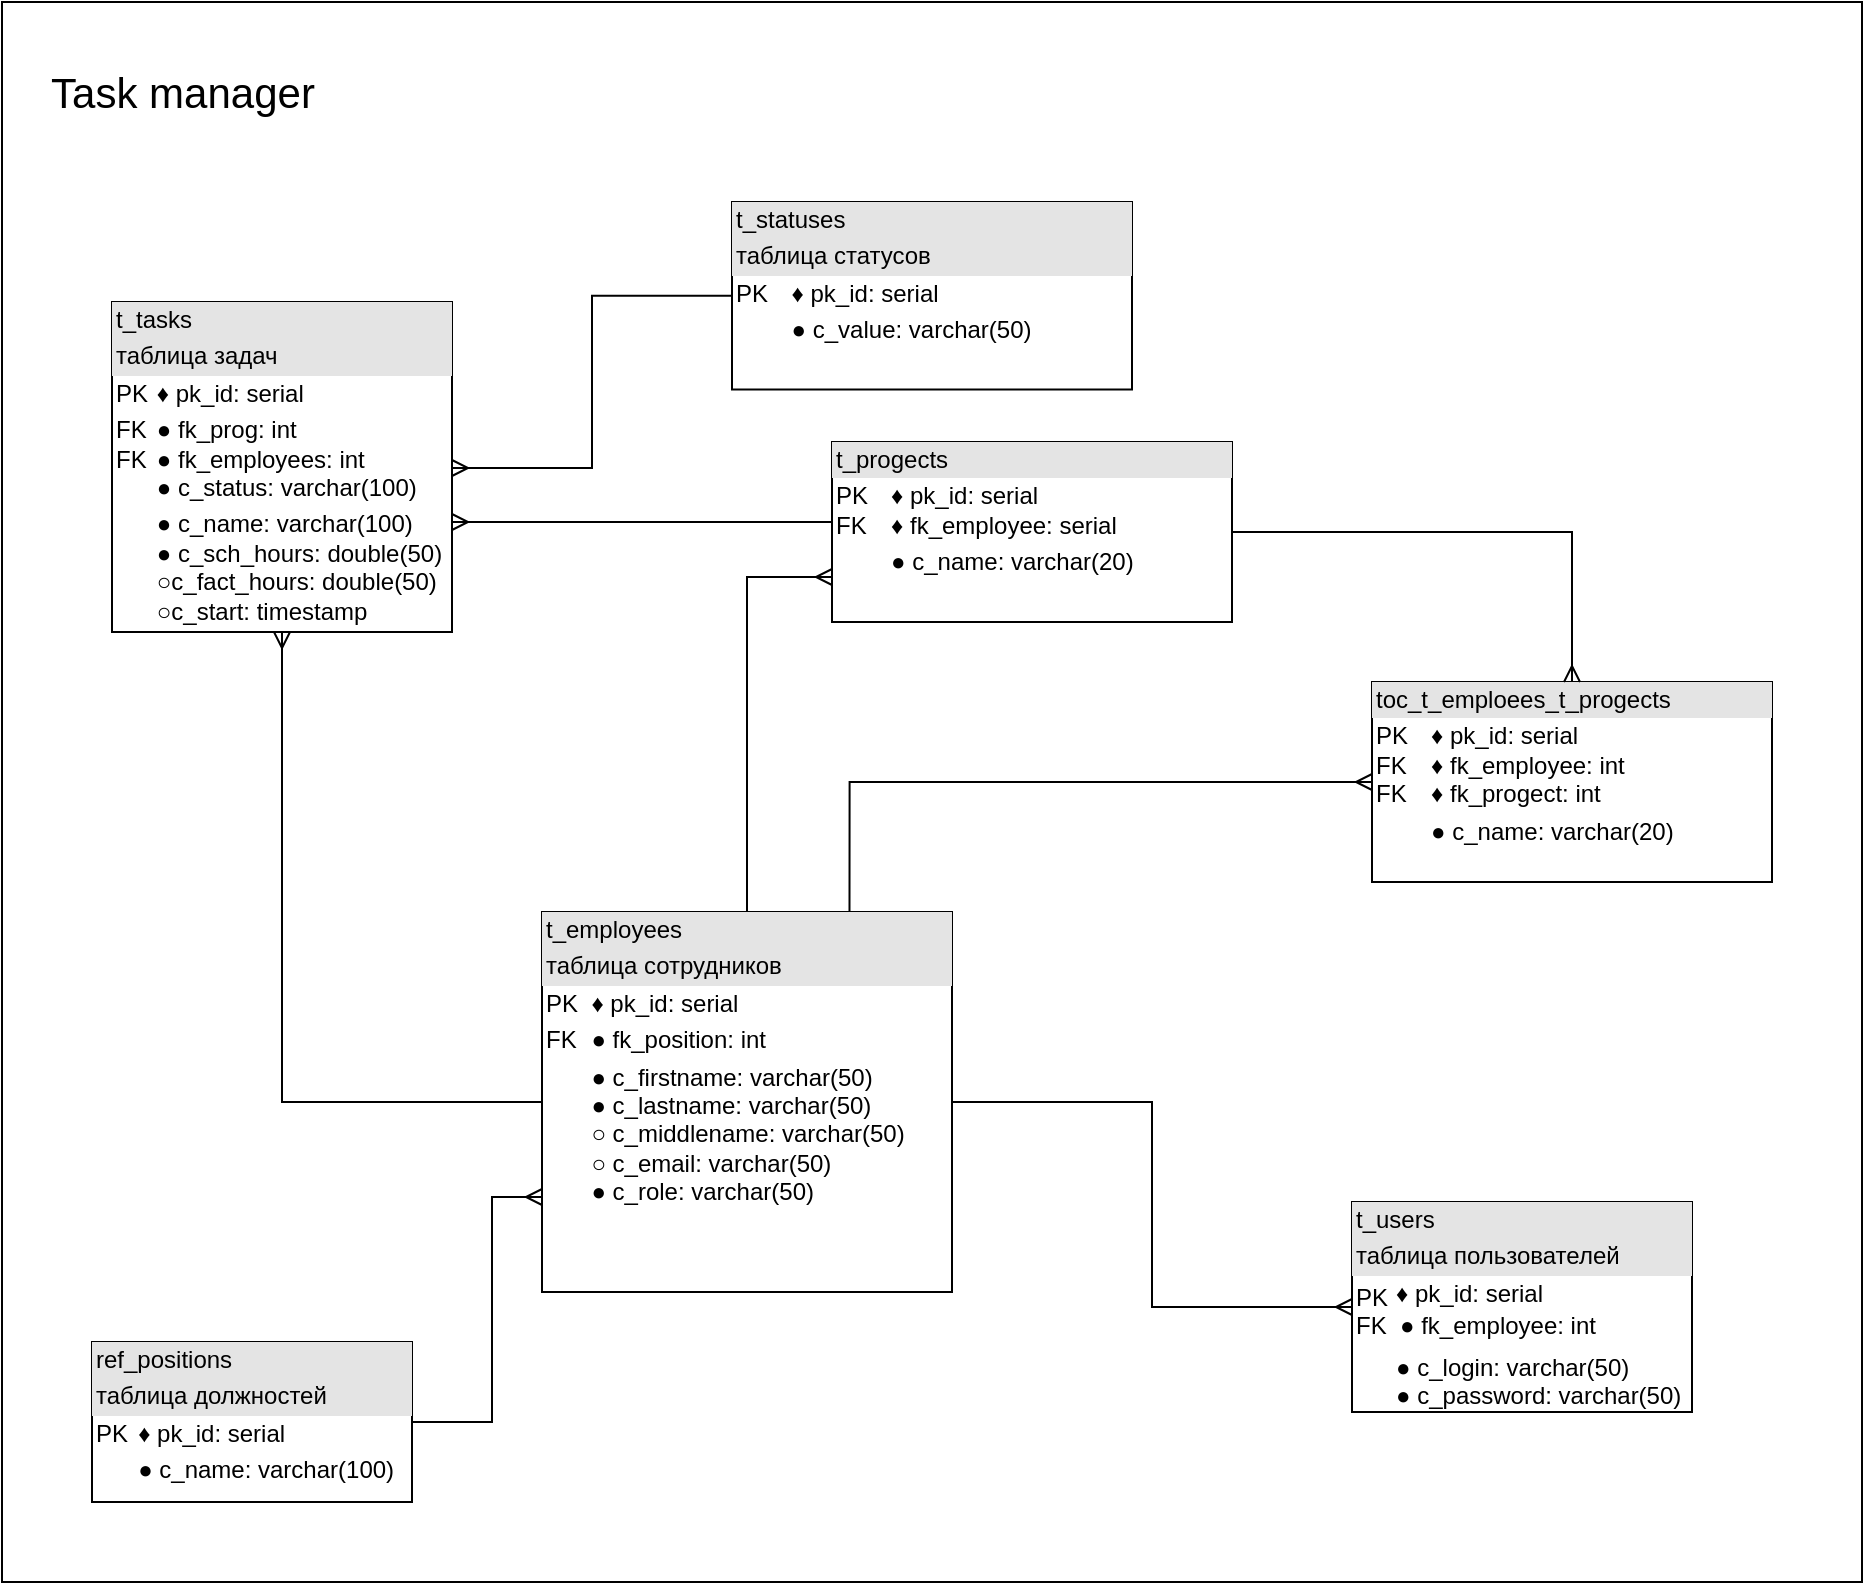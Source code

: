 <mxfile version="14.1.9" type="device" pages="4"><diagram id="e3Aniuf8R8kBTdAKDX4g" name="Реляционная модель бд"><mxGraphModel dx="2287" dy="703" grid="1" gridSize="10" guides="1" tooltips="1" connect="1" arrows="1" fold="1" page="1" pageScale="1" pageWidth="827" pageHeight="1169" math="0" shadow="0"><root><mxCell id="0"/><mxCell id="1" parent="0"/><mxCell id="qw5EVh-ZcNLh8CmwveOl-3" value="" style="rounded=0;whiteSpace=wrap;html=1;startSize=26;" parent="1" vertex="1"><mxGeometry x="-295" y="130" width="930" height="790" as="geometry"/></mxCell><mxCell id="71Z1Oa2GG0s62TClJl77-15" style="edgeStyle=orthogonalEdgeStyle;rounded=0;orthogonalLoop=1;jettySize=auto;html=1;endArrow=ERmany;endFill=0;entryX=0.5;entryY=1;entryDx=0;entryDy=0;exitX=0;exitY=0.5;exitDx=0;exitDy=0;" parent="1" source="71Z1Oa2GG0s62TClJl77-9" target="71Z1Oa2GG0s62TClJl77-1" edge="1"><mxGeometry relative="1" as="geometry"><mxPoint x="180" y="360" as="targetPoint"/><Array as="points"><mxPoint x="-155" y="680"/></Array></mxGeometry></mxCell><mxCell id="71Z1Oa2GG0s62TClJl77-1" value="&lt;div style=&quot;box-sizing: border-box ; width: 100% ; background: #e4e4e4 ; padding: 2px&quot;&gt;t_tasks&lt;/div&gt;&lt;div style=&quot;box-sizing: border-box ; width: 100% ; background: #e4e4e4 ; padding: 2px&quot;&gt;таблица задач&lt;/div&gt;&lt;table style=&quot;width: 100% ; font-size: 1em&quot; cellpadding=&quot;2&quot; cellspacing=&quot;0&quot;&gt;&lt;tbody&gt;&lt;tr&gt;&lt;td&gt;PK&lt;/td&gt;&lt;td&gt;♦ pk_id: serial&lt;/td&gt;&lt;/tr&gt;&lt;tr&gt;&lt;td&gt;FK&lt;br&gt;FK&lt;br&gt;&lt;br&gt;&lt;/td&gt;&lt;td&gt;● fk_prog: int&lt;br&gt;● fk_employees: int&lt;br&gt;● с_status: varchar(100)&lt;br&gt;&lt;/td&gt;&lt;/tr&gt;&lt;tr&gt;&lt;td&gt;&lt;/td&gt;&lt;td&gt;● c_name: varchar(100)&lt;br&gt;● c_sch_hours: double(50)&lt;br&gt;○c_fact_hours: double(50)&lt;br&gt;○c_start: timestamp&lt;br&gt;&lt;/td&gt;&lt;/tr&gt;&lt;/tbody&gt;&lt;/table&gt;" style="verticalAlign=top;align=left;overflow=fill;html=1;" parent="1" vertex="1"><mxGeometry x="-240" y="280" width="170" height="165" as="geometry"/></mxCell><mxCell id="71Z1Oa2GG0s62TClJl77-8" style="edgeStyle=orthogonalEdgeStyle;rounded=0;orthogonalLoop=1;jettySize=auto;html=1;exitX=0;exitY=0.5;exitDx=0;exitDy=0;endArrow=ERmany;endFill=0;" parent="1" source="71Z1Oa2GG0s62TClJl77-4" edge="1"><mxGeometry relative="1" as="geometry"><mxPoint x="-70" y="363" as="targetPoint"/><Array as="points"><mxPoint y="277"/><mxPoint y="363"/></Array></mxGeometry></mxCell><mxCell id="71Z1Oa2GG0s62TClJl77-4" value="&lt;div style=&quot;box-sizing: border-box ; width: 100% ; background: #e4e4e4 ; padding: 2px&quot;&gt;t_statuses&lt;/div&gt;&lt;div style=&quot;box-sizing: border-box ; width: 100% ; background: #e4e4e4 ; padding: 2px&quot;&gt;таблица статусов&lt;/div&gt;&lt;table style=&quot;width: 100% ; font-size: 1em&quot; cellpadding=&quot;2&quot; cellspacing=&quot;0&quot;&gt;&lt;tbody&gt;&lt;tr&gt;&lt;td&gt;PK&lt;/td&gt;&lt;td&gt;♦ pk_id: serial&lt;/td&gt;&lt;/tr&gt;&lt;tr&gt;&lt;td&gt;&lt;/td&gt;&lt;td&gt;● c_value: varchar(50)&lt;br&gt;&lt;br&gt;&lt;/td&gt;&lt;/tr&gt;&lt;/tbody&gt;&lt;/table&gt;" style="verticalAlign=top;align=left;overflow=fill;html=1;" parent="1" vertex="1"><mxGeometry x="70" y="230" width="200" height="93.75" as="geometry"/></mxCell><mxCell id="71Z1Oa2GG0s62TClJl77-14" style="edgeStyle=orthogonalEdgeStyle;rounded=0;orthogonalLoop=1;jettySize=auto;html=1;exitX=1;exitY=0.5;exitDx=0;exitDy=0;endArrow=ERmany;endFill=0;" parent="1" source="71Z1Oa2GG0s62TClJl77-9" target="71Z1Oa2GG0s62TClJl77-12" edge="1"><mxGeometry relative="1" as="geometry"><mxPoint x="180" y="480" as="targetPoint"/></mxGeometry></mxCell><mxCell id="71Z1Oa2GG0s62TClJl77-9" value="&lt;div style=&quot;box-sizing: border-box ; width: 100% ; background: #e4e4e4 ; padding: 2px&quot;&gt;t_employees&lt;/div&gt;&lt;div style=&quot;box-sizing: border-box ; width: 100% ; background: #e4e4e4 ; padding: 2px&quot;&gt;таблица сотрудников&lt;/div&gt;&lt;table style=&quot;width: 100% ; font-size: 1em&quot; cellpadding=&quot;2&quot; cellspacing=&quot;0&quot;&gt;&lt;tbody&gt;&lt;tr&gt;&lt;td&gt;PK&lt;/td&gt;&lt;td&gt;♦ pk_id: serial&lt;/td&gt;&lt;/tr&gt;&lt;tr&gt;&lt;td&gt;FK&lt;br&gt;&lt;/td&gt;&lt;td&gt;● fk_position: int&lt;/td&gt;&lt;/tr&gt;&lt;tr&gt;&lt;td&gt;&lt;/td&gt;&lt;td&gt;● c_firstname: varchar(50)&lt;br&gt;● c_lastname: varchar(50)&lt;br&gt;○ c_middlename: varchar(50)&lt;br&gt;○&amp;nbsp;c_email: varchar(50)&lt;br&gt;● c_role: varchar(50)&lt;br&gt;&lt;br&gt;&lt;/td&gt;&lt;/tr&gt;&lt;/tbody&gt;&lt;/table&gt;" style="verticalAlign=top;align=left;overflow=fill;html=1;" parent="1" vertex="1"><mxGeometry x="-25" y="585" width="205" height="190" as="geometry"/></mxCell><mxCell id="71Z1Oa2GG0s62TClJl77-12" value="&lt;div style=&quot;box-sizing: border-box ; width: 100% ; background: #e4e4e4 ; padding: 2px&quot;&gt;t_users&lt;/div&gt;&lt;div style=&quot;box-sizing: border-box ; width: 100% ; background: #e4e4e4 ; padding: 2px&quot;&gt;таблица пользователей&lt;/div&gt;&lt;table style=&quot;width: 100% ; font-size: 1em&quot; cellpadding=&quot;2&quot; cellspacing=&quot;0&quot;&gt;&lt;tbody&gt;&lt;tr&gt;&lt;td&gt;PK&lt;br&gt;FK&lt;/td&gt;&lt;td&gt;♦ pk_id: serial&lt;br&gt;&lt;table cellpadding=&quot;2&quot; cellspacing=&quot;0&quot; style=&quot;font-size: 1em ; width: 205px&quot;&gt;&lt;tbody&gt;&lt;tr&gt;&lt;td&gt;● fk_employee: int&lt;/td&gt;&lt;/tr&gt;&lt;/tbody&gt;&lt;/table&gt;&lt;/td&gt;&lt;/tr&gt;&lt;tr&gt;&lt;td&gt;&lt;/td&gt;&lt;td&gt;● c_login: varchar(50)&lt;br&gt;● c_password: varchar(50)&lt;br&gt;&lt;/td&gt;&lt;/tr&gt;&lt;/tbody&gt;&lt;/table&gt;" style="verticalAlign=top;align=left;overflow=fill;html=1;" parent="1" vertex="1"><mxGeometry x="380" y="730" width="170" height="105" as="geometry"/></mxCell><mxCell id="0H2hG91myiLhLzTMFGHG-1" value="&lt;div style=&quot;box-sizing: border-box ; width: 100% ; background: #e4e4e4 ; padding: 2px&quot;&gt;ref_positions&lt;/div&gt;&lt;div style=&quot;box-sizing: border-box ; width: 100% ; background: #e4e4e4 ; padding: 2px&quot;&gt;таблица должностей&lt;/div&gt;&lt;table style=&quot;width: 100% ; font-size: 1em&quot; cellpadding=&quot;2&quot; cellspacing=&quot;0&quot;&gt;&lt;tbody&gt;&lt;tr&gt;&lt;td&gt;PK&lt;/td&gt;&lt;td&gt;♦ pk_id: serial&lt;/td&gt;&lt;/tr&gt;&lt;tr&gt;&lt;td&gt;&lt;/td&gt;&lt;td&gt;● c_name: varchar(100)&lt;br&gt;&lt;/td&gt;&lt;/tr&gt;&lt;/tbody&gt;&lt;/table&gt;" style="verticalAlign=top;align=left;overflow=fill;html=1;" parent="1" vertex="1"><mxGeometry x="-250" y="800" width="160" height="80" as="geometry"/></mxCell><mxCell id="0H2hG91myiLhLzTMFGHG-3" style="edgeStyle=orthogonalEdgeStyle;rounded=0;orthogonalLoop=1;jettySize=auto;html=1;endArrow=ERmany;endFill=0;entryX=0;entryY=0.75;entryDx=0;entryDy=0;" parent="1" target="71Z1Oa2GG0s62TClJl77-9" edge="1"><mxGeometry relative="1" as="geometry"><mxPoint x="-90" y="840" as="sourcePoint"/><mxPoint x="290" y="728" as="targetPoint"/><Array as="points"><mxPoint x="-50" y="840"/><mxPoint x="-50" y="728"/></Array></mxGeometry></mxCell><mxCell id="d_VKTCQuOe1wG1Ahkudy-1" value="&lt;div style=&quot;box-sizing: border-box ; width: 100% ; background: #e4e4e4 ; padding: 2px&quot;&gt;t_progects&lt;/div&gt;&lt;table style=&quot;width: 100% ; font-size: 1em&quot; cellpadding=&quot;2&quot; cellspacing=&quot;0&quot;&gt;&lt;tbody&gt;&lt;tr&gt;&lt;td&gt;PK&lt;br&gt;FK&lt;/td&gt;&lt;td&gt;♦ pk_id: serial&lt;br&gt;♦ fk_employee: serial&lt;br&gt;&lt;/td&gt;&lt;/tr&gt;&lt;tr&gt;&lt;td&gt;&lt;/td&gt;&lt;td&gt;● c_name: varchar(20)&lt;br&gt;&lt;br&gt;&lt;/td&gt;&lt;/tr&gt;&lt;/tbody&gt;&lt;/table&gt;" style="verticalAlign=top;align=left;overflow=fill;html=1;" parent="1" vertex="1"><mxGeometry x="120" y="350" width="200" height="90" as="geometry"/></mxCell><mxCell id="d_VKTCQuOe1wG1Ahkudy-3" style="edgeStyle=orthogonalEdgeStyle;rounded=0;orthogonalLoop=1;jettySize=auto;html=1;endArrow=ERmany;endFill=0;entryX=0;entryY=0.75;entryDx=0;entryDy=0;" parent="1" source="71Z1Oa2GG0s62TClJl77-9" target="d_VKTCQuOe1wG1Ahkudy-1" edge="1"><mxGeometry relative="1" as="geometry"><mxPoint x="390" y="650" as="sourcePoint"/><mxPoint x="295" y="420" as="targetPoint"/></mxGeometry></mxCell><mxCell id="qw5EVh-ZcNLh8CmwveOl-4" value="Task manager" style="text;html=1;align=center;verticalAlign=middle;resizable=0;points=[];autosize=1;fontSize=21;" parent="1" vertex="1"><mxGeometry x="-280" y="160" width="150" height="30" as="geometry"/></mxCell><mxCell id="UUh3IhoEXKiMbsUSSdEN-1" value="&lt;div style=&quot;box-sizing: border-box ; width: 100% ; background: #e4e4e4 ; padding: 2px&quot;&gt;toc_t_emploees_t_progects&lt;/div&gt;&lt;table style=&quot;width: 100% ; font-size: 1em&quot; cellpadding=&quot;2&quot; cellspacing=&quot;0&quot;&gt;&lt;tbody&gt;&lt;tr&gt;&lt;td&gt;PK&lt;br&gt;FK&lt;br&gt;FK&lt;/td&gt;&lt;td&gt;♦ pk_id: serial&lt;br&gt;♦ fk_employee: int&lt;br&gt;♦ fk_progect: int&lt;br&gt;&lt;/td&gt;&lt;/tr&gt;&lt;tr&gt;&lt;td&gt;&lt;/td&gt;&lt;td&gt;● c_name: varchar(20)&lt;br&gt;&lt;br&gt;&lt;/td&gt;&lt;/tr&gt;&lt;/tbody&gt;&lt;/table&gt;" style="verticalAlign=top;align=left;overflow=fill;html=1;" vertex="1" parent="1"><mxGeometry x="390" y="470" width="200" height="100" as="geometry"/></mxCell><mxCell id="UUh3IhoEXKiMbsUSSdEN-2" style="edgeStyle=orthogonalEdgeStyle;rounded=0;orthogonalLoop=1;jettySize=auto;html=1;exitX=0.75;exitY=0;exitDx=0;exitDy=0;endArrow=ERmany;endFill=0;entryX=0;entryY=0.5;entryDx=0;entryDy=0;" edge="1" parent="1" source="71Z1Oa2GG0s62TClJl77-9" target="UUh3IhoEXKiMbsUSSdEN-1"><mxGeometry relative="1" as="geometry"><mxPoint x="292.5" y="690" as="sourcePoint"/><mxPoint x="390" y="792.571" as="targetPoint"/><Array as="points"><mxPoint x="129" y="520"/></Array></mxGeometry></mxCell><mxCell id="UUh3IhoEXKiMbsUSSdEN-4" style="edgeStyle=orthogonalEdgeStyle;rounded=0;orthogonalLoop=1;jettySize=auto;html=1;exitX=1;exitY=0.5;exitDx=0;exitDy=0;endArrow=ERmany;endFill=0;entryX=0.5;entryY=0;entryDx=0;entryDy=0;" edge="1" parent="1" source="d_VKTCQuOe1wG1Ahkudy-1" target="UUh3IhoEXKiMbsUSSdEN-1"><mxGeometry relative="1" as="geometry"><mxPoint x="138.75" y="595" as="sourcePoint"/><mxPoint x="400" y="530" as="targetPoint"/><Array as="points"><mxPoint x="490" y="395"/></Array></mxGeometry></mxCell><mxCell id="UUh3IhoEXKiMbsUSSdEN-5" style="edgeStyle=orthogonalEdgeStyle;rounded=0;orthogonalLoop=1;jettySize=auto;html=1;endArrow=ERmany;endFill=0;" edge="1" parent="1"><mxGeometry relative="1" as="geometry"><mxPoint x="-70" y="390" as="targetPoint"/><mxPoint x="120" y="390" as="sourcePoint"/><Array as="points"><mxPoint x="20" y="390"/><mxPoint x="20" y="390"/></Array></mxGeometry></mxCell></root></mxGraphModel></diagram><diagram id="9V3HbCzYIMkb6ifbGLcC" name="Макет"><mxGraphModel dx="4382" dy="3174" grid="0" gridSize="10" guides="1" tooltips="1" connect="1" arrows="1" fold="1" page="1" pageScale="1" pageWidth="827" pageHeight="1169" math="0" shadow="0"><root><mxCell id="q0XLIiqmbopI_QU0HiOQ-0"/><mxCell id="q0XLIiqmbopI_QU0HiOQ-1" parent="q0XLIiqmbopI_QU0HiOQ-0"/><mxCell id="q0XLIiqmbopI_QU0HiOQ-2" value="" style="rounded=0;whiteSpace=wrap;html=1;fontSize=16;" parent="q0XLIiqmbopI_QU0HiOQ-1" vertex="1"><mxGeometry x="35" y="1280" width="1280" height="720" as="geometry"/></mxCell><mxCell id="q0XLIiqmbopI_QU0HiOQ-3" value="&lt;font style=&quot;font-size: 16px;&quot;&gt;Книги&lt;/font&gt;" style="rounded=0;whiteSpace=wrap;html=1;fontSize=16;fillColor=#f5f5f5;strokeColor=#666666;fontColor=#333333;" parent="q0XLIiqmbopI_QU0HiOQ-1" vertex="1"><mxGeometry x="35" y="1279.5" width="300" height="50" as="geometry"/></mxCell><mxCell id="q0XLIiqmbopI_QU0HiOQ-5" value="&lt;font style=&quot;font-size: 16px;&quot;&gt;Сотрудники&lt;/font&gt;" style="rounded=0;whiteSpace=wrap;html=1;fontSize=16;fillColor=#dae8fc;strokeColor=#6c8ebf;" parent="q0XLIiqmbopI_QU0HiOQ-1" vertex="1"><mxGeometry x="330" y="1280" width="300" height="50" as="geometry"/></mxCell><mxCell id="q0XLIiqmbopI_QU0HiOQ-6" value="&lt;font style=&quot;font-size: 16px;&quot;&gt;События&lt;/font&gt;" style="rounded=0;whiteSpace=wrap;html=1;fontSize=16;fillColor=#eeeeee;strokeColor=#36393d;" parent="q0XLIiqmbopI_QU0HiOQ-1" vertex="1"><mxGeometry x="630" y="1280" width="300" height="50" as="geometry"/></mxCell><mxCell id="q0XLIiqmbopI_QU0HiOQ-10" value="Заголовки таблицы" style="rounded=0;whiteSpace=wrap;html=1;fontSize=16;fillColor=#cce5ff;strokeColor=#36393d;" parent="q0XLIiqmbopI_QU0HiOQ-1" vertex="1"><mxGeometry x="35" y="1330" width="1280" height="40" as="geometry"/></mxCell><mxCell id="q0XLIiqmbopI_QU0HiOQ-11" value="Таблица с данными" style="rounded=0;whiteSpace=wrap;html=1;fontSize=16;" parent="q0XLIiqmbopI_QU0HiOQ-1" vertex="1"><mxGeometry x="35" y="1370" width="1280" height="630" as="geometry"/></mxCell><mxCell id="q0XLIiqmbopI_QU0HiOQ-24" value="выделенная запись в таблице" style="rounded=0;whiteSpace=wrap;html=1;fontSize=16;fillColor=#dae8fc;strokeColor=#6c8ebf;" parent="q0XLIiqmbopI_QU0HiOQ-1" vertex="1"><mxGeometry x="40" y="1543" width="1270" height="31" as="geometry"/></mxCell><mxCell id="q0XLIiqmbopI_QU0HiOQ-34" value="не выделенная запись в таблице" style="rounded=0;whiteSpace=wrap;html=1;fontSize=16;fillColor=#f5f5f5;strokeColor=#666666;fontColor=#333333;" parent="q0XLIiqmbopI_QU0HiOQ-1" vertex="1"><mxGeometry x="40" y="1574" width="1270" height="31" as="geometry"/></mxCell><mxCell id="q0XLIiqmbopI_QU0HiOQ-68" value="не выделенная запись в таблице" style="rounded=0;whiteSpace=wrap;html=1;fontSize=16;fillColor=#f5f5f5;strokeColor=#666666;fontColor=#333333;" parent="q0XLIiqmbopI_QU0HiOQ-1" vertex="1"><mxGeometry x="40" y="1512" width="1270" height="31" as="geometry"/></mxCell><mxCell id="q0XLIiqmbopI_QU0HiOQ-21" value="" style="group" parent="q0XLIiqmbopI_QU0HiOQ-1" vertex="1" connectable="0"><mxGeometry x="170" y="1544" width="30" height="30" as="geometry"/></mxCell><mxCell id="q0XLIiqmbopI_QU0HiOQ-26" value="" style="group" parent="q0XLIiqmbopI_QU0HiOQ-21" vertex="1" connectable="0"><mxGeometry width="30" height="30" as="geometry"/></mxCell><mxCell id="q0XLIiqmbopI_QU0HiOQ-19" value="" style="ellipse;whiteSpace=wrap;html=1;aspect=fixed;fontSize=16;" parent="q0XLIiqmbopI_QU0HiOQ-26" vertex="1"><mxGeometry width="30" height="30" as="geometry"/></mxCell><mxCell id="q0XLIiqmbopI_QU0HiOQ-20" value="" style="ellipse;whiteSpace=wrap;html=1;aspect=fixed;fontSize=16;" parent="q0XLIiqmbopI_QU0HiOQ-26" vertex="1"><mxGeometry x="5" y="5" width="20" height="20" as="geometry"/></mxCell><mxCell id="q0XLIiqmbopI_QU0HiOQ-18" value="" style="group;container=1;" parent="q0XLIiqmbopI_QU0HiOQ-1" vertex="1" connectable="0"><mxGeometry x="185" y="1460" width="180" height="123" as="geometry"/></mxCell><mxCell id="80Tw7zqlrZTOSqG3xkRH-25" value="" style="group" parent="q0XLIiqmbopI_QU0HiOQ-18" vertex="1" connectable="0"><mxGeometry y="-40" width="120" height="140" as="geometry"/></mxCell><mxCell id="q0XLIiqmbopI_QU0HiOQ-12" value="" style="rounded=0;whiteSpace=wrap;html=1;fontSize=16;" parent="80Tw7zqlrZTOSqG3xkRH-25" vertex="1"><mxGeometry y="40" width="120" height="99" as="geometry"/></mxCell><mxCell id="q0XLIiqmbopI_QU0HiOQ-13" value="Добавить&lt;span style=&quot;color: rgba(0 , 0 , 0 , 0) ; font-family: monospace ; font-size: 0px&quot;&gt;%3CmxGraphModel%3E%3Croot%3E%3CmxCell%20id%3D%220%22%2F%3E%3CmxCell%20id%3D%221%22%20parent%3D%220%22%2F%3E%3CmxCell%20id%3D%222%22%20value%3D%22%22%20style%3D%22rounded%3D0%3BwhiteSpace%3Dwrap%3Bhtml%3D1%3BfontSize%3D16%3B%22%20vertex%3D%221%22%20parent%3D%221%22%3E%3CmxGeometry%20x%3D%2245%22%20y%3D%22140%22%20width%3D%221270%22%20height%3D%2240%22%20as%3D%22geometry%22%2F%3E%3C%2FmxCell%3E%3C%2Froot%3E%3C%2FmxGraphModel%3E&lt;/span&gt;" style="rounded=0;whiteSpace=wrap;html=1;fontSize=16;" parent="80Tw7zqlrZTOSqG3xkRH-25" vertex="1"><mxGeometry y="60" width="120" height="20" as="geometry"/></mxCell><mxCell id="q0XLIiqmbopI_QU0HiOQ-14" value="Изменить" style="rounded=0;whiteSpace=wrap;html=1;fontSize=16;" parent="80Tw7zqlrZTOSqG3xkRH-25" vertex="1"><mxGeometry y="80" width="120" height="20" as="geometry"/></mxCell><mxCell id="q0XLIiqmbopI_QU0HiOQ-15" value="Удалить" style="rounded=0;whiteSpace=wrap;html=1;fontSize=16;" parent="80Tw7zqlrZTOSqG3xkRH-25" vertex="1"><mxGeometry y="100" width="120" height="20" as="geometry"/></mxCell><mxCell id="80Tw7zqlrZTOSqG3xkRH-24" value="&lt;font style=&quot;font-size: 14px&quot;&gt;Сбросить пароль&lt;/font&gt;" style="rounded=0;whiteSpace=wrap;html=1;fontSize=16;" parent="80Tw7zqlrZTOSqG3xkRH-25" vertex="1"><mxGeometry y="120" width="120" height="20" as="geometry"/></mxCell><mxCell id="q0XLIiqmbopI_QU0HiOQ-27" value="&lt;i&gt;Управление&amp;nbsp; &amp;nbsp;&lt;/i&gt;Х" style="rounded=0;whiteSpace=wrap;html=1;fontSize=16;align=left;fillColor=#cce5ff;strokeColor=#36393d;" parent="80Tw7zqlrZTOSqG3xkRH-25" vertex="1"><mxGeometry y="40" width="120" height="20" as="geometry"/></mxCell><mxCell id="q0XLIiqmbopI_QU0HiOQ-29" value="" style="rounded=0;whiteSpace=wrap;html=1;fontSize=16;align=left;fillColor=none;" parent="80Tw7zqlrZTOSqG3xkRH-25" vertex="1"><mxGeometry x="100" y="40" width="20" height="20" as="geometry"/></mxCell><mxCell id="q0XLIiqmbopI_QU0HiOQ-30" value="" style="endArrow=none;dashed=1;html=1;fontSize=16;entryX=0;entryY=0.5;entryDx=0;entryDy=0;" parent="q0XLIiqmbopI_QU0HiOQ-1" target="q0XLIiqmbopI_QU0HiOQ-19" edge="1"><mxGeometry width="50" height="50" relative="1" as="geometry"><mxPoint x="-5" y="1480" as="sourcePoint"/><mxPoint x="15" y="1510" as="targetPoint"/></mxGeometry></mxCell><mxCell id="q0XLIiqmbopI_QU0HiOQ-31" value="" style="endArrow=none;dashed=1;html=1;fontSize=16;" parent="q0XLIiqmbopI_QU0HiOQ-1" edge="1"><mxGeometry width="50" height="50" relative="1" as="geometry"><mxPoint x="-95" y="1479" as="sourcePoint"/><mxPoint x="-5" y="1480" as="targetPoint"/></mxGeometry></mxCell><mxCell id="q0XLIiqmbopI_QU0HiOQ-32" value="RightClick" style="text;html=1;align=center;verticalAlign=middle;resizable=0;points=[];autosize=1;fontSize=16;" parent="q0XLIiqmbopI_QU0HiOQ-1" vertex="1"><mxGeometry x="-93" y="1459" width="82" height="23" as="geometry"/></mxCell><mxCell id="q0XLIiqmbopI_QU0HiOQ-69" value="" style="rounded=0;whiteSpace=wrap;html=1;fontSize=16;" parent="q0XLIiqmbopI_QU0HiOQ-1" vertex="1"><mxGeometry x="40" y="-860" width="1280" height="720" as="geometry"/></mxCell><mxCell id="q0XLIiqmbopI_QU0HiOQ-95" value="" style="rounded=0;whiteSpace=wrap;html=1;fillColor=none;fontSize=16;" parent="q0XLIiqmbopI_QU0HiOQ-1" vertex="1"><mxGeometry x="510" y="-585" width="340" height="170" as="geometry"/></mxCell><mxCell id="q0XLIiqmbopI_QU0HiOQ-96" value="" style="rounded=0;whiteSpace=wrap;html=1;fillColor=none;fontSize=16;" parent="q0XLIiqmbopI_QU0HiOQ-1" vertex="1"><mxGeometry x="600" y="-525" width="230" height="30" as="geometry"/></mxCell><mxCell id="q0XLIiqmbopI_QU0HiOQ-97" value="" style="rounded=0;whiteSpace=wrap;html=1;fillColor=none;fontSize=16;" parent="q0XLIiqmbopI_QU0HiOQ-1" vertex="1"><mxGeometry x="600" y="-465" width="230" height="30" as="geometry"/></mxCell><mxCell id="q0XLIiqmbopI_QU0HiOQ-98" value="Логин" style="text;html=1;strokeColor=none;fillColor=none;align=center;verticalAlign=middle;whiteSpace=wrap;rounded=0;fontSize=16;" parent="q0XLIiqmbopI_QU0HiOQ-1" vertex="1"><mxGeometry x="540" y="-520" width="40" height="20" as="geometry"/></mxCell><mxCell id="q0XLIiqmbopI_QU0HiOQ-99" value="Пароль" style="text;html=1;strokeColor=none;fillColor=none;align=center;verticalAlign=middle;whiteSpace=wrap;rounded=0;fontSize=16;" parent="q0XLIiqmbopI_QU0HiOQ-1" vertex="1"><mxGeometry x="540" y="-460" width="40" height="20" as="geometry"/></mxCell><mxCell id="q0XLIiqmbopI_QU0HiOQ-100" value="Авторизация" style="text;html=1;strokeColor=none;fillColor=none;align=center;verticalAlign=middle;whiteSpace=wrap;rounded=0;fontSize=16;" parent="q0XLIiqmbopI_QU0HiOQ-1" vertex="1"><mxGeometry x="660" y="-565" width="40" height="20" as="geometry"/></mxCell><mxCell id="q0XLIiqmbopI_QU0HiOQ-101" value="&lt;font style=&quot;font-size: 30px&quot;&gt;Авторизация&lt;/font&gt;" style="text;html=1;align=center;verticalAlign=middle;resizable=0;points=[];autosize=1;fontSize=16;" parent="q0XLIiqmbopI_QU0HiOQ-1" vertex="1"><mxGeometry x="620" y="-925" width="190" height="30" as="geometry"/></mxCell><mxCell id="q0XLIiqmbopI_QU0HiOQ-102" value="&lt;span style=&quot;font-size: 30px&quot;&gt;Вкладка сотрудники&lt;/span&gt;" style="text;html=1;align=center;verticalAlign=middle;resizable=0;points=[];autosize=1;fontSize=16;" parent="q0XLIiqmbopI_QU0HiOQ-1" vertex="1"><mxGeometry x="525" y="1210" width="300" height="30" as="geometry"/></mxCell><mxCell id="q0XLIiqmbopI_QU0HiOQ-103" value="" style="rounded=0;whiteSpace=wrap;html=1;fontSize=16;" parent="q0XLIiqmbopI_QU0HiOQ-1" vertex="1"><mxGeometry x="40" y="220" width="1280" height="720" as="geometry"/></mxCell><mxCell id="q0XLIiqmbopI_QU0HiOQ-104" value="&lt;font style=&quot;font-size: 16px;&quot;&gt;Книги&lt;/font&gt;" style="rounded=0;whiteSpace=wrap;html=1;fontSize=16;fillColor=#cce5ff;strokeColor=#36393d;" parent="q0XLIiqmbopI_QU0HiOQ-1" vertex="1"><mxGeometry x="40" y="220" width="300" height="50" as="geometry"/></mxCell><mxCell id="q0XLIiqmbopI_QU0HiOQ-105" value="&lt;font style=&quot;font-size: 16px;&quot;&gt;Сотрудники&lt;/font&gt;" style="rounded=0;whiteSpace=wrap;html=1;fontSize=16;fillColor=#eeeeee;strokeColor=#36393d;" parent="q0XLIiqmbopI_QU0HiOQ-1" vertex="1"><mxGeometry x="340" y="220" width="300" height="50" as="geometry"/></mxCell><mxCell id="q0XLIiqmbopI_QU0HiOQ-106" value="&lt;font style=&quot;font-size: 16px;&quot;&gt;События&lt;/font&gt;" style="rounded=0;whiteSpace=wrap;html=1;fontSize=16;fillColor=#eeeeee;strokeColor=#36393d;" parent="q0XLIiqmbopI_QU0HiOQ-1" vertex="1"><mxGeometry x="640" y="220" width="300" height="50" as="geometry"/></mxCell><mxCell id="q0XLIiqmbopI_QU0HiOQ-107" value="Заголовки таблицы" style="rounded=0;whiteSpace=wrap;html=1;fontSize=16;fillColor=#cce5ff;strokeColor=#36393d;" parent="q0XLIiqmbopI_QU0HiOQ-1" vertex="1"><mxGeometry x="40" y="270" width="1280" height="40" as="geometry"/></mxCell><mxCell id="q0XLIiqmbopI_QU0HiOQ-108" value="Таблица с данными" style="rounded=0;whiteSpace=wrap;html=1;fontSize=16;" parent="q0XLIiqmbopI_QU0HiOQ-1" vertex="1"><mxGeometry x="40" y="310" width="1280" height="630" as="geometry"/></mxCell><mxCell id="q0XLIiqmbopI_QU0HiOQ-109" value="выделенная запись в таблице" style="rounded=0;whiteSpace=wrap;html=1;fontSize=16;fillColor=#dae8fc;strokeColor=#6c8ebf;" parent="q0XLIiqmbopI_QU0HiOQ-1" vertex="1"><mxGeometry x="45" y="483" width="1270" height="31" as="geometry"/></mxCell><mxCell id="q0XLIiqmbopI_QU0HiOQ-110" value="не выделенная запись в таблице" style="rounded=0;whiteSpace=wrap;html=1;fontSize=16;fillColor=#f5f5f5;strokeColor=#666666;fontColor=#333333;" parent="q0XLIiqmbopI_QU0HiOQ-1" vertex="1"><mxGeometry x="45" y="514" width="1270" height="31" as="geometry"/></mxCell><mxCell id="q0XLIiqmbopI_QU0HiOQ-111" value="не выделенная запись в таблице" style="rounded=0;whiteSpace=wrap;html=1;fontSize=16;fillColor=#f5f5f5;strokeColor=#666666;fontColor=#333333;" parent="q0XLIiqmbopI_QU0HiOQ-1" vertex="1"><mxGeometry x="45" y="452" width="1270" height="31" as="geometry"/></mxCell><mxCell id="q0XLIiqmbopI_QU0HiOQ-112" value="" style="group" parent="q0XLIiqmbopI_QU0HiOQ-1" vertex="1" connectable="0"><mxGeometry x="175" y="484" width="30" height="30" as="geometry"/></mxCell><mxCell id="q0XLIiqmbopI_QU0HiOQ-113" value="" style="group" parent="q0XLIiqmbopI_QU0HiOQ-112" vertex="1" connectable="0"><mxGeometry width="30" height="30" as="geometry"/></mxCell><mxCell id="q0XLIiqmbopI_QU0HiOQ-114" value="" style="ellipse;whiteSpace=wrap;html=1;aspect=fixed;fontSize=16;" parent="q0XLIiqmbopI_QU0HiOQ-113" vertex="1"><mxGeometry width="30" height="30" as="geometry"/></mxCell><mxCell id="q0XLIiqmbopI_QU0HiOQ-115" value="" style="ellipse;whiteSpace=wrap;html=1;aspect=fixed;fontSize=16;" parent="q0XLIiqmbopI_QU0HiOQ-113" vertex="1"><mxGeometry x="5" y="5" width="20" height="20" as="geometry"/></mxCell><mxCell id="q0XLIiqmbopI_QU0HiOQ-126" value="" style="endArrow=none;dashed=1;html=1;fontSize=16;entryX=0;entryY=0.5;entryDx=0;entryDy=0;" parent="q0XLIiqmbopI_QU0HiOQ-1" target="q0XLIiqmbopI_QU0HiOQ-114" edge="1"><mxGeometry width="50" height="50" relative="1" as="geometry"><mxPoint y="420" as="sourcePoint"/><mxPoint x="20" y="450" as="targetPoint"/></mxGeometry></mxCell><mxCell id="q0XLIiqmbopI_QU0HiOQ-127" value="" style="endArrow=none;dashed=1;html=1;fontSize=16;" parent="q0XLIiqmbopI_QU0HiOQ-1" edge="1"><mxGeometry width="50" height="50" relative="1" as="geometry"><mxPoint x="-90" y="419" as="sourcePoint"/><mxPoint y="420" as="targetPoint"/></mxGeometry></mxCell><mxCell id="q0XLIiqmbopI_QU0HiOQ-128" value="RightClick" style="text;html=1;align=center;verticalAlign=middle;resizable=0;points=[];autosize=1;fontSize=16;" parent="q0XLIiqmbopI_QU0HiOQ-1" vertex="1"><mxGeometry x="-88" y="399" width="82" height="23" as="geometry"/></mxCell><mxCell id="q0XLIiqmbopI_QU0HiOQ-129" value="&lt;span style=&quot;font-size: 30px&quot;&gt;Начальная страница/Вкладка книги&lt;/span&gt;" style="text;html=1;align=center;verticalAlign=middle;resizable=0;points=[];autosize=1;fontSize=16;" parent="q0XLIiqmbopI_QU0HiOQ-1" vertex="1"><mxGeometry x="425" y="150" width="510" height="30" as="geometry"/></mxCell><mxCell id="q0XLIiqmbopI_QU0HiOQ-130" value="" style="rounded=0;whiteSpace=wrap;html=1;fontSize=16;" parent="q0XLIiqmbopI_QU0HiOQ-1" vertex="1"><mxGeometry x="35" y="2320" width="1280" height="720" as="geometry"/></mxCell><mxCell id="q0XLIiqmbopI_QU0HiOQ-131" value="&lt;font style=&quot;font-size: 16px;&quot;&gt;Книги&lt;/font&gt;" style="rounded=0;whiteSpace=wrap;html=1;fontSize=16;fillColor=#f5f5f5;strokeColor=#666666;fontColor=#333333;" parent="q0XLIiqmbopI_QU0HiOQ-1" vertex="1"><mxGeometry x="30" y="2320" width="300" height="50" as="geometry"/></mxCell><mxCell id="q0XLIiqmbopI_QU0HiOQ-132" value="&lt;font style=&quot;font-size: 16px;&quot;&gt;Сотрудники&lt;/font&gt;" style="rounded=0;whiteSpace=wrap;html=1;fontSize=16;fillColor=#f5f5f5;strokeColor=#666666;fontColor=#333333;" parent="q0XLIiqmbopI_QU0HiOQ-1" vertex="1"><mxGeometry x="330" y="2320" width="300" height="50" as="geometry"/></mxCell><mxCell id="q0XLIiqmbopI_QU0HiOQ-133" value="&lt;font style=&quot;font-size: 16px;&quot;&gt;События&lt;/font&gt;" style="rounded=0;whiteSpace=wrap;html=1;fontSize=16;fillColor=#dae8fc;strokeColor=#6c8ebf;" parent="q0XLIiqmbopI_QU0HiOQ-1" vertex="1"><mxGeometry x="630" y="2320" width="300" height="50" as="geometry"/></mxCell><mxCell id="q0XLIiqmbopI_QU0HiOQ-134" value="Заголовки таблицы" style="rounded=0;whiteSpace=wrap;html=1;fontSize=16;fillColor=#cce5ff;strokeColor=#36393d;" parent="q0XLIiqmbopI_QU0HiOQ-1" vertex="1"><mxGeometry x="35" y="2370" width="1280" height="40" as="geometry"/></mxCell><mxCell id="q0XLIiqmbopI_QU0HiOQ-135" value="Таблица с данными" style="rounded=0;whiteSpace=wrap;html=1;fontSize=16;" parent="q0XLIiqmbopI_QU0HiOQ-1" vertex="1"><mxGeometry x="35" y="2410" width="1280" height="630" as="geometry"/></mxCell><mxCell id="q0XLIiqmbopI_QU0HiOQ-136" value="выделенная запись в таблице" style="rounded=0;whiteSpace=wrap;html=1;fontSize=16;fillColor=#dae8fc;strokeColor=#6c8ebf;" parent="q0XLIiqmbopI_QU0HiOQ-1" vertex="1"><mxGeometry x="40" y="2583" width="1270" height="31" as="geometry"/></mxCell><mxCell id="q0XLIiqmbopI_QU0HiOQ-137" value="не выделенная запись в таблице" style="rounded=0;whiteSpace=wrap;html=1;fontSize=16;fillColor=#f5f5f5;strokeColor=#666666;fontColor=#333333;" parent="q0XLIiqmbopI_QU0HiOQ-1" vertex="1"><mxGeometry x="40" y="2614" width="1270" height="31" as="geometry"/></mxCell><mxCell id="q0XLIiqmbopI_QU0HiOQ-138" value="не выделенная запись в таблице" style="rounded=0;whiteSpace=wrap;html=1;fontSize=16;fillColor=#f5f5f5;strokeColor=#666666;fontColor=#333333;" parent="q0XLIiqmbopI_QU0HiOQ-1" vertex="1"><mxGeometry x="40" y="2552" width="1270" height="31" as="geometry"/></mxCell><mxCell id="q0XLIiqmbopI_QU0HiOQ-139" value="" style="group" parent="q0XLIiqmbopI_QU0HiOQ-1" vertex="1" connectable="0"><mxGeometry x="170" y="2584" width="30" height="30" as="geometry"/></mxCell><mxCell id="q0XLIiqmbopI_QU0HiOQ-140" value="" style="group" parent="q0XLIiqmbopI_QU0HiOQ-139" vertex="1" connectable="0"><mxGeometry width="30" height="30" as="geometry"/></mxCell><mxCell id="q0XLIiqmbopI_QU0HiOQ-141" value="" style="ellipse;whiteSpace=wrap;html=1;aspect=fixed;fontSize=16;" parent="q0XLIiqmbopI_QU0HiOQ-140" vertex="1"><mxGeometry width="30" height="30" as="geometry"/></mxCell><mxCell id="q0XLIiqmbopI_QU0HiOQ-142" value="" style="ellipse;whiteSpace=wrap;html=1;aspect=fixed;fontSize=16;" parent="q0XLIiqmbopI_QU0HiOQ-140" vertex="1"><mxGeometry x="5" y="5" width="20" height="20" as="geometry"/></mxCell><mxCell id="q0XLIiqmbopI_QU0HiOQ-153" value="" style="endArrow=none;dashed=1;html=1;fontSize=16;entryX=0;entryY=0.5;entryDx=0;entryDy=0;" parent="q0XLIiqmbopI_QU0HiOQ-1" target="q0XLIiqmbopI_QU0HiOQ-141" edge="1"><mxGeometry width="50" height="50" relative="1" as="geometry"><mxPoint x="-5" y="2520" as="sourcePoint"/><mxPoint x="15" y="2550" as="targetPoint"/></mxGeometry></mxCell><mxCell id="q0XLIiqmbopI_QU0HiOQ-154" value="" style="endArrow=none;dashed=1;html=1;fontSize=16;" parent="q0XLIiqmbopI_QU0HiOQ-1" edge="1"><mxGeometry width="50" height="50" relative="1" as="geometry"><mxPoint x="-95" y="2519" as="sourcePoint"/><mxPoint x="-5" y="2520" as="targetPoint"/></mxGeometry></mxCell><mxCell id="q0XLIiqmbopI_QU0HiOQ-155" value="RightClick" style="text;html=1;align=center;verticalAlign=middle;resizable=0;points=[];autosize=1;fontSize=16;" parent="q0XLIiqmbopI_QU0HiOQ-1" vertex="1"><mxGeometry x="-93" y="2499" width="82" height="23" as="geometry"/></mxCell><mxCell id="q0XLIiqmbopI_QU0HiOQ-156" value="&lt;span style=&quot;font-size: 30px&quot;&gt;Вкладка события&lt;/span&gt;" style="text;html=1;align=center;verticalAlign=middle;resizable=0;points=[];autosize=1;fontSize=16;" parent="q0XLIiqmbopI_QU0HiOQ-1" vertex="1"><mxGeometry x="545" y="2250" width="260" height="30" as="geometry"/></mxCell><mxCell id="q0XLIiqmbopI_QU0HiOQ-158" value="" style="rounded=0;whiteSpace=wrap;html=1;fontSize=16;" parent="q0XLIiqmbopI_QU0HiOQ-1" vertex="1"><mxGeometry x="1480" y="220" width="360" height="390" as="geometry"/></mxCell><mxCell id="q0XLIiqmbopI_QU0HiOQ-160" value="Добавление книги" style="rounded=0;whiteSpace=wrap;html=1;fontSize=16;fillColor=#cce5ff;strokeColor=#36393d;" parent="q0XLIiqmbopI_QU0HiOQ-1" vertex="1"><mxGeometry x="1480" y="220" width="360" height="40" as="geometry"/></mxCell><mxCell id="q0XLIiqmbopI_QU0HiOQ-162" value="ISBN" style="text;html=1;strokeColor=none;fillColor=none;align=left;verticalAlign=middle;whiteSpace=wrap;rounded=0;fontSize=16;" parent="q0XLIiqmbopI_QU0HiOQ-1" vertex="1"><mxGeometry x="1485" y="290" width="40" height="20" as="geometry"/></mxCell><mxCell id="q0XLIiqmbopI_QU0HiOQ-163" value="Название" style="text;html=1;strokeColor=none;fillColor=none;align=left;verticalAlign=middle;whiteSpace=wrap;rounded=0;fontSize=16;" parent="q0XLIiqmbopI_QU0HiOQ-1" vertex="1"><mxGeometry x="1485" y="330" width="40" height="20" as="geometry"/></mxCell><mxCell id="q0XLIiqmbopI_QU0HiOQ-164" value="Автор" style="text;html=1;strokeColor=none;fillColor=none;align=left;verticalAlign=middle;whiteSpace=wrap;rounded=0;fontSize=16;" parent="q0XLIiqmbopI_QU0HiOQ-1" vertex="1"><mxGeometry x="1485" y="410" width="40" height="20" as="geometry"/></mxCell><mxCell id="q0XLIiqmbopI_QU0HiOQ-165" value="Издательство" style="text;html=1;strokeColor=none;fillColor=none;align=left;verticalAlign=middle;whiteSpace=wrap;rounded=0;fontSize=16;" parent="q0XLIiqmbopI_QU0HiOQ-1" vertex="1"><mxGeometry x="1485" y="450" width="40" height="20" as="geometry"/></mxCell><mxCell id="q0XLIiqmbopI_QU0HiOQ-166" value="Год издания" style="text;html=1;strokeColor=none;fillColor=none;align=left;verticalAlign=middle;whiteSpace=wrap;rounded=0;fontSize=16;" parent="q0XLIiqmbopI_QU0HiOQ-1" vertex="1"><mxGeometry x="1485" y="530" width="110" height="20" as="geometry"/></mxCell><mxCell id="q0XLIiqmbopI_QU0HiOQ-167" value="Статус" style="text;html=1;strokeColor=none;fillColor=none;align=left;verticalAlign=middle;whiteSpace=wrap;rounded=0;fontSize=16;" parent="q0XLIiqmbopI_QU0HiOQ-1" vertex="1"><mxGeometry x="1485" y="490" width="110" height="20" as="geometry"/></mxCell><mxCell id="q0XLIiqmbopI_QU0HiOQ-169" value="поле ввода" style="rounded=0;whiteSpace=wrap;html=1;fillColor=#ffffff;fontSize=16;align=center;fontStyle=2" parent="q0XLIiqmbopI_QU0HiOQ-1" vertex="1"><mxGeometry x="1600" y="290" width="220" height="20" as="geometry"/></mxCell><mxCell id="q0XLIiqmbopI_QU0HiOQ-170" value="поле ввода" style="rounded=0;whiteSpace=wrap;html=1;fillColor=#ffffff;fontSize=16;align=center;fontStyle=2" parent="q0XLIiqmbopI_QU0HiOQ-1" vertex="1"><mxGeometry x="1600" y="330" width="220" height="60" as="geometry"/></mxCell><mxCell id="q0XLIiqmbopI_QU0HiOQ-171" value="селект с вводом" style="rounded=0;whiteSpace=wrap;html=1;fillColor=#ffffff;fontSize=16;align=center;fontStyle=2" parent="q0XLIiqmbopI_QU0HiOQ-1" vertex="1"><mxGeometry x="1600" y="410" width="220" height="20" as="geometry"/></mxCell><mxCell id="q0XLIiqmbopI_QU0HiOQ-172" value="селект с вводом" style="rounded=0;whiteSpace=wrap;html=1;fillColor=#ffffff;fontSize=16;align=center;fontStyle=2" parent="q0XLIiqmbopI_QU0HiOQ-1" vertex="1"><mxGeometry x="1600" y="450" width="220" height="20" as="geometry"/></mxCell><mxCell id="q0XLIiqmbopI_QU0HiOQ-173" value="&amp;nbsp; Доступна" style="rounded=0;whiteSpace=wrap;html=1;fillColor=#f5f5f5;fontSize=16;align=left;strokeColor=#666666;fontColor=#333333;" parent="q0XLIiqmbopI_QU0HiOQ-1" vertex="1"><mxGeometry x="1600" y="492" width="220" height="20" as="geometry"/></mxCell><mxCell id="q0XLIiqmbopI_QU0HiOQ-174" value="выбор даты" style="rounded=0;whiteSpace=wrap;html=1;fillColor=#ffffff;fontSize=16;align=center;fontStyle=2" parent="q0XLIiqmbopI_QU0HiOQ-1" vertex="1"><mxGeometry x="1600" y="530" width="220" height="20" as="geometry"/></mxCell><mxCell id="q0XLIiqmbopI_QU0HiOQ-177" value="" style="rounded=0;whiteSpace=wrap;html=1;fontSize=16;" parent="q0XLIiqmbopI_QU0HiOQ-1" vertex="1"><mxGeometry x="1920" y="220" width="360" height="400" as="geometry"/></mxCell><mxCell id="q0XLIiqmbopI_QU0HiOQ-178" value="Редактирование книги" style="rounded=0;whiteSpace=wrap;html=1;fontSize=16;fillColor=#cce5ff;strokeColor=#36393d;" parent="q0XLIiqmbopI_QU0HiOQ-1" vertex="1"><mxGeometry x="1920" y="220" width="360" height="40" as="geometry"/></mxCell><mxCell id="q0XLIiqmbopI_QU0HiOQ-179" value="ISBN" style="text;html=1;strokeColor=none;fillColor=none;align=left;verticalAlign=middle;whiteSpace=wrap;rounded=0;fontSize=16;" parent="q0XLIiqmbopI_QU0HiOQ-1" vertex="1"><mxGeometry x="1925" y="290" width="40" height="20" as="geometry"/></mxCell><mxCell id="q0XLIiqmbopI_QU0HiOQ-180" value="Название" style="text;html=1;strokeColor=none;fillColor=none;align=left;verticalAlign=middle;whiteSpace=wrap;rounded=0;fontSize=16;" parent="q0XLIiqmbopI_QU0HiOQ-1" vertex="1"><mxGeometry x="1925" y="330" width="40" height="20" as="geometry"/></mxCell><mxCell id="q0XLIiqmbopI_QU0HiOQ-181" value="Автор" style="text;html=1;strokeColor=none;fillColor=none;align=left;verticalAlign=middle;whiteSpace=wrap;rounded=0;fontSize=16;" parent="q0XLIiqmbopI_QU0HiOQ-1" vertex="1"><mxGeometry x="1925" y="410" width="40" height="20" as="geometry"/></mxCell><mxCell id="q0XLIiqmbopI_QU0HiOQ-182" value="Издательство" style="text;html=1;strokeColor=none;fillColor=none;align=left;verticalAlign=middle;whiteSpace=wrap;rounded=0;fontSize=16;" parent="q0XLIiqmbopI_QU0HiOQ-1" vertex="1"><mxGeometry x="1925" y="450" width="40" height="20" as="geometry"/></mxCell><mxCell id="q0XLIiqmbopI_QU0HiOQ-183" value="Год издания" style="text;html=1;strokeColor=none;fillColor=none;align=left;verticalAlign=middle;whiteSpace=wrap;rounded=0;fontSize=16;" parent="q0XLIiqmbopI_QU0HiOQ-1" vertex="1"><mxGeometry x="1925" y="530" width="110" height="20" as="geometry"/></mxCell><mxCell id="q0XLIiqmbopI_QU0HiOQ-184" value="Статус" style="text;html=1;strokeColor=none;fillColor=none;align=left;verticalAlign=middle;whiteSpace=wrap;rounded=0;fontSize=16;" parent="q0XLIiqmbopI_QU0HiOQ-1" vertex="1"><mxGeometry x="1925" y="490" width="110" height="20" as="geometry"/></mxCell><mxCell id="q0XLIiqmbopI_QU0HiOQ-185" value="&amp;nbsp; &amp;nbsp;9785845920515" style="rounded=0;whiteSpace=wrap;html=1;fillColor=#ffffff;fontSize=16;align=left;fontStyle=0" parent="q0XLIiqmbopI_QU0HiOQ-1" vertex="1"><mxGeometry x="2040" y="290" width="220" height="20" as="geometry"/></mxCell><mxCell id="q0XLIiqmbopI_QU0HiOQ-186" value="Язык программирования Go" style="rounded=0;fillColor=#ffffff;fontSize=16;align=left;fontStyle=0;whiteSpace=wrap;html=1;verticalAlign=top;" parent="q0XLIiqmbopI_QU0HiOQ-1" vertex="1"><mxGeometry x="2040" y="330" width="220" height="70" as="geometry"/></mxCell><mxCell id="q0XLIiqmbopI_QU0HiOQ-187" value="&amp;nbsp; Алан А. А. Донован" style="rounded=0;whiteSpace=wrap;html=1;fillColor=#ffffff;fontSize=16;align=left;fontStyle=0" parent="q0XLIiqmbopI_QU0HiOQ-1" vertex="1"><mxGeometry x="2040" y="410" width="220" height="20" as="geometry"/></mxCell><mxCell id="q0XLIiqmbopI_QU0HiOQ-188" value="&lt;span style=&quot;font-style: normal&quot;&gt;Издательский дом “Вильямс”&lt;/span&gt;" style="rounded=0;whiteSpace=wrap;html=1;fillColor=#ffffff;fontSize=16;align=left;fontStyle=2" parent="q0XLIiqmbopI_QU0HiOQ-1" vertex="1"><mxGeometry x="2040" y="450" width="220" height="20" as="geometry"/></mxCell><mxCell id="q0XLIiqmbopI_QU0HiOQ-189" value="&amp;nbsp;Не доступна" style="rounded=0;whiteSpace=wrap;html=1;fillColor=#f5f5f5;fontSize=16;align=left;strokeColor=#666666;fontColor=#333333;" parent="q0XLIiqmbopI_QU0HiOQ-1" vertex="1"><mxGeometry x="2040" y="492" width="220" height="20" as="geometry"/></mxCell><mxCell id="q0XLIiqmbopI_QU0HiOQ-190" value="&lt;span style=&quot;font-family: serif ; font-size: 15.833px ; font-style: normal ; background-color: rgb(255 , 255 , 255)&quot;&gt;&amp;nbsp; &amp;nbsp;2016&lt;/span&gt;" style="rounded=0;whiteSpace=wrap;html=1;fillColor=#ffffff;fontSize=16;align=left;fontStyle=2" parent="q0XLIiqmbopI_QU0HiOQ-1" vertex="1"><mxGeometry x="2040" y="530" width="220" height="20" as="geometry"/></mxCell><mxCell id="q0XLIiqmbopI_QU0HiOQ-195" value="" style="group" parent="q0XLIiqmbopI_QU0HiOQ-1" vertex="1" connectable="0"><mxGeometry x="1480" y="570" width="360" height="40" as="geometry"/></mxCell><mxCell id="q0XLIiqmbopI_QU0HiOQ-175" value="Отмена" style="rounded=0;whiteSpace=wrap;html=1;fillColor=#f8cecc;fontSize=16;align=center;strokeColor=#b85450;" parent="q0XLIiqmbopI_QU0HiOQ-195" vertex="1"><mxGeometry width="180" height="40" as="geometry"/></mxCell><mxCell id="q0XLIiqmbopI_QU0HiOQ-176" value="Добавить" style="rounded=0;whiteSpace=wrap;html=1;fillColor=#d5e8d4;fontSize=16;align=center;strokeColor=#82b366;" parent="q0XLIiqmbopI_QU0HiOQ-195" vertex="1"><mxGeometry x="180" width="180" height="40" as="geometry"/></mxCell><mxCell id="q0XLIiqmbopI_QU0HiOQ-196" value="" style="group" parent="q0XLIiqmbopI_QU0HiOQ-1" vertex="1" connectable="0"><mxGeometry x="1920" y="580" width="360" height="40" as="geometry"/></mxCell><mxCell id="q0XLIiqmbopI_QU0HiOQ-191" value="Отмена" style="rounded=0;whiteSpace=wrap;html=1;fillColor=#f8cecc;fontSize=16;align=center;strokeColor=#b85450;" parent="q0XLIiqmbopI_QU0HiOQ-196" vertex="1"><mxGeometry width="180" height="40" as="geometry"/></mxCell><mxCell id="q0XLIiqmbopI_QU0HiOQ-192" value="Сохранить" style="rounded=0;whiteSpace=wrap;html=1;fillColor=#d5e8d4;fontSize=16;align=center;strokeColor=#82b366;" parent="q0XLIiqmbopI_QU0HiOQ-196" vertex="1"><mxGeometry x="180" width="180" height="40" as="geometry"/></mxCell><mxCell id="q0XLIiqmbopI_QU0HiOQ-197" value="" style="rounded=0;whiteSpace=wrap;html=1;fontSize=16;" parent="q0XLIiqmbopI_QU0HiOQ-1" vertex="1"><mxGeometry x="2360" y="220" width="360" height="400" as="geometry"/></mxCell><mxCell id="q0XLIiqmbopI_QU0HiOQ-198" value="Удаление книги" style="rounded=0;whiteSpace=wrap;html=1;fontSize=16;fillColor=#cce5ff;strokeColor=#36393d;" parent="q0XLIiqmbopI_QU0HiOQ-1" vertex="1"><mxGeometry x="2360" y="220" width="360" height="40" as="geometry"/></mxCell><mxCell id="q0XLIiqmbopI_QU0HiOQ-199" value="ISBN" style="text;html=1;strokeColor=none;fillColor=none;align=left;verticalAlign=middle;whiteSpace=wrap;rounded=0;fontSize=16;" parent="q0XLIiqmbopI_QU0HiOQ-1" vertex="1"><mxGeometry x="2365" y="290" width="40" height="20" as="geometry"/></mxCell><mxCell id="q0XLIiqmbopI_QU0HiOQ-200" value="Название" style="text;html=1;strokeColor=none;fillColor=none;align=left;verticalAlign=middle;whiteSpace=wrap;rounded=0;fontSize=16;" parent="q0XLIiqmbopI_QU0HiOQ-1" vertex="1"><mxGeometry x="2365" y="330" width="40" height="20" as="geometry"/></mxCell><mxCell id="q0XLIiqmbopI_QU0HiOQ-201" value="Автор" style="text;html=1;strokeColor=none;fillColor=none;align=left;verticalAlign=middle;whiteSpace=wrap;rounded=0;fontSize=16;" parent="q0XLIiqmbopI_QU0HiOQ-1" vertex="1"><mxGeometry x="2365" y="410" width="40" height="20" as="geometry"/></mxCell><mxCell id="q0XLIiqmbopI_QU0HiOQ-202" value="Издательство" style="text;html=1;strokeColor=none;fillColor=none;align=left;verticalAlign=middle;whiteSpace=wrap;rounded=0;fontSize=16;" parent="q0XLIiqmbopI_QU0HiOQ-1" vertex="1"><mxGeometry x="2365" y="450" width="40" height="20" as="geometry"/></mxCell><mxCell id="q0XLIiqmbopI_QU0HiOQ-203" value="Год издания" style="text;html=1;strokeColor=none;fillColor=none;align=left;verticalAlign=middle;whiteSpace=wrap;rounded=0;fontSize=16;" parent="q0XLIiqmbopI_QU0HiOQ-1" vertex="1"><mxGeometry x="2365" y="530" width="110" height="20" as="geometry"/></mxCell><mxCell id="q0XLIiqmbopI_QU0HiOQ-204" value="Статус" style="text;html=1;strokeColor=none;fillColor=none;align=left;verticalAlign=middle;whiteSpace=wrap;rounded=0;fontSize=16;" parent="q0XLIiqmbopI_QU0HiOQ-1" vertex="1"><mxGeometry x="2365" y="490" width="110" height="20" as="geometry"/></mxCell><mxCell id="q0XLIiqmbopI_QU0HiOQ-205" value="&amp;nbsp; &amp;nbsp;9785845920515" style="rounded=0;whiteSpace=wrap;html=1;fillColor=#f5f5f5;fontSize=16;align=left;fontStyle=0;strokeColor=#666666;fontColor=#333333;" parent="q0XLIiqmbopI_QU0HiOQ-1" vertex="1"><mxGeometry x="2480" y="290" width="220" height="20" as="geometry"/></mxCell><mxCell id="q0XLIiqmbopI_QU0HiOQ-206" value="Язык программирования Go" style="rounded=0;fillColor=#f5f5f5;fontSize=16;align=left;fontStyle=0;whiteSpace=wrap;html=1;verticalAlign=top;strokeColor=#666666;fontColor=#333333;" parent="q0XLIiqmbopI_QU0HiOQ-1" vertex="1"><mxGeometry x="2480" y="330" width="220" height="70" as="geometry"/></mxCell><mxCell id="q0XLIiqmbopI_QU0HiOQ-207" value="&amp;nbsp; Алан А. А. Донован" style="rounded=0;whiteSpace=wrap;html=1;fillColor=#f5f5f5;fontSize=16;align=left;fontStyle=0;strokeColor=#666666;fontColor=#333333;" parent="q0XLIiqmbopI_QU0HiOQ-1" vertex="1"><mxGeometry x="2480" y="410" width="220" height="20" as="geometry"/></mxCell><mxCell id="q0XLIiqmbopI_QU0HiOQ-208" value="&lt;span style=&quot;font-style: normal&quot;&gt;Издательский дом “Вильямс”&lt;/span&gt;" style="rounded=0;whiteSpace=wrap;html=1;fillColor=#f5f5f5;fontSize=16;align=left;fontStyle=2;strokeColor=#666666;fontColor=#333333;" parent="q0XLIiqmbopI_QU0HiOQ-1" vertex="1"><mxGeometry x="2480" y="450" width="220" height="20" as="geometry"/></mxCell><mxCell id="q0XLIiqmbopI_QU0HiOQ-209" value="&amp;nbsp; Доступна/Не доступна" style="rounded=0;whiteSpace=wrap;html=1;fillColor=#f5f5f5;fontSize=16;align=left;strokeColor=#666666;fontColor=#333333;" parent="q0XLIiqmbopI_QU0HiOQ-1" vertex="1"><mxGeometry x="2480" y="492" width="220" height="20" as="geometry"/></mxCell><mxCell id="q0XLIiqmbopI_QU0HiOQ-210" value="&lt;span style=&quot;font-family: serif ; font-size: 15.833px ; font-style: normal ; background-color: rgb(255 , 255 , 255)&quot;&gt;&amp;nbsp; &amp;nbsp;2016&lt;/span&gt;" style="rounded=0;whiteSpace=wrap;html=1;fillColor=#f5f5f5;fontSize=16;align=left;fontStyle=2;strokeColor=#666666;fontColor=#333333;" parent="q0XLIiqmbopI_QU0HiOQ-1" vertex="1"><mxGeometry x="2480" y="530" width="220" height="20" as="geometry"/></mxCell><mxCell id="q0XLIiqmbopI_QU0HiOQ-211" value="" style="group" parent="q0XLIiqmbopI_QU0HiOQ-1" vertex="1" connectable="0"><mxGeometry x="2360" y="580" width="360" height="40" as="geometry"/></mxCell><mxCell id="q0XLIiqmbopI_QU0HiOQ-212" value="Отмена" style="rounded=0;whiteSpace=wrap;html=1;fillColor=#f8cecc;fontSize=16;align=center;strokeColor=#b85450;" parent="q0XLIiqmbopI_QU0HiOQ-211" vertex="1"><mxGeometry width="180" height="40" as="geometry"/></mxCell><mxCell id="q0XLIiqmbopI_QU0HiOQ-213" value="Удалить" style="rounded=0;whiteSpace=wrap;html=1;fillColor=#d5e8d4;fontSize=16;align=center;strokeColor=#82b366;" parent="q0XLIiqmbopI_QU0HiOQ-211" vertex="1"><mxGeometry x="180" width="180" height="40" as="geometry"/></mxCell><mxCell id="q0XLIiqmbopI_QU0HiOQ-214" value="" style="rounded=0;whiteSpace=wrap;html=1;fontSize=16;" parent="q0XLIiqmbopI_QU0HiOQ-1" vertex="1"><mxGeometry x="1480" y="1280" width="360" height="363" as="geometry"/></mxCell><mxCell id="q0XLIiqmbopI_QU0HiOQ-215" value="Добавление сотрудника" style="rounded=0;whiteSpace=wrap;html=1;fontSize=16;fillColor=#cce5ff;strokeColor=#36393d;" parent="q0XLIiqmbopI_QU0HiOQ-1" vertex="1"><mxGeometry x="1480" y="1280" width="360" height="40" as="geometry"/></mxCell><mxCell id="q0XLIiqmbopI_QU0HiOQ-216" value="Фамилия" style="text;html=1;strokeColor=none;fillColor=none;align=left;verticalAlign=middle;whiteSpace=wrap;rounded=0;fontSize=16;" parent="q0XLIiqmbopI_QU0HiOQ-1" vertex="1"><mxGeometry x="1485" y="1350" width="40" height="20" as="geometry"/></mxCell><mxCell id="q0XLIiqmbopI_QU0HiOQ-217" value="Имя" style="text;html=1;strokeColor=none;fillColor=none;align=left;verticalAlign=middle;whiteSpace=wrap;rounded=0;fontSize=16;" parent="q0XLIiqmbopI_QU0HiOQ-1" vertex="1"><mxGeometry x="1485" y="1390" width="40" height="20" as="geometry"/></mxCell><mxCell id="q0XLIiqmbopI_QU0HiOQ-218" value="Отчество" style="text;html=1;strokeColor=none;fillColor=none;align=left;verticalAlign=middle;whiteSpace=wrap;rounded=0;fontSize=16;" parent="q0XLIiqmbopI_QU0HiOQ-1" vertex="1"><mxGeometry x="1485" y="1430" width="40" height="20" as="geometry"/></mxCell><mxCell id="q0XLIiqmbopI_QU0HiOQ-219" value="Должность" style="text;html=1;strokeColor=none;fillColor=none;align=left;verticalAlign=middle;whiteSpace=wrap;rounded=0;fontSize=16;" parent="q0XLIiqmbopI_QU0HiOQ-1" vertex="1"><mxGeometry x="1485" y="1470" width="40" height="20" as="geometry"/></mxCell><mxCell id="q0XLIiqmbopI_QU0HiOQ-220" value="Email" style="text;html=1;strokeColor=none;fillColor=none;align=left;verticalAlign=middle;whiteSpace=wrap;rounded=0;fontSize=16;" parent="q0XLIiqmbopI_QU0HiOQ-1" vertex="1"><mxGeometry x="1485" y="1550" width="110" height="20" as="geometry"/></mxCell><mxCell id="q0XLIiqmbopI_QU0HiOQ-221" value="Телефонный номер" style="text;html=1;strokeColor=none;fillColor=none;align=left;verticalAlign=middle;whiteSpace=wrap;rounded=0;fontSize=16;" parent="q0XLIiqmbopI_QU0HiOQ-1" vertex="1"><mxGeometry x="1485" y="1510" width="155" height="20" as="geometry"/></mxCell><mxCell id="q0XLIiqmbopI_QU0HiOQ-222" value="поле ввода" style="rounded=0;whiteSpace=wrap;html=1;fillColor=#ffffff;fontSize=16;align=center;fontStyle=2" parent="q0XLIiqmbopI_QU0HiOQ-1" vertex="1"><mxGeometry x="1640" y="1350" width="180" height="20" as="geometry"/></mxCell><mxCell id="q0XLIiqmbopI_QU0HiOQ-223" value="поле ввода" style="rounded=0;whiteSpace=wrap;html=1;fillColor=#ffffff;fontSize=16;align=center;fontStyle=2" parent="q0XLIiqmbopI_QU0HiOQ-1" vertex="1"><mxGeometry x="1640" y="1390" width="180" height="20" as="geometry"/></mxCell><mxCell id="q0XLIiqmbopI_QU0HiOQ-224" value="поле ввода" style="rounded=0;whiteSpace=wrap;html=1;fillColor=#ffffff;fontSize=16;align=center;fontStyle=2" parent="q0XLIiqmbopI_QU0HiOQ-1" vertex="1"><mxGeometry x="1640" y="1430" width="180" height="20" as="geometry"/></mxCell><mxCell id="q0XLIiqmbopI_QU0HiOQ-225" value="селект с вводом" style="rounded=0;whiteSpace=wrap;html=1;fillColor=#ffffff;fontSize=16;align=center;fontStyle=2" parent="q0XLIiqmbopI_QU0HiOQ-1" vertex="1"><mxGeometry x="1640" y="1470" width="180" height="20" as="geometry"/></mxCell><mxCell id="q0XLIiqmbopI_QU0HiOQ-226" value="&lt;span style=&quot;font-style: italic&quot;&gt;поле ввода&lt;/span&gt;" style="rounded=0;whiteSpace=wrap;html=1;fontSize=16;align=center;" parent="q0XLIiqmbopI_QU0HiOQ-1" vertex="1"><mxGeometry x="1640" y="1512" width="180" height="20" as="geometry"/></mxCell><mxCell id="q0XLIiqmbopI_QU0HiOQ-227" value="поле ввода" style="rounded=0;whiteSpace=wrap;html=1;fillColor=#ffffff;fontSize=16;align=center;fontStyle=2" parent="q0XLIiqmbopI_QU0HiOQ-1" vertex="1"><mxGeometry x="1640" y="1550" width="180" height="20" as="geometry"/></mxCell><mxCell id="q0XLIiqmbopI_QU0HiOQ-242" value="" style="group" parent="q0XLIiqmbopI_QU0HiOQ-1" vertex="1" connectable="0"><mxGeometry x="1480" y="1600" width="360" height="40" as="geometry"/></mxCell><mxCell id="q0XLIiqmbopI_QU0HiOQ-243" value="Отмена" style="rounded=0;whiteSpace=wrap;html=1;fillColor=#f8cecc;fontSize=16;align=center;strokeColor=#b85450;" parent="q0XLIiqmbopI_QU0HiOQ-242" vertex="1"><mxGeometry width="180" height="40" as="geometry"/></mxCell><mxCell id="q0XLIiqmbopI_QU0HiOQ-244" value="Добавить" style="rounded=0;whiteSpace=wrap;html=1;fillColor=#d5e8d4;fontSize=16;align=center;strokeColor=#82b366;" parent="q0XLIiqmbopI_QU0HiOQ-242" vertex="1"><mxGeometry x="180" width="180" height="40" as="geometry"/></mxCell><mxCell id="q0XLIiqmbopI_QU0HiOQ-266" value="" style="rounded=0;whiteSpace=wrap;html=1;fontSize=16;" parent="q0XLIiqmbopI_QU0HiOQ-1" vertex="1"><mxGeometry x="1920" y="1280" width="360" height="362" as="geometry"/></mxCell><mxCell id="q0XLIiqmbopI_QU0HiOQ-267" value="Редактирование сотрудника" style="rounded=0;whiteSpace=wrap;html=1;fontSize=16;fillColor=#cce5ff;strokeColor=#36393d;" parent="q0XLIiqmbopI_QU0HiOQ-1" vertex="1"><mxGeometry x="1920" y="1280" width="360" height="40" as="geometry"/></mxCell><mxCell id="q0XLIiqmbopI_QU0HiOQ-268" value="Фамилия" style="text;html=1;strokeColor=none;fillColor=none;align=left;verticalAlign=middle;whiteSpace=wrap;rounded=0;fontSize=16;" parent="q0XLIiqmbopI_QU0HiOQ-1" vertex="1"><mxGeometry x="1925" y="1350" width="40" height="20" as="geometry"/></mxCell><mxCell id="q0XLIiqmbopI_QU0HiOQ-269" value="Имя" style="text;html=1;strokeColor=none;fillColor=none;align=left;verticalAlign=middle;whiteSpace=wrap;rounded=0;fontSize=16;" parent="q0XLIiqmbopI_QU0HiOQ-1" vertex="1"><mxGeometry x="1925" y="1390" width="40" height="20" as="geometry"/></mxCell><mxCell id="q0XLIiqmbopI_QU0HiOQ-270" value="Отчество" style="text;html=1;strokeColor=none;fillColor=none;align=left;verticalAlign=middle;whiteSpace=wrap;rounded=0;fontSize=16;" parent="q0XLIiqmbopI_QU0HiOQ-1" vertex="1"><mxGeometry x="1925" y="1430" width="40" height="20" as="geometry"/></mxCell><mxCell id="q0XLIiqmbopI_QU0HiOQ-271" value="Должность" style="text;html=1;strokeColor=none;fillColor=none;align=left;verticalAlign=middle;whiteSpace=wrap;rounded=0;fontSize=16;" parent="q0XLIiqmbopI_QU0HiOQ-1" vertex="1"><mxGeometry x="1925" y="1470" width="40" height="20" as="geometry"/></mxCell><mxCell id="q0XLIiqmbopI_QU0HiOQ-272" value="Email" style="text;html=1;strokeColor=none;fillColor=none;align=left;verticalAlign=middle;whiteSpace=wrap;rounded=0;fontSize=16;" parent="q0XLIiqmbopI_QU0HiOQ-1" vertex="1"><mxGeometry x="1925" y="1550" width="110" height="20" as="geometry"/></mxCell><mxCell id="q0XLIiqmbopI_QU0HiOQ-273" value="Телефонный номер" style="text;html=1;strokeColor=none;fillColor=none;align=left;verticalAlign=middle;whiteSpace=wrap;rounded=0;fontSize=16;" parent="q0XLIiqmbopI_QU0HiOQ-1" vertex="1"><mxGeometry x="1925" y="1510" width="155" height="20" as="geometry"/></mxCell><mxCell id="q0XLIiqmbopI_QU0HiOQ-274" value="&amp;nbsp; Иванов" style="rounded=0;whiteSpace=wrap;html=1;fillColor=#ffffff;fontSize=16;align=left;fontStyle=0" parent="q0XLIiqmbopI_QU0HiOQ-1" vertex="1"><mxGeometry x="2080" y="1350" width="180" height="20" as="geometry"/></mxCell><mxCell id="q0XLIiqmbopI_QU0HiOQ-275" value="&amp;nbsp; Иван" style="rounded=0;whiteSpace=wrap;html=1;fillColor=#ffffff;fontSize=16;align=left;fontStyle=0" parent="q0XLIiqmbopI_QU0HiOQ-1" vertex="1"><mxGeometry x="2080" y="1390" width="180" height="20" as="geometry"/></mxCell><mxCell id="q0XLIiqmbopI_QU0HiOQ-276" value="&amp;nbsp; Иванович" style="rounded=0;whiteSpace=wrap;html=1;fillColor=#ffffff;fontSize=16;align=left;fontStyle=0" parent="q0XLIiqmbopI_QU0HiOQ-1" vertex="1"><mxGeometry x="2080" y="1430" width="180" height="20" as="geometry"/></mxCell><mxCell id="q0XLIiqmbopI_QU0HiOQ-277" value="&amp;nbsp; Разработчик" style="rounded=0;whiteSpace=wrap;html=1;fillColor=#ffffff;fontSize=16;align=left;fontStyle=0" parent="q0XLIiqmbopI_QU0HiOQ-1" vertex="1"><mxGeometry x="2080" y="1470" width="180" height="20" as="geometry"/></mxCell><mxCell id="q0XLIiqmbopI_QU0HiOQ-278" value="&amp;nbsp; 79998887766" style="rounded=0;whiteSpace=wrap;html=1;fontSize=16;align=left;" parent="q0XLIiqmbopI_QU0HiOQ-1" vertex="1"><mxGeometry x="2080" y="1512" width="180" height="20" as="geometry"/></mxCell><mxCell id="q0XLIiqmbopI_QU0HiOQ-279" value="&lt;span style=&quot;font-style: normal&quot;&gt;&amp;nbsp;&amp;nbsp;&lt;/span&gt;i.ivanov@email.com" style="rounded=0;whiteSpace=wrap;html=1;fillColor=#ffffff;fontSize=16;align=left;fontStyle=2" parent="q0XLIiqmbopI_QU0HiOQ-1" vertex="1"><mxGeometry x="2080" y="1550" width="180" height="20" as="geometry"/></mxCell><mxCell id="q0XLIiqmbopI_QU0HiOQ-280" value="" style="group" parent="q0XLIiqmbopI_QU0HiOQ-1" vertex="1" connectable="0"><mxGeometry x="1920" y="1600" width="360" height="40" as="geometry"/></mxCell><mxCell id="q0XLIiqmbopI_QU0HiOQ-281" value="Отмена" style="rounded=0;whiteSpace=wrap;html=1;fillColor=#f8cecc;fontSize=16;align=center;strokeColor=#b85450;" parent="q0XLIiqmbopI_QU0HiOQ-280" vertex="1"><mxGeometry width="180" height="40" as="geometry"/></mxCell><mxCell id="q0XLIiqmbopI_QU0HiOQ-282" value="Сохранить" style="rounded=0;whiteSpace=wrap;html=1;fillColor=#d5e8d4;fontSize=16;align=center;strokeColor=#82b366;" parent="q0XLIiqmbopI_QU0HiOQ-280" vertex="1"><mxGeometry x="180" width="180" height="40" as="geometry"/></mxCell><mxCell id="q0XLIiqmbopI_QU0HiOQ-317" value="" style="rounded=0;whiteSpace=wrap;html=1;fontSize=16;" parent="q0XLIiqmbopI_QU0HiOQ-1" vertex="1"><mxGeometry x="2360" y="1280" width="360" height="362" as="geometry"/></mxCell><mxCell id="q0XLIiqmbopI_QU0HiOQ-318" value="Удаление сотрудника" style="rounded=0;whiteSpace=wrap;html=1;fontSize=16;fillColor=#cce5ff;strokeColor=#36393d;" parent="q0XLIiqmbopI_QU0HiOQ-1" vertex="1"><mxGeometry x="2360" y="1280" width="360" height="40" as="geometry"/></mxCell><mxCell id="q0XLIiqmbopI_QU0HiOQ-319" value="Фамилия" style="text;html=1;strokeColor=none;fillColor=none;align=left;verticalAlign=middle;whiteSpace=wrap;rounded=0;fontSize=16;" parent="q0XLIiqmbopI_QU0HiOQ-1" vertex="1"><mxGeometry x="2365" y="1350" width="40" height="20" as="geometry"/></mxCell><mxCell id="q0XLIiqmbopI_QU0HiOQ-320" value="Имя" style="text;html=1;strokeColor=none;fillColor=none;align=left;verticalAlign=middle;whiteSpace=wrap;rounded=0;fontSize=16;" parent="q0XLIiqmbopI_QU0HiOQ-1" vertex="1"><mxGeometry x="2365" y="1390" width="40" height="20" as="geometry"/></mxCell><mxCell id="q0XLIiqmbopI_QU0HiOQ-321" value="Отчество" style="text;html=1;strokeColor=none;fillColor=none;align=left;verticalAlign=middle;whiteSpace=wrap;rounded=0;fontSize=16;" parent="q0XLIiqmbopI_QU0HiOQ-1" vertex="1"><mxGeometry x="2365" y="1430" width="40" height="20" as="geometry"/></mxCell><mxCell id="q0XLIiqmbopI_QU0HiOQ-322" value="Должность" style="text;html=1;strokeColor=none;fillColor=none;align=left;verticalAlign=middle;whiteSpace=wrap;rounded=0;fontSize=16;" parent="q0XLIiqmbopI_QU0HiOQ-1" vertex="1"><mxGeometry x="2365" y="1470" width="40" height="20" as="geometry"/></mxCell><mxCell id="q0XLIiqmbopI_QU0HiOQ-323" value="Email" style="text;html=1;strokeColor=none;fillColor=none;align=left;verticalAlign=middle;whiteSpace=wrap;rounded=0;fontSize=16;" parent="q0XLIiqmbopI_QU0HiOQ-1" vertex="1"><mxGeometry x="2365" y="1550" width="110" height="20" as="geometry"/></mxCell><mxCell id="q0XLIiqmbopI_QU0HiOQ-324" value="Телефонный номер" style="text;html=1;strokeColor=none;fillColor=none;align=left;verticalAlign=middle;whiteSpace=wrap;rounded=0;fontSize=16;" parent="q0XLIiqmbopI_QU0HiOQ-1" vertex="1"><mxGeometry x="2365" y="1510" width="155" height="20" as="geometry"/></mxCell><mxCell id="q0XLIiqmbopI_QU0HiOQ-325" value="&amp;nbsp; Иванов" style="rounded=0;whiteSpace=wrap;html=1;fillColor=#f5f5f5;fontSize=16;align=left;fontStyle=0;strokeColor=#666666;fontColor=#333333;" parent="q0XLIiqmbopI_QU0HiOQ-1" vertex="1"><mxGeometry x="2520" y="1350" width="180" height="20" as="geometry"/></mxCell><mxCell id="q0XLIiqmbopI_QU0HiOQ-326" value="&amp;nbsp; Иван" style="rounded=0;whiteSpace=wrap;html=1;fillColor=#f5f5f5;fontSize=16;align=left;fontStyle=0;strokeColor=#666666;fontColor=#333333;" parent="q0XLIiqmbopI_QU0HiOQ-1" vertex="1"><mxGeometry x="2520" y="1390" width="180" height="20" as="geometry"/></mxCell><mxCell id="q0XLIiqmbopI_QU0HiOQ-327" value="&amp;nbsp; Иванович" style="rounded=0;whiteSpace=wrap;html=1;fillColor=#f5f5f5;fontSize=16;align=left;fontStyle=0;strokeColor=#666666;fontColor=#333333;" parent="q0XLIiqmbopI_QU0HiOQ-1" vertex="1"><mxGeometry x="2520" y="1430" width="180" height="20" as="geometry"/></mxCell><mxCell id="q0XLIiqmbopI_QU0HiOQ-328" value="&amp;nbsp; Разработчик" style="rounded=0;whiteSpace=wrap;html=1;fillColor=#f5f5f5;fontSize=16;align=left;fontStyle=0;strokeColor=#666666;fontColor=#333333;" parent="q0XLIiqmbopI_QU0HiOQ-1" vertex="1"><mxGeometry x="2520" y="1470" width="180" height="20" as="geometry"/></mxCell><mxCell id="q0XLIiqmbopI_QU0HiOQ-329" value="&amp;nbsp; 79998887766" style="rounded=0;whiteSpace=wrap;html=1;fontSize=16;align=left;fillColor=#f5f5f5;strokeColor=#666666;fontColor=#333333;" parent="q0XLIiqmbopI_QU0HiOQ-1" vertex="1"><mxGeometry x="2520" y="1512" width="180" height="20" as="geometry"/></mxCell><mxCell id="q0XLIiqmbopI_QU0HiOQ-330" value="&lt;span style=&quot;font-style: normal&quot;&gt;&amp;nbsp;&amp;nbsp;&lt;/span&gt;i.ivanov@email.com" style="rounded=0;whiteSpace=wrap;html=1;fillColor=#f5f5f5;fontSize=16;align=left;fontStyle=2;strokeColor=#666666;fontColor=#333333;" parent="q0XLIiqmbopI_QU0HiOQ-1" vertex="1"><mxGeometry x="2520" y="1550" width="180" height="20" as="geometry"/></mxCell><mxCell id="q0XLIiqmbopI_QU0HiOQ-331" value="" style="group" parent="q0XLIiqmbopI_QU0HiOQ-1" vertex="1" connectable="0"><mxGeometry x="2360" y="1600" width="360" height="40" as="geometry"/></mxCell><mxCell id="q0XLIiqmbopI_QU0HiOQ-332" value="Отмена" style="rounded=0;whiteSpace=wrap;html=1;fillColor=#f8cecc;fontSize=16;align=center;strokeColor=#b85450;" parent="q0XLIiqmbopI_QU0HiOQ-331" vertex="1"><mxGeometry width="180" height="40" as="geometry"/></mxCell><mxCell id="q0XLIiqmbopI_QU0HiOQ-333" value="Удалить" style="rounded=0;whiteSpace=wrap;html=1;fillColor=#d5e8d4;fontSize=16;align=center;strokeColor=#82b366;" parent="q0XLIiqmbopI_QU0HiOQ-331" vertex="1"><mxGeometry x="180" width="180" height="40" as="geometry"/></mxCell><mxCell id="q0XLIiqmbopI_QU0HiOQ-352" value="" style="group" parent="q0XLIiqmbopI_QU0HiOQ-1" vertex="1" connectable="0"><mxGeometry x="185" y="2540" width="120" height="60" as="geometry"/></mxCell><mxCell id="q0XLIiqmbopI_QU0HiOQ-145" value="" style="rounded=0;whiteSpace=wrap;html=1;fontSize=16;" parent="q0XLIiqmbopI_QU0HiOQ-352" vertex="1"><mxGeometry width="120" height="60" as="geometry"/></mxCell><mxCell id="q0XLIiqmbopI_QU0HiOQ-149" value="К сотруднику" style="rounded=0;whiteSpace=wrap;html=1;fontSize=16;" parent="q0XLIiqmbopI_QU0HiOQ-352" vertex="1"><mxGeometry y="40" width="120" height="20" as="geometry"/></mxCell><mxCell id="q0XLIiqmbopI_QU0HiOQ-150" value="К книге" style="rounded=0;whiteSpace=wrap;html=1;fontSize=16;" parent="q0XLIiqmbopI_QU0HiOQ-352" vertex="1"><mxGeometry y="20" width="120" height="20" as="geometry"/></mxCell><mxCell id="q0XLIiqmbopI_QU0HiOQ-151" value="&lt;i&gt;Управление&amp;nbsp; &amp;nbsp;&lt;/i&gt;Х" style="rounded=0;whiteSpace=wrap;html=1;fontSize=16;align=left;fillColor=#cce5ff;strokeColor=#36393d;" parent="q0XLIiqmbopI_QU0HiOQ-352" vertex="1"><mxGeometry width="120" height="20" as="geometry"/></mxCell><mxCell id="q0XLIiqmbopI_QU0HiOQ-152" value="" style="rounded=0;whiteSpace=wrap;html=1;fontSize=16;align=left;fillColor=none;" parent="q0XLIiqmbopI_QU0HiOQ-352" vertex="1"><mxGeometry x="100" width="20" height="20" as="geometry"/></mxCell><mxCell id="62_abwsr7cIT1-2eXUMn-1" value="&lt;font style=&quot;font-size: 35px&quot;&gt;Для работы с книгами предлагается использовать CUD окно, которое&lt;br&gt;динамически изменяется в зависимости от контекста вызова&lt;br&gt;&lt;/font&gt;" style="text;html=1;align=left;verticalAlign=middle;resizable=0;points=[];autosize=1;" parent="q0XLIiqmbopI_QU0HiOQ-1" vertex="1"><mxGeometry x="1480" y="690" width="1150" height="50" as="geometry"/></mxCell><mxCell id="62_abwsr7cIT1-2eXUMn-2" value="&lt;font style=&quot;font-size: 35px&quot;&gt;Для работы с сотрудниками предлагается использовать CUD окно, которое&lt;br&gt;динамически изменяется в зависимости от контекста вызова&lt;br&gt;&lt;/font&gt;" style="text;html=1;align=left;verticalAlign=middle;resizable=0;points=[];autosize=1;" parent="q0XLIiqmbopI_QU0HiOQ-1" vertex="1"><mxGeometry x="1480" y="1750" width="1250" height="50" as="geometry"/></mxCell><mxCell id="80Tw7zqlrZTOSqG3xkRH-4" value="" style="group" parent="q0XLIiqmbopI_QU0HiOQ-1" vertex="1" connectable="0"><mxGeometry x="948" y="227" width="365" height="35" as="geometry"/></mxCell><mxCell id="80Tw7zqlrZTOSqG3xkRH-2" value="Выход" style="rounded=0;whiteSpace=wrap;html=1;fontSize=16;fillColor=#f5f5f5;strokeColor=#666666;fontColor=#333333;" parent="80Tw7zqlrZTOSqG3xkRH-4" vertex="1"><mxGeometry x="282" width="83" height="35" as="geometry"/></mxCell><mxCell id="80Tw7zqlrZTOSqG3xkRH-3" value="Фамилия Имя Отчество" style="rounded=0;whiteSpace=wrap;html=1;fontSize=16;" parent="80Tw7zqlrZTOSqG3xkRH-4" vertex="1"><mxGeometry width="272" height="35" as="geometry"/></mxCell><mxCell id="80Tw7zqlrZTOSqG3xkRH-5" value="" style="group" parent="q0XLIiqmbopI_QU0HiOQ-1" vertex="1" connectable="0"><mxGeometry x="939" y="1288" width="365" height="35" as="geometry"/></mxCell><mxCell id="80Tw7zqlrZTOSqG3xkRH-6" value="Выход" style="rounded=0;whiteSpace=wrap;html=1;fontSize=16;fillColor=#f5f5f5;strokeColor=#666666;fontColor=#333333;" parent="80Tw7zqlrZTOSqG3xkRH-5" vertex="1"><mxGeometry x="282" width="83" height="35" as="geometry"/></mxCell><mxCell id="80Tw7zqlrZTOSqG3xkRH-7" value="Фамилия Имя Отчество" style="rounded=0;whiteSpace=wrap;html=1;fontSize=16;" parent="80Tw7zqlrZTOSqG3xkRH-5" vertex="1"><mxGeometry width="272" height="35" as="geometry"/></mxCell><mxCell id="80Tw7zqlrZTOSqG3xkRH-8" value="" style="group" parent="q0XLIiqmbopI_QU0HiOQ-1" vertex="1" connectable="0"><mxGeometry x="940" y="2328" width="365" height="35" as="geometry"/></mxCell><mxCell id="80Tw7zqlrZTOSqG3xkRH-9" value="Выход" style="rounded=0;whiteSpace=wrap;html=1;fontSize=16;fillColor=#f5f5f5;strokeColor=#666666;fontColor=#333333;" parent="80Tw7zqlrZTOSqG3xkRH-8" vertex="1"><mxGeometry x="282" width="83" height="35" as="geometry"/></mxCell><mxCell id="80Tw7zqlrZTOSqG3xkRH-10" value="Фамилия Имя Отчество" style="rounded=0;whiteSpace=wrap;html=1;fontSize=16;" parent="80Tw7zqlrZTOSqG3xkRH-8" vertex="1"><mxGeometry width="272" height="35" as="geometry"/></mxCell><mxCell id="4VvYcGNEZTTJyTY8puVo-0" value="к книге" style="rounded=0;whiteSpace=wrap;html=1;fontSize=11;fillColor=#f5f5f5;strokeColor=#666666;fontColor=#333333;" parent="q0XLIiqmbopI_QU0HiOQ-1" vertex="1"><mxGeometry x="1276" y="2374" width="33" height="32" as="geometry"/></mxCell><mxCell id="4VvYcGNEZTTJyTY8puVo-1" value="к сотруд" style="rounded=0;whiteSpace=wrap;html=1;fontSize=10;fillColor=#f5f5f5;strokeColor=#666666;fontColor=#333333;" parent="q0XLIiqmbopI_QU0HiOQ-1" vertex="1"><mxGeometry x="1234" y="2374" width="33" height="32" as="geometry"/></mxCell><mxCell id="4VvYcGNEZTTJyTY8puVo-2" value="сброс" style="rounded=0;whiteSpace=wrap;html=1;fontSize=10;fillColor=#f5f5f5;strokeColor=#666666;fontColor=#333333;" parent="q0XLIiqmbopI_QU0HiOQ-1" vertex="1"><mxGeometry x="1270" y="1334" width="33" height="32" as="geometry"/></mxCell><mxCell id="4VvYcGNEZTTJyTY8puVo-4" value="-" style="rounded=0;whiteSpace=wrap;html=1;fontSize=22;fillColor=#f5f5f5;strokeColor=#666666;fontColor=#333333;" parent="q0XLIiqmbopI_QU0HiOQ-1" vertex="1"><mxGeometry x="1228" y="1334" width="33" height="32" as="geometry"/></mxCell><mxCell id="4VvYcGNEZTTJyTY8puVo-5" value="измен" style="rounded=0;whiteSpace=wrap;html=1;fontSize=10;fillColor=#f5f5f5;strokeColor=#666666;fontColor=#333333;" parent="q0XLIiqmbopI_QU0HiOQ-1" vertex="1"><mxGeometry x="1186" y="1334" width="33" height="32" as="geometry"/></mxCell><mxCell id="4VvYcGNEZTTJyTY8puVo-6" value="+" style="rounded=0;whiteSpace=wrap;html=1;fontSize=22;fillColor=#f5f5f5;strokeColor=#666666;fontColor=#333333;" parent="q0XLIiqmbopI_QU0HiOQ-1" vertex="1"><mxGeometry x="1145" y="1334" width="33" height="32" as="geometry"/></mxCell><mxCell id="4VvYcGNEZTTJyTY8puVo-7" value="+" style="rounded=0;whiteSpace=wrap;html=1;fontSize=22;fillColor=#f5f5f5;strokeColor=#666666;fontColor=#333333;" parent="q0XLIiqmbopI_QU0HiOQ-1" vertex="1"><mxGeometry x="1197" y="274" width="33" height="32" as="geometry"/></mxCell><mxCell id="4VvYcGNEZTTJyTY8puVo-8" value="измен" style="rounded=0;whiteSpace=wrap;html=1;fontSize=10;fillColor=#f5f5f5;strokeColor=#666666;fontColor=#333333;" parent="q0XLIiqmbopI_QU0HiOQ-1" vertex="1"><mxGeometry x="1238" y="274" width="33" height="32" as="geometry"/></mxCell><mxCell id="4VvYcGNEZTTJyTY8puVo-9" value="-" style="rounded=0;whiteSpace=wrap;html=1;fontSize=22;fillColor=#f5f5f5;strokeColor=#666666;fontColor=#333333;" parent="q0XLIiqmbopI_QU0HiOQ-1" vertex="1"><mxGeometry x="1280" y="274" width="33" height="32" as="geometry"/></mxCell><mxCell id="4VvYcGNEZTTJyTY8puVo-14" value="" style="group" parent="q0XLIiqmbopI_QU0HiOQ-1" vertex="1" connectable="0"><mxGeometry x="189" y="400" width="120" height="100" as="geometry"/></mxCell><mxCell id="q0XLIiqmbopI_QU0HiOQ-118" value="" style="rounded=0;whiteSpace=wrap;html=1;fontSize=16;" parent="4VvYcGNEZTTJyTY8puVo-14" vertex="1"><mxGeometry width="120" height="100" as="geometry"/></mxCell><mxCell id="q0XLIiqmbopI_QU0HiOQ-119" value="Добавить&lt;span style=&quot;color: rgba(0 , 0 , 0 , 0) ; font-family: monospace ; font-size: 0px&quot;&gt;%3CmxGraphModel%3E%3Croot%3E%3CmxCell%20id%3D%220%22%2F%3E%3CmxCell%20id%3D%221%22%20parent%3D%220%22%2F%3E%3CmxCell%20id%3D%222%22%20value%3D%22%22%20style%3D%22rounded%3D0%3BwhiteSpace%3Dwrap%3Bhtml%3D1%3BfontSize%3D16%3B%22%20vertex%3D%221%22%20parent%3D%221%22%3E%3CmxGeometry%20x%3D%2245%22%20y%3D%22140%22%20width%3D%221270%22%20height%3D%2240%22%20as%3D%22geometry%22%2F%3E%3C%2FmxCell%3E%3C%2Froot%3E%3C%2FmxGraphModel%3E&lt;/span&gt;" style="rounded=0;whiteSpace=wrap;html=1;fontSize=16;" parent="4VvYcGNEZTTJyTY8puVo-14" vertex="1"><mxGeometry y="20" width="120" height="20" as="geometry"/></mxCell><mxCell id="q0XLIiqmbopI_QU0HiOQ-120" value="Изменить" style="rounded=0;whiteSpace=wrap;html=1;fontSize=16;" parent="4VvYcGNEZTTJyTY8puVo-14" vertex="1"><mxGeometry y="40" width="120" height="20" as="geometry"/></mxCell><mxCell id="q0XLIiqmbopI_QU0HiOQ-121" value="Удалить" style="rounded=0;whiteSpace=wrap;html=1;fontSize=16;" parent="4VvYcGNEZTTJyTY8puVo-14" vertex="1"><mxGeometry y="60" width="120" height="20" as="geometry"/></mxCell><mxCell id="4VvYcGNEZTTJyTY8puVo-13" value="Выдать" style="rounded=0;whiteSpace=wrap;html=1;fontSize=16;" parent="4VvYcGNEZTTJyTY8puVo-14" vertex="1"><mxGeometry y="80" width="120" height="20" as="geometry"/></mxCell><mxCell id="4VvYcGNEZTTJyTY8puVo-12" value="" style="group" parent="4VvYcGNEZTTJyTY8puVo-14" vertex="1" connectable="0"><mxGeometry width="120" height="20" as="geometry"/></mxCell><mxCell id="q0XLIiqmbopI_QU0HiOQ-124" value="&lt;i&gt;Управление&amp;nbsp; &amp;nbsp;&lt;/i&gt;Х" style="rounded=0;whiteSpace=wrap;html=1;fontSize=16;align=left;fillColor=#cce5ff;strokeColor=#36393d;" parent="4VvYcGNEZTTJyTY8puVo-12" vertex="1"><mxGeometry width="120" height="20" as="geometry"/></mxCell><mxCell id="q0XLIiqmbopI_QU0HiOQ-125" value="" style="rounded=0;whiteSpace=wrap;html=1;fontSize=16;align=left;fillColor=none;" parent="4VvYcGNEZTTJyTY8puVo-12" vertex="1"><mxGeometry x="100" width="20" height="20" as="geometry"/></mxCell></root></mxGraphModel></diagram><diagram id="H119A3wacZPabo206CRA" name="Диаграмма классов frontend"><mxGraphModel dx="3142" dy="1930" grid="1" gridSize="10" guides="1" tooltips="1" connect="1" arrows="1" fold="1" page="1" pageScale="1" pageWidth="827" pageHeight="1169" math="0" shadow="0"><root><mxCell id="92SKlKi0l_pi7NMkC_oL-0"/><mxCell id="92SKlKi0l_pi7NMkC_oL-1" parent="92SKlKi0l_pi7NMkC_oL-0"/><mxCell id="ErOdbNurhD6NDDWaBpGl-9" value="" style="shape=folder;fontStyle=1;spacingTop=10;tabWidth=65;tabHeight=20;tabPosition=left;html=1;startSize=26;fontSize=21;fillColor=#dae8fc;strokeColor=#6c8ebf;" parent="92SKlKi0l_pi7NMkC_oL-1" vertex="1"><mxGeometry x="-2100" y="-120" width="4840" height="2500" as="geometry"/></mxCell><mxCell id="ErOdbNurhD6NDDWaBpGl-0" value="" style="shape=folder;fontStyle=1;spacingTop=10;tabWidth=65;tabHeight=20;tabPosition=left;html=1;startSize=26;fontSize=21;fillColor=#fff2cc;strokeColor=#d6b656;" parent="92SKlKi0l_pi7NMkC_oL-1" vertex="1"><mxGeometry x="-2060" y="-80" width="4360" height="2430" as="geometry"/></mxCell><mxCell id="xOcW9LPGRSoDnIvrEtsM-25" value="" style="shape=folder;fontStyle=1;spacingTop=10;tabWidth=65;tabHeight=20;tabPosition=left;html=1;startSize=26;fontSize=21;" parent="92SKlKi0l_pi7NMkC_oL-1" vertex="1"><mxGeometry x="-2010" y="-10" width="4290" height="1440" as="geometry"/></mxCell><mxCell id="SFYCpQTLvtPy5gWE9Zue-157" value="" style="shape=folder;fontStyle=1;spacingTop=10;tabWidth=65;tabHeight=20;tabPosition=left;html=1;startSize=26;fontSize=21;" parent="92SKlKi0l_pi7NMkC_oL-1" vertex="1"><mxGeometry x="-1654" y="485" width="374" height="680" as="geometry"/></mxCell><mxCell id="SFYCpQTLvtPy5gWE9Zue-155" value="" style="shape=folder;fontStyle=1;spacingTop=10;tabWidth=65;tabHeight=20;tabPosition=left;html=1;startSize=26;fontSize=21;" parent="92SKlKi0l_pi7NMkC_oL-1" vertex="1"><mxGeometry x="-1250" y="489" width="351.54" height="680" as="geometry"/></mxCell><mxCell id="SFYCpQTLvtPy5gWE9Zue-153" value="" style="shape=folder;fontStyle=1;spacingTop=10;tabWidth=65;tabHeight=20;tabPosition=left;html=1;startSize=26;fontSize=21;" parent="92SKlKi0l_pi7NMkC_oL-1" vertex="1"><mxGeometry x="-870" y="374" width="870" height="986" as="geometry"/></mxCell><mxCell id="SFYCpQTLvtPy5gWE9Zue-149" value="" style="shape=folder;fontStyle=1;spacingTop=10;tabWidth=65;tabHeight=20;tabPosition=left;html=1;startSize=26;fontSize=21;" parent="92SKlKi0l_pi7NMkC_oL-1" vertex="1"><mxGeometry x="-401.538" y="460" width="361.538" height="680" as="geometry"/></mxCell><mxCell id="SFYCpQTLvtPy5gWE9Zue-150" value="&lt;b&gt;bookWindow&lt;/b&gt;" style="text;html=1;align=center;verticalAlign=middle;resizable=0;points=[];autosize=1;fontSize=21;" parent="92SKlKi0l_pi7NMkC_oL-1" vertex="1"><mxGeometry x="-389.997" y="485.0" width="150" height="30" as="geometry"/></mxCell><mxCell id="SFYCpQTLvtPy5gWE9Zue-145" value="" style="group" parent="92SKlKi0l_pi7NMkC_oL-1" vertex="1" connectable="0"><mxGeometry x="-20" y="410" width="1740" height="990" as="geometry"/></mxCell><mxCell id="SFYCpQTLvtPy5gWE9Zue-146" value="" style="shape=folder;fontStyle=1;spacingTop=10;tabWidth=65;tabHeight=20;tabPosition=left;html=1;startSize=26;fontSize=21;" parent="SFYCpQTLvtPy5gWE9Zue-145" vertex="1"><mxGeometry x="60" width="1680" height="990" as="geometry"/></mxCell><mxCell id="SFYCpQTLvtPy5gWE9Zue-147" value="&lt;b&gt;employee&lt;/b&gt;" style="text;html=1;align=center;verticalAlign=middle;resizable=0;points=[];autosize=1;fontSize=21;" parent="SFYCpQTLvtPy5gWE9Zue-145" vertex="1"><mxGeometry x="70.005" y="29.997" width="110" height="30" as="geometry"/></mxCell><mxCell id="SFYCpQTLvtPy5gWE9Zue-142" value="" style="group" parent="92SKlKi0l_pi7NMkC_oL-1" vertex="1" connectable="0"><mxGeometry x="630" y="530" width="520" height="680" as="geometry"/></mxCell><mxCell id="SFYCpQTLvtPy5gWE9Zue-143" value="" style="shape=folder;fontStyle=1;spacingTop=10;tabWidth=65;tabHeight=20;tabPosition=left;html=1;startSize=26;fontSize=21;" parent="SFYCpQTLvtPy5gWE9Zue-142" vertex="1"><mxGeometry x="120" width="400" height="680" as="geometry"/></mxCell><mxCell id="SFYCpQTLvtPy5gWE9Zue-144" value="&lt;b&gt;employeeWindow&lt;/b&gt;" style="text;html=1;align=center;verticalAlign=middle;resizable=0;points=[];autosize=1;fontSize=21;" parent="SFYCpQTLvtPy5gWE9Zue-142" vertex="1"><mxGeometry x="120.002" y="25.0" width="190" height="30" as="geometry"/></mxCell><mxCell id="SFYCpQTLvtPy5gWE9Zue-139" value="" style="group" parent="92SKlKi0l_pi7NMkC_oL-1" vertex="1" connectable="0"><mxGeometry x="1770" y="520" width="470" height="750" as="geometry"/></mxCell><mxCell id="SFYCpQTLvtPy5gWE9Zue-140" value="" style="shape=folder;fontStyle=1;spacingTop=10;tabWidth=65;tabHeight=20;tabPosition=left;html=1;startSize=26;fontSize=21;" parent="SFYCpQTLvtPy5gWE9Zue-139" vertex="1"><mxGeometry width="470" height="750.0" as="geometry"/></mxCell><mxCell id="SFYCpQTLvtPy5gWE9Zue-141" value="&lt;b&gt;journal&lt;/b&gt;" style="text;html=1;align=center;verticalAlign=middle;resizable=0;points=[];autosize=1;fontSize=21;" parent="SFYCpQTLvtPy5gWE9Zue-139" vertex="1"><mxGeometry x="5" y="20.548" width="90" height="30" as="geometry"/></mxCell><mxCell id="SFYCpQTLvtPy5gWE9Zue-138" value="" style="group" parent="92SKlKi0l_pi7NMkC_oL-1" vertex="1" connectable="0"><mxGeometry x="1160" y="530" width="520" height="680" as="geometry"/></mxCell><mxCell id="SFYCpQTLvtPy5gWE9Zue-135" value="" style="shape=folder;fontStyle=1;spacingTop=10;tabWidth=65;tabHeight=20;tabPosition=left;html=1;startSize=26;fontSize=21;" parent="SFYCpQTLvtPy5gWE9Zue-138" vertex="1"><mxGeometry width="520" height="680.0" as="geometry"/></mxCell><mxCell id="SFYCpQTLvtPy5gWE9Zue-137" value="&lt;b&gt;library_card&lt;/b&gt;" style="text;html=1;align=center;verticalAlign=middle;resizable=0;points=[];autosize=1;fontSize=21;" parent="SFYCpQTLvtPy5gWE9Zue-138" vertex="1"><mxGeometry x="0.002" y="18.63" width="140" height="30" as="geometry"/></mxCell><mxCell id="ErOdbNurhD6NDDWaBpGl-2" value="" style="shape=folder;fontStyle=1;spacingTop=10;tabWidth=65;tabHeight=20;tabPosition=left;html=1;startSize=26;fontSize=21;fillColor=#fff2cc;strokeColor=#d6b656;" parent="92SKlKi0l_pi7NMkC_oL-1" vertex="1"><mxGeometry x="2340" y="-80" width="370" height="2430" as="geometry"/></mxCell><mxCell id="xOcW9LPGRSoDnIvrEtsM-27" value="" style="shape=folder;fontStyle=1;spacingTop=10;tabWidth=65;tabHeight=20;tabPosition=left;html=1;startSize=26;fontSize=21;" parent="92SKlKi0l_pi7NMkC_oL-1" vertex="1"><mxGeometry x="-2010" y="1440" width="4290" height="890" as="geometry"/></mxCell><mxCell id="xOcW9LPGRSoDnIvrEtsM-29" value="" style="shape=folder;fontStyle=1;spacingTop=10;tabWidth=65;tabHeight=20;tabPosition=left;html=1;startSize=26;fontSize=21;" parent="92SKlKi0l_pi7NMkC_oL-1" vertex="1"><mxGeometry x="690" y="1970" width="1110" height="348" as="geometry"/></mxCell><mxCell id="92SKlKi0l_pi7NMkC_oL-57" style="edgeStyle=orthogonalEdgeStyle;rounded=0;orthogonalLoop=1;jettySize=auto;html=1;exitX=0.5;exitY=0;exitDx=0;exitDy=0;entryX=1;entryY=0.5;entryDx=0;entryDy=0;endArrow=diamondThin;endFill=1;startSize=12;endSize=12;" parent="92SKlKi0l_pi7NMkC_oL-1" source="92SKlKi0l_pi7NMkC_oL-6" target="92SKlKi0l_pi7NMkC_oL-3" edge="1"><mxGeometry relative="1" as="geometry"/></mxCell><mxCell id="92SKlKi0l_pi7NMkC_oL-64" style="edgeStyle=orthogonalEdgeStyle;rounded=0;orthogonalLoop=1;jettySize=auto;html=1;exitX=0.5;exitY=0;exitDx=0;exitDy=0;entryX=1;entryY=0.5;entryDx=0;entryDy=0;startSize=12;endArrow=diamondThin;endFill=1;endSize=12;" parent="92SKlKi0l_pi7NMkC_oL-1" source="92SKlKi0l_pi7NMkC_oL-10" target="92SKlKi0l_pi7NMkC_oL-18" edge="1"><mxGeometry relative="1" as="geometry"><Array as="points"><mxPoint x="350" y="171"/></Array></mxGeometry></mxCell><mxCell id="92SKlKi0l_pi7NMkC_oL-65" style="edgeStyle=orthogonalEdgeStyle;rounded=0;orthogonalLoop=1;jettySize=auto;html=1;exitX=0.5;exitY=0;exitDx=0;exitDy=0;entryX=1;entryY=0.5;entryDx=0;entryDy=0;startSize=12;endArrow=diamondThin;endFill=1;endSize=12;" parent="92SKlKi0l_pi7NMkC_oL-1" source="92SKlKi0l_pi7NMkC_oL-40" target="92SKlKi0l_pi7NMkC_oL-55" edge="1"><mxGeometry relative="1" as="geometry"><Array as="points"><mxPoint x="950" y="520"/><mxPoint x="680" y="520"/><mxPoint x="680" y="676"/></Array></mxGeometry></mxCell><mxCell id="92SKlKi0l_pi7NMkC_oL-66" style="edgeStyle=orthogonalEdgeStyle;rounded=0;orthogonalLoop=1;jettySize=auto;html=1;exitX=0.5;exitY=0;exitDx=0;exitDy=0;entryX=1;entryY=0.5;entryDx=0;entryDy=0;startSize=12;endArrow=diamondThin;endFill=1;endSize=12;" parent="92SKlKi0l_pi7NMkC_oL-1" source="92SKlKi0l_pi7NMkC_oL-14" target="92SKlKi0l_pi7NMkC_oL-19" edge="1"><mxGeometry relative="1" as="geometry"><Array as="points"><mxPoint x="2035" y="145"/></Array></mxGeometry></mxCell><mxCell id="92SKlKi0l_pi7NMkC_oL-97" value="Use" style="endArrow=open;endSize=12;dashed=1;html=1;entryX=0.5;entryY=0;entryDx=0;entryDy=0;exitX=0.5;exitY=1;exitDx=0;exitDy=0;" parent="92SKlKi0l_pi7NMkC_oL-1" source="92SKlKi0l_pi7NMkC_oL-6" target="92SKlKi0l_pi7NMkC_oL-69" edge="1"><mxGeometry x="-0.111" width="160" relative="1" as="geometry"><mxPoint x="-630" y="1120" as="sourcePoint"/><mxPoint x="-250" y="910" as="targetPoint"/><mxPoint as="offset"/></mxGeometry></mxCell><mxCell id="92SKlKi0l_pi7NMkC_oL-98" value="Use" style="endArrow=open;endSize=12;dashed=1;html=1;exitX=0.5;exitY=1;exitDx=0;exitDy=0;entryX=0.5;entryY=0;entryDx=0;entryDy=0;" parent="92SKlKi0l_pi7NMkC_oL-1" source="92SKlKi0l_pi7NMkC_oL-34" target="92SKlKi0l_pi7NMkC_oL-75" edge="1"><mxGeometry x="-0.081" width="160" relative="1" as="geometry"><mxPoint x="110" y="680" as="sourcePoint"/><mxPoint x="110" y="862" as="targetPoint"/><mxPoint as="offset"/></mxGeometry></mxCell><mxCell id="92SKlKi0l_pi7NMkC_oL-99" value="Use" style="endArrow=open;endSize=12;dashed=1;html=1;exitX=0.5;exitY=1;exitDx=0;exitDy=0;entryX=0.5;entryY=0;entryDx=0;entryDy=0;" parent="92SKlKi0l_pi7NMkC_oL-1" source="92SKlKi0l_pi7NMkC_oL-10" target="92SKlKi0l_pi7NMkC_oL-81" edge="1"><mxGeometry x="0.043" width="160" relative="1" as="geometry"><mxPoint x="270" y="621" as="sourcePoint"/><mxPoint x="250" y="915" as="targetPoint"/><mxPoint as="offset"/></mxGeometry></mxCell><mxCell id="92SKlKi0l_pi7NMkC_oL-100" value="Use" style="endArrow=open;endSize=12;dashed=1;html=1;exitX=0.5;exitY=1;exitDx=0;exitDy=0;entryX=0.5;entryY=0;entryDx=0;entryDy=0;" parent="92SKlKi0l_pi7NMkC_oL-1" source="92SKlKi0l_pi7NMkC_oL-40" target="92SKlKi0l_pi7NMkC_oL-78" edge="1"><mxGeometry x="0.099" width="160" relative="1" as="geometry"><mxPoint x="650" y="622" as="sourcePoint"/><mxPoint x="670" y="916" as="targetPoint"/><mxPoint as="offset"/></mxGeometry></mxCell><mxCell id="92SKlKi0l_pi7NMkC_oL-101" value="Use" style="endArrow=open;endSize=12;dashed=1;html=1;exitX=0.5;exitY=1;exitDx=0;exitDy=0;entryX=0.5;entryY=0;entryDx=0;entryDy=0;" parent="92SKlKi0l_pi7NMkC_oL-1" source="92SKlKi0l_pi7NMkC_oL-14" target="92SKlKi0l_pi7NMkC_oL-87" edge="1"><mxGeometry x="-0.011" width="160" relative="1" as="geometry"><mxPoint x="1600" y="615" as="sourcePoint"/><mxPoint x="1570" y="910" as="targetPoint"/><mxPoint as="offset"/></mxGeometry></mxCell><mxCell id="92SKlKi0l_pi7NMkC_oL-75" value="BookWindowView" style="swimlane;fontStyle=1;align=center;verticalAlign=top;childLayout=stackLayout;horizontal=1;startSize=26;horizontalStack=0;resizeParent=1;resizeParentMax=0;resizeLast=0;collapsible=1;marginBottom=0;" parent="92SKlKi0l_pi7NMkC_oL-1" vertex="1"><mxGeometry x="-330" y="1010" width="220" height="60" as="geometry"/></mxCell><mxCell id="92SKlKi0l_pi7NMkC_oL-76" value="" style="line;strokeWidth=1;fillColor=none;align=left;verticalAlign=middle;spacingTop=-1;spacingLeft=3;spacingRight=3;rotatable=0;labelPosition=right;points=[];portConstraint=eastwest;" parent="92SKlKi0l_pi7NMkC_oL-75" vertex="1"><mxGeometry y="26" width="220" height="8" as="geometry"/></mxCell><mxCell id="92SKlKi0l_pi7NMkC_oL-77" value="+ BookWindowView(): webix.ui.Layout" style="text;strokeColor=none;fillColor=none;align=left;verticalAlign=top;spacingLeft=4;spacingRight=4;overflow=hidden;rotatable=0;points=[[0,0.5],[1,0.5]];portConstraint=eastwest;" parent="92SKlKi0l_pi7NMkC_oL-75" vertex="1"><mxGeometry y="34" width="220" height="26" as="geometry"/></mxCell><mxCell id="tBTYsQFcgEHq_kZ_S2Ng-13" style="edgeStyle=orthogonalEdgeStyle;rounded=0;orthogonalLoop=1;jettySize=auto;html=1;exitX=0.5;exitY=0;exitDx=0;exitDy=0;entryX=1;entryY=0.5;entryDx=0;entryDy=0;endArrow=diamondThin;endFill=1;endSize=12;" parent="92SKlKi0l_pi7NMkC_oL-1" source="tBTYsQFcgEHq_kZ_S2Ng-0" target="SFYCpQTLvtPy5gWE9Zue-8" edge="1"><mxGeometry relative="1" as="geometry"/></mxCell><mxCell id="tBTYsQFcgEHq_kZ_S2Ng-11" value="Use" style="endArrow=open;endSize=12;dashed=1;html=1;entryX=0.5;entryY=0;entryDx=0;entryDy=0;exitX=0.5;exitY=1;exitDx=0;exitDy=0;" parent="92SKlKi0l_pi7NMkC_oL-1" source="tBTYsQFcgEHq_kZ_S2Ng-0" target="tBTYsQFcgEHq_kZ_S2Ng-8" edge="1"><mxGeometry x="0.057" width="160" relative="1" as="geometry"><mxPoint x="-820" y="750" as="sourcePoint"/><mxPoint x="-320" y="910" as="targetPoint"/><mxPoint as="offset"/></mxGeometry></mxCell><mxCell id="92SKlKi0l_pi7NMkC_oL-6" value="CBookTab" style="swimlane;fontStyle=1;align=center;verticalAlign=top;childLayout=stackLayout;horizontal=1;startSize=26;horizontalStack=0;resizeParent=1;resizeParentMax=0;resizeLast=0;collapsible=1;marginBottom=0;" parent="92SKlKi0l_pi7NMkC_oL-1" vertex="1"><mxGeometry x="-810" y="580" width="340" height="502" as="geometry"><mxRectangle x="-810" y="580" width="90" height="26" as="alternateBounds"/></mxGeometry></mxCell><mxCell id="92SKlKi0l_pi7NMkC_oL-7" value="+ view: Object" style="text;strokeColor=none;fillColor=none;align=left;verticalAlign=top;spacingLeft=4;spacingRight=4;overflow=hidden;rotatable=0;points=[[0,0.5],[1,0.5]];portConstraint=eastwest;" parent="92SKlKi0l_pi7NMkC_oL-6" vertex="1"><mxGeometry y="26" width="340" height="26" as="geometry"/></mxCell><mxCell id="92SKlKi0l_pi7NMkC_oL-54" value="+ window: CBookWindow" style="text;strokeColor=none;fillColor=none;align=left;verticalAlign=top;spacingLeft=4;spacingRight=4;overflow=hidden;rotatable=0;points=[[0,0.5],[1,0.5]];portConstraint=eastwest;" parent="92SKlKi0l_pi7NMkC_oL-6" vertex="1"><mxGeometry y="52" width="340" height="26" as="geometry"/></mxCell><mxCell id="SFYCpQTLvtPy5gWE9Zue-27" value="+ updateEventsDatatable: Function" style="text;strokeColor=none;fillColor=none;align=left;verticalAlign=top;spacingLeft=4;spacingRight=4;overflow=hidden;rotatable=0;points=[[0,0.5],[1,0.5]];portConstraint=eastwest;" parent="92SKlKi0l_pi7NMkC_oL-6" vertex="1"><mxGeometry y="78" width="340" height="26" as="geometry"/></mxCell><mxCell id="SFYCpQTLvtPy5gWE9Zue-28" value="+ names: []Employee" style="text;strokeColor=none;fillColor=none;align=left;verticalAlign=top;spacingLeft=4;spacingRight=4;overflow=hidden;rotatable=0;points=[[0,0.5],[1,0.5]];portConstraint=eastwest;" parent="92SKlKi0l_pi7NMkC_oL-6" vertex="1"><mxGeometry y="104" width="340" height="26" as="geometry"/></mxCell><mxCell id="92SKlKi0l_pi7NMkC_oL-8" value="" style="line;strokeWidth=1;fillColor=none;align=left;verticalAlign=middle;spacingTop=-1;spacingLeft=3;spacingRight=3;rotatable=0;labelPosition=right;points=[];portConstraint=eastwest;" parent="92SKlKi0l_pi7NMkC_oL-6" vertex="1"><mxGeometry y="130" width="340" height="8" as="geometry"/></mxCell><mxCell id="92SKlKi0l_pi7NMkC_oL-20" value="+ init(updateEventsDatatable: Function): void" style="text;strokeColor=none;fillColor=none;align=left;verticalAlign=top;spacingLeft=4;spacingRight=4;overflow=hidden;rotatable=0;points=[[0,0.5],[1,0.5]];portConstraint=eastwest;" parent="92SKlKi0l_pi7NMkC_oL-6" vertex="1"><mxGeometry y="138" width="340" height="26" as="geometry"/></mxCell><mxCell id="92SKlKi0l_pi7NMkC_oL-9" value="+ config(): webix.ui.Layout" style="text;strokeColor=none;fillColor=none;align=left;verticalAlign=top;spacingLeft=4;spacingRight=4;overflow=hidden;rotatable=0;points=[[0,0.5],[1,0.5]];portConstraint=eastwest;" parent="92SKlKi0l_pi7NMkC_oL-6" vertex="1"><mxGeometry y="164" width="340" height="26" as="geometry"/></mxCell><mxCell id="SFYCpQTLvtPy5gWE9Zue-29" value="+ configTabControlls(): webix.ui.Layout" style="text;strokeColor=none;fillColor=none;align=left;verticalAlign=top;spacingLeft=4;spacingRight=4;overflow=hidden;rotatable=0;points=[[0,0.5],[1,0.5]];portConstraint=eastwest;" parent="92SKlKi0l_pi7NMkC_oL-6" vertex="1"><mxGeometry y="190" width="340" height="26" as="geometry"/></mxCell><mxCell id="92SKlKi0l_pi7NMkC_oL-21" value="+ attachEvents(): void" style="text;strokeColor=none;fillColor=none;align=left;verticalAlign=top;spacingLeft=4;spacingRight=4;overflow=hidden;rotatable=0;points=[[0,0.5],[1,0.5]];portConstraint=eastwest;" parent="92SKlKi0l_pi7NMkC_oL-6" vertex="1"><mxGeometry y="216" width="340" height="26" as="geometry"/></mxCell><mxCell id="C15piL-u5dH0suwNJwto-3" value="+ handleContextMenu(item: BOOK_CONTEXT_MENU): void" style="text;strokeColor=none;fillColor=none;align=left;verticalAlign=top;spacingLeft=4;spacingRight=4;overflow=hidden;rotatable=0;points=[[0,0.5],[1,0.5]];portConstraint=eastwest;" parent="92SKlKi0l_pi7NMkC_oL-6" vertex="1"><mxGeometry y="242" width="340" height="26" as="geometry"/></mxCell><mxCell id="C15piL-u5dH0suwNJwto-4" value="+ handleSubMenu(id: int): void" style="text;strokeColor=none;fillColor=none;align=left;verticalAlign=top;spacingLeft=4;spacingRight=4;overflow=hidden;rotatable=0;points=[[0,0.5],[1,0.5]];portConstraint=eastwest;" parent="92SKlKi0l_pi7NMkC_oL-6" vertex="1"><mxGeometry y="268" width="340" height="26" as="geometry"/></mxCell><mxCell id="C15piL-u5dH0suwNJwto-5" value="+ refreshTable(books: undefined | Book[]): void" style="text;strokeColor=none;fillColor=none;align=left;verticalAlign=top;spacingLeft=4;spacingRight=4;overflow=hidden;rotatable=0;points=[[0,0.5],[1,0.5]];portConstraint=eastwest;" parent="92SKlKi0l_pi7NMkC_oL-6" vertex="1"><mxGeometry y="294" width="340" height="26" as="geometry"/></mxCell><mxCell id="8R_UTi_wnfy2JXJ3EeiD-26" value="+ showBookByID(bookId: int): void" style="text;strokeColor=none;fillColor=none;align=left;verticalAlign=top;spacingLeft=4;spacingRight=4;overflow=hidden;rotatable=0;points=[[0,0.5],[1,0.5]];portConstraint=eastwest;" parent="92SKlKi0l_pi7NMkC_oL-6" vertex="1"><mxGeometry y="320" width="340" height="26" as="geometry"/></mxCell><mxCell id="SFYCpQTLvtPy5gWE9Zue-30" value="+ switchControlls(): void" style="text;strokeColor=none;fillColor=none;align=left;verticalAlign=top;spacingLeft=4;spacingRight=4;overflow=hidden;rotatable=0;points=[[0,0.5],[1,0.5]];portConstraint=eastwest;" parent="92SKlKi0l_pi7NMkC_oL-6" vertex="1"><mxGeometry y="346" width="340" height="26" as="geometry"/></mxCell><mxCell id="SFYCpQTLvtPy5gWE9Zue-31" value="+ showControlls(): void" style="text;strokeColor=none;fillColor=none;align=left;verticalAlign=top;spacingLeft=4;spacingRight=4;overflow=hidden;rotatable=0;points=[[0,0.5],[1,0.5]];portConstraint=eastwest;" parent="92SKlKi0l_pi7NMkC_oL-6" vertex="1"><mxGeometry y="372" width="340" height="26" as="geometry"/></mxCell><mxCell id="SFYCpQTLvtPy5gWE9Zue-32" value="+ hideControlls(): void" style="text;strokeColor=none;fillColor=none;align=left;verticalAlign=top;spacingLeft=4;spacingRight=4;overflow=hidden;rotatable=0;points=[[0,0.5],[1,0.5]];portConstraint=eastwest;" parent="92SKlKi0l_pi7NMkC_oL-6" vertex="1"><mxGeometry y="398" width="340" height="26" as="geometry"/></mxCell><mxCell id="SFYCpQTLvtPy5gWE9Zue-33" value="+ createBook(): void" style="text;strokeColor=none;fillColor=none;align=left;verticalAlign=top;spacingLeft=4;spacingRight=4;overflow=hidden;rotatable=0;points=[[0,0.5],[1,0.5]];portConstraint=eastwest;" parent="92SKlKi0l_pi7NMkC_oL-6" vertex="1"><mxGeometry y="424" width="340" height="26" as="geometry"/></mxCell><mxCell id="SFYCpQTLvtPy5gWE9Zue-34" value="+ updateBook(): void" style="text;strokeColor=none;fillColor=none;align=left;verticalAlign=top;spacingLeft=4;spacingRight=4;overflow=hidden;rotatable=0;points=[[0,0.5],[1,0.5]];portConstraint=eastwest;" parent="92SKlKi0l_pi7NMkC_oL-6" vertex="1"><mxGeometry y="450" width="340" height="26" as="geometry"/></mxCell><mxCell id="SFYCpQTLvtPy5gWE9Zue-35" value="+ deleteBook(): void" style="text;strokeColor=none;fillColor=none;align=left;verticalAlign=top;spacingLeft=4;spacingRight=4;overflow=hidden;rotatable=0;points=[[0,0.5],[1,0.5]];portConstraint=eastwest;" parent="92SKlKi0l_pi7NMkC_oL-6" vertex="1"><mxGeometry y="476" width="340" height="26" as="geometry"/></mxCell><mxCell id="92SKlKi0l_pi7NMkC_oL-34" value="CBookWindow" style="swimlane;fontStyle=1;align=center;verticalAlign=top;childLayout=stackLayout;horizontal=1;startSize=26;horizontalStack=0;resizeParent=1;resizeParentMax=0;resizeLast=0;collapsible=1;marginBottom=0;" parent="92SKlKi0l_pi7NMkC_oL-1" vertex="1"><mxGeometry x="-350" y="580" width="260" height="345" as="geometry"><mxRectangle x="-350" y="580" width="120" height="26" as="alternateBounds"/></mxGeometry></mxCell><mxCell id="92SKlKi0l_pi7NMkC_oL-90" value="+ view: Object" style="text;strokeColor=none;fillColor=none;align=left;verticalAlign=top;spacingLeft=4;spacingRight=4;overflow=hidden;rotatable=0;points=[[0,0.5],[1,0.5]];portConstraint=eastwest;" parent="92SKlKi0l_pi7NMkC_oL-34" vertex="1"><mxGeometry y="26" width="260" height="26" as="geometry"/></mxCell><mxCell id="C15piL-u5dH0suwNJwto-8" value="+ type: BOOK_WINDOW_TYPE" style="text;strokeColor=none;fillColor=none;align=left;verticalAlign=top;spacingLeft=4;spacingRight=4;overflow=hidden;rotatable=0;points=[[0,0.5],[1,0.5]];portConstraint=eastwest;" parent="92SKlKi0l_pi7NMkC_oL-34" vertex="1"><mxGeometry y="52" width="260" height="26" as="geometry"/></mxCell><mxCell id="C15piL-u5dH0suwNJwto-9" value="+ onChange: Function" style="text;strokeColor=none;fillColor=none;align=left;verticalAlign=top;spacingLeft=4;spacingRight=4;overflow=hidden;rotatable=0;points=[[0,0.5],[1,0.5]];portConstraint=eastwest;" parent="92SKlKi0l_pi7NMkC_oL-34" vertex="1"><mxGeometry y="78" width="260" height="26" as="geometry"/></mxCell><mxCell id="92SKlKi0l_pi7NMkC_oL-36" value="" style="line;strokeWidth=1;fillColor=none;align=left;verticalAlign=middle;spacingTop=-1;spacingLeft=3;spacingRight=3;rotatable=0;labelPosition=right;points=[];portConstraint=eastwest;" parent="92SKlKi0l_pi7NMkC_oL-34" vertex="1"><mxGeometry y="104" width="260" height="8" as="geometry"/></mxCell><mxCell id="92SKlKi0l_pi7NMkC_oL-37" value="+ init(onChange: Function): void" style="text;strokeColor=none;fillColor=none;align=left;verticalAlign=top;spacingLeft=4;spacingRight=4;overflow=hidden;rotatable=0;points=[[0,0.5],[1,0.5]];portConstraint=eastwest;" parent="92SKlKi0l_pi7NMkC_oL-34" vertex="1"><mxGeometry y="112" width="260" height="26" as="geometry"/></mxCell><mxCell id="92SKlKi0l_pi7NMkC_oL-39" value="+ config(): webix.ui.Layout" style="text;strokeColor=none;fillColor=none;align=left;verticalAlign=top;spacingLeft=4;spacingRight=4;overflow=hidden;rotatable=0;points=[[0,0.5],[1,0.5]];portConstraint=eastwest;" parent="92SKlKi0l_pi7NMkC_oL-34" vertex="1"><mxGeometry y="138" width="260" height="25" as="geometry"/></mxCell><mxCell id="92SKlKi0l_pi7NMkC_oL-38" value="+ attachEvents(): void" style="text;strokeColor=none;fillColor=none;align=left;verticalAlign=top;spacingLeft=4;spacingRight=4;overflow=hidden;rotatable=0;points=[[0,0.5],[1,0.5]];portConstraint=eastwest;" parent="92SKlKi0l_pi7NMkC_oL-34" vertex="1"><mxGeometry y="163" width="260" height="26" as="geometry"/></mxCell><mxCell id="8R_UTi_wnfy2JXJ3EeiD-12" value="+ switch(type: BOOK_WINDOW_TYPE): void" style="text;strokeColor=none;fillColor=none;align=left;verticalAlign=top;spacingLeft=4;spacingRight=4;overflow=hidden;rotatable=0;points=[[0,0.5],[1,0.5]];portConstraint=eastwest;" parent="92SKlKi0l_pi7NMkC_oL-34" vertex="1"><mxGeometry y="189" width="260" height="26" as="geometry"/></mxCell><mxCell id="8R_UTi_wnfy2JXJ3EeiD-13" value="+ show(type: BOOK_WINDOW_TYPE): void" style="text;strokeColor=none;fillColor=none;align=left;verticalAlign=top;spacingLeft=4;spacingRight=4;overflow=hidden;rotatable=0;points=[[0,0.5],[1,0.5]];portConstraint=eastwest;" parent="92SKlKi0l_pi7NMkC_oL-34" vertex="1"><mxGeometry y="215" width="260" height="26" as="geometry"/></mxCell><mxCell id="8R_UTi_wnfy2JXJ3EeiD-14" value="+ hide(): void" style="text;strokeColor=none;fillColor=none;align=left;verticalAlign=top;spacingLeft=4;spacingRight=4;overflow=hidden;rotatable=0;points=[[0,0.5],[1,0.5]];portConstraint=eastwest;" parent="92SKlKi0l_pi7NMkC_oL-34" vertex="1"><mxGeometry y="241" width="260" height="26" as="geometry"/></mxCell><mxCell id="C15piL-u5dH0suwNJwto-6" value="+ fetch(): Book" style="text;strokeColor=none;fillColor=none;align=left;verticalAlign=top;spacingLeft=4;spacingRight=4;overflow=hidden;rotatable=0;points=[[0,0.5],[1,0.5]];portConstraint=eastwest;" parent="92SKlKi0l_pi7NMkC_oL-34" vertex="1"><mxGeometry y="267" width="260" height="26" as="geometry"/></mxCell><mxCell id="C15piL-u5dH0suwNJwto-7" value="+ parse(book: Book): void" style="text;strokeColor=none;fillColor=none;align=left;verticalAlign=top;spacingLeft=4;spacingRight=4;overflow=hidden;rotatable=0;points=[[0,0.5],[1,0.5]];portConstraint=eastwest;" parent="92SKlKi0l_pi7NMkC_oL-34" vertex="1"><mxGeometry y="293" width="260" height="26" as="geometry"/></mxCell><mxCell id="SFYCpQTLvtPy5gWE9Zue-38" value="+ validate(): boolean" style="text;strokeColor=none;fillColor=none;align=left;verticalAlign=top;spacingLeft=4;spacingRight=4;overflow=hidden;rotatable=0;points=[[0,0.5],[1,0.5]];portConstraint=eastwest;" parent="92SKlKi0l_pi7NMkC_oL-34" vertex="1"><mxGeometry y="319" width="260" height="26" as="geometry"/></mxCell><mxCell id="92SKlKi0l_pi7NMkC_oL-63" style="edgeStyle=orthogonalEdgeStyle;rounded=0;orthogonalLoop=1;jettySize=auto;html=1;exitX=0.5;exitY=0;exitDx=0;exitDy=0;entryX=1;entryY=0.5;entryDx=0;entryDy=0;startSize=12;endArrow=diamondThin;endFill=1;endSize=12;" parent="92SKlKi0l_pi7NMkC_oL-1" source="92SKlKi0l_pi7NMkC_oL-34" target="92SKlKi0l_pi7NMkC_oL-54" edge="1"><mxGeometry relative="1" as="geometry"><Array as="points"><mxPoint x="-220" y="550"/><mxPoint x="-370" y="550"/><mxPoint x="-370" y="645"/></Array></mxGeometry></mxCell><mxCell id="tBTYsQFcgEHq_kZ_S2Ng-0" value="CToolbar" style="swimlane;fontStyle=1;align=center;verticalAlign=top;childLayout=stackLayout;horizontal=1;startSize=26;horizontalStack=0;resizeParent=1;resizeParentMax=0;resizeLast=0;collapsible=1;marginBottom=0;" parent="92SKlKi0l_pi7NMkC_oL-1" vertex="1"><mxGeometry x="-1210" y="579" width="290" height="216" as="geometry"><mxRectangle x="-200" y="580" width="90" height="26" as="alternateBounds"/></mxGeometry></mxCell><mxCell id="tBTYsQFcgEHq_kZ_S2Ng-1" value="+ view: Object" style="text;strokeColor=none;fillColor=none;align=left;verticalAlign=top;spacingLeft=4;spacingRight=4;overflow=hidden;rotatable=0;points=[[0,0.5],[1,0.5]];portConstraint=eastwest;" parent="tBTYsQFcgEHq_kZ_S2Ng-0" vertex="1"><mxGeometry y="26" width="290" height="26" as="geometry"/></mxCell><mxCell id="SFYCpQTLvtPy5gWE9Zue-25" value="+ currentEmployee: Employee" style="text;strokeColor=none;fillColor=none;align=left;verticalAlign=top;spacingLeft=4;spacingRight=4;overflow=hidden;rotatable=0;points=[[0,0.5],[1,0.5]];portConstraint=eastwest;" parent="tBTYsQFcgEHq_kZ_S2Ng-0" vertex="1"><mxGeometry y="52" width="290" height="26" as="geometry"/></mxCell><mxCell id="SFYCpQTLvtPy5gWE9Zue-26" value="+ onLogout: Function" style="text;strokeColor=none;fillColor=none;align=left;verticalAlign=top;spacingLeft=4;spacingRight=4;overflow=hidden;rotatable=0;points=[[0,0.5],[1,0.5]];portConstraint=eastwest;" parent="tBTYsQFcgEHq_kZ_S2Ng-0" vertex="1"><mxGeometry y="78" width="290" height="26" as="geometry"/></mxCell><mxCell id="tBTYsQFcgEHq_kZ_S2Ng-3" value="" style="line;strokeWidth=1;fillColor=none;align=left;verticalAlign=middle;spacingTop=-1;spacingLeft=3;spacingRight=3;rotatable=0;labelPosition=right;points=[];portConstraint=eastwest;" parent="tBTYsQFcgEHq_kZ_S2Ng-0" vertex="1"><mxGeometry y="104" width="290" height="8" as="geometry"/></mxCell><mxCell id="tBTYsQFcgEHq_kZ_S2Ng-4" value="+ init(onLogout: Function): void" style="text;strokeColor=none;fillColor=none;align=left;verticalAlign=top;spacingLeft=4;spacingRight=4;overflow=hidden;rotatable=0;points=[[0,0.5],[1,0.5]];portConstraint=eastwest;" parent="tBTYsQFcgEHq_kZ_S2Ng-0" vertex="1"><mxGeometry y="112" width="290" height="26" as="geometry"/></mxCell><mxCell id="tBTYsQFcgEHq_kZ_S2Ng-5" value="+ config(): webix.ui.Layout" style="text;strokeColor=none;fillColor=none;align=left;verticalAlign=top;spacingLeft=4;spacingRight=4;overflow=hidden;rotatable=0;points=[[0,0.5],[1,0.5]];portConstraint=eastwest;" parent="tBTYsQFcgEHq_kZ_S2Ng-0" vertex="1"><mxGeometry y="138" width="290" height="26" as="geometry"/></mxCell><mxCell id="tBTYsQFcgEHq_kZ_S2Ng-7" value="+ refreshEmployeeLabel(employee Employee): void" style="text;strokeColor=none;fillColor=none;align=left;verticalAlign=top;spacingLeft=4;spacingRight=4;overflow=hidden;rotatable=0;points=[[0,0.5],[1,0.5]];portConstraint=eastwest;" parent="tBTYsQFcgEHq_kZ_S2Ng-0" vertex="1"><mxGeometry y="164" width="290" height="26" as="geometry"/></mxCell><mxCell id="tBTYsQFcgEHq_kZ_S2Ng-6" value="+ attachEvents(): void" style="text;strokeColor=none;fillColor=none;align=left;verticalAlign=top;spacingLeft=4;spacingRight=4;overflow=hidden;rotatable=0;points=[[0,0.5],[1,0.5]];portConstraint=eastwest;" parent="tBTYsQFcgEHq_kZ_S2Ng-0" vertex="1"><mxGeometry y="190" width="290" height="26" as="geometry"/></mxCell><mxCell id="ErOdbNurhD6NDDWaBpGl-6" style="edgeStyle=orthogonalEdgeStyle;rounded=0;orthogonalLoop=1;jettySize=auto;html=1;exitX=0.75;exitY=0;exitDx=0;exitDy=0;entryX=0.5;entryY=1;entryDx=0;entryDy=0;startSize=26;endArrow=block;endFill=0;endSize=12;fontSize=21;" parent="92SKlKi0l_pi7NMkC_oL-1" source="92SKlKi0l_pi7NMkC_oL-103" target="GrRyAvCJffl-d2EsH4yD-3" edge="1"><mxGeometry relative="1" as="geometry"><Array as="points"><mxPoint x="-320" y="1640"/><mxPoint x="2395" y="1640"/></Array></mxGeometry></mxCell><mxCell id="ErOdbNurhD6NDDWaBpGl-5" style="edgeStyle=orthogonalEdgeStyle;rounded=0;orthogonalLoop=1;jettySize=auto;html=1;exitX=0.75;exitY=0;exitDx=0;exitDy=0;startSize=26;fontSize=21;entryX=0.5;entryY=1;entryDx=0;entryDy=0;endArrow=block;endFill=0;endSize=12;" parent="92SKlKi0l_pi7NMkC_oL-1" source="B6bVMUhVMedjHXmqGgpw-0" target="GrRyAvCJffl-d2EsH4yD-3" edge="1"><mxGeometry relative="1" as="geometry"><Array as="points"><mxPoint x="-820" y="1640"/><mxPoint x="2505" y="1640"/></Array></mxGeometry></mxCell><mxCell id="B6bVMUhVMedjHXmqGgpw-0" value="AuthModel" style="swimlane;fontStyle=1;align=center;verticalAlign=top;childLayout=stackLayout;horizontal=1;startSize=26;horizontalStack=0;resizeParent=1;resizeParentMax=0;resizeLast=0;collapsible=1;marginBottom=0;" parent="92SKlKi0l_pi7NMkC_oL-1" vertex="1"><mxGeometry x="-1030" y="1726" width="280" height="138" as="geometry"/></mxCell><mxCell id="B6bVMUhVMedjHXmqGgpw-1" value="" style="line;strokeWidth=1;fillColor=none;align=left;verticalAlign=middle;spacingTop=-1;spacingLeft=3;spacingRight=3;rotatable=0;labelPosition=right;points=[];portConstraint=eastwest;" parent="B6bVMUhVMedjHXmqGgpw-0" vertex="1"><mxGeometry y="26" width="280" height="8" as="geometry"/></mxCell><mxCell id="SFYCpQTLvtPy5gWE9Zue-95" value="+ login(user: User): Promise" style="text;strokeColor=none;fillColor=none;align=left;verticalAlign=top;spacingLeft=4;spacingRight=4;overflow=hidden;rotatable=0;points=[[0,0.5],[1,0.5]];portConstraint=eastwest;" parent="B6bVMUhVMedjHXmqGgpw-0" vertex="1"><mxGeometry y="34" width="280" height="26" as="geometry"/></mxCell><mxCell id="B6bVMUhVMedjHXmqGgpw-3" value="+ logout(): Promise" style="text;strokeColor=none;fillColor=none;align=left;verticalAlign=top;spacingLeft=4;spacingRight=4;overflow=hidden;rotatable=0;points=[[0,0.5],[1,0.5]];portConstraint=eastwest;" parent="B6bVMUhVMedjHXmqGgpw-0" vertex="1"><mxGeometry y="60" width="280" height="26" as="geometry"/></mxCell><mxCell id="C15piL-u5dH0suwNJwto-23" value="+ getCurrentEmployee(): Promise" style="text;strokeColor=none;fillColor=none;align=left;verticalAlign=top;spacingLeft=4;spacingRight=4;overflow=hidden;rotatable=0;points=[[0,0.5],[1,0.5]];portConstraint=eastwest;" parent="B6bVMUhVMedjHXmqGgpw-0" vertex="1"><mxGeometry y="86" width="280" height="26" as="geometry"/></mxCell><mxCell id="SFYCpQTLvtPy5gWE9Zue-96" value="+ check(): Promise" style="text;strokeColor=none;fillColor=none;align=left;verticalAlign=top;spacingLeft=4;spacingRight=4;overflow=hidden;rotatable=0;points=[[0,0.5],[1,0.5]];portConstraint=eastwest;" parent="B6bVMUhVMedjHXmqGgpw-0" vertex="1"><mxGeometry y="112" width="280" height="26" as="geometry"/></mxCell><mxCell id="ErOdbNurhD6NDDWaBpGl-7" style="edgeStyle=orthogonalEdgeStyle;rounded=0;orthogonalLoop=1;jettySize=auto;html=1;exitX=0.75;exitY=0;exitDx=0;exitDy=0;startSize=26;endArrow=block;endFill=0;endSize=12;fontSize=21;entryX=0.5;entryY=1;entryDx=0;entryDy=0;" parent="92SKlKi0l_pi7NMkC_oL-1" source="92SKlKi0l_pi7NMkC_oL-106" target="GrRyAvCJffl-d2EsH4yD-3" edge="1"><mxGeometry relative="1" as="geometry"><Array as="points"><mxPoint x="513" y="1640"/><mxPoint x="2505" y="1640"/></Array></mxGeometry></mxCell><mxCell id="ErOdbNurhD6NDDWaBpGl-8" style="edgeStyle=orthogonalEdgeStyle;rounded=0;orthogonalLoop=1;jettySize=auto;html=1;exitX=0.75;exitY=0;exitDx=0;exitDy=0;entryX=0.5;entryY=1;entryDx=0;entryDy=0;startSize=26;endArrow=block;endFill=0;endSize=12;fontSize=21;" parent="92SKlKi0l_pi7NMkC_oL-1" source="92SKlKi0l_pi7NMkC_oL-109" target="GrRyAvCJffl-d2EsH4yD-3" edge="1"><mxGeometry relative="1" as="geometry"><Array as="points"><mxPoint x="1207" y="1640"/><mxPoint x="2505" y="1640"/></Array></mxGeometry></mxCell><mxCell id="xOcW9LPGRSoDnIvrEtsM-26" value="&lt;b&gt;components&lt;/b&gt;" style="text;html=1;align=center;verticalAlign=middle;resizable=0;points=[];autosize=1;fontSize=21;" parent="92SKlKi0l_pi7NMkC_oL-1" vertex="1"><mxGeometry x="-2000" y="20" width="140" height="30" as="geometry"/></mxCell><mxCell id="xOcW9LPGRSoDnIvrEtsM-28" value="&lt;b&gt;models&lt;br&gt;&lt;/b&gt;" style="text;html=1;align=center;verticalAlign=middle;resizable=0;points=[];autosize=1;fontSize=21;" parent="92SKlKi0l_pi7NMkC_oL-1" vertex="1"><mxGeometry x="-2010" y="1460" width="90" height="30" as="geometry"/></mxCell><mxCell id="xOcW9LPGRSoDnIvrEtsM-30" value="&lt;b&gt;entities&lt;br&gt;&lt;/b&gt;" style="text;html=1;align=center;verticalAlign=middle;resizable=0;points=[];autosize=1;fontSize=21;" parent="92SKlKi0l_pi7NMkC_oL-1" vertex="1"><mxGeometry x="690" y="1990" width="90" height="30" as="geometry"/></mxCell><mxCell id="92SKlKi0l_pi7NMkC_oL-129" value="Employee" style="swimlane;fontStyle=1;align=center;verticalAlign=top;childLayout=stackLayout;horizontal=1;startSize=26;horizontalStack=0;resizeParent=1;resizeParentMax=0;resizeLast=0;collapsible=1;marginBottom=0;" parent="92SKlKi0l_pi7NMkC_oL-1" vertex="1"><mxGeometry x="930" y="2080" width="160" height="216" as="geometry"/></mxCell><mxCell id="92SKlKi0l_pi7NMkC_oL-130" value="+ ID: number" style="text;strokeColor=none;fillColor=none;align=left;verticalAlign=top;spacingLeft=4;spacingRight=4;overflow=hidden;rotatable=0;points=[[0,0.5],[1,0.5]];portConstraint=eastwest;" parent="92SKlKi0l_pi7NMkC_oL-129" vertex="1"><mxGeometry y="26" width="160" height="26" as="geometry"/></mxCell><mxCell id="sl_bmr2NKxxb3NhBPb6S-0" value="+ lastname: string" style="text;strokeColor=none;fillColor=none;align=left;verticalAlign=top;spacingLeft=4;spacingRight=4;overflow=hidden;rotatable=0;points=[[0,0.5],[1,0.5]];portConstraint=eastwest;" parent="92SKlKi0l_pi7NMkC_oL-129" vertex="1"><mxGeometry y="52" width="160" height="26" as="geometry"/></mxCell><mxCell id="sl_bmr2NKxxb3NhBPb6S-3" value="+ firstname: string" style="text;strokeColor=none;fillColor=none;align=left;verticalAlign=top;spacingLeft=4;spacingRight=4;overflow=hidden;rotatable=0;points=[[0,0.5],[1,0.5]];portConstraint=eastwest;" parent="92SKlKi0l_pi7NMkC_oL-129" vertex="1"><mxGeometry y="78" width="160" height="26" as="geometry"/></mxCell><mxCell id="sl_bmr2NKxxb3NhBPb6S-1" value="+ middlename: string" style="text;strokeColor=none;fillColor=none;align=left;verticalAlign=top;spacingLeft=4;spacingRight=4;overflow=hidden;rotatable=0;points=[[0,0.5],[1,0.5]];portConstraint=eastwest;" parent="92SKlKi0l_pi7NMkC_oL-129" vertex="1"><mxGeometry y="104" width="160" height="26" as="geometry"/></mxCell><mxCell id="sl_bmr2NKxxb3NhBPb6S-2" value="+ position: string" style="text;strokeColor=none;fillColor=none;align=left;verticalAlign=top;spacingLeft=4;spacingRight=4;overflow=hidden;rotatable=0;points=[[0,0.5],[1,0.5]];portConstraint=eastwest;" parent="92SKlKi0l_pi7NMkC_oL-129" vertex="1"><mxGeometry y="130" width="160" height="26" as="geometry"/></mxCell><mxCell id="sl_bmr2NKxxb3NhBPb6S-4" value="+ phone_number: string" style="text;strokeColor=none;fillColor=none;align=left;verticalAlign=top;spacingLeft=4;spacingRight=4;overflow=hidden;rotatable=0;points=[[0,0.5],[1,0.5]];portConstraint=eastwest;" parent="92SKlKi0l_pi7NMkC_oL-129" vertex="1"><mxGeometry y="156" width="160" height="26" as="geometry"/></mxCell><mxCell id="QymO8gB4EdHC55pRTYwJ-0" value="+ email: string" style="text;strokeColor=none;fillColor=none;align=left;verticalAlign=top;spacingLeft=4;spacingRight=4;overflow=hidden;rotatable=0;points=[[0,0.5],[1,0.5]];portConstraint=eastwest;" parent="92SKlKi0l_pi7NMkC_oL-129" vertex="1"><mxGeometry y="182" width="160" height="26" as="geometry"/></mxCell><mxCell id="92SKlKi0l_pi7NMkC_oL-131" value="" style="line;strokeWidth=1;fillColor=none;align=left;verticalAlign=middle;spacingTop=-1;spacingLeft=3;spacingRight=3;rotatable=0;labelPosition=right;points=[];portConstraint=eastwest;" parent="92SKlKi0l_pi7NMkC_oL-129" vertex="1"><mxGeometry y="208" width="160" height="8" as="geometry"/></mxCell><mxCell id="058ZA0zfOBuz-4GLtrlz-0" value="Book" style="swimlane;fontStyle=1;align=center;verticalAlign=top;childLayout=stackLayout;horizontal=1;startSize=26;horizontalStack=0;resizeParent=1;resizeParentMax=0;resizeLast=0;collapsible=1;marginBottom=0;" parent="92SKlKi0l_pi7NMkC_oL-1" vertex="1"><mxGeometry x="720" y="2080" width="160" height="216" as="geometry"/></mxCell><mxCell id="058ZA0zfOBuz-4GLtrlz-1" value="ID: number" style="text;strokeColor=none;fillColor=none;align=left;verticalAlign=top;spacingLeft=4;spacingRight=4;overflow=hidden;rotatable=0;points=[[0,0.5],[1,0.5]];portConstraint=eastwest;" parent="058ZA0zfOBuz-4GLtrlz-0" vertex="1"><mxGeometry y="26" width="160" height="26" as="geometry"/></mxCell><mxCell id="058ZA0zfOBuz-4GLtrlz-2" value="ISBN: string" style="text;strokeColor=none;fillColor=none;align=left;verticalAlign=top;spacingLeft=4;spacingRight=4;overflow=hidden;rotatable=0;points=[[0,0.5],[1,0.5]];portConstraint=eastwest;" parent="058ZA0zfOBuz-4GLtrlz-0" vertex="1"><mxGeometry y="52" width="160" height="26" as="geometry"/></mxCell><mxCell id="058ZA0zfOBuz-4GLtrlz-3" value="name: string" style="text;strokeColor=none;fillColor=none;align=left;verticalAlign=top;spacingLeft=4;spacingRight=4;overflow=hidden;rotatable=0;points=[[0,0.5],[1,0.5]];portConstraint=eastwest;" parent="058ZA0zfOBuz-4GLtrlz-0" vertex="1"><mxGeometry y="78" width="160" height="26" as="geometry"/></mxCell><mxCell id="058ZA0zfOBuz-4GLtrlz-4" value="author: string" style="text;strokeColor=none;fillColor=none;align=left;verticalAlign=top;spacingLeft=4;spacingRight=4;overflow=hidden;rotatable=0;points=[[0,0.5],[1,0.5]];portConstraint=eastwest;" parent="058ZA0zfOBuz-4GLtrlz-0" vertex="1"><mxGeometry y="104" width="160" height="26" as="geometry"/></mxCell><mxCell id="058ZA0zfOBuz-4GLtrlz-5" value="publisher: string" style="text;strokeColor=none;fillColor=none;align=left;verticalAlign=top;spacingLeft=4;spacingRight=4;overflow=hidden;rotatable=0;points=[[0,0.5],[1,0.5]];portConstraint=eastwest;" parent="058ZA0zfOBuz-4GLtrlz-0" vertex="1"><mxGeometry y="130" width="160" height="26" as="geometry"/></mxCell><mxCell id="058ZA0zfOBuz-4GLtrlz-6" value="year: Date" style="text;strokeColor=none;fillColor=none;align=left;verticalAlign=top;spacingLeft=4;spacingRight=4;overflow=hidden;rotatable=0;points=[[0,0.5],[1,0.5]];portConstraint=eastwest;" parent="058ZA0zfOBuz-4GLtrlz-0" vertex="1"><mxGeometry y="156" width="160" height="26" as="geometry"/></mxCell><mxCell id="058ZA0zfOBuz-4GLtrlz-7" value="status: string" style="text;strokeColor=none;fillColor=none;align=left;verticalAlign=top;spacingLeft=4;spacingRight=4;overflow=hidden;rotatable=0;points=[[0,0.5],[1,0.5]];portConstraint=eastwest;" parent="058ZA0zfOBuz-4GLtrlz-0" vertex="1"><mxGeometry y="182" width="160" height="26" as="geometry"/></mxCell><mxCell id="058ZA0zfOBuz-4GLtrlz-8" value="" style="line;strokeWidth=1;fillColor=none;align=left;verticalAlign=middle;spacingTop=-1;spacingLeft=3;spacingRight=3;rotatable=0;labelPosition=right;points=[];portConstraint=eastwest;" parent="058ZA0zfOBuz-4GLtrlz-0" vertex="1"><mxGeometry y="208" width="160" height="8" as="geometry"/></mxCell><mxCell id="ErOdbNurhD6NDDWaBpGl-1" value="&lt;b&gt;src&lt;br&gt;&lt;/b&gt;" style="text;html=1;align=center;verticalAlign=middle;resizable=0;points=[];autosize=1;fontSize=21;" parent="92SKlKi0l_pi7NMkC_oL-1" vertex="1"><mxGeometry x="-2050" y="-50" width="50" height="30" as="geometry"/></mxCell><mxCell id="ErOdbNurhD6NDDWaBpGl-3" value="&lt;b&gt;helpers&lt;br&gt;&lt;/b&gt;" style="text;html=1;align=center;verticalAlign=middle;resizable=0;points=[];autosize=1;fontSize=21;" parent="92SKlKi0l_pi7NMkC_oL-1" vertex="1"><mxGeometry x="2350" y="-50" width="90" height="30" as="geometry"/></mxCell><mxCell id="GrRyAvCJffl-d2EsH4yD-3" value="Model" style="swimlane;fontStyle=1;align=center;verticalAlign=top;childLayout=stackLayout;horizontal=1;startSize=26;horizontalStack=0;resizeParent=1;resizeParentMax=0;resizeLast=0;collapsible=1;marginBottom=0;" parent="92SKlKi0l_pi7NMkC_oL-1" vertex="1"><mxGeometry x="2365" y="1504" width="280" height="86" as="geometry"><mxRectangle x="2255" y="1504" width="70" height="26" as="alternateBounds"/></mxGeometry></mxCell><mxCell id="GrRyAvCJffl-d2EsH4yD-4" value="" style="line;strokeWidth=1;fillColor=none;align=left;verticalAlign=middle;spacingTop=-1;spacingLeft=3;spacingRight=3;rotatable=0;labelPosition=right;points=[];portConstraint=eastwest;" parent="GrRyAvCJffl-d2EsH4yD-3" vertex="1"><mxGeometry y="26" width="280" height="8" as="geometry"/></mxCell><mxCell id="GrRyAvCJffl-d2EsH4yD-5" value="+ get(): Promise&lt;void&gt;" style="text;align=left;verticalAlign=top;spacingLeft=4;spacingRight=4;overflow=hidden;rotatable=0;points=[[0,0.5],[1,0.5]];portConstraint=eastwest;fillColor=#ffffff;" parent="GrRyAvCJffl-d2EsH4yD-3" vertex="1"><mxGeometry y="34" width="280" height="26" as="geometry"/></mxCell><mxCell id="GrRyAvCJffl-d2EsH4yD-6" value="+ post(): Promise&lt;void&gt;" style="text;align=left;verticalAlign=top;spacingLeft=4;spacingRight=4;overflow=hidden;rotatable=0;points=[[0,0.5],[1,0.5]];portConstraint=eastwest;fillColor=#ffffff;" parent="GrRyAvCJffl-d2EsH4yD-3" vertex="1"><mxGeometry y="60" width="280" height="26" as="geometry"/></mxCell><mxCell id="ErOdbNurhD6NDDWaBpGl-10" value="&lt;b&gt;js&lt;br&gt;&lt;/b&gt;" style="text;html=1;align=center;verticalAlign=middle;resizable=0;points=[];autosize=1;fontSize=21;" parent="92SKlKi0l_pi7NMkC_oL-1" vertex="1"><mxGeometry x="-2090" y="-100" width="30" height="30" as="geometry"/></mxCell><mxCell id="SFYCpQTLvtPy5gWE9Zue-7" value="Use" style="endArrow=open;endSize=12;dashed=1;html=1;entryX=0.5;entryY=0;entryDx=0;entryDy=0;exitX=0.5;exitY=1;exitDx=0;exitDy=0;" parent="92SKlKi0l_pi7NMkC_oL-1" source="92SKlKi0l_pi7NMkC_oL-2" target="SFYCpQTLvtPy5gWE9Zue-3" edge="1"><mxGeometry x="0.057" width="160" relative="1" as="geometry"><mxPoint x="-1870" y="217.0" as="sourcePoint"/><mxPoint x="-1870" y="322.0" as="targetPoint"/><mxPoint as="offset"/></mxGeometry></mxCell><mxCell id="92SKlKi0l_pi7NMkC_oL-2" value="Application" style="swimlane;fontStyle=1;align=center;verticalAlign=top;childLayout=stackLayout;horizontal=1;startSize=26;horizontalStack=0;resizeParent=1;resizeParentMax=0;resizeLast=0;collapsible=1;marginBottom=0;" parent="92SKlKi0l_pi7NMkC_oL-1" vertex="1"><mxGeometry x="-1960" y="80" width="280" height="294" as="geometry"><mxRectangle x="-1960" y="80" width="100" height="26" as="alternateBounds"/></mxGeometry></mxCell><mxCell id="C15piL-u5dH0suwNJwto-0" value="+ view: Object" style="text;strokeColor=none;fillColor=none;align=left;verticalAlign=top;spacingLeft=4;spacingRight=4;overflow=hidden;rotatable=0;points=[[0,0.5],[1,0.5]];portConstraint=eastwest;" parent="92SKlKi0l_pi7NMkC_oL-2" vertex="1"><mxGeometry y="26" width="280" height="26" as="geometry"/></mxCell><mxCell id="92SKlKi0l_pi7NMkC_oL-19" value="+ journalTab: CJournalTab" style="text;strokeColor=none;fillColor=none;align=left;verticalAlign=top;spacingLeft=4;spacingRight=4;overflow=hidden;rotatable=0;points=[[0,0.5],[1,0.5]];portConstraint=eastwest;" parent="92SKlKi0l_pi7NMkC_oL-2" vertex="1"><mxGeometry y="52" width="280" height="26" as="geometry"/></mxCell><mxCell id="92SKlKi0l_pi7NMkC_oL-18" value="+ employeeTab: CEmployeeTab" style="text;strokeColor=none;fillColor=none;align=left;verticalAlign=top;spacingLeft=4;spacingRight=4;overflow=hidden;rotatable=0;points=[[0,0.5],[1,0.5]];portConstraint=eastwest;" parent="92SKlKi0l_pi7NMkC_oL-2" vertex="1"><mxGeometry y="78" width="280" height="26" as="geometry"/></mxCell><mxCell id="92SKlKi0l_pi7NMkC_oL-3" value="+ bookTab: CBookTab" style="text;strokeColor=none;fillColor=none;align=left;verticalAlign=top;spacingLeft=4;spacingRight=4;overflow=hidden;rotatable=0;points=[[0,0.5],[1,0.5]];portConstraint=eastwest;" parent="92SKlKi0l_pi7NMkC_oL-2" vertex="1"><mxGeometry y="104" width="280" height="26" as="geometry"/></mxCell><mxCell id="SFYCpQTLvtPy5gWE9Zue-8" value="+ toolbar: CToolbar" style="text;strokeColor=none;fillColor=none;align=left;verticalAlign=top;spacingLeft=4;spacingRight=4;overflow=hidden;rotatable=0;points=[[0,0.5],[1,0.5]];portConstraint=eastwest;" parent="92SKlKi0l_pi7NMkC_oL-2" vertex="1"><mxGeometry y="130" width="280" height="26" as="geometry"/></mxCell><mxCell id="tBTYsQFcgEHq_kZ_S2Ng-12" value="+ mainWindow: CMainWindow" style="text;strokeColor=none;fillColor=none;align=left;verticalAlign=top;spacingLeft=4;spacingRight=4;overflow=hidden;rotatable=0;points=[[0,0.5],[1,0.5]];portConstraint=eastwest;" parent="92SKlKi0l_pi7NMkC_oL-2" vertex="1"><mxGeometry y="156" width="280" height="26" as="geometry"/></mxCell><mxCell id="92SKlKi0l_pi7NMkC_oL-4" value="" style="line;strokeWidth=1;fillColor=none;align=left;verticalAlign=middle;spacingTop=-1;spacingLeft=3;spacingRight=3;rotatable=0;labelPosition=right;points=[];portConstraint=eastwest;" parent="92SKlKi0l_pi7NMkC_oL-2" vertex="1"><mxGeometry y="182" width="280" height="8" as="geometry"/></mxCell><mxCell id="awW-C-A7q3bBAGpxXjQT-0" value="+ init(): void" style="text;strokeColor=none;fillColor=none;align=left;verticalAlign=top;spacingLeft=4;spacingRight=4;overflow=hidden;rotatable=0;points=[[0,0.5],[1,0.5]];portConstraint=eastwest;" parent="92SKlKi0l_pi7NMkC_oL-2" vertex="1"><mxGeometry y="190" width="280" height="26" as="geometry"/></mxCell><mxCell id="Hgp0_hSS4pxp3UJvz6Ta-0" value="+ attachEvents(): void" style="text;strokeColor=none;fillColor=none;align=left;verticalAlign=top;spacingLeft=4;spacingRight=4;overflow=hidden;rotatable=0;points=[[0,0.5],[1,0.5]];portConstraint=eastwest;" parent="92SKlKi0l_pi7NMkC_oL-2" vertex="1"><mxGeometry y="216" width="280" height="26" as="geometry"/></mxCell><mxCell id="awW-C-A7q3bBAGpxXjQT-1" value="+ config(): webix.ui.Layout" style="text;strokeColor=none;fillColor=none;align=left;verticalAlign=top;spacingLeft=4;spacingRight=4;overflow=hidden;rotatable=0;points=[[0,0.5],[1,0.5]];portConstraint=eastwest;" parent="92SKlKi0l_pi7NMkC_oL-2" vertex="1"><mxGeometry y="242" width="280" height="26" as="geometry"/></mxCell><mxCell id="C15piL-u5dH0suwNJwto-1" value="+ dispatch(tab: APP_TAB): Object" style="text;strokeColor=none;fillColor=none;align=left;verticalAlign=top;spacingLeft=4;spacingRight=4;overflow=hidden;rotatable=0;points=[[0,0.5],[1,0.5]];portConstraint=eastwest;" parent="92SKlKi0l_pi7NMkC_oL-2" vertex="1"><mxGeometry y="268" width="280" height="26" as="geometry"/></mxCell><mxCell id="SFYCpQTLvtPy5gWE9Zue-9" value="Use" style="endArrow=open;endSize=12;dashed=1;html=1;entryX=0.5;entryY=0;entryDx=0;entryDy=0;exitX=0.5;exitY=1;exitDx=0;exitDy=0;" parent="92SKlKi0l_pi7NMkC_oL-1" source="SFYCpQTLvtPy5gWE9Zue-10" target="SFYCpQTLvtPy5gWE9Zue-17" edge="1"><mxGeometry x="0.057" width="160" relative="1" as="geometry"><mxPoint x="-1230" y="751" as="sourcePoint"/><mxPoint x="-730" y="911" as="targetPoint"/><mxPoint as="offset"/></mxGeometry></mxCell><mxCell id="SFYCpQTLvtPy5gWE9Zue-10" value="CMainWindow" style="swimlane;fontStyle=1;align=center;verticalAlign=top;childLayout=stackLayout;horizontal=1;startSize=26;horizontalStack=0;resizeParent=1;resizeParentMax=0;resizeLast=0;collapsible=1;marginBottom=0;" parent="92SKlKi0l_pi7NMkC_oL-1" vertex="1"><mxGeometry x="-1620" y="580" width="290" height="268" as="geometry"><mxRectangle x="-1620" y="580" width="90" height="26" as="alternateBounds"/></mxGeometry></mxCell><mxCell id="SFYCpQTLvtPy5gWE9Zue-11" value="+ view: Object" style="text;strokeColor=none;fillColor=none;align=left;verticalAlign=top;spacingLeft=4;spacingRight=4;overflow=hidden;rotatable=0;points=[[0,0.5],[1,0.5]];portConstraint=eastwest;" parent="SFYCpQTLvtPy5gWE9Zue-10" vertex="1"><mxGeometry y="26" width="290" height="26" as="geometry"/></mxCell><mxCell id="SFYCpQTLvtPy5gWE9Zue-20" value="+ onLogin: Function" style="text;strokeColor=none;fillColor=none;align=left;verticalAlign=top;spacingLeft=4;spacingRight=4;overflow=hidden;rotatable=0;points=[[0,0.5],[1,0.5]];portConstraint=eastwest;" parent="SFYCpQTLvtPy5gWE9Zue-10" vertex="1"><mxGeometry y="52" width="290" height="26" as="geometry"/></mxCell><mxCell id="SFYCpQTLvtPy5gWE9Zue-12" value="" style="line;strokeWidth=1;fillColor=none;align=left;verticalAlign=middle;spacingTop=-1;spacingLeft=3;spacingRight=3;rotatable=0;labelPosition=right;points=[];portConstraint=eastwest;" parent="SFYCpQTLvtPy5gWE9Zue-10" vertex="1"><mxGeometry y="78" width="290" height="8" as="geometry"/></mxCell><mxCell id="SFYCpQTLvtPy5gWE9Zue-13" value="+ init(onLogin: Function): void" style="text;strokeColor=none;fillColor=none;align=left;verticalAlign=top;spacingLeft=4;spacingRight=4;overflow=hidden;rotatable=0;points=[[0,0.5],[1,0.5]];portConstraint=eastwest;" parent="SFYCpQTLvtPy5gWE9Zue-10" vertex="1"><mxGeometry y="86" width="290" height="26" as="geometry"/></mxCell><mxCell id="SFYCpQTLvtPy5gWE9Zue-14" value="+ config(): webix.ui.Layout" style="text;strokeColor=none;fillColor=none;align=left;verticalAlign=top;spacingLeft=4;spacingRight=4;overflow=hidden;rotatable=0;points=[[0,0.5],[1,0.5]];portConstraint=eastwest;" parent="SFYCpQTLvtPy5gWE9Zue-10" vertex="1"><mxGeometry y="112" width="290" height="26" as="geometry"/></mxCell><mxCell id="SFYCpQTLvtPy5gWE9Zue-15" value="+ attachEvents(): void" style="text;strokeColor=none;fillColor=none;align=left;verticalAlign=top;spacingLeft=4;spacingRight=4;overflow=hidden;rotatable=0;points=[[0,0.5],[1,0.5]];portConstraint=eastwest;" parent="SFYCpQTLvtPy5gWE9Zue-10" vertex="1"><mxGeometry y="138" width="290" height="26" as="geometry"/></mxCell><mxCell id="SFYCpQTLvtPy5gWE9Zue-21" value="+ switch(): void" style="text;strokeColor=none;fillColor=none;align=left;verticalAlign=top;spacingLeft=4;spacingRight=4;overflow=hidden;rotatable=0;points=[[0,0.5],[1,0.5]];portConstraint=eastwest;" parent="SFYCpQTLvtPy5gWE9Zue-10" vertex="1"><mxGeometry y="164" width="290" height="26" as="geometry"/></mxCell><mxCell id="SFYCpQTLvtPy5gWE9Zue-23" value="+ show(): void" style="text;strokeColor=none;fillColor=none;align=left;verticalAlign=top;spacingLeft=4;spacingRight=4;overflow=hidden;rotatable=0;points=[[0,0.5],[1,0.5]];portConstraint=eastwest;" parent="SFYCpQTLvtPy5gWE9Zue-10" vertex="1"><mxGeometry y="190" width="290" height="26" as="geometry"/></mxCell><mxCell id="SFYCpQTLvtPy5gWE9Zue-22" value="+ hide(): void" style="text;strokeColor=none;fillColor=none;align=left;verticalAlign=top;spacingLeft=4;spacingRight=4;overflow=hidden;rotatable=0;points=[[0,0.5],[1,0.5]];portConstraint=eastwest;" parent="SFYCpQTLvtPy5gWE9Zue-10" vertex="1"><mxGeometry y="216" width="290" height="26" as="geometry"/></mxCell><mxCell id="SFYCpQTLvtPy5gWE9Zue-24" value="+ validate(): boolean" style="text;strokeColor=none;fillColor=none;align=left;verticalAlign=top;spacingLeft=4;spacingRight=4;overflow=hidden;rotatable=0;points=[[0,0.5],[1,0.5]];portConstraint=eastwest;" parent="SFYCpQTLvtPy5gWE9Zue-10" vertex="1"><mxGeometry y="242" width="290" height="26" as="geometry"/></mxCell><mxCell id="SFYCpQTLvtPy5gWE9Zue-3" value="ApplicationView" style="swimlane;fontStyle=1;align=center;verticalAlign=top;childLayout=stackLayout;horizontal=1;startSize=26;horizontalStack=0;resizeParent=1;resizeParentMax=0;resizeLast=0;collapsible=1;marginBottom=0;" parent="92SKlKi0l_pi7NMkC_oL-1" vertex="1"><mxGeometry x="-1930" y="447" width="220" height="60" as="geometry"/></mxCell><mxCell id="SFYCpQTLvtPy5gWE9Zue-4" value="" style="line;strokeWidth=1;fillColor=none;align=left;verticalAlign=middle;spacingTop=-1;spacingLeft=3;spacingRight=3;rotatable=0;labelPosition=right;points=[];portConstraint=eastwest;" parent="SFYCpQTLvtPy5gWE9Zue-3" vertex="1"><mxGeometry y="26" width="220" height="8" as="geometry"/></mxCell><mxCell id="SFYCpQTLvtPy5gWE9Zue-5" value="+ WorkedPlaceView(): webix.ui.Layout" style="text;strokeColor=none;fillColor=none;align=left;verticalAlign=top;spacingLeft=4;spacingRight=4;overflow=hidden;rotatable=0;points=[[0,0.5],[1,0.5]];portConstraint=eastwest;" parent="SFYCpQTLvtPy5gWE9Zue-3" vertex="1"><mxGeometry y="34" width="220" height="26" as="geometry"/></mxCell><mxCell id="SFYCpQTLvtPy5gWE9Zue-17" value="MainWindowView" style="swimlane;fontStyle=1;align=center;verticalAlign=top;childLayout=stackLayout;horizontal=1;startSize=26;horizontalStack=0;resizeParent=1;resizeParentMax=0;resizeLast=0;collapsible=1;marginBottom=0;" parent="92SKlKi0l_pi7NMkC_oL-1" vertex="1"><mxGeometry x="-1581.25" y="960" width="212.5" height="60" as="geometry"/></mxCell><mxCell id="SFYCpQTLvtPy5gWE9Zue-18" value="" style="line;strokeWidth=1;fillColor=none;align=left;verticalAlign=middle;spacingTop=-1;spacingLeft=3;spacingRight=3;rotatable=0;labelPosition=right;points=[];portConstraint=eastwest;" parent="SFYCpQTLvtPy5gWE9Zue-17" vertex="1"><mxGeometry y="26" width="212.5" height="8" as="geometry"/></mxCell><mxCell id="SFYCpQTLvtPy5gWE9Zue-19" value="+ MainWindowView(): webix.ui.Layout" style="text;strokeColor=none;fillColor=none;align=left;verticalAlign=top;spacingLeft=4;spacingRight=4;overflow=hidden;rotatable=0;points=[[0,0.5],[1,0.5]];portConstraint=eastwest;" parent="SFYCpQTLvtPy5gWE9Zue-17" vertex="1"><mxGeometry y="34" width="212.5" height="26" as="geometry"/></mxCell><mxCell id="92SKlKi0l_pi7NMkC_oL-69" value="BookTabView" style="swimlane;fontStyle=1;align=center;verticalAlign=top;childLayout=stackLayout;horizontal=1;startSize=26;horizontalStack=0;resizeParent=1;resizeParentMax=0;resizeLast=0;collapsible=1;marginBottom=0;" parent="92SKlKi0l_pi7NMkC_oL-1" vertex="1"><mxGeometry x="-820" y="1201" width="360" height="112" as="geometry"/></mxCell><mxCell id="92SKlKi0l_pi7NMkC_oL-71" value="" style="line;strokeWidth=1;fillColor=none;align=left;verticalAlign=middle;spacingTop=-1;spacingLeft=3;spacingRight=3;rotatable=0;labelPosition=right;points=[];portConstraint=eastwest;" parent="92SKlKi0l_pi7NMkC_oL-69" vertex="1"><mxGeometry y="26" width="360" height="8" as="geometry"/></mxCell><mxCell id="92SKlKi0l_pi7NMkC_oL-73" value="+ BookTabView(): webix.ui.Layout" style="text;strokeColor=none;fillColor=none;align=left;verticalAlign=top;spacingLeft=4;spacingRight=4;overflow=hidden;rotatable=0;points=[[0,0.5],[1,0.5]];portConstraint=eastwest;" parent="92SKlKi0l_pi7NMkC_oL-69" vertex="1"><mxGeometry y="34" width="360" height="26" as="geometry"/></mxCell><mxCell id="SFYCpQTLvtPy5gWE9Zue-37" value="+ BookTabContextMenu(employees: []Employee): webix.ui.Layout" style="text;strokeColor=none;fillColor=none;align=left;verticalAlign=top;spacingLeft=4;spacingRight=4;overflow=hidden;rotatable=0;points=[[0,0.5],[1,0.5]];portConstraint=eastwest;" parent="92SKlKi0l_pi7NMkC_oL-69" vertex="1"><mxGeometry y="60" width="360" height="26" as="geometry"/></mxCell><mxCell id="SFYCpQTLvtPy5gWE9Zue-36" value="+ TabControllsView(): webix.ui.Layout" style="text;strokeColor=none;fillColor=none;align=left;verticalAlign=top;spacingLeft=4;spacingRight=4;overflow=hidden;rotatable=0;points=[[0,0.5],[1,0.5]];portConstraint=eastwest;" parent="92SKlKi0l_pi7NMkC_oL-69" vertex="1"><mxGeometry y="86" width="360" height="26" as="geometry"/></mxCell><mxCell id="SFYCpQTLvtPy5gWE9Zue-55" value="Use" style="endArrow=open;endSize=12;dashed=1;html=1;exitX=0.5;exitY=1;exitDx=0;exitDy=0;entryX=0.5;entryY=0;entryDx=0;entryDy=0;" parent="92SKlKi0l_pi7NMkC_oL-1" source="SFYCpQTLvtPy5gWE9Zue-42" target="SFYCpQTLvtPy5gWE9Zue-39" edge="1"><mxGeometry x="0.099" width="160" relative="1" as="geometry"><mxPoint x="1050" y="617" as="sourcePoint"/><mxPoint x="1070" y="911" as="targetPoint"/><mxPoint as="offset"/></mxGeometry></mxCell><mxCell id="SFYCpQTLvtPy5gWE9Zue-42" value="CLibraryCard" style="swimlane;fontStyle=1;align=center;verticalAlign=top;childLayout=stackLayout;horizontal=1;startSize=26;horizontalStack=0;resizeParent=1;resizeParentMax=0;resizeLast=0;collapsible=1;marginBottom=0;" parent="92SKlKi0l_pi7NMkC_oL-1" vertex="1"><mxGeometry x="1200" y="580" width="470" height="398" as="geometry"><mxRectangle x="1200" y="580" width="140" height="26" as="alternateBounds"/></mxGeometry></mxCell><mxCell id="SFYCpQTLvtPy5gWE9Zue-43" value="+ view: Object" style="text;strokeColor=none;fillColor=none;align=left;verticalAlign=top;spacingLeft=4;spacingRight=4;overflow=hidden;rotatable=0;points=[[0,0.5],[1,0.5]];portConstraint=eastwest;" parent="SFYCpQTLvtPy5gWE9Zue-42" vertex="1"><mxGeometry y="26" width="470" height="26" as="geometry"/></mxCell><mxCell id="SFYCpQTLvtPy5gWE9Zue-44" value="+ type: EMPLOYEE_CONTEXT_MENU" style="text;strokeColor=none;fillColor=none;align=left;verticalAlign=top;spacingLeft=4;spacingRight=4;overflow=hidden;rotatable=0;points=[[0,0.5],[1,0.5]];portConstraint=eastwest;" parent="SFYCpQTLvtPy5gWE9Zue-42" vertex="1"><mxGeometry y="52" width="470" height="26" as="geometry"/></mxCell><mxCell id="SFYCpQTLvtPy5gWE9Zue-45" value="+ onChange: function" style="text;strokeColor=none;fillColor=none;align=left;verticalAlign=top;spacingLeft=4;spacingRight=4;overflow=hidden;rotatable=0;points=[[0,0.5],[1,0.5]];portConstraint=eastwest;" parent="SFYCpQTLvtPy5gWE9Zue-42" vertex="1"><mxGeometry y="78" width="470" height="26" as="geometry"/></mxCell><mxCell id="SFYCpQTLvtPy5gWE9Zue-46" value="" style="line;strokeWidth=1;fillColor=none;align=left;verticalAlign=middle;spacingTop=-1;spacingLeft=3;spacingRight=3;rotatable=0;labelPosition=right;points=[];portConstraint=eastwest;" parent="SFYCpQTLvtPy5gWE9Zue-42" vertex="1"><mxGeometry y="104" width="470" height="8" as="geometry"/></mxCell><mxCell id="SFYCpQTLvtPy5gWE9Zue-47" value="+ init(toBook, toEvent, updateEventsDatatable, updateBooksDatatable: Function): void" style="text;strokeColor=none;fillColor=none;align=left;verticalAlign=top;spacingLeft=4;spacingRight=4;overflow=hidden;rotatable=0;points=[[0,0.5],[1,0.5]];portConstraint=eastwest;" parent="SFYCpQTLvtPy5gWE9Zue-42" vertex="1"><mxGeometry y="112" width="470" height="26" as="geometry"/></mxCell><mxCell id="SFYCpQTLvtPy5gWE9Zue-48" value="+ config(): webix.ui.Layout" style="text;strokeColor=none;fillColor=none;align=left;verticalAlign=top;spacingLeft=4;spacingRight=4;overflow=hidden;rotatable=0;points=[[0,0.5],[1,0.5]];portConstraint=eastwest;" parent="SFYCpQTLvtPy5gWE9Zue-42" vertex="1"><mxGeometry y="138" width="470" height="26" as="geometry"/></mxCell><mxCell id="SFYCpQTLvtPy5gWE9Zue-49" value="+ attachEvents(): void" style="text;strokeColor=none;fillColor=none;align=left;verticalAlign=top;spacingLeft=4;spacingRight=4;overflow=hidden;rotatable=0;points=[[0,0.5],[1,0.5]];portConstraint=eastwest;" parent="SFYCpQTLvtPy5gWE9Zue-42" vertex="1"><mxGeometry y="164" width="470" height="26" as="geometry"/></mxCell><mxCell id="SFYCpQTLvtPy5gWE9Zue-71" value="+ handleContextMenu(item: LIBRARY_CARD_CONTEXT_MENU): void" style="text;strokeColor=none;fillColor=none;align=left;verticalAlign=top;spacingLeft=4;spacingRight=4;overflow=hidden;rotatable=0;points=[[0,0.5],[1,0.5]];portConstraint=eastwest;" parent="SFYCpQTLvtPy5gWE9Zue-42" vertex="1"><mxGeometry y="190" width="470" height="26" as="geometry"/></mxCell><mxCell id="SFYCpQTLvtPy5gWE9Zue-72" value="+ refreshTable(books: undefined | Book[]): void" style="text;strokeColor=none;fillColor=none;align=left;verticalAlign=top;spacingLeft=4;spacingRight=4;overflow=hidden;rotatable=0;points=[[0,0.5],[1,0.5]];portConstraint=eastwest;" parent="SFYCpQTLvtPy5gWE9Zue-42" vertex="1"><mxGeometry y="216" width="470" height="26" as="geometry"/></mxCell><mxCell id="SFYCpQTLvtPy5gWE9Zue-50" value="+ switch(): void" style="text;strokeColor=none;fillColor=none;align=left;verticalAlign=top;spacingLeft=4;spacingRight=4;overflow=hidden;rotatable=0;points=[[0,0.5],[1,0.5]];portConstraint=eastwest;" parent="SFYCpQTLvtPy5gWE9Zue-42" vertex="1"><mxGeometry y="242" width="470" height="26" as="geometry"/></mxCell><mxCell id="SFYCpQTLvtPy5gWE9Zue-51" value="+ show(): void" style="text;strokeColor=none;fillColor=none;align=left;verticalAlign=top;spacingLeft=4;spacingRight=4;overflow=hidden;rotatable=0;points=[[0,0.5],[1,0.5]];portConstraint=eastwest;" parent="SFYCpQTLvtPy5gWE9Zue-42" vertex="1"><mxGeometry y="268" width="470" height="26" as="geometry"/></mxCell><mxCell id="SFYCpQTLvtPy5gWE9Zue-52" value="+ hide(): void" style="text;strokeColor=none;fillColor=none;align=left;verticalAlign=top;spacingLeft=4;spacingRight=4;overflow=hidden;rotatable=0;points=[[0,0.5],[1,0.5]];portConstraint=eastwest;" parent="SFYCpQTLvtPy5gWE9Zue-42" vertex="1"><mxGeometry y="294" width="470" height="26" as="geometry"/></mxCell><mxCell id="SFYCpQTLvtPy5gWE9Zue-53" value="+ setEmployee(employee: Employee): void" style="text;strokeColor=none;fillColor=none;align=left;verticalAlign=top;spacingLeft=4;spacingRight=4;overflow=hidden;rotatable=0;points=[[0,0.5],[1,0.5]];portConstraint=eastwest;" parent="SFYCpQTLvtPy5gWE9Zue-42" vertex="1"><mxGeometry y="320" width="470" height="26" as="geometry"/></mxCell><mxCell id="SFYCpQTLvtPy5gWE9Zue-54" value="+ showProgress(): void" style="text;strokeColor=none;fillColor=none;align=left;verticalAlign=top;spacingLeft=4;spacingRight=4;overflow=hidden;rotatable=0;points=[[0,0.5],[1,0.5]];portConstraint=eastwest;" parent="SFYCpQTLvtPy5gWE9Zue-42" vertex="1"><mxGeometry y="346" width="470" height="26" as="geometry"/></mxCell><mxCell id="SFYCpQTLvtPy5gWE9Zue-73" value="+ hideProgress(): void" style="text;strokeColor=none;fillColor=none;align=left;verticalAlign=top;spacingLeft=4;spacingRight=4;overflow=hidden;rotatable=0;points=[[0,0.5],[1,0.5]];portConstraint=eastwest;" parent="SFYCpQTLvtPy5gWE9Zue-42" vertex="1"><mxGeometry y="372" width="470" height="26" as="geometry"/></mxCell><mxCell id="SFYCpQTLvtPy5gWE9Zue-65" style="edgeStyle=orthogonalEdgeStyle;rounded=0;orthogonalLoop=1;jettySize=auto;html=1;exitX=0.5;exitY=0;exitDx=0;exitDy=0;entryX=1;entryY=0.5;entryDx=0;entryDy=0;startSize=12;endArrow=diamondThin;endFill=1;endSize=12;" parent="92SKlKi0l_pi7NMkC_oL-1" source="SFYCpQTLvtPy5gWE9Zue-42" target="SFYCpQTLvtPy5gWE9Zue-56" edge="1"><mxGeometry relative="1" as="geometry"><Array as="points"><mxPoint x="1435" y="480"/><mxPoint x="640" y="480"/><mxPoint x="640" y="650"/></Array><mxPoint x="985" y="589" as="sourcePoint"/><mxPoint x="730" y="681" as="targetPoint"/></mxGeometry></mxCell><mxCell id="C15piL-u5dH0suwNJwto-26" value="Position" style="swimlane;fontStyle=1;align=center;verticalAlign=top;childLayout=stackLayout;horizontal=1;startSize=26;horizontalStack=0;resizeParent=1;resizeParentMax=0;resizeLast=0;collapsible=1;marginBottom=0;" parent="92SKlKi0l_pi7NMkC_oL-1" vertex="1"><mxGeometry x="1160" y="2080" width="160" height="86" as="geometry"/></mxCell><mxCell id="C15piL-u5dH0suwNJwto-27" value="+ ID: number" style="text;strokeColor=none;fillColor=none;align=left;verticalAlign=top;spacingLeft=4;spacingRight=4;overflow=hidden;rotatable=0;points=[[0,0.5],[1,0.5]];portConstraint=eastwest;" parent="C15piL-u5dH0suwNJwto-26" vertex="1"><mxGeometry y="26" width="160" height="26" as="geometry"/></mxCell><mxCell id="C15piL-u5dH0suwNJwto-28" value="+ name: string" style="text;strokeColor=none;fillColor=none;align=left;verticalAlign=top;spacingLeft=4;spacingRight=4;overflow=hidden;rotatable=0;points=[[0,0.5],[1,0.5]];portConstraint=eastwest;" parent="C15piL-u5dH0suwNJwto-26" vertex="1"><mxGeometry y="52" width="160" height="26" as="geometry"/></mxCell><mxCell id="C15piL-u5dH0suwNJwto-34" value="" style="line;strokeWidth=1;fillColor=none;align=left;verticalAlign=middle;spacingTop=-1;spacingLeft=3;spacingRight=3;rotatable=0;labelPosition=right;points=[];portConstraint=eastwest;" parent="C15piL-u5dH0suwNJwto-26" vertex="1"><mxGeometry y="78" width="160" height="8" as="geometry"/></mxCell><mxCell id="92SKlKi0l_pi7NMkC_oL-132" value="Event" style="swimlane;fontStyle=1;align=center;verticalAlign=top;childLayout=stackLayout;horizontal=1;startSize=26;horizontalStack=0;resizeParent=1;resizeParentMax=0;resizeLast=0;collapsible=1;marginBottom=0;" parent="92SKlKi0l_pi7NMkC_oL-1" vertex="1"><mxGeometry x="1380" y="2080" width="160" height="164" as="geometry"/></mxCell><mxCell id="92SKlKi0l_pi7NMkC_oL-133" value="+ ID: number" style="text;strokeColor=none;fillColor=none;align=left;verticalAlign=top;spacingLeft=4;spacingRight=4;overflow=hidden;rotatable=0;points=[[0,0.5],[1,0.5]];portConstraint=eastwest;" parent="92SKlKi0l_pi7NMkC_oL-132" vertex="1"><mxGeometry y="26" width="160" height="26" as="geometry"/></mxCell><mxCell id="QymO8gB4EdHC55pRTYwJ-1" value="+ book: Book" style="text;strokeColor=none;fillColor=none;align=left;verticalAlign=top;spacingLeft=4;spacingRight=4;overflow=hidden;rotatable=0;points=[[0,0.5],[1,0.5]];portConstraint=eastwest;" parent="92SKlKi0l_pi7NMkC_oL-132" vertex="1"><mxGeometry y="52" width="160" height="26" as="geometry"/></mxCell><mxCell id="9RMi1ABpRs9Ir5qJ58J7-0" value="+ employee: Employee" style="text;strokeColor=none;fillColor=none;align=left;verticalAlign=top;spacingLeft=4;spacingRight=4;overflow=hidden;rotatable=0;points=[[0,0.5],[1,0.5]];portConstraint=eastwest;" parent="92SKlKi0l_pi7NMkC_oL-132" vertex="1"><mxGeometry y="78" width="160" height="26" as="geometry"/></mxCell><mxCell id="0uzbBThiPiN6zETWqgRG-0" value="+ type: string" style="text;strokeColor=none;fillColor=none;align=left;verticalAlign=top;spacingLeft=4;spacingRight=4;overflow=hidden;rotatable=0;points=[[0,0.5],[1,0.5]];portConstraint=eastwest;" parent="92SKlKi0l_pi7NMkC_oL-132" vertex="1"><mxGeometry y="104" width="160" height="26" as="geometry"/></mxCell><mxCell id="9RMi1ABpRs9Ir5qJ58J7-1" value="+ date: Date" style="text;strokeColor=none;fillColor=none;align=left;verticalAlign=top;spacingLeft=4;spacingRight=4;overflow=hidden;rotatable=0;points=[[0,0.5],[1,0.5]];portConstraint=eastwest;" parent="92SKlKi0l_pi7NMkC_oL-132" vertex="1"><mxGeometry y="130" width="160" height="26" as="geometry"/></mxCell><mxCell id="92SKlKi0l_pi7NMkC_oL-134" value="" style="line;strokeWidth=1;fillColor=none;align=left;verticalAlign=middle;spacingTop=-1;spacingLeft=3;spacingRight=3;rotatable=0;labelPosition=right;points=[];portConstraint=eastwest;" parent="92SKlKi0l_pi7NMkC_oL-132" vertex="1"><mxGeometry y="156" width="160" height="8" as="geometry"/></mxCell><mxCell id="92SKlKi0l_pi7NMkC_oL-14" value="CJournalTab" style="swimlane;fontStyle=1;align=center;verticalAlign=top;childLayout=stackLayout;horizontal=1;startSize=26;horizontalStack=0;resizeParent=1;resizeParentMax=0;resizeLast=0;collapsible=1;marginBottom=0;" parent="92SKlKi0l_pi7NMkC_oL-1" vertex="1"><mxGeometry x="1860" y="580" width="350" height="424" as="geometry"><mxRectangle x="1860" y="580" width="100" height="26" as="alternateBounds"/></mxGeometry></mxCell><mxCell id="92SKlKi0l_pi7NMkC_oL-93" value="+ view: Object" style="text;strokeColor=none;fillColor=none;align=left;verticalAlign=top;spacingLeft=4;spacingRight=4;overflow=hidden;rotatable=0;points=[[0,0.5],[1,0.5]];portConstraint=eastwest;" parent="92SKlKi0l_pi7NMkC_oL-14" vertex="1"><mxGeometry y="26" width="350" height="26" as="geometry"/></mxCell><mxCell id="C15piL-u5dH0suwNJwto-21" value="+ toBookTab: Fucntion" style="text;strokeColor=none;fillColor=none;align=left;verticalAlign=top;spacingLeft=4;spacingRight=4;overflow=hidden;rotatable=0;points=[[0,0.5],[1,0.5]];portConstraint=eastwest;" parent="92SKlKi0l_pi7NMkC_oL-14" vertex="1"><mxGeometry y="52" width="350" height="26" as="geometry"/></mxCell><mxCell id="C15piL-u5dH0suwNJwto-22" value="+ toEmployeeTab: Fucntion" style="text;strokeColor=none;fillColor=none;align=left;verticalAlign=top;spacingLeft=4;spacingRight=4;overflow=hidden;rotatable=0;points=[[0,0.5],[1,0.5]];portConstraint=eastwest;" parent="92SKlKi0l_pi7NMkC_oL-14" vertex="1"><mxGeometry y="78" width="350" height="26" as="geometry"/></mxCell><mxCell id="92SKlKi0l_pi7NMkC_oL-16" value="" style="line;strokeWidth=1;fillColor=none;align=left;verticalAlign=middle;spacingTop=-1;spacingLeft=3;spacingRight=3;rotatable=0;labelPosition=right;points=[];portConstraint=eastwest;" parent="92SKlKi0l_pi7NMkC_oL-14" vertex="1"><mxGeometry y="104" width="350" height="8" as="geometry"/></mxCell><mxCell id="92SKlKi0l_pi7NMkC_oL-28" value="+ init(toBookTab, toEmployeeTab: Function): void" style="text;strokeColor=none;fillColor=none;align=left;verticalAlign=top;spacingLeft=4;spacingRight=4;overflow=hidden;rotatable=0;points=[[0,0.5],[1,0.5]];portConstraint=eastwest;" parent="92SKlKi0l_pi7NMkC_oL-14" vertex="1"><mxGeometry y="112" width="350" height="26" as="geometry"/></mxCell><mxCell id="92SKlKi0l_pi7NMkC_oL-29" value="+ config(): webix.ui.Layout" style="text;strokeColor=none;fillColor=none;align=left;verticalAlign=top;spacingLeft=4;spacingRight=4;overflow=hidden;rotatable=0;points=[[0,0.5],[1,0.5]];portConstraint=eastwest;" parent="92SKlKi0l_pi7NMkC_oL-14" vertex="1"><mxGeometry y="138" width="350" height="26" as="geometry"/></mxCell><mxCell id="SFYCpQTLvtPy5gWE9Zue-76" value="+ configTabControlls(): webix.ui.Layout" style="text;strokeColor=none;fillColor=none;align=left;verticalAlign=top;spacingLeft=4;spacingRight=4;overflow=hidden;rotatable=0;points=[[0,0.5],[1,0.5]];portConstraint=eastwest;" parent="92SKlKi0l_pi7NMkC_oL-14" vertex="1"><mxGeometry y="164" width="350" height="26" as="geometry"/></mxCell><mxCell id="92SKlKi0l_pi7NMkC_oL-30" value="+ attachEvents(): void" style="text;strokeColor=none;fillColor=none;align=left;verticalAlign=top;spacingLeft=4;spacingRight=4;overflow=hidden;rotatable=0;points=[[0,0.5],[1,0.5]];portConstraint=eastwest;" parent="92SKlKi0l_pi7NMkC_oL-14" vertex="1"><mxGeometry y="190" width="350" height="26" as="geometry"/></mxCell><mxCell id="C15piL-u5dH0suwNJwto-19" value="+ handleContextMenu(item:EVENT_CONTEXT_MENU): void" style="text;strokeColor=none;fillColor=none;align=left;verticalAlign=top;spacingLeft=4;spacingRight=4;overflow=hidden;rotatable=0;points=[[0,0.5],[1,0.5]];portConstraint=eastwest;" parent="92SKlKi0l_pi7NMkC_oL-14" vertex="1"><mxGeometry y="216" width="350" height="26" as="geometry"/></mxCell><mxCell id="C15piL-u5dH0suwNJwto-20" value="+ refreshTable(): void" style="text;strokeColor=none;fillColor=none;align=left;verticalAlign=top;spacingLeft=4;spacingRight=4;overflow=hidden;rotatable=0;points=[[0,0.5],[1,0.5]];portConstraint=eastwest;" parent="92SKlKi0l_pi7NMkC_oL-14" vertex="1"><mxGeometry y="242" width="350" height="26" as="geometry"/></mxCell><mxCell id="SFYCpQTLvtPy5gWE9Zue-77" value="+ showLastEventByBookID(bookID: int): void" style="text;strokeColor=none;fillColor=none;align=left;verticalAlign=top;spacingLeft=4;spacingRight=4;overflow=hidden;rotatable=0;points=[[0,0.5],[1,0.5]];portConstraint=eastwest;" parent="92SKlKi0l_pi7NMkC_oL-14" vertex="1"><mxGeometry y="268" width="350" height="26" as="geometry"/></mxCell><mxCell id="SFYCpQTLvtPy5gWE9Zue-78" value="+ switchControlls(): void" style="text;strokeColor=none;fillColor=none;align=left;verticalAlign=top;spacingLeft=4;spacingRight=4;overflow=hidden;rotatable=0;points=[[0,0.5],[1,0.5]];portConstraint=eastwest;" parent="92SKlKi0l_pi7NMkC_oL-14" vertex="1"><mxGeometry y="294" width="350" height="26" as="geometry"/></mxCell><mxCell id="SFYCpQTLvtPy5gWE9Zue-79" value="+ showControlls(): void" style="text;strokeColor=none;fillColor=none;align=left;verticalAlign=top;spacingLeft=4;spacingRight=4;overflow=hidden;rotatable=0;points=[[0,0.5],[1,0.5]];portConstraint=eastwest;" parent="92SKlKi0l_pi7NMkC_oL-14" vertex="1"><mxGeometry y="320" width="350" height="26" as="geometry"/></mxCell><mxCell id="SFYCpQTLvtPy5gWE9Zue-80" value="+ hideControlls(): void" style="text;strokeColor=none;fillColor=none;align=left;verticalAlign=top;spacingLeft=4;spacingRight=4;overflow=hidden;rotatable=0;points=[[0,0.5],[1,0.5]];portConstraint=eastwest;" parent="92SKlKi0l_pi7NMkC_oL-14" vertex="1"><mxGeometry y="346" width="350" height="26" as="geometry"/></mxCell><mxCell id="SFYCpQTLvtPy5gWE9Zue-81" value="+ toBook(): void" style="text;strokeColor=none;fillColor=none;align=left;verticalAlign=top;spacingLeft=4;spacingRight=4;overflow=hidden;rotatable=0;points=[[0,0.5],[1,0.5]];portConstraint=eastwest;" parent="92SKlKi0l_pi7NMkC_oL-14" vertex="1"><mxGeometry y="372" width="350" height="26" as="geometry"/></mxCell><mxCell id="SFYCpQTLvtPy5gWE9Zue-82" value="+ toEmployee(): void" style="text;strokeColor=none;fillColor=none;align=left;verticalAlign=top;spacingLeft=4;spacingRight=4;overflow=hidden;rotatable=0;points=[[0,0.5],[1,0.5]];portConstraint=eastwest;" parent="92SKlKi0l_pi7NMkC_oL-14" vertex="1"><mxGeometry y="398" width="350" height="26" as="geometry"/></mxCell><mxCell id="tBTYsQFcgEHq_kZ_S2Ng-8" value="ToolbarView" style="swimlane;fontStyle=1;align=center;verticalAlign=top;childLayout=stackLayout;horizontal=1;startSize=26;horizontalStack=0;resizeParent=1;resizeParentMax=0;resizeLast=0;collapsible=1;marginBottom=0;" parent="92SKlKi0l_pi7NMkC_oL-1" vertex="1"><mxGeometry x="-1158.75" y="920" width="187.5" height="60" as="geometry"/></mxCell><mxCell id="tBTYsQFcgEHq_kZ_S2Ng-9" value="" style="line;strokeWidth=1;fillColor=none;align=left;verticalAlign=middle;spacingTop=-1;spacingLeft=3;spacingRight=3;rotatable=0;labelPosition=right;points=[];portConstraint=eastwest;" parent="tBTYsQFcgEHq_kZ_S2Ng-8" vertex="1"><mxGeometry y="26" width="187.5" height="8" as="geometry"/></mxCell><mxCell id="tBTYsQFcgEHq_kZ_S2Ng-10" value="+ ToolbarView(): webix.ui.Layout" style="text;strokeColor=none;fillColor=none;align=left;verticalAlign=top;spacingLeft=4;spacingRight=4;overflow=hidden;rotatable=0;points=[[0,0.5],[1,0.5]];portConstraint=eastwest;" parent="tBTYsQFcgEHq_kZ_S2Ng-8" vertex="1"><mxGeometry y="34" width="187.5" height="26" as="geometry"/></mxCell><mxCell id="SFYCpQTLvtPy5gWE9Zue-39" value="LibraryCardView" style="swimlane;fontStyle=1;align=center;verticalAlign=top;childLayout=stackLayout;horizontal=1;startSize=26;horizontalStack=0;resizeParent=1;resizeParentMax=0;resizeLast=0;collapsible=1;marginBottom=0;" parent="92SKlKi0l_pi7NMkC_oL-1" vertex="1"><mxGeometry x="1302.5" y="1100" width="265" height="86" as="geometry"/></mxCell><mxCell id="SFYCpQTLvtPy5gWE9Zue-40" value="" style="line;strokeWidth=1;fillColor=none;align=left;verticalAlign=middle;spacingTop=-1;spacingLeft=3;spacingRight=3;rotatable=0;labelPosition=right;points=[];portConstraint=eastwest;" parent="SFYCpQTLvtPy5gWE9Zue-39" vertex="1"><mxGeometry y="26" width="265" height="8" as="geometry"/></mxCell><mxCell id="SFYCpQTLvtPy5gWE9Zue-41" value="+ LibraryCardView(): webix.ui.Layout" style="text;strokeColor=none;fillColor=none;align=left;verticalAlign=top;spacingLeft=4;spacingRight=4;overflow=hidden;rotatable=0;points=[[0,0.5],[1,0.5]];portConstraint=eastwest;" parent="SFYCpQTLvtPy5gWE9Zue-39" vertex="1"><mxGeometry y="34" width="265" height="26" as="geometry"/></mxCell><mxCell id="SFYCpQTLvtPy5gWE9Zue-70" value="+ LibraryCardContextMenu(): webix.ui.Layout" style="text;strokeColor=none;fillColor=none;align=left;verticalAlign=top;spacingLeft=4;spacingRight=4;overflow=hidden;rotatable=0;points=[[0,0.5],[1,0.5]];portConstraint=eastwest;" parent="SFYCpQTLvtPy5gWE9Zue-39" vertex="1"><mxGeometry y="60" width="265" height="26" as="geometry"/></mxCell><mxCell id="92SKlKi0l_pi7NMkC_oL-87" value="JournalTabView" style="swimlane;fontStyle=1;align=center;verticalAlign=top;childLayout=stackLayout;horizontal=1;startSize=26;horizontalStack=0;resizeParent=1;resizeParentMax=0;resizeLast=0;collapsible=1;marginBottom=0;" parent="92SKlKi0l_pi7NMkC_oL-1" vertex="1"><mxGeometry x="1912.5" y="1120" width="245" height="112" as="geometry"/></mxCell><mxCell id="92SKlKi0l_pi7NMkC_oL-88" value="" style="line;strokeWidth=1;fillColor=none;align=left;verticalAlign=middle;spacingTop=-1;spacingLeft=3;spacingRight=3;rotatable=0;labelPosition=right;points=[];portConstraint=eastwest;" parent="92SKlKi0l_pi7NMkC_oL-87" vertex="1"><mxGeometry y="26" width="245" height="8" as="geometry"/></mxCell><mxCell id="92SKlKi0l_pi7NMkC_oL-89" value="+ JournalTabView(): webix.ui.Layout" style="text;strokeColor=none;fillColor=none;align=left;verticalAlign=top;spacingLeft=4;spacingRight=4;overflow=hidden;rotatable=0;points=[[0,0.5],[1,0.5]];portConstraint=eastwest;" parent="92SKlKi0l_pi7NMkC_oL-87" vertex="1"><mxGeometry y="34" width="245" height="26" as="geometry"/></mxCell><mxCell id="SFYCpQTLvtPy5gWE9Zue-74" value="+ EventTabContextMenu(): webix.ui.Layout" style="text;strokeColor=none;fillColor=none;align=left;verticalAlign=top;spacingLeft=4;spacingRight=4;overflow=hidden;rotatable=0;points=[[0,0.5],[1,0.5]];portConstraint=eastwest;" parent="92SKlKi0l_pi7NMkC_oL-87" vertex="1"><mxGeometry y="60" width="245" height="26" as="geometry"/></mxCell><mxCell id="SFYCpQTLvtPy5gWE9Zue-75" value="+ TabControllsView(): webix.ui.Layout" style="text;strokeColor=none;fillColor=none;align=left;verticalAlign=top;spacingLeft=4;spacingRight=4;overflow=hidden;rotatable=0;points=[[0,0.5],[1,0.5]];portConstraint=eastwest;" parent="92SKlKi0l_pi7NMkC_oL-87" vertex="1"><mxGeometry y="86" width="245" height="26" as="geometry"/></mxCell><mxCell id="92SKlKi0l_pi7NMkC_oL-10" value="CEmployeeTab" style="swimlane;fontStyle=1;align=center;verticalAlign=top;childLayout=stackLayout;horizontal=1;startSize=26;horizontalStack=0;resizeParent=1;resizeParentMax=0;resizeLast=0;collapsible=1;marginBottom=0;" parent="92SKlKi0l_pi7NMkC_oL-1" vertex="1"><mxGeometry x="110" y="585" width="480" height="476" as="geometry"><mxRectangle x="110" y="585" width="120" height="26" as="alternateBounds"/></mxGeometry></mxCell><mxCell id="92SKlKi0l_pi7NMkC_oL-91" value="+ view: Object" style="text;strokeColor=none;fillColor=none;align=left;verticalAlign=top;spacingLeft=4;spacingRight=4;overflow=hidden;rotatable=0;points=[[0,0.5],[1,0.5]];portConstraint=eastwest;" parent="92SKlKi0l_pi7NMkC_oL-10" vertex="1"><mxGeometry y="26" width="480" height="26" as="geometry"/></mxCell><mxCell id="SFYCpQTLvtPy5gWE9Zue-56" value="+ libraryCard: CLibraryCard" style="text;strokeColor=none;fillColor=none;align=left;verticalAlign=top;spacingLeft=4;spacingRight=4;overflow=hidden;rotatable=0;points=[[0,0.5],[1,0.5]];portConstraint=eastwest;" parent="92SKlKi0l_pi7NMkC_oL-10" vertex="1"><mxGeometry y="52" width="480" height="26" as="geometry"/></mxCell><mxCell id="92SKlKi0l_pi7NMkC_oL-55" value="+ window: CEmployeeWindow" style="text;strokeColor=none;fillColor=none;align=left;verticalAlign=top;spacingLeft=4;spacingRight=4;overflow=hidden;rotatable=0;points=[[0,0.5],[1,0.5]];portConstraint=eastwest;" parent="92SKlKi0l_pi7NMkC_oL-10" vertex="1"><mxGeometry y="78" width="480" height="26" as="geometry"/></mxCell><mxCell id="92SKlKi0l_pi7NMkC_oL-12" value="" style="line;strokeWidth=1;fillColor=none;align=left;verticalAlign=middle;spacingTop=-1;spacingLeft=3;spacingRight=3;rotatable=0;labelPosition=right;points=[];portConstraint=eastwest;" parent="92SKlKi0l_pi7NMkC_oL-10" vertex="1"><mxGeometry y="104" width="480" height="8" as="geometry"/></mxCell><mxCell id="92SKlKi0l_pi7NMkC_oL-22" value="+ init(toBook, toEvent, updateEventsDatatable, updateBooksDatatable: Function): void" style="text;strokeColor=none;fillColor=none;align=left;verticalAlign=top;spacingLeft=4;spacingRight=4;overflow=hidden;rotatable=0;points=[[0,0.5],[1,0.5]];portConstraint=eastwest;" parent="92SKlKi0l_pi7NMkC_oL-10" vertex="1"><mxGeometry y="112" width="480" height="26" as="geometry"/></mxCell><mxCell id="92SKlKi0l_pi7NMkC_oL-23" value="+ config(): webix.ui.Layout" style="text;strokeColor=none;fillColor=none;align=left;verticalAlign=top;spacingLeft=4;spacingRight=4;overflow=hidden;rotatable=0;points=[[0,0.5],[1,0.5]];portConstraint=eastwest;" parent="92SKlKi0l_pi7NMkC_oL-10" vertex="1"><mxGeometry y="138" width="480" height="26" as="geometry"/></mxCell><mxCell id="SFYCpQTLvtPy5gWE9Zue-57" value="+ configTabControlls(): webix.ui.Layout" style="text;strokeColor=none;fillColor=none;align=left;verticalAlign=top;spacingLeft=4;spacingRight=4;overflow=hidden;rotatable=0;points=[[0,0.5],[1,0.5]];portConstraint=eastwest;" parent="92SKlKi0l_pi7NMkC_oL-10" vertex="1"><mxGeometry y="164" width="480" height="26" as="geometry"/></mxCell><mxCell id="92SKlKi0l_pi7NMkC_oL-24" value="+ attachEvents(): void" style="text;strokeColor=none;fillColor=none;align=left;verticalAlign=top;spacingLeft=4;spacingRight=4;overflow=hidden;rotatable=0;points=[[0,0.5],[1,0.5]];portConstraint=eastwest;" parent="92SKlKi0l_pi7NMkC_oL-10" vertex="1"><mxGeometry y="190" width="480" height="26" as="geometry"/></mxCell><mxCell id="C15piL-u5dH0suwNJwto-12" value="+ handleContextMenu(item: EMPLOYEE_CONTEXT_MENU): void" style="text;strokeColor=none;fillColor=none;align=left;verticalAlign=top;spacingLeft=4;spacingRight=4;overflow=hidden;rotatable=0;points=[[0,0.5],[1,0.5]];portConstraint=eastwest;" parent="92SKlKi0l_pi7NMkC_oL-10" vertex="1"><mxGeometry y="216" width="480" height="26" as="geometry"/></mxCell><mxCell id="C15piL-u5dH0suwNJwto-13" value="+ refreshTable(employees: undefined | Employee[]): void" style="text;strokeColor=none;fillColor=none;align=left;verticalAlign=top;spacingLeft=4;spacingRight=4;overflow=hidden;rotatable=0;points=[[0,0.5],[1,0.5]];portConstraint=eastwest;" parent="92SKlKi0l_pi7NMkC_oL-10" vertex="1"><mxGeometry y="242" width="480" height="26" as="geometry"/></mxCell><mxCell id="8R_UTi_wnfy2JXJ3EeiD-27" value="+ showByEmployeeID(id: int): void" style="text;strokeColor=none;fillColor=none;align=left;verticalAlign=top;spacingLeft=4;spacingRight=4;overflow=hidden;rotatable=0;points=[[0,0.5],[1,0.5]];portConstraint=eastwest;" parent="92SKlKi0l_pi7NMkC_oL-10" vertex="1"><mxGeometry y="268" width="480" height="26" as="geometry"/></mxCell><mxCell id="SFYCpQTLvtPy5gWE9Zue-58" value="+ switchControlls(): void" style="text;strokeColor=none;fillColor=none;align=left;verticalAlign=top;spacingLeft=4;spacingRight=4;overflow=hidden;rotatable=0;points=[[0,0.5],[1,0.5]];portConstraint=eastwest;" parent="92SKlKi0l_pi7NMkC_oL-10" vertex="1"><mxGeometry y="294" width="480" height="26" as="geometry"/></mxCell><mxCell id="SFYCpQTLvtPy5gWE9Zue-59" value="+ showControlls(): void" style="text;strokeColor=none;fillColor=none;align=left;verticalAlign=top;spacingLeft=4;spacingRight=4;overflow=hidden;rotatable=0;points=[[0,0.5],[1,0.5]];portConstraint=eastwest;" parent="92SKlKi0l_pi7NMkC_oL-10" vertex="1"><mxGeometry y="320" width="480" height="26" as="geometry"/></mxCell><mxCell id="SFYCpQTLvtPy5gWE9Zue-60" value="+ hideControlls(): void" style="text;strokeColor=none;fillColor=none;align=left;verticalAlign=top;spacingLeft=4;spacingRight=4;overflow=hidden;rotatable=0;points=[[0,0.5],[1,0.5]];portConstraint=eastwest;" parent="92SKlKi0l_pi7NMkC_oL-10" vertex="1"><mxGeometry y="346" width="480" height="26" as="geometry"/></mxCell><mxCell id="SFYCpQTLvtPy5gWE9Zue-61" value="+ card(): void" style="text;strokeColor=none;fillColor=none;align=left;verticalAlign=top;spacingLeft=4;spacingRight=4;overflow=hidden;rotatable=0;points=[[0,0.5],[1,0.5]];portConstraint=eastwest;" parent="92SKlKi0l_pi7NMkC_oL-10" vertex="1"><mxGeometry y="372" width="480" height="26" as="geometry"/></mxCell><mxCell id="SFYCpQTLvtPy5gWE9Zue-62" value="+ createEmployee(): void" style="text;strokeColor=none;fillColor=none;align=left;verticalAlign=top;spacingLeft=4;spacingRight=4;overflow=hidden;rotatable=0;points=[[0,0.5],[1,0.5]];portConstraint=eastwest;" parent="92SKlKi0l_pi7NMkC_oL-10" vertex="1"><mxGeometry y="398" width="480" height="26" as="geometry"/></mxCell><mxCell id="SFYCpQTLvtPy5gWE9Zue-63" value="+ updateEmployee(): void" style="text;strokeColor=none;fillColor=none;align=left;verticalAlign=top;spacingLeft=4;spacingRight=4;overflow=hidden;rotatable=0;points=[[0,0.5],[1,0.5]];portConstraint=eastwest;" parent="92SKlKi0l_pi7NMkC_oL-10" vertex="1"><mxGeometry y="424" width="480" height="26" as="geometry"/></mxCell><mxCell id="SFYCpQTLvtPy5gWE9Zue-64" value="+ deleteEmployee(): void" style="text;strokeColor=none;fillColor=none;align=left;verticalAlign=top;spacingLeft=4;spacingRight=4;overflow=hidden;rotatable=0;points=[[0,0.5],[1,0.5]];portConstraint=eastwest;" parent="92SKlKi0l_pi7NMkC_oL-10" vertex="1"><mxGeometry y="450" width="480" height="26" as="geometry"/></mxCell><mxCell id="92SKlKi0l_pi7NMkC_oL-81" value="EmployeeTabView" style="swimlane;fontStyle=1;align=center;verticalAlign=top;childLayout=stackLayout;horizontal=1;startSize=26;horizontalStack=0;resizeParent=1;resizeParentMax=0;resizeLast=0;collapsible=1;marginBottom=0;" parent="92SKlKi0l_pi7NMkC_oL-1" vertex="1"><mxGeometry x="210" y="1185" width="280" height="112" as="geometry"/></mxCell><mxCell id="92SKlKi0l_pi7NMkC_oL-82" value="" style="line;strokeWidth=1;fillColor=none;align=left;verticalAlign=middle;spacingTop=-1;spacingLeft=3;spacingRight=3;rotatable=0;labelPosition=right;points=[];portConstraint=eastwest;" parent="92SKlKi0l_pi7NMkC_oL-81" vertex="1"><mxGeometry y="26" width="280" height="8" as="geometry"/></mxCell><mxCell id="92SKlKi0l_pi7NMkC_oL-83" value="+ EmployeeTabView(): webix.ui.Layout" style="text;strokeColor=none;fillColor=none;align=left;verticalAlign=top;spacingLeft=4;spacingRight=4;overflow=hidden;rotatable=0;points=[[0,0.5],[1,0.5]];portConstraint=eastwest;" parent="92SKlKi0l_pi7NMkC_oL-81" vertex="1"><mxGeometry y="34" width="280" height="26" as="geometry"/></mxCell><mxCell id="SFYCpQTLvtPy5gWE9Zue-66" value="+ EmployeeTabContextMenu(): webix.ui.Layout" style="text;strokeColor=none;fillColor=none;align=left;verticalAlign=top;spacingLeft=4;spacingRight=4;overflow=hidden;rotatable=0;points=[[0,0.5],[1,0.5]];portConstraint=eastwest;" parent="92SKlKi0l_pi7NMkC_oL-81" vertex="1"><mxGeometry y="60" width="280" height="26" as="geometry"/></mxCell><mxCell id="SFYCpQTLvtPy5gWE9Zue-67" value="+ TabControllsView(): webix.ui.Layout" style="text;strokeColor=none;fillColor=none;align=left;verticalAlign=top;spacingLeft=4;spacingRight=4;overflow=hidden;rotatable=0;points=[[0,0.5],[1,0.5]];portConstraint=eastwest;" parent="92SKlKi0l_pi7NMkC_oL-81" vertex="1"><mxGeometry y="86" width="280" height="26" as="geometry"/></mxCell><mxCell id="92SKlKi0l_pi7NMkC_oL-40" value="CEmployeeWindow" style="swimlane;fontStyle=1;align=center;verticalAlign=top;childLayout=stackLayout;horizontal=1;startSize=26;horizontalStack=0;resizeParent=1;resizeParentMax=0;resizeLast=0;collapsible=1;marginBottom=0;" parent="92SKlKi0l_pi7NMkC_oL-1" vertex="1"><mxGeometry x="800" y="585" width="300" height="346" as="geometry"><mxRectangle x="800" y="585" width="140" height="26" as="alternateBounds"/></mxGeometry></mxCell><mxCell id="92SKlKi0l_pi7NMkC_oL-92" value="+ view: Object" style="text;strokeColor=none;fillColor=none;align=left;verticalAlign=top;spacingLeft=4;spacingRight=4;overflow=hidden;rotatable=0;points=[[0,0.5],[1,0.5]];portConstraint=eastwest;" parent="92SKlKi0l_pi7NMkC_oL-40" vertex="1"><mxGeometry y="26" width="300" height="26" as="geometry"/></mxCell><mxCell id="C15piL-u5dH0suwNJwto-14" value="+ type: EMPLOYEE_CONTEXT_MENU" style="text;strokeColor=none;fillColor=none;align=left;verticalAlign=top;spacingLeft=4;spacingRight=4;overflow=hidden;rotatable=0;points=[[0,0.5],[1,0.5]];portConstraint=eastwest;" parent="92SKlKi0l_pi7NMkC_oL-40" vertex="1"><mxGeometry y="52" width="300" height="26" as="geometry"/></mxCell><mxCell id="C15piL-u5dH0suwNJwto-15" value="+ onChange: Function" style="text;strokeColor=none;fillColor=none;align=left;verticalAlign=top;spacingLeft=4;spacingRight=4;overflow=hidden;rotatable=0;points=[[0,0.5],[1,0.5]];portConstraint=eastwest;" parent="92SKlKi0l_pi7NMkC_oL-40" vertex="1"><mxGeometry y="78" width="300" height="26" as="geometry"/></mxCell><mxCell id="92SKlKi0l_pi7NMkC_oL-42" value="" style="line;strokeWidth=1;fillColor=none;align=left;verticalAlign=middle;spacingTop=-1;spacingLeft=3;spacingRight=3;rotatable=0;labelPosition=right;points=[];portConstraint=eastwest;" parent="92SKlKi0l_pi7NMkC_oL-40" vertex="1"><mxGeometry y="104" width="300" height="8" as="geometry"/></mxCell><mxCell id="92SKlKi0l_pi7NMkC_oL-43" value="+ init(onChange: Function): void" style="text;strokeColor=none;fillColor=none;align=left;verticalAlign=top;spacingLeft=4;spacingRight=4;overflow=hidden;rotatable=0;points=[[0,0.5],[1,0.5]];portConstraint=eastwest;" parent="92SKlKi0l_pi7NMkC_oL-40" vertex="1"><mxGeometry y="112" width="300" height="26" as="geometry"/></mxCell><mxCell id="92SKlKi0l_pi7NMkC_oL-45" value="+ config(): webix.ui.Layout" style="text;strokeColor=none;fillColor=none;align=left;verticalAlign=top;spacingLeft=4;spacingRight=4;overflow=hidden;rotatable=0;points=[[0,0.5],[1,0.5]];portConstraint=eastwest;" parent="92SKlKi0l_pi7NMkC_oL-40" vertex="1"><mxGeometry y="138" width="300" height="26" as="geometry"/></mxCell><mxCell id="92SKlKi0l_pi7NMkC_oL-44" value="+ attachEvents(): void" style="text;strokeColor=none;fillColor=none;align=left;verticalAlign=top;spacingLeft=4;spacingRight=4;overflow=hidden;rotatable=0;points=[[0,0.5],[1,0.5]];portConstraint=eastwest;" parent="92SKlKi0l_pi7NMkC_oL-40" vertex="1"><mxGeometry y="164" width="300" height="26" as="geometry"/></mxCell><mxCell id="8R_UTi_wnfy2JXJ3EeiD-17" value="+ switch(type: EMPLOYEE_CONTEXT_MENU): void" style="text;strokeColor=none;fillColor=none;align=left;verticalAlign=top;spacingLeft=4;spacingRight=4;overflow=hidden;rotatable=0;points=[[0,0.5],[1,0.5]];portConstraint=eastwest;" parent="92SKlKi0l_pi7NMkC_oL-40" vertex="1"><mxGeometry y="190" width="300" height="26" as="geometry"/></mxCell><mxCell id="8R_UTi_wnfy2JXJ3EeiD-16" value="+ show(type: EMPLOYEE_CONTEXT_MENU): void" style="text;strokeColor=none;fillColor=none;align=left;verticalAlign=top;spacingLeft=4;spacingRight=4;overflow=hidden;rotatable=0;points=[[0,0.5],[1,0.5]];portConstraint=eastwest;" parent="92SKlKi0l_pi7NMkC_oL-40" vertex="1"><mxGeometry y="216" width="300" height="26" as="geometry"/></mxCell><mxCell id="8R_UTi_wnfy2JXJ3EeiD-15" value="+ hide(): void" style="text;strokeColor=none;fillColor=none;align=left;verticalAlign=top;spacingLeft=4;spacingRight=4;overflow=hidden;rotatable=0;points=[[0,0.5],[1,0.5]];portConstraint=eastwest;" parent="92SKlKi0l_pi7NMkC_oL-40" vertex="1"><mxGeometry y="242" width="300" height="26" as="geometry"/></mxCell><mxCell id="C15piL-u5dH0suwNJwto-16" value="+ fetch(): Employee" style="text;strokeColor=none;fillColor=none;align=left;verticalAlign=top;spacingLeft=4;spacingRight=4;overflow=hidden;rotatable=0;points=[[0,0.5],[1,0.5]];portConstraint=eastwest;" parent="92SKlKi0l_pi7NMkC_oL-40" vertex="1"><mxGeometry y="268" width="300" height="26" as="geometry"/></mxCell><mxCell id="C15piL-u5dH0suwNJwto-17" value="+ parse(employee: Employee): void" style="text;strokeColor=none;fillColor=none;align=left;verticalAlign=top;spacingLeft=4;spacingRight=4;overflow=hidden;rotatable=0;points=[[0,0.5],[1,0.5]];portConstraint=eastwest;" parent="92SKlKi0l_pi7NMkC_oL-40" vertex="1"><mxGeometry y="294" width="300" height="26" as="geometry"/></mxCell><mxCell id="SFYCpQTLvtPy5gWE9Zue-69" value="+ validate(): boolean" style="text;strokeColor=none;fillColor=none;align=left;verticalAlign=top;spacingLeft=4;spacingRight=4;overflow=hidden;rotatable=0;points=[[0,0.5],[1,0.5]];portConstraint=eastwest;" parent="92SKlKi0l_pi7NMkC_oL-40" vertex="1"><mxGeometry y="320" width="300" height="26" as="geometry"/></mxCell><mxCell id="92SKlKi0l_pi7NMkC_oL-78" value="EmployeeWindowView" style="swimlane;fontStyle=1;align=center;verticalAlign=top;childLayout=stackLayout;horizontal=1;startSize=26;horizontalStack=0;resizeParent=1;resizeParentMax=0;resizeLast=0;collapsible=1;marginBottom=0;" parent="92SKlKi0l_pi7NMkC_oL-1" vertex="1"><mxGeometry x="830" y="1040" width="240" height="60" as="geometry"/></mxCell><mxCell id="92SKlKi0l_pi7NMkC_oL-79" value="" style="line;strokeWidth=1;fillColor=none;align=left;verticalAlign=middle;spacingTop=-1;spacingLeft=3;spacingRight=3;rotatable=0;labelPosition=right;points=[];portConstraint=eastwest;" parent="92SKlKi0l_pi7NMkC_oL-78" vertex="1"><mxGeometry y="26" width="240" height="8" as="geometry"/></mxCell><mxCell id="92SKlKi0l_pi7NMkC_oL-80" value="+ EmployeeWindowView(): webix.ui.Layout" style="text;strokeColor=none;fillColor=none;align=left;verticalAlign=top;spacingLeft=4;spacingRight=4;overflow=hidden;rotatable=0;points=[[0,0.5],[1,0.5]];portConstraint=eastwest;" parent="92SKlKi0l_pi7NMkC_oL-78" vertex="1"><mxGeometry y="34" width="240" height="26" as="geometry"/></mxCell><mxCell id="SFYCpQTLvtPy5gWE9Zue-85" style="edgeStyle=orthogonalEdgeStyle;rounded=0;orthogonalLoop=1;jettySize=auto;html=1;exitX=0.5;exitY=0;exitDx=0;exitDy=0;entryX=1;entryY=0.5;entryDx=0;entryDy=0;endArrow=diamondThin;endFill=1;endSize=12;" parent="92SKlKi0l_pi7NMkC_oL-1" source="SFYCpQTLvtPy5gWE9Zue-10" target="tBTYsQFcgEHq_kZ_S2Ng-12" edge="1"><mxGeometry relative="1" as="geometry"><mxPoint x="-1055.0" y="589" as="sourcePoint"/><mxPoint x="-1670" y="233" as="targetPoint"/></mxGeometry></mxCell><mxCell id="92SKlKi0l_pi7NMkC_oL-109" value="EventModel" style="swimlane;fontStyle=1;align=center;verticalAlign=top;childLayout=stackLayout;horizontal=1;startSize=26;horizontalStack=0;resizeParent=1;resizeParentMax=0;resizeLast=0;collapsible=1;marginBottom=0;" parent="92SKlKi0l_pi7NMkC_oL-1" vertex="1"><mxGeometry x="960" y="1700" width="330" height="190" as="geometry"/></mxCell><mxCell id="92SKlKi0l_pi7NMkC_oL-110" value="" style="line;strokeWidth=1;fillColor=none;align=left;verticalAlign=middle;spacingTop=-1;spacingLeft=3;spacingRight=3;rotatable=0;labelPosition=right;points=[];portConstraint=eastwest;" parent="92SKlKi0l_pi7NMkC_oL-109" vertex="1"><mxGeometry y="26" width="330" height="8" as="geometry"/></mxCell><mxCell id="8R_UTi_wnfy2JXJ3EeiD-4" value="+ getEvents(): Promise" style="text;strokeColor=none;fillColor=none;align=left;verticalAlign=top;spacingLeft=4;spacingRight=4;overflow=hidden;rotatable=0;points=[[0,0.5],[1,0.5]];portConstraint=eastwest;" parent="92SKlKi0l_pi7NMkC_oL-109" vertex="1"><mxGeometry y="34" width="330" height="26" as="geometry"/></mxCell><mxCell id="8R_UTi_wnfy2JXJ3EeiD-9" value="+ getEventsByBook(bookID: int): Promise" style="text;strokeColor=none;fillColor=none;align=left;verticalAlign=top;spacingLeft=4;spacingRight=4;overflow=hidden;rotatable=0;points=[[0,0.5],[1,0.5]];portConstraint=eastwest;" parent="92SKlKi0l_pi7NMkC_oL-109" vertex="1"><mxGeometry y="60" width="330" height="26" as="geometry"/></mxCell><mxCell id="8R_UTi_wnfy2JXJ3EeiD-10" value="+ getEventsByEmployee(empID: int): Promise" style="text;strokeColor=none;fillColor=none;align=left;verticalAlign=top;spacingLeft=4;spacingRight=4;overflow=hidden;rotatable=0;points=[[0,0.5],[1,0.5]];portConstraint=eastwest;" parent="92SKlKi0l_pi7NMkC_oL-109" vertex="1"><mxGeometry y="86" width="330" height="26" as="geometry"/></mxCell><mxCell id="8R_UTi_wnfy2JXJ3EeiD-7" value="+ createGiveEvent(bookID, employeeID: number): Promise" style="text;strokeColor=none;fillColor=none;align=left;verticalAlign=top;spacingLeft=4;spacingRight=4;overflow=hidden;rotatable=0;points=[[0,0.5],[1,0.5]];portConstraint=eastwest;" parent="92SKlKi0l_pi7NMkC_oL-109" vertex="1"><mxGeometry y="112" width="330" height="26" as="geometry"/></mxCell><mxCell id="SFYCpQTLvtPy5gWE9Zue-97" value="+ createTakeEvent(bookID, employeeID: number): Promise" style="text;strokeColor=none;fillColor=none;align=left;verticalAlign=top;spacingLeft=4;spacingRight=4;overflow=hidden;rotatable=0;points=[[0,0.5],[1,0.5]];portConstraint=eastwest;" parent="92SKlKi0l_pi7NMkC_oL-109" vertex="1"><mxGeometry y="138" width="330" height="26" as="geometry"/></mxCell><mxCell id="SFYCpQTLvtPy5gWE9Zue-98" value="+ getLastGiveEventByBookID(bookID: number): Promise" style="text;strokeColor=none;fillColor=none;align=left;verticalAlign=top;spacingLeft=4;spacingRight=4;overflow=hidden;rotatable=0;points=[[0,0.5],[1,0.5]];portConstraint=eastwest;" parent="92SKlKi0l_pi7NMkC_oL-109" vertex="1"><mxGeometry y="164" width="330" height="26" as="geometry"/></mxCell><mxCell id="SFYCpQTLvtPy5gWE9Zue-87" value="PositionModel" style="swimlane;fontStyle=1;align=center;verticalAlign=top;childLayout=stackLayout;horizontal=1;startSize=26;horizontalStack=0;resizeParent=1;resizeParentMax=0;resizeLast=0;collapsible=1;marginBottom=0;" parent="92SKlKi0l_pi7NMkC_oL-1" vertex="1"><mxGeometry x="1730" y="1700" width="210" height="60" as="geometry"/></mxCell><mxCell id="SFYCpQTLvtPy5gWE9Zue-88" value="" style="line;strokeWidth=1;fillColor=none;align=left;verticalAlign=middle;spacingTop=-1;spacingLeft=3;spacingRight=3;rotatable=0;labelPosition=right;points=[];portConstraint=eastwest;" parent="SFYCpQTLvtPy5gWE9Zue-87" vertex="1"><mxGeometry y="26" width="210" height="8" as="geometry"/></mxCell><mxCell id="SFYCpQTLvtPy5gWE9Zue-89" value="+ getPositions(): Promise" style="text;strokeColor=none;fillColor=none;align=left;verticalAlign=top;spacingLeft=4;spacingRight=4;overflow=hidden;rotatable=0;points=[[0,0.5],[1,0.5]];portConstraint=eastwest;" parent="SFYCpQTLvtPy5gWE9Zue-87" vertex="1"><mxGeometry y="34" width="210" height="26" as="geometry"/></mxCell><mxCell id="92SKlKi0l_pi7NMkC_oL-103" value="BookModel" style="swimlane;fontStyle=1;align=center;verticalAlign=top;childLayout=stackLayout;horizontal=1;startSize=26;horizontalStack=0;resizeParent=1;resizeParentMax=0;resizeLast=0;collapsible=1;marginBottom=0;" parent="92SKlKi0l_pi7NMkC_oL-1" vertex="1"><mxGeometry x="-530" y="1726" width="310" height="164" as="geometry"/></mxCell><mxCell id="92SKlKi0l_pi7NMkC_oL-104" value="" style="line;strokeWidth=1;fillColor=none;align=left;verticalAlign=middle;spacingTop=-1;spacingLeft=3;spacingRight=3;rotatable=0;labelPosition=right;points=[];portConstraint=eastwest;" parent="92SKlKi0l_pi7NMkC_oL-103" vertex="1"><mxGeometry y="26" width="310" height="8" as="geometry"/></mxCell><mxCell id="92SKlKi0l_pi7NMkC_oL-105" value="+ getBooks(): Promise" style="text;strokeColor=none;fillColor=none;align=left;verticalAlign=top;spacingLeft=4;spacingRight=4;overflow=hidden;rotatable=0;points=[[0,0.5],[1,0.5]];portConstraint=eastwest;" parent="92SKlKi0l_pi7NMkC_oL-103" vertex="1"><mxGeometry y="34" width="310" height="26" as="geometry"/></mxCell><mxCell id="0uzbBThiPiN6zETWqgRG-1" value="+ getBookByID(id: number): Promise" style="text;strokeColor=none;fillColor=none;align=left;verticalAlign=top;spacingLeft=4;spacingRight=4;overflow=hidden;rotatable=0;points=[[0,0.5],[1,0.5]];portConstraint=eastwest;" parent="92SKlKi0l_pi7NMkC_oL-103" vertex="1"><mxGeometry y="60" width="310" height="26" as="geometry"/></mxCell><mxCell id="0uzbBThiPiN6zETWqgRG-3" value="+ createBook(book: Book): Promise" style="text;strokeColor=none;fillColor=none;align=left;verticalAlign=top;spacingLeft=4;spacingRight=4;overflow=hidden;rotatable=0;points=[[0,0.5],[1,0.5]];portConstraint=eastwest;" parent="92SKlKi0l_pi7NMkC_oL-103" vertex="1"><mxGeometry y="86" width="310" height="26" as="geometry"/></mxCell><mxCell id="0uzbBThiPiN6zETWqgRG-4" value="+ updateBook(book: Book): Promise" style="text;strokeColor=none;fillColor=none;align=left;verticalAlign=top;spacingLeft=4;spacingRight=4;overflow=hidden;rotatable=0;points=[[0,0.5],[1,0.5]];portConstraint=eastwest;" parent="92SKlKi0l_pi7NMkC_oL-103" vertex="1"><mxGeometry y="112" width="310" height="26" as="geometry"/></mxCell><mxCell id="0uzbBThiPiN6zETWqgRG-5" value="+ deleteBook(book: Book): Promise" style="text;strokeColor=none;fillColor=none;align=left;verticalAlign=top;spacingLeft=4;spacingRight=4;overflow=hidden;rotatable=0;points=[[0,0.5],[1,0.5]];portConstraint=eastwest;" parent="92SKlKi0l_pi7NMkC_oL-103" vertex="1"><mxGeometry y="138" width="310" height="26" as="geometry"/></mxCell><mxCell id="92SKlKi0l_pi7NMkC_oL-106" value="EmployeeModel" style="swimlane;fontStyle=1;align=center;verticalAlign=top;childLayout=stackLayout;horizontal=1;startSize=26;horizontalStack=0;resizeParent=1;resizeParentMax=0;resizeLast=0;collapsible=1;marginBottom=0;" parent="92SKlKi0l_pi7NMkC_oL-1" vertex="1"><mxGeometry x="310" y="1700" width="270" height="190" as="geometry"/></mxCell><mxCell id="92SKlKi0l_pi7NMkC_oL-107" value="" style="line;strokeWidth=1;fillColor=none;align=left;verticalAlign=middle;spacingTop=-1;spacingLeft=3;spacingRight=3;rotatable=0;labelPosition=right;points=[];portConstraint=eastwest;" parent="92SKlKi0l_pi7NMkC_oL-106" vertex="1"><mxGeometry y="26" width="270" height="8" as="geometry"/></mxCell><mxCell id="92SKlKi0l_pi7NMkC_oL-108" value="+ getEmployees(): Promise" style="text;strokeColor=none;fillColor=none;align=left;verticalAlign=top;spacingLeft=4;spacingRight=4;overflow=hidden;rotatable=0;points=[[0,0.5],[1,0.5]];portConstraint=eastwest;" parent="92SKlKi0l_pi7NMkC_oL-106" vertex="1"><mxGeometry y="34" width="270" height="26" as="geometry"/></mxCell><mxCell id="8R_UTi_wnfy2JXJ3EeiD-0" value="+ getEmployeeByID(id: number): Promise" style="text;strokeColor=none;fillColor=none;align=left;verticalAlign=top;spacingLeft=4;spacingRight=4;overflow=hidden;rotatable=0;points=[[0,0.5],[1,0.5]];portConstraint=eastwest;" parent="92SKlKi0l_pi7NMkC_oL-106" vertex="1"><mxGeometry y="60" width="270" height="26" as="geometry"/></mxCell><mxCell id="8R_UTi_wnfy2JXJ3EeiD-1" value="+ createEmployee(emp: Employee): Promise" style="text;strokeColor=none;fillColor=none;align=left;verticalAlign=top;spacingLeft=4;spacingRight=4;overflow=hidden;rotatable=0;points=[[0,0.5],[1,0.5]];portConstraint=eastwest;" parent="92SKlKi0l_pi7NMkC_oL-106" vertex="1"><mxGeometry y="86" width="270" height="26" as="geometry"/></mxCell><mxCell id="8R_UTi_wnfy2JXJ3EeiD-2" value="+ updateEmployee(emp: Employee): Promise" style="text;strokeColor=none;fillColor=none;align=left;verticalAlign=top;spacingLeft=4;spacingRight=4;overflow=hidden;rotatable=0;points=[[0,0.5],[1,0.5]];portConstraint=eastwest;" parent="92SKlKi0l_pi7NMkC_oL-106" vertex="1"><mxGeometry y="112" width="270" height="26" as="geometry"/></mxCell><mxCell id="8R_UTi_wnfy2JXJ3EeiD-3" value="+ deleteEmployee(emp: Employee): Promise" style="text;strokeColor=none;fillColor=none;align=left;verticalAlign=top;spacingLeft=4;spacingRight=4;overflow=hidden;rotatable=0;points=[[0,0.5],[1,0.5]];portConstraint=eastwest;" parent="92SKlKi0l_pi7NMkC_oL-106" vertex="1"><mxGeometry y="138" width="270" height="26" as="geometry"/></mxCell><mxCell id="C15piL-u5dH0suwNJwto-25" value="+ getCardByEmployeeID(id: number): Promise" style="text;strokeColor=none;fillColor=none;align=left;verticalAlign=top;spacingLeft=4;spacingRight=4;overflow=hidden;rotatable=0;points=[[0,0.5],[1,0.5]];portConstraint=eastwest;" parent="92SKlKi0l_pi7NMkC_oL-106" vertex="1"><mxGeometry y="164" width="270" height="26" as="geometry"/></mxCell><mxCell id="SFYCpQTLvtPy5gWE9Zue-99" style="edgeStyle=orthogonalEdgeStyle;rounded=0;orthogonalLoop=1;jettySize=auto;html=1;exitX=0.5;exitY=0;exitDx=0;exitDy=0;startSize=26;endArrow=block;endFill=0;endSize=12;fontSize=21;entryX=0.5;entryY=1;entryDx=0;entryDy=0;" parent="92SKlKi0l_pi7NMkC_oL-1" source="SFYCpQTLvtPy5gWE9Zue-87" target="GrRyAvCJffl-d2EsH4yD-3" edge="1"><mxGeometry relative="1" as="geometry"><Array as="points"><mxPoint x="1835" y="1640"/><mxPoint x="2505" y="1640"/></Array><mxPoint x="1217.5" y="1710" as="sourcePoint"/><mxPoint x="2430" y="1630" as="targetPoint"/></mxGeometry></mxCell><mxCell id="SFYCpQTLvtPy5gWE9Zue-101" value="User" style="swimlane;fontStyle=1;align=center;verticalAlign=top;childLayout=stackLayout;horizontal=1;startSize=26;horizontalStack=0;resizeParent=1;resizeParentMax=0;resizeLast=0;collapsible=1;marginBottom=0;" parent="92SKlKi0l_pi7NMkC_oL-1" vertex="1"><mxGeometry x="1600" y="2080" width="160" height="86" as="geometry"/></mxCell><mxCell id="SFYCpQTLvtPy5gWE9Zue-102" value="+ Login: string" style="text;strokeColor=none;fillColor=none;align=left;verticalAlign=top;spacingLeft=4;spacingRight=4;overflow=hidden;rotatable=0;points=[[0,0.5],[1,0.5]];portConstraint=eastwest;" parent="SFYCpQTLvtPy5gWE9Zue-101" vertex="1"><mxGeometry y="26" width="160" height="26" as="geometry"/></mxCell><mxCell id="SFYCpQTLvtPy5gWE9Zue-103" value="+ Password: string" style="text;strokeColor=none;fillColor=none;align=left;verticalAlign=top;spacingLeft=4;spacingRight=4;overflow=hidden;rotatable=0;points=[[0,0.5],[1,0.5]];portConstraint=eastwest;" parent="SFYCpQTLvtPy5gWE9Zue-101" vertex="1"><mxGeometry y="52" width="160" height="26" as="geometry"/></mxCell><mxCell id="SFYCpQTLvtPy5gWE9Zue-104" value="" style="line;strokeWidth=1;fillColor=none;align=left;verticalAlign=middle;spacingTop=-1;spacingLeft=3;spacingRight=3;rotatable=0;labelPosition=right;points=[];portConstraint=eastwest;" parent="SFYCpQTLvtPy5gWE9Zue-101" vertex="1"><mxGeometry y="78" width="160" height="8" as="geometry"/></mxCell><mxCell id="SFYCpQTLvtPy5gWE9Zue-105" value="CheckAuth" style="swimlane;fontStyle=1;align=center;verticalAlign=top;childLayout=stackLayout;horizontal=1;startSize=26;horizontalStack=0;resizeParent=1;resizeParentMax=0;resizeLast=0;collapsible=1;marginBottom=0;" parent="92SKlKi0l_pi7NMkC_oL-1" vertex="1"><mxGeometry x="2365" y="1330" width="280" height="60" as="geometry"><mxRectangle x="2255" y="1504" width="70" height="26" as="alternateBounds"/></mxGeometry></mxCell><mxCell id="SFYCpQTLvtPy5gWE9Zue-106" value="" style="line;strokeWidth=1;fillColor=none;align=left;verticalAlign=middle;spacingTop=-1;spacingLeft=3;spacingRight=3;rotatable=0;labelPosition=right;points=[];portConstraint=eastwest;" parent="SFYCpQTLvtPy5gWE9Zue-105" vertex="1"><mxGeometry y="26" width="280" height="8" as="geometry"/></mxCell><mxCell id="SFYCpQTLvtPy5gWE9Zue-107" value="+ checkAuth(callback: Function): void" style="text;align=left;verticalAlign=top;spacingLeft=4;spacingRight=4;overflow=hidden;rotatable=0;points=[[0,0.5],[1,0.5]];portConstraint=eastwest;fillColor=#ffffff;" parent="SFYCpQTLvtPy5gWE9Zue-105" vertex="1"><mxGeometry y="34" width="280" height="26" as="geometry"/></mxCell><mxCell id="SFYCpQTLvtPy5gWE9Zue-109" value="Cookies" style="swimlane;fontStyle=1;align=center;verticalAlign=top;childLayout=stackLayout;horizontal=1;startSize=26;horizontalStack=0;resizeParent=1;resizeParentMax=0;resizeLast=0;collapsible=1;marginBottom=0;" parent="92SKlKi0l_pi7NMkC_oL-1" vertex="1"><mxGeometry x="2365" y="1109" width="305" height="112" as="geometry"><mxRectangle x="2255" y="1504" width="70" height="26" as="alternateBounds"/></mxGeometry></mxCell><mxCell id="SFYCpQTLvtPy5gWE9Zue-110" value="" style="line;strokeWidth=1;fillColor=none;align=left;verticalAlign=middle;spacingTop=-1;spacingLeft=3;spacingRight=3;rotatable=0;labelPosition=right;points=[];portConstraint=eastwest;" parent="SFYCpQTLvtPy5gWE9Zue-109" vertex="1"><mxGeometry y="26" width="305" height="8" as="geometry"/></mxCell><mxCell id="SFYCpQTLvtPy5gWE9Zue-113" value="+ getCookie(name: string): string" style="text;align=left;verticalAlign=top;spacingLeft=4;spacingRight=4;overflow=hidden;rotatable=0;points=[[0,0.5],[1,0.5]];portConstraint=eastwest;fillColor=#ffffff;" parent="SFYCpQTLvtPy5gWE9Zue-109" vertex="1"><mxGeometry y="34" width="305" height="26" as="geometry"/></mxCell><mxCell id="SFYCpQTLvtPy5gWE9Zue-111" value="+ deleteCookie(name: string): void" style="text;align=left;verticalAlign=top;spacingLeft=4;spacingRight=4;overflow=hidden;rotatable=0;points=[[0,0.5],[1,0.5]];portConstraint=eastwest;fillColor=#ffffff;" parent="SFYCpQTLvtPy5gWE9Zue-109" vertex="1"><mxGeometry y="60" width="305" height="26" as="geometry"/></mxCell><mxCell id="SFYCpQTLvtPy5gWE9Zue-112" value="+ setCookie(name: string, value: any, options?: {}): void" style="text;align=left;verticalAlign=top;spacingLeft=4;spacingRight=4;overflow=hidden;rotatable=0;points=[[0,0.5],[1,0.5]];portConstraint=eastwest;fillColor=#ffffff;" parent="SFYCpQTLvtPy5gWE9Zue-109" vertex="1"><mxGeometry y="86" width="305" height="26" as="geometry"/></mxCell><mxCell id="SFYCpQTLvtPy5gWE9Zue-114" value="DateFormatter" style="swimlane;fontStyle=1;align=center;verticalAlign=top;childLayout=stackLayout;horizontal=1;startSize=26;horizontalStack=0;resizeParent=1;resizeParentMax=0;resizeLast=0;collapsible=1;marginBottom=0;" parent="92SKlKi0l_pi7NMkC_oL-1" vertex="1"><mxGeometry x="2365" y="840" width="305" height="86" as="geometry"><mxRectangle x="2255" y="1504" width="70" height="26" as="alternateBounds"/></mxGeometry></mxCell><mxCell id="SFYCpQTLvtPy5gWE9Zue-115" value="" style="line;strokeWidth=1;fillColor=none;align=left;verticalAlign=middle;spacingTop=-1;spacingLeft=3;spacingRight=3;rotatable=0;labelPosition=right;points=[];portConstraint=eastwest;" parent="SFYCpQTLvtPy5gWE9Zue-114" vertex="1"><mxGeometry y="26" width="305" height="8" as="geometry"/></mxCell><mxCell id="SFYCpQTLvtPy5gWE9Zue-117" value="+ GetDate(date: Date): Date" style="text;align=left;verticalAlign=top;spacingLeft=4;spacingRight=4;overflow=hidden;rotatable=0;points=[[0,0.5],[1,0.5]];portConstraint=eastwest;fillColor=#ffffff;" parent="SFYCpQTLvtPy5gWE9Zue-114" vertex="1"><mxGeometry y="34" width="305" height="26" as="geometry"/></mxCell><mxCell id="SFYCpQTLvtPy5gWE9Zue-118" value="+ FormatDate(date: Date): string" style="text;align=left;verticalAlign=top;spacingLeft=4;spacingRight=4;overflow=hidden;rotatable=0;points=[[0,0.5],[1,0.5]];portConstraint=eastwest;fillColor=#ffffff;" parent="SFYCpQTLvtPy5gWE9Zue-114" vertex="1"><mxGeometry y="60" width="305" height="26" as="geometry"/></mxCell><mxCell id="SFYCpQTLvtPy5gWE9Zue-121" value="Use" style="endArrow=open;endSize=12;dashed=1;html=1;entryX=0.5;entryY=0;entryDx=0;entryDy=0;exitX=1;exitY=0.75;exitDx=0;exitDy=0;rounded=0;edgeStyle=orthogonalEdgeStyle;jumpStyle=gap;" parent="92SKlKi0l_pi7NMkC_oL-1" source="SFYCpQTLvtPy5gWE9Zue-10" target="B6bVMUhVMedjHXmqGgpw-0" edge="1"><mxGeometry x="0.057" width="160" relative="1" as="geometry"><mxPoint x="-1480" y="690" as="sourcePoint"/><mxPoint x="-1240" y="1061" as="targetPoint"/><mxPoint as="offset"/><Array as="points"><mxPoint x="-1300" y="781"/><mxPoint x="-1300" y="1600"/><mxPoint x="-890" y="1600"/></Array></mxGeometry></mxCell><mxCell id="SFYCpQTLvtPy5gWE9Zue-122" value="Use" style="endArrow=open;endSize=12;dashed=1;html=1;exitX=0;exitY=0.75;exitDx=0;exitDy=0;rounded=0;edgeStyle=orthogonalEdgeStyle;entryX=0.5;entryY=0;entryDx=0;entryDy=0;jumpStyle=gap;" parent="92SKlKi0l_pi7NMkC_oL-1" source="92SKlKi0l_pi7NMkC_oL-14" target="92SKlKi0l_pi7NMkC_oL-109" edge="1"><mxGeometry x="0.057" width="160" relative="1" as="geometry"><mxPoint x="1730" y="610" as="sourcePoint"/><mxPoint x="1450" y="1570" as="targetPoint"/><mxPoint as="offset"/><Array as="points"><mxPoint x="1840" y="898"/><mxPoint x="1840" y="1560"/><mxPoint x="1125" y="1560"/></Array></mxGeometry></mxCell><mxCell id="SFYCpQTLvtPy5gWE9Zue-123" value="Use" style="endArrow=open;endSize=12;dashed=1;html=1;rounded=0;edgeStyle=orthogonalEdgeStyle;entryX=0.5;entryY=0;entryDx=0;entryDy=0;exitX=0;exitY=0.75;exitDx=0;exitDy=0;jumpStyle=gap;" parent="92SKlKi0l_pi7NMkC_oL-1" source="92SKlKi0l_pi7NMkC_oL-10" target="92SKlKi0l_pi7NMkC_oL-106" edge="1"><mxGeometry x="0.057" width="160" relative="1" as="geometry"><mxPoint x="380" y="740" as="sourcePoint"/><mxPoint x="-17.5" y="1566" as="targetPoint"/><mxPoint as="offset"/><Array as="points"><mxPoint x="80" y="942"/><mxPoint x="80" y="1560"/><mxPoint x="445" y="1560"/></Array></mxGeometry></mxCell><mxCell id="SFYCpQTLvtPy5gWE9Zue-124" value="Use" style="endArrow=open;endSize=12;dashed=1;html=1;rounded=0;edgeStyle=orthogonalEdgeStyle;exitX=0;exitY=0.75;exitDx=0;exitDy=0;entryX=0.5;entryY=0;entryDx=0;entryDy=0;jumpStyle=gap;" parent="92SKlKi0l_pi7NMkC_oL-1" source="SFYCpQTLvtPy5gWE9Zue-42" target="92SKlKi0l_pi7NMkC_oL-109" edge="1"><mxGeometry x="0.057" width="160" relative="1" as="geometry"><mxPoint x="1170.0" y="890.0" as="sourcePoint"/><mxPoint x="1280" y="1530" as="targetPoint"/><mxPoint as="offset"/><Array as="points"><mxPoint x="1180" y="878"/><mxPoint x="1180" y="1560"/><mxPoint x="1125" y="1560"/></Array></mxGeometry></mxCell><mxCell id="SFYCpQTLvtPy5gWE9Zue-125" value="Use" style="endArrow=open;endSize=12;dashed=1;html=1;rounded=0;edgeStyle=orthogonalEdgeStyle;entryX=0.5;entryY=0;entryDx=0;entryDy=0;exitX=0;exitY=0.75;exitDx=0;exitDy=0;jumpStyle=gap;" parent="92SKlKi0l_pi7NMkC_oL-1" source="SFYCpQTLvtPy5gWE9Zue-42" target="92SKlKi0l_pi7NMkC_oL-106" edge="1"><mxGeometry x="0.057" width="160" relative="1" as="geometry"><mxPoint x="1180" y="760" as="sourcePoint"/><mxPoint x="1135" y="1710" as="targetPoint"/><mxPoint as="offset"/><Array as="points"><mxPoint x="1180" y="879"/><mxPoint x="1180" y="1520"/><mxPoint x="445" y="1520"/></Array></mxGeometry></mxCell><mxCell id="SFYCpQTLvtPy5gWE9Zue-126" value="Use" style="endArrow=open;endSize=12;dashed=1;html=1;rounded=0;edgeStyle=orthogonalEdgeStyle;exitX=0;exitY=0.75;exitDx=0;exitDy=0;entryX=0.5;entryY=0;entryDx=0;entryDy=0;jumpStyle=gap;" parent="92SKlKi0l_pi7NMkC_oL-1" source="92SKlKi0l_pi7NMkC_oL-40" target="92SKlKi0l_pi7NMkC_oL-106" edge="1"><mxGeometry x="0.057" width="160" relative="1" as="geometry"><mxPoint x="720" y="870" as="sourcePoint"/><mxPoint x="410" y="1670" as="targetPoint"/><mxPoint as="offset"/><Array as="points"><mxPoint x="770" y="845"/><mxPoint x="770" y="1600"/><mxPoint x="445" y="1600"/></Array></mxGeometry></mxCell><mxCell id="SFYCpQTLvtPy5gWE9Zue-127" value="Use" style="endArrow=open;endSize=12;dashed=1;html=1;rounded=0;edgeStyle=orthogonalEdgeStyle;exitX=0;exitY=0.75;exitDx=0;exitDy=0;entryX=0.5;entryY=0;entryDx=0;entryDy=0;jumpStyle=gap;" parent="92SKlKi0l_pi7NMkC_oL-1" source="92SKlKi0l_pi7NMkC_oL-40" target="SFYCpQTLvtPy5gWE9Zue-87" edge="1"><mxGeometry x="0.057" width="160" relative="1" as="geometry"><mxPoint x="810" y="854.5" as="sourcePoint"/><mxPoint x="455" y="1710" as="targetPoint"/><mxPoint as="offset"/><Array as="points"><mxPoint x="770" y="845"/><mxPoint x="770" y="1600"/><mxPoint x="1835" y="1600"/></Array></mxGeometry></mxCell><mxCell id="SFYCpQTLvtPy5gWE9Zue-129" value="Use" style="endArrow=open;endSize=12;dashed=1;html=1;rounded=0;edgeStyle=orthogonalEdgeStyle;exitX=0;exitY=0.75;exitDx=0;exitDy=0;entryX=0.5;entryY=0;entryDx=0;entryDy=0;jumpStyle=gap;" parent="92SKlKi0l_pi7NMkC_oL-1" source="92SKlKi0l_pi7NMkC_oL-6" target="92SKlKi0l_pi7NMkC_oL-106" edge="1"><mxGeometry x="0.057" width="160" relative="1" as="geometry"><mxPoint x="-820" y="590.74" as="sourcePoint"/><mxPoint x="-30" y="1520" as="targetPoint"/><mxPoint as="offset"/><Array as="points"><mxPoint x="-850" y="599"/><mxPoint x="-850" y="1600"/><mxPoint x="445" y="1600"/></Array></mxGeometry></mxCell><mxCell id="SFYCpQTLvtPy5gWE9Zue-131" value="Use" style="endArrow=open;endSize=12;dashed=1;html=1;rounded=0;edgeStyle=orthogonalEdgeStyle;exitX=0;exitY=0.75;exitDx=0;exitDy=0;entryX=0.5;entryY=0;entryDx=0;entryDy=0;jumpStyle=gap;" parent="92SKlKi0l_pi7NMkC_oL-1" source="92SKlKi0l_pi7NMkC_oL-6" target="92SKlKi0l_pi7NMkC_oL-109" edge="1"><mxGeometry x="0.057" width="160" relative="1" as="geometry"><mxPoint x="-830" y="620" as="sourcePoint"/><mxPoint x="900" y="1540" as="targetPoint"/><mxPoint as="offset"/><Array as="points"><mxPoint x="-850" y="599"/><mxPoint x="-850" y="1480"/><mxPoint x="1125" y="1480"/></Array></mxGeometry></mxCell><mxCell id="SFYCpQTLvtPy5gWE9Zue-132" value="Use" style="endArrow=open;endSize=12;dashed=1;html=1;rounded=0;edgeStyle=orthogonalEdgeStyle;exitX=0;exitY=0.75;exitDx=0;exitDy=0;entryX=0.5;entryY=0;entryDx=0;entryDy=0;" parent="92SKlKi0l_pi7NMkC_oL-1" source="92SKlKi0l_pi7NMkC_oL-6" target="92SKlKi0l_pi7NMkC_oL-103" edge="1"><mxGeometry x="0.057" width="160" relative="1" as="geometry"><mxPoint x="-800" y="609.5" as="sourcePoint"/><mxPoint x="-830" y="751.24" as="targetPoint"/><mxPoint as="offset"/><Array as="points"><mxPoint x="-850" y="599"/><mxPoint x="-850" y="1600"/><mxPoint x="-375" y="1600"/></Array></mxGeometry></mxCell><mxCell id="SFYCpQTLvtPy5gWE9Zue-133" value="Use" style="endArrow=open;endSize=12;dashed=1;html=1;rounded=0;edgeStyle=orthogonalEdgeStyle;exitX=0;exitY=0.75;exitDx=0;exitDy=0;entryX=0.5;entryY=0;entryDx=0;entryDy=0;" parent="92SKlKi0l_pi7NMkC_oL-1" source="92SKlKi0l_pi7NMkC_oL-34" target="92SKlKi0l_pi7NMkC_oL-103" edge="1"><mxGeometry x="0.057" width="160" relative="1" as="geometry"><mxPoint x="-800" y="966.5" as="sourcePoint"/><mxPoint x="-410" y="1700" as="targetPoint"/><mxPoint as="offset"/><Array as="points"><mxPoint x="-375" y="839"/></Array></mxGeometry></mxCell><mxCell id="SFYCpQTLvtPy5gWE9Zue-154" value="&lt;b&gt;book&lt;/b&gt;" style="text;html=1;align=center;verticalAlign=middle;resizable=0;points=[];autosize=1;fontSize=21;" parent="92SKlKi0l_pi7NMkC_oL-1" vertex="1"><mxGeometry x="-849.997" y="400.0" width="70" height="30" as="geometry"/></mxCell><mxCell id="SFYCpQTLvtPy5gWE9Zue-156" value="&lt;b&gt;toolbar&lt;/b&gt;" style="text;html=1;align=center;verticalAlign=middle;resizable=0;points=[];autosize=1;fontSize=21;" parent="92SKlKi0l_pi7NMkC_oL-1" vertex="1"><mxGeometry x="-1240.997" y="515.0" width="90" height="30" as="geometry"/></mxCell><mxCell id="SFYCpQTLvtPy5gWE9Zue-158" value="&lt;b&gt;mainWindow&lt;/b&gt;" style="text;html=1;align=center;verticalAlign=middle;resizable=0;points=[];autosize=1;fontSize=21;" parent="92SKlKi0l_pi7NMkC_oL-1" vertex="1"><mxGeometry x="-1653.997" y="515.0" width="140" height="30" as="geometry"/></mxCell></root></mxGraphModel></diagram><diagram id="labWLcckuNfzV9o4Vgiu" name="Диаграмма классов backend"><mxGraphModel dx="1580" dy="2064" grid="1" gridSize="10" guides="1" tooltips="1" connect="1" arrows="1" fold="1" page="1" pageScale="1" pageWidth="827" pageHeight="1169" math="0" shadow="0"><root><mxCell id="-go_33ZCFYRkK3F_IxGd-0"/><mxCell id="-go_33ZCFYRkK3F_IxGd-1" parent="-go_33ZCFYRkK3F_IxGd-0"/><mxCell id="33Vvk0sdZ_abXxBk3crK-50" value="" style="shape=folder;fontStyle=1;spacingTop=10;tabWidth=40;tabHeight=14;tabPosition=left;html=1;startSize=26;fillColor=#fff2cc;strokeColor=#d6b656;" parent="-go_33ZCFYRkK3F_IxGd-1" vertex="1"><mxGeometry x="-669.99" y="-280" width="4149.99" height="2390" as="geometry"/></mxCell><mxCell id="wp01s73hKspVLnoMwbjE-0" value="" style="shape=folder;fontStyle=1;spacingTop=10;tabWidth=40;tabHeight=14;tabPosition=left;html=1;startSize=26;" parent="-go_33ZCFYRkK3F_IxGd-1" vertex="1"><mxGeometry x="2930" y="-190" width="490" height="860" as="geometry"/></mxCell><mxCell id="33Vvk0sdZ_abXxBk3crK-46" value="" style="shape=folder;fontStyle=1;spacingTop=10;tabWidth=40;tabHeight=14;tabPosition=left;html=1;startSize=26;" parent="-go_33ZCFYRkK3F_IxGd-1" vertex="1"><mxGeometry x="-590" y="260" width="3410" height="1750" as="geometry"/></mxCell><mxCell id="33Vvk0sdZ_abXxBk3crK-41" value="" style="shape=folder;fontStyle=1;spacingTop=10;tabWidth=40;tabHeight=14;tabPosition=left;html=1;startSize=26;" parent="-go_33ZCFYRkK3F_IxGd-1" vertex="1"><mxGeometry x="-540" y="895" width="3300" height="695" as="geometry"/></mxCell><mxCell id="33Vvk0sdZ_abXxBk3crK-51" value="&lt;span style=&quot;font-size: 28px&quot;&gt;app&lt;/span&gt;" style="text;html=1;align=center;verticalAlign=middle;resizable=0;points=[];autosize=1;" parent="-go_33ZCFYRkK3F_IxGd-1" vertex="1"><mxGeometry x="-669.986" y="-250.003" width="60" height="20" as="geometry"/></mxCell><mxCell id="33Vvk0sdZ_abXxBk3crK-11" value="" style="shape=folder;fontStyle=1;spacingTop=10;tabWidth=40;tabHeight=14;tabPosition=left;html=1;startSize=26;" parent="-go_33ZCFYRkK3F_IxGd-1" vertex="1"><mxGeometry x="-590" y="-190" width="3410" height="420" as="geometry"/></mxCell><mxCell id="33Vvk0sdZ_abXxBk3crK-38" value="" style="shape=folder;fontStyle=1;spacingTop=10;tabWidth=40;tabHeight=14;tabPosition=left;html=1;startSize=26;" parent="-go_33ZCFYRkK3F_IxGd-1" vertex="1"><mxGeometry x="-540" y="320" width="3300" height="570" as="geometry"/></mxCell><mxCell id="33Vvk0sdZ_abXxBk3crK-43" value="" style="shape=folder;fontStyle=1;spacingTop=10;tabWidth=40;tabHeight=14;tabPosition=left;html=1;startSize=26;" parent="-go_33ZCFYRkK3F_IxGd-1" vertex="1"><mxGeometry x="-540" y="1618" width="3300" height="340" as="geometry"/></mxCell><mxCell id="33Vvk0sdZ_abXxBk3crK-33" value="" style="group" parent="-go_33ZCFYRkK3F_IxGd-1" vertex="1" connectable="0"><mxGeometry x="950" y="420" width="455" height="460" as="geometry"/></mxCell><mxCell id="33Vvk0sdZ_abXxBk3crK-34" value="" style="group" parent="33Vvk0sdZ_abXxBk3crK-33" vertex="1" connectable="0"><mxGeometry x="2.286" width="455" height="460.0" as="geometry"/></mxCell><mxCell id="33Vvk0sdZ_abXxBk3crK-35" value="" style="shape=folder;fontStyle=1;spacingTop=10;tabWidth=40;tabHeight=14;tabPosition=left;html=1;startSize=26;" parent="33Vvk0sdZ_abXxBk3crK-34" vertex="1"><mxGeometry width="455" height="460.0" as="geometry"/></mxCell><mxCell id="33Vvk0sdZ_abXxBk3crK-36" value="&lt;span style=&quot;font-size: 28px&quot;&gt;event_provider&lt;/span&gt;" style="text;html=1;align=center;verticalAlign=middle;resizable=0;points=[];autosize=1;" parent="33Vvk0sdZ_abXxBk3crK-34" vertex="1"><mxGeometry x="23.214" y="24.865" width="200" height="20" as="geometry"/></mxCell><mxCell id="33Vvk0sdZ_abXxBk3crK-29" value="" style="group" parent="-go_33ZCFYRkK3F_IxGd-1" vertex="1" connectable="0"><mxGeometry x="420" y="520" width="490" height="360" as="geometry"/></mxCell><mxCell id="33Vvk0sdZ_abXxBk3crK-30" value="" style="group" parent="33Vvk0sdZ_abXxBk3crK-29" vertex="1" connectable="0"><mxGeometry x="2.462" width="490" height="360" as="geometry"/></mxCell><mxCell id="33Vvk0sdZ_abXxBk3crK-31" value="" style="shape=folder;fontStyle=1;spacingTop=10;tabWidth=40;tabHeight=14;tabPosition=left;html=1;startSize=26;" parent="33Vvk0sdZ_abXxBk3crK-30" vertex="1"><mxGeometry width="490" height="360" as="geometry"/></mxCell><mxCell id="33Vvk0sdZ_abXxBk3crK-32" value="&lt;span style=&quot;font-size: 28px&quot;&gt;employee_provider&lt;/span&gt;" style="text;html=1;align=center;verticalAlign=middle;resizable=0;points=[];autosize=1;" parent="33Vvk0sdZ_abXxBk3crK-30" vertex="1"><mxGeometry x="-0.0" y="19.459" width="250" height="20" as="geometry"/></mxCell><mxCell id="33Vvk0sdZ_abXxBk3crK-25" value="" style="group" parent="-go_33ZCFYRkK3F_IxGd-1" vertex="1" connectable="0"><mxGeometry x="-30" y="520" width="390" height="360" as="geometry"/></mxCell><mxCell id="33Vvk0sdZ_abXxBk3crK-26" value="" style="group" parent="33Vvk0sdZ_abXxBk3crK-25" vertex="1" connectable="0"><mxGeometry x="1.96" width="390" height="360" as="geometry"/></mxCell><mxCell id="33Vvk0sdZ_abXxBk3crK-27" value="" style="shape=folder;fontStyle=1;spacingTop=10;tabWidth=40;tabHeight=14;tabPosition=left;html=1;startSize=26;" parent="33Vvk0sdZ_abXxBk3crK-26" vertex="1"><mxGeometry width="390" height="360" as="geometry"/></mxCell><mxCell id="33Vvk0sdZ_abXxBk3crK-28" value="&lt;span style=&quot;font-size: 28px&quot;&gt;book_provider&lt;/span&gt;" style="text;html=1;align=center;verticalAlign=middle;resizable=0;points=[];autosize=1;" parent="33Vvk0sdZ_abXxBk3crK-26" vertex="1"><mxGeometry x="-0.0" y="19.459" width="190" height="20" as="geometry"/></mxCell><mxCell id="33Vvk0sdZ_abXxBk3crK-17" value="" style="group" parent="-go_33ZCFYRkK3F_IxGd-1" vertex="1" connectable="0"><mxGeometry x="-440" y="520" width="380" height="360" as="geometry"/></mxCell><mxCell id="33Vvk0sdZ_abXxBk3crK-18" value="" style="group" parent="33Vvk0sdZ_abXxBk3crK-17" vertex="1" connectable="0"><mxGeometry x="1.91" width="380" height="360" as="geometry"/></mxCell><mxCell id="33Vvk0sdZ_abXxBk3crK-15" value="" style="shape=folder;fontStyle=1;spacingTop=10;tabWidth=40;tabHeight=14;tabPosition=left;html=1;startSize=26;" parent="33Vvk0sdZ_abXxBk3crK-18" vertex="1"><mxGeometry width="380" height="360" as="geometry"/></mxCell><mxCell id="33Vvk0sdZ_abXxBk3crK-16" value="&lt;span style=&quot;font-size: 28px&quot;&gt;user_provider&lt;/span&gt;" style="text;html=1;align=center;verticalAlign=middle;resizable=0;points=[];autosize=1;" parent="33Vvk0sdZ_abXxBk3crK-18" vertex="1"><mxGeometry x="-0.0" y="19.459" width="190" height="20" as="geometry"/></mxCell><mxCell id="ZwFPccklrFUuvz-xbwfD-49" style="edgeStyle=orthogonalEdgeStyle;rounded=0;orthogonalLoop=1;jettySize=auto;html=1;exitX=0.5;exitY=0;exitDx=0;exitDy=0;entryX=0.5;entryY=1;entryDx=0;entryDy=0;endArrow=diamondThin;endFill=1;endSize=12;" parent="-go_33ZCFYRkK3F_IxGd-1" source="ZwFPccklrFUuvz-xbwfD-20" target="ZwFPccklrFUuvz-xbwfD-8" edge="1"><mxGeometry relative="1" as="geometry"/></mxCell><mxCell id="ZwFPccklrFUuvz-xbwfD-20" value="PBook" style="swimlane;fontStyle=1;align=center;verticalAlign=top;childLayout=stackLayout;horizontal=1;startSize=26;horizontalStack=0;resizeParent=1;resizeParentMax=0;resizeLast=0;collapsible=1;marginBottom=0;" parent="-go_33ZCFYRkK3F_IxGd-1" vertex="1"><mxGeometry y="630" width="320" height="216" as="geometry"><mxRectangle y="630" width="70" height="26" as="alternateBounds"/></mxGeometry></mxCell><mxCell id="ZwFPccklrFUuvz-xbwfD-21" value="bookMapper: *mappers.MBook" style="text;strokeColor=none;fillColor=none;align=left;verticalAlign=top;spacingLeft=4;spacingRight=4;overflow=hidden;rotatable=0;points=[[0,0.5],[1,0.5]];portConstraint=eastwest;" parent="ZwFPccklrFUuvz-xbwfD-20" vertex="1"><mxGeometry y="26" width="320" height="26" as="geometry"/></mxCell><mxCell id="GPnnPgIZ5nBUnbshjHMB-22" value="bookStatusMapper: *mappers.MBookStatus" style="text;strokeColor=none;fillColor=none;align=left;verticalAlign=top;spacingLeft=4;spacingRight=4;overflow=hidden;rotatable=0;points=[[0,0.5],[1,0.5]];portConstraint=eastwest;" parent="ZwFPccklrFUuvz-xbwfD-20" vertex="1"><mxGeometry y="52" width="320" height="26" as="geometry"/></mxCell><mxCell id="ZwFPccklrFUuvz-xbwfD-22" value="" style="line;strokeWidth=1;fillColor=none;align=left;verticalAlign=middle;spacingTop=-1;spacingLeft=3;spacingRight=3;rotatable=0;labelPosition=right;points=[];portConstraint=eastwest;" parent="ZwFPccklrFUuvz-xbwfD-20" vertex="1"><mxGeometry y="78" width="320" height="8" as="geometry"/></mxCell><mxCell id="4xaF_MwfJvCsfptaOhhO-4" value="GetBookByID(int64) (*entities.Book, error)" style="text;strokeColor=none;fillColor=none;align=left;verticalAlign=top;spacingLeft=4;spacingRight=4;overflow=hidden;rotatable=0;points=[[0,0.5],[1,0.5]];portConstraint=eastwest;" parent="ZwFPccklrFUuvz-xbwfD-20" vertex="1"><mxGeometry y="86" width="320" height="26" as="geometry"/></mxCell><mxCell id="4xaF_MwfJvCsfptaOhhO-0" value="GetBooks() ([]*entities.Book, error)" style="text;strokeColor=none;fillColor=none;align=left;verticalAlign=top;spacingLeft=4;spacingRight=4;overflow=hidden;rotatable=0;points=[[0,0.5],[1,0.5]];portConstraint=eastwest;" parent="ZwFPccklrFUuvz-xbwfD-20" vertex="1"><mxGeometry y="112" width="320" height="26" as="geometry"/></mxCell><mxCell id="4xaF_MwfJvCsfptaOhhO-3" value="CreateBook(*entities.Book) (*entities.Book, error)" style="text;strokeColor=none;fillColor=none;align=left;verticalAlign=top;spacingLeft=4;spacingRight=4;overflow=hidden;rotatable=0;points=[[0,0.5],[1,0.5]];portConstraint=eastwest;" parent="ZwFPccklrFUuvz-xbwfD-20" vertex="1"><mxGeometry y="138" width="320" height="26" as="geometry"/></mxCell><mxCell id="4xaF_MwfJvCsfptaOhhO-2" value="UpdateBook(*entities.Book) (*entities.Book, error)" style="text;strokeColor=none;fillColor=none;align=left;verticalAlign=top;spacingLeft=4;spacingRight=4;overflow=hidden;rotatable=0;points=[[0,0.5],[1,0.5]];portConstraint=eastwest;" parent="ZwFPccklrFUuvz-xbwfD-20" vertex="1"><mxGeometry y="164" width="320" height="26" as="geometry"/></mxCell><mxCell id="4xaF_MwfJvCsfptaOhhO-1" value="DeleteBook(*entities.Book) error" style="text;strokeColor=none;fillColor=none;align=left;verticalAlign=top;spacingLeft=4;spacingRight=4;overflow=hidden;rotatable=0;points=[[0,0.5],[1,0.5]];portConstraint=eastwest;" parent="ZwFPccklrFUuvz-xbwfD-20" vertex="1"><mxGeometry y="190" width="320" height="26" as="geometry"/></mxCell><mxCell id="ZwFPccklrFUuvz-xbwfD-52" style="edgeStyle=orthogonalEdgeStyle;rounded=0;orthogonalLoop=1;jettySize=auto;html=1;exitX=0.5;exitY=0;exitDx=0;exitDy=0;entryX=0.5;entryY=1;entryDx=0;entryDy=0;endArrow=diamondThin;endFill=1;endSize=12;" parent="-go_33ZCFYRkK3F_IxGd-1" source="ZwFPccklrFUuvz-xbwfD-37" target="ZwFPccklrFUuvz-xbwfD-20" edge="1"><mxGeometry relative="1" as="geometry"/></mxCell><mxCell id="DCr6gGQQewqHXJG-dbP6-7" style="edgeStyle=orthogonalEdgeStyle;rounded=0;orthogonalLoop=1;jettySize=auto;html=1;exitX=0.5;exitY=0;exitDx=0;exitDy=0;entryX=0.5;entryY=1;entryDx=0;entryDy=0;endArrow=diamondThin;endFill=1;endSize=12;" parent="-go_33ZCFYRkK3F_IxGd-1" source="DCr6gGQQewqHXJG-dbP6-8" target="DCr6gGQQewqHXJG-dbP6-25" edge="1"><mxGeometry relative="1" as="geometry"/></mxCell><mxCell id="DCr6gGQQewqHXJG-dbP6-16" style="edgeStyle=orthogonalEdgeStyle;rounded=0;orthogonalLoop=1;jettySize=auto;html=1;exitX=0.5;exitY=0;exitDx=0;exitDy=0;entryX=0.5;entryY=1;entryDx=0;entryDy=0;endArrow=diamondThin;endFill=1;endSize=12;" parent="-go_33ZCFYRkK3F_IxGd-1" source="DCr6gGQQewqHXJG-dbP6-17" target="DCr6gGQQewqHXJG-dbP6-8" edge="1"><mxGeometry relative="1" as="geometry"/></mxCell><mxCell id="ZwFPccklrFUuvz-xbwfD-8" value="CBook" style="swimlane;fontStyle=1;align=center;verticalAlign=top;childLayout=stackLayout;horizontal=1;startSize=26;horizontalStack=0;resizeParent=1;resizeParentMax=0;resizeLast=0;collapsible=1;marginBottom=0;" parent="-go_33ZCFYRkK3F_IxGd-1" vertex="1"><mxGeometry x="40" y="-100" width="240" height="294" as="geometry"><mxRectangle x="40" y="240" width="70" height="26" as="alternateBounds"/></mxGeometry></mxCell><mxCell id="DCr6gGQQewqHXJG-dbP6-6" value="*revel.Controller" style="text;strokeColor=none;fillColor=none;align=left;verticalAlign=top;spacingLeft=4;spacingRight=4;overflow=hidden;rotatable=0;points=[[0,0.5],[1,0.5]];portConstraint=eastwest;" parent="ZwFPccklrFUuvz-xbwfD-8" vertex="1"><mxGeometry y="26" width="240" height="26" as="geometry"/></mxCell><mxCell id="ZwFPccklrFUuvz-xbwfD-9" value="provider: *book_provider.PBook" style="text;strokeColor=none;fillColor=none;align=left;verticalAlign=top;spacingLeft=4;spacingRight=4;overflow=hidden;rotatable=0;points=[[0,0.5],[1,0.5]];portConstraint=eastwest;" parent="ZwFPccklrFUuvz-xbwfD-8" vertex="1"><mxGeometry y="52" width="240" height="26" as="geometry"/></mxCell><mxCell id="ZwFPccklrFUuvz-xbwfD-10" value="" style="line;strokeWidth=1;fillColor=none;align=left;verticalAlign=middle;spacingTop=-1;spacingLeft=3;spacingRight=3;rotatable=0;labelPosition=right;points=[];portConstraint=eastwest;" parent="ZwFPccklrFUuvz-xbwfD-8" vertex="1"><mxGeometry y="78" width="240" height="8" as="geometry"/></mxCell><mxCell id="DCr6gGQQewqHXJG-dbP6-4" value="Init(): revel.Result" style="text;strokeColor=none;fillColor=none;align=left;verticalAlign=top;spacingLeft=4;spacingRight=4;overflow=hidden;rotatable=0;points=[[0,0.5],[1,0.5]];portConstraint=eastwest;" parent="ZwFPccklrFUuvz-xbwfD-8" vertex="1"><mxGeometry y="86" width="240" height="26" as="geometry"/></mxCell><mxCell id="GPnnPgIZ5nBUnbshjHMB-11" value="Destroy(): void" style="text;strokeColor=none;fillColor=none;align=left;verticalAlign=top;spacingLeft=4;spacingRight=4;overflow=hidden;rotatable=0;points=[[0,0.5],[1,0.5]];portConstraint=eastwest;" parent="ZwFPccklrFUuvz-xbwfD-8" vertex="1"><mxGeometry y="112" width="240" height="26" as="geometry"/></mxCell><mxCell id="s1whMLvX1_8Pp_1iDIFO-0" value="GetAll(): revel.Result" style="text;strokeColor=none;fillColor=none;align=left;verticalAlign=top;spacingLeft=4;spacingRight=4;overflow=hidden;rotatable=0;points=[[0,0.5],[1,0.5]];portConstraint=eastwest;" parent="ZwFPccklrFUuvz-xbwfD-8" vertex="1"><mxGeometry y="138" width="240" height="26" as="geometry"/></mxCell><mxCell id="s1whMLvX1_8Pp_1iDIFO-1" value="GetByID(): revel.Result" style="text;strokeColor=none;fillColor=none;align=left;verticalAlign=top;spacingLeft=4;spacingRight=4;overflow=hidden;rotatable=0;points=[[0,0.5],[1,0.5]];portConstraint=eastwest;" parent="ZwFPccklrFUuvz-xbwfD-8" vertex="1"><mxGeometry y="164" width="240" height="26" as="geometry"/></mxCell><mxCell id="s1whMLvX1_8Pp_1iDIFO-2" value="Create(): revel.Result" style="text;strokeColor=none;fillColor=none;align=left;verticalAlign=top;spacingLeft=4;spacingRight=4;overflow=hidden;rotatable=0;points=[[0,0.5],[1,0.5]];portConstraint=eastwest;" parent="ZwFPccklrFUuvz-xbwfD-8" vertex="1"><mxGeometry y="190" width="240" height="26" as="geometry"/></mxCell><mxCell id="s1whMLvX1_8Pp_1iDIFO-3" value="Update(): revel.Result" style="text;strokeColor=none;fillColor=none;align=left;verticalAlign=top;spacingLeft=4;spacingRight=4;overflow=hidden;rotatable=0;points=[[0,0.5],[1,0.5]];portConstraint=eastwest;" parent="ZwFPccklrFUuvz-xbwfD-8" vertex="1"><mxGeometry y="216" width="240" height="26" as="geometry"/></mxCell><mxCell id="s1whMLvX1_8Pp_1iDIFO-4" value="Delete(): revel.Result" style="text;strokeColor=none;fillColor=none;align=left;verticalAlign=top;spacingLeft=4;spacingRight=4;overflow=hidden;rotatable=0;points=[[0,0.5],[1,0.5]];portConstraint=eastwest;" parent="ZwFPccklrFUuvz-xbwfD-8" vertex="1"><mxGeometry y="242" width="240" height="26" as="geometry"/></mxCell><mxCell id="s1whMLvX1_8Pp_1iDIFO-5" value="fetchPostBook(): (*entities.Book, error)" style="text;strokeColor=none;fillColor=none;align=left;verticalAlign=top;spacingLeft=4;spacingRight=4;overflow=hidden;rotatable=0;points=[[0,0.5],[1,0.5]];portConstraint=eastwest;" parent="ZwFPccklrFUuvz-xbwfD-8" vertex="1"><mxGeometry y="268" width="240" height="26" as="geometry"/></mxCell><mxCell id="ZwFPccklrFUuvz-xbwfD-0" value="CIndex" style="swimlane;fontStyle=1;align=center;verticalAlign=top;childLayout=stackLayout;horizontal=1;startSize=26;horizontalStack=0;resizeParent=1;resizeParentMax=0;resizeLast=0;collapsible=1;marginBottom=0;" parent="-go_33ZCFYRkK3F_IxGd-1" vertex="1"><mxGeometry x="1560" y="-110" width="160" height="86" as="geometry"/></mxCell><mxCell id="ZwFPccklrFUuvz-xbwfD-1" value="*revel.Controller" style="text;strokeColor=none;fillColor=none;align=left;verticalAlign=top;spacingLeft=4;spacingRight=4;overflow=hidden;rotatable=0;points=[[0,0.5],[1,0.5]];portConstraint=eastwest;" parent="ZwFPccklrFUuvz-xbwfD-0" vertex="1"><mxGeometry y="26" width="160" height="26" as="geometry"/></mxCell><mxCell id="ZwFPccklrFUuvz-xbwfD-2" value="" style="line;strokeWidth=1;fillColor=none;align=left;verticalAlign=middle;spacingTop=-1;spacingLeft=3;spacingRight=3;rotatable=0;labelPosition=right;points=[];portConstraint=eastwest;" parent="ZwFPccklrFUuvz-xbwfD-0" vertex="1"><mxGeometry y="52" width="160" height="8" as="geometry"/></mxCell><mxCell id="ZwFPccklrFUuvz-xbwfD-3" value="Index(): revel.Result" style="text;strokeColor=none;fillColor=none;align=left;verticalAlign=top;spacingLeft=4;spacingRight=4;overflow=hidden;rotatable=0;points=[[0,0.5],[1,0.5]];portConstraint=eastwest;" parent="ZwFPccklrFUuvz-xbwfD-0" vertex="1"><mxGeometry y="60" width="160" height="26" as="geometry"/></mxCell><mxCell id="DCr6gGQQewqHXJG-dbP6-25" value="CEmployee" style="swimlane;fontStyle=1;align=center;verticalAlign=top;childLayout=stackLayout;horizontal=1;startSize=26;horizontalStack=0;resizeParent=1;resizeParentMax=0;resizeLast=0;collapsible=1;marginBottom=0;" parent="-go_33ZCFYRkK3F_IxGd-1" vertex="1"><mxGeometry x="555" y="-130" width="250" height="320" as="geometry"><mxRectangle x="40" y="240" width="70" height="26" as="alternateBounds"/></mxGeometry></mxCell><mxCell id="DCr6gGQQewqHXJG-dbP6-26" value="*revel.Controller" style="text;strokeColor=none;fillColor=none;align=left;verticalAlign=top;spacingLeft=4;spacingRight=4;overflow=hidden;rotatable=0;points=[[0,0.5],[1,0.5]];portConstraint=eastwest;" parent="DCr6gGQQewqHXJG-dbP6-25" vertex="1"><mxGeometry y="26" width="250" height="26" as="geometry"/></mxCell><mxCell id="DCr6gGQQewqHXJG-dbP6-27" value="provider: *employee_provider.PEmployee" style="text;strokeColor=none;fillColor=none;align=left;verticalAlign=top;spacingLeft=4;spacingRight=4;overflow=hidden;rotatable=0;points=[[0,0.5],[1,0.5]];portConstraint=eastwest;" parent="DCr6gGQQewqHXJG-dbP6-25" vertex="1"><mxGeometry y="52" width="250" height="26" as="geometry"/></mxCell><mxCell id="DCr6gGQQewqHXJG-dbP6-28" value="" style="line;strokeWidth=1;fillColor=none;align=left;verticalAlign=middle;spacingTop=-1;spacingLeft=3;spacingRight=3;rotatable=0;labelPosition=right;points=[];portConstraint=eastwest;" parent="DCr6gGQQewqHXJG-dbP6-25" vertex="1"><mxGeometry y="78" width="250" height="8" as="geometry"/></mxCell><mxCell id="DCr6gGQQewqHXJG-dbP6-29" value="Init(): revel.Result" style="text;strokeColor=none;fillColor=none;align=left;verticalAlign=top;spacingLeft=4;spacingRight=4;overflow=hidden;rotatable=0;points=[[0,0.5],[1,0.5]];portConstraint=eastwest;" parent="DCr6gGQQewqHXJG-dbP6-25" vertex="1"><mxGeometry y="86" width="250" height="26" as="geometry"/></mxCell><mxCell id="GPnnPgIZ5nBUnbshjHMB-12" value="Destroy(): void" style="text;strokeColor=none;fillColor=none;align=left;verticalAlign=top;spacingLeft=4;spacingRight=4;overflow=hidden;rotatable=0;points=[[0,0.5],[1,0.5]];portConstraint=eastwest;" parent="DCr6gGQQewqHXJG-dbP6-25" vertex="1"><mxGeometry y="112" width="250" height="26" as="geometry"/></mxCell><mxCell id="DCr6gGQQewqHXJG-dbP6-32" value="GetAll(): revel.Result" style="text;strokeColor=none;fillColor=none;align=left;verticalAlign=top;spacingLeft=4;spacingRight=4;overflow=hidden;rotatable=0;points=[[0,0.5],[1,0.5]];portConstraint=eastwest;" parent="DCr6gGQQewqHXJG-dbP6-25" vertex="1"><mxGeometry y="138" width="250" height="26" as="geometry"/></mxCell><mxCell id="DCr6gGQQewqHXJG-dbP6-31" value="GetByID(): revel.Result" style="text;strokeColor=none;fillColor=none;align=left;verticalAlign=top;spacingLeft=4;spacingRight=4;overflow=hidden;rotatable=0;points=[[0,0.5],[1,0.5]];portConstraint=eastwest;" parent="DCr6gGQQewqHXJG-dbP6-25" vertex="1"><mxGeometry y="164" width="250" height="26" as="geometry"/></mxCell><mxCell id="DCr6gGQQewqHXJG-dbP6-33" value="Create(): revel.Result" style="text;strokeColor=none;fillColor=none;align=left;verticalAlign=top;spacingLeft=4;spacingRight=4;overflow=hidden;rotatable=0;points=[[0,0.5],[1,0.5]];portConstraint=eastwest;" parent="DCr6gGQQewqHXJG-dbP6-25" vertex="1"><mxGeometry y="190" width="250" height="26" as="geometry"/></mxCell><mxCell id="DCr6gGQQewqHXJG-dbP6-34" value="Update(): revel.Result" style="text;strokeColor=none;fillColor=none;align=left;verticalAlign=top;spacingLeft=4;spacingRight=4;overflow=hidden;rotatable=0;points=[[0,0.5],[1,0.5]];portConstraint=eastwest;" parent="DCr6gGQQewqHXJG-dbP6-25" vertex="1"><mxGeometry y="216" width="250" height="26" as="geometry"/></mxCell><mxCell id="DCr6gGQQewqHXJG-dbP6-35" value="Delete(): revel.Result" style="text;strokeColor=none;fillColor=none;align=left;verticalAlign=top;spacingLeft=4;spacingRight=4;overflow=hidden;rotatable=0;points=[[0,0.5],[1,0.5]];portConstraint=eastwest;" parent="DCr6gGQQewqHXJG-dbP6-25" vertex="1"><mxGeometry y="242" width="250" height="26" as="geometry"/></mxCell><mxCell id="GPnnPgIZ5nBUnbshjHMB-13" value="GetCardBooks(): revel.Result" style="text;strokeColor=none;fillColor=none;align=left;verticalAlign=top;spacingLeft=4;spacingRight=4;overflow=hidden;rotatable=0;points=[[0,0.5],[1,0.5]];portConstraint=eastwest;" parent="DCr6gGQQewqHXJG-dbP6-25" vertex="1"><mxGeometry y="268" width="250" height="26" as="geometry"/></mxCell><mxCell id="DCr6gGQQewqHXJG-dbP6-36" value="fetchPostEmployee(): (*entities.Book, error)" style="text;strokeColor=none;fillColor=none;align=left;verticalAlign=top;spacingLeft=4;spacingRight=4;overflow=hidden;rotatable=0;points=[[0,0.5],[1,0.5]];portConstraint=eastwest;" parent="DCr6gGQQewqHXJG-dbP6-25" vertex="1"><mxGeometry y="294" width="250" height="26" as="geometry"/></mxCell><mxCell id="DCr6gGQQewqHXJG-dbP6-37" style="edgeStyle=orthogonalEdgeStyle;rounded=0;orthogonalLoop=1;jettySize=auto;html=1;exitX=0.5;exitY=0;exitDx=0;exitDy=0;entryX=0.5;entryY=1;entryDx=0;entryDy=0;endArrow=diamondThin;endFill=1;endSize=12;" parent="-go_33ZCFYRkK3F_IxGd-1" source="DCr6gGQQewqHXJG-dbP6-38" target="DCr6gGQQewqHXJG-dbP6-55" edge="1"><mxGeometry relative="1" as="geometry"/></mxCell><mxCell id="DCr6gGQQewqHXJG-dbP6-8" value="PEmployee" style="swimlane;fontStyle=1;align=center;verticalAlign=top;childLayout=stackLayout;horizontal=1;startSize=26;horizontalStack=0;resizeParent=1;resizeParentMax=0;resizeLast=0;collapsible=1;marginBottom=0;" parent="-go_33ZCFYRkK3F_IxGd-1" vertex="1"><mxGeometry x="461" y="570" width="440" height="294" as="geometry"><mxRectangle x="461" y="570" width="70" height="26" as="alternateBounds"/></mxGeometry></mxCell><mxCell id="DCr6gGQQewqHXJG-dbP6-9" value="employeeMapper: *mappers.MEmployee" style="text;strokeColor=none;fillColor=none;align=left;verticalAlign=top;spacingLeft=4;spacingRight=4;overflow=hidden;rotatable=0;points=[[0,0.5],[1,0.5]];portConstraint=eastwest;" parent="DCr6gGQQewqHXJG-dbP6-8" vertex="1"><mxGeometry y="26" width="440" height="26" as="geometry"/></mxCell><mxCell id="GPnnPgIZ5nBUnbshjHMB-23" value="positionsMapper: *mappers.MPosition" style="text;strokeColor=none;fillColor=none;align=left;verticalAlign=top;spacingLeft=4;spacingRight=4;overflow=hidden;rotatable=0;points=[[0,0.5],[1,0.5]];portConstraint=eastwest;" parent="DCr6gGQQewqHXJG-dbP6-8" vertex="1"><mxGeometry y="52" width="440" height="26" as="geometry"/></mxCell><mxCell id="GPnnPgIZ5nBUnbshjHMB-25" value="bookStatusMapper: *mappers.MBookStatus" style="text;strokeColor=none;fillColor=none;align=left;verticalAlign=top;spacingLeft=4;spacingRight=4;overflow=hidden;rotatable=0;points=[[0,0.5],[1,0.5]];portConstraint=eastwest;" parent="DCr6gGQQewqHXJG-dbP6-8" vertex="1"><mxGeometry y="78" width="440" height="26" as="geometry"/></mxCell><mxCell id="GPnnPgIZ5nBUnbshjHMB-24" value="libraryCardMapper: *mappers.MLibraryCard" style="text;strokeColor=none;fillColor=none;align=left;verticalAlign=top;spacingLeft=4;spacingRight=4;overflow=hidden;rotatable=0;points=[[0,0.5],[1,0.5]];portConstraint=eastwest;" parent="DCr6gGQQewqHXJG-dbP6-8" vertex="1"><mxGeometry y="104" width="440" height="26" as="geometry"/></mxCell><mxCell id="DCr6gGQQewqHXJG-dbP6-10" value="" style="line;strokeWidth=1;fillColor=none;align=left;verticalAlign=middle;spacingTop=-1;spacingLeft=3;spacingRight=3;rotatable=0;labelPosition=right;points=[];portConstraint=eastwest;" parent="DCr6gGQQewqHXJG-dbP6-8" vertex="1"><mxGeometry y="130" width="440" height="8" as="geometry"/></mxCell><mxCell id="GPnnPgIZ5nBUnbshjHMB-26" value="Init() error" style="text;strokeColor=none;fillColor=none;align=left;verticalAlign=top;spacingLeft=4;spacingRight=4;overflow=hidden;rotatable=0;points=[[0,0.5],[1,0.5]];portConstraint=eastwest;" parent="DCr6gGQQewqHXJG-dbP6-8" vertex="1"><mxGeometry y="138" width="440" height="26" as="geometry"/></mxCell><mxCell id="DCr6gGQQewqHXJG-dbP6-11" value="GetEmployeeByID(int64) (*entities.Employee, error)" style="text;strokeColor=none;fillColor=none;align=left;verticalAlign=top;spacingLeft=4;spacingRight=4;overflow=hidden;rotatable=0;points=[[0,0.5],[1,0.5]];portConstraint=eastwest;" parent="DCr6gGQQewqHXJG-dbP6-8" vertex="1"><mxGeometry y="164" width="440" height="26" as="geometry"/></mxCell><mxCell id="DCr6gGQQewqHXJG-dbP6-12" value="GetEmployees() ([]*entities.Employee, error)" style="text;strokeColor=none;fillColor=none;align=left;verticalAlign=top;spacingLeft=4;spacingRight=4;overflow=hidden;rotatable=0;points=[[0,0.5],[1,0.5]];portConstraint=eastwest;" parent="DCr6gGQQewqHXJG-dbP6-8" vertex="1"><mxGeometry y="190" width="440" height="26" as="geometry"/></mxCell><mxCell id="DCr6gGQQewqHXJG-dbP6-13" value="CreateEmployee(*entities.Employee) (*entities.Employee, error)" style="text;strokeColor=none;fillColor=none;align=left;verticalAlign=top;spacingLeft=4;spacingRight=4;overflow=hidden;rotatable=0;points=[[0,0.5],[1,0.5]];portConstraint=eastwest;" parent="DCr6gGQQewqHXJG-dbP6-8" vertex="1"><mxGeometry y="216" width="440" height="26" as="geometry"/></mxCell><mxCell id="DCr6gGQQewqHXJG-dbP6-14" value="UpdateEmployee(*entities.Employee) (*entities.Employee, error)" style="text;strokeColor=none;fillColor=none;align=left;verticalAlign=top;spacingLeft=4;spacingRight=4;overflow=hidden;rotatable=0;points=[[0,0.5],[1,0.5]];portConstraint=eastwest;" parent="DCr6gGQQewqHXJG-dbP6-8" vertex="1"><mxGeometry y="242" width="440" height="26" as="geometry"/></mxCell><mxCell id="DCr6gGQQewqHXJG-dbP6-15" value="DeleteEmployee(*entities.Employee) error" style="text;strokeColor=none;fillColor=none;align=left;verticalAlign=top;spacingLeft=4;spacingRight=4;overflow=hidden;rotatable=0;points=[[0,0.5],[1,0.5]];portConstraint=eastwest;" parent="DCr6gGQQewqHXJG-dbP6-8" vertex="1"><mxGeometry y="268" width="440" height="26" as="geometry"/></mxCell><mxCell id="DCr6gGQQewqHXJG-dbP6-55" value="CEvent" style="swimlane;fontStyle=1;align=center;verticalAlign=top;childLayout=stackLayout;horizontal=1;startSize=26;horizontalStack=0;resizeParent=1;resizeParentMax=0;resizeLast=0;collapsible=1;marginBottom=0;" parent="-go_33ZCFYRkK3F_IxGd-1" vertex="1"><mxGeometry x="1099.5" y="-110" width="240" height="294" as="geometry"><mxRectangle x="40" y="240" width="70" height="26" as="alternateBounds"/></mxGeometry></mxCell><mxCell id="DCr6gGQQewqHXJG-dbP6-56" value="*revel.Controller" style="text;strokeColor=none;fillColor=none;align=left;verticalAlign=top;spacingLeft=4;spacingRight=4;overflow=hidden;rotatable=0;points=[[0,0.5],[1,0.5]];portConstraint=eastwest;" parent="DCr6gGQQewqHXJG-dbP6-55" vertex="1"><mxGeometry y="26" width="240" height="26" as="geometry"/></mxCell><mxCell id="DCr6gGQQewqHXJG-dbP6-57" value="provider: *event_provider.PEvent" style="text;strokeColor=none;fillColor=none;align=left;verticalAlign=top;spacingLeft=4;spacingRight=4;overflow=hidden;rotatable=0;points=[[0,0.5],[1,0.5]];portConstraint=eastwest;" parent="DCr6gGQQewqHXJG-dbP6-55" vertex="1"><mxGeometry y="52" width="240" height="26" as="geometry"/></mxCell><mxCell id="DCr6gGQQewqHXJG-dbP6-58" value="" style="line;strokeWidth=1;fillColor=none;align=left;verticalAlign=middle;spacingTop=-1;spacingLeft=3;spacingRight=3;rotatable=0;labelPosition=right;points=[];portConstraint=eastwest;" parent="DCr6gGQQewqHXJG-dbP6-55" vertex="1"><mxGeometry y="78" width="240" height="8" as="geometry"/></mxCell><mxCell id="DCr6gGQQewqHXJG-dbP6-59" value="Init(): revel.Result" style="text;strokeColor=none;fillColor=none;align=left;verticalAlign=top;spacingLeft=4;spacingRight=4;overflow=hidden;rotatable=0;points=[[0,0.5],[1,0.5]];portConstraint=eastwest;" parent="DCr6gGQQewqHXJG-dbP6-55" vertex="1"><mxGeometry y="86" width="240" height="26" as="geometry"/></mxCell><mxCell id="GPnnPgIZ5nBUnbshjHMB-14" value="Destroy(): void" style="text;strokeColor=none;fillColor=none;align=left;verticalAlign=top;spacingLeft=4;spacingRight=4;overflow=hidden;rotatable=0;points=[[0,0.5],[1,0.5]];portConstraint=eastwest;" parent="DCr6gGQQewqHXJG-dbP6-55" vertex="1"><mxGeometry y="112" width="240" height="26" as="geometry"/></mxCell><mxCell id="DCr6gGQQewqHXJG-dbP6-61" value="GetAll(): revel.Result" style="text;strokeColor=none;fillColor=none;align=left;verticalAlign=top;spacingLeft=4;spacingRight=4;overflow=hidden;rotatable=0;points=[[0,0.5],[1,0.5]];portConstraint=eastwest;" parent="DCr6gGQQewqHXJG-dbP6-55" vertex="1"><mxGeometry y="138" width="240" height="26" as="geometry"/></mxCell><mxCell id="DCr6gGQQewqHXJG-dbP6-60" value="GetByBookID(int64): revel.Result" style="text;strokeColor=none;fillColor=none;align=left;verticalAlign=top;spacingLeft=4;spacingRight=4;overflow=hidden;rotatable=0;points=[[0,0.5],[1,0.5]];portConstraint=eastwest;" parent="DCr6gGQQewqHXJG-dbP6-55" vertex="1"><mxGeometry y="164" width="240" height="26" as="geometry"/></mxCell><mxCell id="6zaswzUCjwUB4RsrSDOZ-0" value="GetByEmployeeID(int64): revel.Result" style="text;strokeColor=none;fillColor=none;align=left;verticalAlign=top;spacingLeft=4;spacingRight=4;overflow=hidden;rotatable=0;points=[[0,0.5],[1,0.5]];portConstraint=eastwest;" parent="DCr6gGQQewqHXJG-dbP6-55" vertex="1"><mxGeometry y="190" width="240" height="26" as="geometry"/></mxCell><mxCell id="GPnnPgIZ5nBUnbshjHMB-15" value="Create(): revel.Result" style="text;strokeColor=none;fillColor=none;align=left;verticalAlign=top;spacingLeft=4;spacingRight=4;overflow=hidden;rotatable=0;points=[[0,0.5],[1,0.5]];portConstraint=eastwest;" parent="DCr6gGQQewqHXJG-dbP6-55" vertex="1"><mxGeometry y="216" width="240" height="26" as="geometry"/></mxCell><mxCell id="GPnnPgIZ5nBUnbshjHMB-16" value="GetLastForBook(int64): revel.Result" style="text;strokeColor=none;fillColor=none;align=left;verticalAlign=top;spacingLeft=4;spacingRight=4;overflow=hidden;rotatable=0;points=[[0,0.5],[1,0.5]];portConstraint=eastwest;" parent="DCr6gGQQewqHXJG-dbP6-55" vertex="1"><mxGeometry y="242" width="240" height="26" as="geometry"/></mxCell><mxCell id="GPnnPgIZ5nBUnbshjHMB-17" value="fetchPostEvent(): (*entities.Event, error)" style="text;strokeColor=none;fillColor=none;align=left;verticalAlign=top;spacingLeft=4;spacingRight=4;overflow=hidden;rotatable=0;points=[[0,0.5],[1,0.5]];portConstraint=eastwest;" parent="DCr6gGQQewqHXJG-dbP6-55" vertex="1"><mxGeometry y="268" width="240" height="26" as="geometry"/></mxCell><mxCell id="DCr6gGQQewqHXJG-dbP6-38" value="PEvent" style="swimlane;fontStyle=1;align=center;verticalAlign=top;childLayout=stackLayout;horizontal=1;startSize=26;horizontalStack=0;resizeParent=1;resizeParentMax=0;resizeLast=0;collapsible=1;marginBottom=0;" parent="-go_33ZCFYRkK3F_IxGd-1" vertex="1"><mxGeometry x="1039.5" y="474" width="360" height="398" as="geometry"><mxRectangle x="1039.5" y="474" width="70" height="26" as="alternateBounds"/></mxGeometry></mxCell><mxCell id="DCr6gGQQewqHXJG-dbP6-39" value="eventMapper: *mappers.MEvent" style="text;strokeColor=none;fillColor=none;align=left;verticalAlign=top;spacingLeft=4;spacingRight=4;overflow=hidden;rotatable=0;points=[[0,0.5],[1,0.5]];portConstraint=eastwest;" parent="DCr6gGQQewqHXJG-dbP6-38" vertex="1"><mxGeometry y="26" width="360" height="26" as="geometry"/></mxCell><mxCell id="GPnnPgIZ5nBUnbshjHMB-27" value="eventTypeMapper: *mappers.MEventType" style="text;strokeColor=none;fillColor=none;align=left;verticalAlign=top;spacingLeft=4;spacingRight=4;overflow=hidden;rotatable=0;points=[[0,0.5],[1,0.5]];portConstraint=eastwest;" parent="DCr6gGQQewqHXJG-dbP6-38" vertex="1"><mxGeometry y="52" width="360" height="26" as="geometry"/></mxCell><mxCell id="IPGdG3MnwH_7fdhKCtGo-26" value="employeeMapper: *mappers.MEmployee" style="text;strokeColor=none;fillColor=none;align=left;verticalAlign=top;spacingLeft=4;spacingRight=4;overflow=hidden;rotatable=0;points=[[0,0.5],[1,0.5]];portConstraint=eastwest;" parent="DCr6gGQQewqHXJG-dbP6-38" vertex="1"><mxGeometry y="78" width="360" height="26" as="geometry"/></mxCell><mxCell id="IPGdG3MnwH_7fdhKCtGo-25" value="bookMapper: *mappers.MBook" style="text;strokeColor=none;fillColor=none;align=left;verticalAlign=top;spacingLeft=4;spacingRight=4;overflow=hidden;rotatable=0;points=[[0,0.5],[1,0.5]];portConstraint=eastwest;" parent="DCr6gGQQewqHXJG-dbP6-38" vertex="1"><mxGeometry y="104" width="360" height="26" as="geometry"/></mxCell><mxCell id="GPnnPgIZ5nBUnbshjHMB-28" value="bookStatusMapper: *mappers.MBookStatus" style="text;strokeColor=none;fillColor=none;align=left;verticalAlign=top;spacingLeft=4;spacingRight=4;overflow=hidden;rotatable=0;points=[[0,0.5],[1,0.5]];portConstraint=eastwest;" parent="DCr6gGQQewqHXJG-dbP6-38" vertex="1"><mxGeometry y="130" width="360" height="26" as="geometry"/></mxCell><mxCell id="GPnnPgIZ5nBUnbshjHMB-29" value="libraryCardMapper: *mappers.MLibraryCard" style="text;strokeColor=none;fillColor=none;align=left;verticalAlign=top;spacingLeft=4;spacingRight=4;overflow=hidden;rotatable=0;points=[[0,0.5],[1,0.5]];portConstraint=eastwest;" parent="DCr6gGQQewqHXJG-dbP6-38" vertex="1"><mxGeometry y="156" width="360" height="26" as="geometry"/></mxCell><mxCell id="DCr6gGQQewqHXJG-dbP6-40" value="" style="line;strokeWidth=1;fillColor=none;align=left;verticalAlign=middle;spacingTop=-1;spacingLeft=3;spacingRight=3;rotatable=0;labelPosition=right;points=[];portConstraint=eastwest;" parent="DCr6gGQQewqHXJG-dbP6-38" vertex="1"><mxGeometry y="182" width="360" height="8" as="geometry"/></mxCell><mxCell id="GPnnPgIZ5nBUnbshjHMB-30" value="Init() error" style="text;strokeColor=none;fillColor=none;align=left;verticalAlign=top;spacingLeft=4;spacingRight=4;overflow=hidden;rotatable=0;points=[[0,0.5],[1,0.5]];portConstraint=eastwest;" parent="DCr6gGQQewqHXJG-dbP6-38" vertex="1"><mxGeometry y="190" width="360" height="26" as="geometry"/></mxCell><mxCell id="EOXDmP03hJKVXdvUlnBy-12" value="Create(*entities.Event) (*entities.Event, error)" style="text;strokeColor=none;fillColor=none;align=left;verticalAlign=top;spacingLeft=4;spacingRight=4;overflow=hidden;rotatable=0;points=[[0,0.5],[1,0.5]];portConstraint=eastwest;" parent="DCr6gGQQewqHXJG-dbP6-38" vertex="1"><mxGeometry y="216" width="360" height="26" as="geometry"/></mxCell><mxCell id="GPnnPgIZ5nBUnbshjHMB-32" value="createGiveEvent(*mappers.EventDBType) (*entities.Event, error)" style="text;strokeColor=none;fillColor=none;align=left;verticalAlign=top;spacingLeft=4;spacingRight=4;overflow=hidden;rotatable=0;points=[[0,0.5],[1,0.5]];portConstraint=eastwest;" parent="DCr6gGQQewqHXJG-dbP6-38" vertex="1"><mxGeometry y="242" width="360" height="26" as="geometry"/></mxCell><mxCell id="GPnnPgIZ5nBUnbshjHMB-33" value="createTakeEvent(*mappers.EventDBType) (*entities.Event, error)" style="text;strokeColor=none;fillColor=none;align=left;verticalAlign=top;spacingLeft=4;spacingRight=4;overflow=hidden;rotatable=0;points=[[0,0.5],[1,0.5]];portConstraint=eastwest;" parent="DCr6gGQQewqHXJG-dbP6-38" vertex="1"><mxGeometry y="268" width="360" height="26" as="geometry"/></mxCell><mxCell id="DCr6gGQQewqHXJG-dbP6-42" value="GetEvents() ([]*entities.Event, error)" style="text;strokeColor=none;fillColor=none;align=left;verticalAlign=top;spacingLeft=4;spacingRight=4;overflow=hidden;rotatable=0;points=[[0,0.5],[1,0.5]];portConstraint=eastwest;" parent="DCr6gGQQewqHXJG-dbP6-38" vertex="1"><mxGeometry y="294" width="360" height="26" as="geometry"/></mxCell><mxCell id="GPnnPgIZ5nBUnbshjHMB-34" value="GetLastForBook(int64) (*entities.Event, error)" style="text;strokeColor=none;fillColor=none;align=left;verticalAlign=top;spacingLeft=4;spacingRight=4;overflow=hidden;rotatable=0;points=[[0,0.5],[1,0.5]];portConstraint=eastwest;" parent="DCr6gGQQewqHXJG-dbP6-38" vertex="1"><mxGeometry y="320" width="360" height="26" as="geometry"/></mxCell><mxCell id="DCr6gGQQewqHXJG-dbP6-41" value="GetEventByBookID(int64) ([]*entities.Event, error)" style="text;strokeColor=none;fillColor=none;align=left;verticalAlign=top;spacingLeft=4;spacingRight=4;overflow=hidden;rotatable=0;points=[[0,0.5],[1,0.5]];portConstraint=eastwest;" parent="DCr6gGQQewqHXJG-dbP6-38" vertex="1"><mxGeometry y="346" width="360" height="26" as="geometry"/></mxCell><mxCell id="6zaswzUCjwUB4RsrSDOZ-2" value="GetEventByEmployeeID(int64) ([]*entities.Event, error)" style="text;strokeColor=none;fillColor=none;align=left;verticalAlign=top;spacingLeft=4;spacingRight=4;overflow=hidden;rotatable=0;points=[[0,0.5],[1,0.5]];portConstraint=eastwest;" parent="DCr6gGQQewqHXJG-dbP6-38" vertex="1"><mxGeometry y="372" width="360" height="26" as="geometry"/></mxCell><mxCell id="pcYwo3XoxmKx0VRk9Edz-1" style="edgeStyle=orthogonalEdgeStyle;rounded=0;orthogonalLoop=1;jettySize=auto;html=1;exitX=0.5;exitY=0;exitDx=0;exitDy=0;entryX=0.5;entryY=1;entryDx=0;entryDy=0;endArrow=diamondThin;endFill=1;jumpStyle=arc;" parent="-go_33ZCFYRkK3F_IxGd-1" source="DCr6gGQQewqHXJG-dbP6-47" target="ZwFPccklrFUuvz-xbwfD-20" edge="1"><mxGeometry relative="1" as="geometry"><Array as="points"><mxPoint x="1220" y="970"/><mxPoint x="160" y="970"/></Array></mxGeometry></mxCell><mxCell id="uIQ2yYU7n50sN2AkDzNB-0" value="CAuth" style="swimlane;fontStyle=1;align=center;verticalAlign=top;childLayout=stackLayout;horizontal=1;startSize=26;horizontalStack=0;resizeParent=1;resizeParentMax=0;resizeLast=0;collapsible=1;marginBottom=0;" parent="-go_33ZCFYRkK3F_IxGd-1" vertex="1"><mxGeometry x="-351.5" y="-100" width="220" height="294" as="geometry"><mxRectangle x="-190" y="160" width="70" height="26" as="alternateBounds"/></mxGeometry></mxCell><mxCell id="uIQ2yYU7n50sN2AkDzNB-1" value="*revel.Controller" style="text;strokeColor=none;fillColor=none;align=left;verticalAlign=top;spacingLeft=4;spacingRight=4;overflow=hidden;rotatable=0;points=[[0,0.5],[1,0.5]];portConstraint=eastwest;" parent="uIQ2yYU7n50sN2AkDzNB-0" vertex="1"><mxGeometry y="26" width="220" height="26" as="geometry"/></mxCell><mxCell id="33Vvk0sdZ_abXxBk3crK-0" value="provider: *user_provider.PUser" style="text;strokeColor=none;fillColor=none;align=left;verticalAlign=top;spacingLeft=4;spacingRight=4;overflow=hidden;rotatable=0;points=[[0,0.5],[1,0.5]];portConstraint=eastwest;" parent="uIQ2yYU7n50sN2AkDzNB-0" vertex="1"><mxGeometry y="52" width="220" height="26" as="geometry"/></mxCell><mxCell id="GPnnPgIZ5nBUnbshjHMB-10" value="cache: helpers.ICache" style="text;strokeColor=none;fillColor=none;align=left;verticalAlign=top;spacingLeft=4;spacingRight=4;overflow=hidden;rotatable=0;points=[[0,0.5],[1,0.5]];portConstraint=eastwest;" parent="uIQ2yYU7n50sN2AkDzNB-0" vertex="1"><mxGeometry y="78" width="220" height="26" as="geometry"/></mxCell><mxCell id="uIQ2yYU7n50sN2AkDzNB-2" value="" style="line;strokeWidth=1;fillColor=none;align=left;verticalAlign=middle;spacingTop=-1;spacingLeft=3;spacingRight=3;rotatable=0;labelPosition=right;points=[];portConstraint=eastwest;" parent="uIQ2yYU7n50sN2AkDzNB-0" vertex="1"><mxGeometry y="104" width="220" height="8" as="geometry"/></mxCell><mxCell id="33Vvk0sdZ_abXxBk3crK-1" value="Init(): revel.Result" style="text;strokeColor=none;fillColor=none;align=left;verticalAlign=top;spacingLeft=4;spacingRight=4;overflow=hidden;rotatable=0;points=[[0,0.5],[1,0.5]];portConstraint=eastwest;" parent="uIQ2yYU7n50sN2AkDzNB-0" vertex="1"><mxGeometry y="112" width="220" height="26" as="geometry"/></mxCell><mxCell id="GPnnPgIZ5nBUnbshjHMB-6" value="Destroy(): void" style="text;strokeColor=none;fillColor=none;align=left;verticalAlign=top;spacingLeft=4;spacingRight=4;overflow=hidden;rotatable=0;points=[[0,0.5],[1,0.5]];portConstraint=eastwest;" parent="uIQ2yYU7n50sN2AkDzNB-0" vertex="1"><mxGeometry y="138" width="220" height="26" as="geometry"/></mxCell><mxCell id="uIQ2yYU7n50sN2AkDzNB-3" value="Login(): revel.Result" style="text;strokeColor=none;fillColor=none;align=left;verticalAlign=top;spacingLeft=4;spacingRight=4;overflow=hidden;rotatable=0;points=[[0,0.5],[1,0.5]];portConstraint=eastwest;" parent="uIQ2yYU7n50sN2AkDzNB-0" vertex="1"><mxGeometry y="164" width="220" height="26" as="geometry"/></mxCell><mxCell id="uIQ2yYU7n50sN2AkDzNB-4" value="Logout(): revel.Result" style="text;strokeColor=none;fillColor=none;align=left;verticalAlign=top;spacingLeft=4;spacingRight=4;overflow=hidden;rotatable=0;points=[[0,0.5],[1,0.5]];portConstraint=eastwest;" parent="uIQ2yYU7n50sN2AkDzNB-0" vertex="1"><mxGeometry y="190" width="220" height="26" as="geometry"/></mxCell><mxCell id="GPnnPgIZ5nBUnbshjHMB-7" value="Check(): revel.Result" style="text;strokeColor=none;fillColor=none;align=left;verticalAlign=top;spacingLeft=4;spacingRight=4;overflow=hidden;rotatable=0;points=[[0,0.5],[1,0.5]];portConstraint=eastwest;" parent="uIQ2yYU7n50sN2AkDzNB-0" vertex="1"><mxGeometry y="216" width="220" height="26" as="geometry"/></mxCell><mxCell id="GPnnPgIZ5nBUnbshjHMB-8" value="GetCurrentEmployee(): revel.Result" style="text;strokeColor=none;fillColor=none;align=left;verticalAlign=top;spacingLeft=4;spacingRight=4;overflow=hidden;rotatable=0;points=[[0,0.5],[1,0.5]];portConstraint=eastwest;" parent="uIQ2yYU7n50sN2AkDzNB-0" vertex="1"><mxGeometry y="242" width="220" height="26" as="geometry"/></mxCell><mxCell id="GPnnPgIZ5nBUnbshjHMB-9" value="fetchUserData(): (*entities.User, error)" style="text;strokeColor=none;fillColor=none;align=left;verticalAlign=top;spacingLeft=4;spacingRight=4;overflow=hidden;rotatable=0;points=[[0,0.5],[1,0.5]];portConstraint=eastwest;" parent="uIQ2yYU7n50sN2AkDzNB-0" vertex="1"><mxGeometry y="268" width="220" height="26" as="geometry"/></mxCell><mxCell id="uIQ2yYU7n50sN2AkDzNB-5" value="PUser" style="swimlane;fontStyle=1;align=center;verticalAlign=top;childLayout=stackLayout;horizontal=1;startSize=26;horizontalStack=0;resizeParent=1;resizeParentMax=0;resizeLast=0;collapsible=1;marginBottom=0;" parent="-go_33ZCFYRkK3F_IxGd-1" vertex="1"><mxGeometry x="-400" y="650" width="317" height="164" as="geometry"><mxRectangle x="-380" y="550" width="70" height="26" as="alternateBounds"/></mxGeometry></mxCell><mxCell id="uIQ2yYU7n50sN2AkDzNB-6" value="userMapper: *mappers.MUser" style="text;strokeColor=none;fillColor=none;align=left;verticalAlign=top;spacingLeft=4;spacingRight=4;overflow=hidden;rotatable=0;points=[[0,0.5],[1,0.5]];portConstraint=eastwest;" parent="uIQ2yYU7n50sN2AkDzNB-5" vertex="1"><mxGeometry y="26" width="317" height="26" as="geometry"/></mxCell><mxCell id="GPnnPgIZ5nBUnbshjHMB-21" value="employeeMapper: *mappers.MEmployee" style="text;strokeColor=none;fillColor=none;align=left;verticalAlign=top;spacingLeft=4;spacingRight=4;overflow=hidden;rotatable=0;points=[[0,0.5],[1,0.5]];portConstraint=eastwest;" parent="uIQ2yYU7n50sN2AkDzNB-5" vertex="1"><mxGeometry y="52" width="317" height="26" as="geometry"/></mxCell><mxCell id="uIQ2yYU7n50sN2AkDzNB-7" value="" style="line;strokeWidth=1;fillColor=none;align=left;verticalAlign=middle;spacingTop=-1;spacingLeft=3;spacingRight=3;rotatable=0;labelPosition=right;points=[];portConstraint=eastwest;" parent="uIQ2yYU7n50sN2AkDzNB-5" vertex="1"><mxGeometry y="78" width="317" height="8" as="geometry"/></mxCell><mxCell id="GPnnPgIZ5nBUnbshjHMB-20" value="Init() error" style="text;strokeColor=none;fillColor=none;align=left;verticalAlign=top;spacingLeft=4;spacingRight=4;overflow=hidden;rotatable=0;points=[[0,0.5],[1,0.5]];portConstraint=eastwest;" parent="uIQ2yYU7n50sN2AkDzNB-5" vertex="1"><mxGeometry y="86" width="317" height="26" as="geometry"/></mxCell><mxCell id="uIQ2yYU7n50sN2AkDzNB-8" value="Validate(*entities.User) (bool, error)" style="text;strokeColor=none;fillColor=none;align=left;verticalAlign=top;spacingLeft=4;spacingRight=4;overflow=hidden;rotatable=0;points=[[0,0.5],[1,0.5]];portConstraint=eastwest;" parent="uIQ2yYU7n50sN2AkDzNB-5" vertex="1"><mxGeometry y="112" width="317" height="26" as="geometry"/></mxCell><mxCell id="uIQ2yYU7n50sN2AkDzNB-9" value="AttachEmployee(*entities.User) error" style="text;strokeColor=none;fillColor=none;align=left;verticalAlign=top;spacingLeft=4;spacingRight=4;overflow=hidden;rotatable=0;points=[[0,0.5],[1,0.5]];portConstraint=eastwest;" parent="uIQ2yYU7n50sN2AkDzNB-5" vertex="1"><mxGeometry y="138" width="317" height="26" as="geometry"/></mxCell><mxCell id="hlXtv7bgCVyHb2xkO4US-0" style="edgeStyle=orthogonalEdgeStyle;rounded=0;orthogonalLoop=1;jettySize=auto;html=1;exitX=0.5;exitY=0;exitDx=0;exitDy=0;entryX=0.5;entryY=1;entryDx=0;entryDy=0;endArrow=diamondThin;endFill=1;endSize=12;" parent="-go_33ZCFYRkK3F_IxGd-1" source="uIQ2yYU7n50sN2AkDzNB-5" target="uIQ2yYU7n50sN2AkDzNB-0" edge="1"><mxGeometry relative="1" as="geometry"><mxPoint x="170" y="560" as="sourcePoint"/><mxPoint x="170" y="438" as="targetPoint"/><Array as="points"><mxPoint x="-241" y="400"/><mxPoint x="-241" y="400"/></Array></mxGeometry></mxCell><mxCell id="hlXtv7bgCVyHb2xkO4US-9" style="edgeStyle=orthogonalEdgeStyle;rounded=0;orthogonalLoop=1;jettySize=auto;html=1;exitX=0.5;exitY=0;exitDx=0;exitDy=0;entryX=0.5;entryY=1;entryDx=0;entryDy=0;endArrow=diamondThin;endFill=1;endSize=12;" parent="-go_33ZCFYRkK3F_IxGd-1" source="hlXtv7bgCVyHb2xkO4US-1" target="uIQ2yYU7n50sN2AkDzNB-5" edge="1"><mxGeometry relative="1" as="geometry"><Array as="points"><mxPoint x="-241" y="910"/></Array></mxGeometry></mxCell><mxCell id="x1eC4cfEPaKbNKP_LdBX-45" value="CPosition" style="swimlane;fontStyle=1;align=center;verticalAlign=top;childLayout=stackLayout;horizontal=1;startSize=26;horizontalStack=0;resizeParent=1;resizeParentMax=0;resizeLast=0;collapsible=1;marginBottom=0;" parent="-go_33ZCFYRkK3F_IxGd-1" vertex="1"><mxGeometry x="2441" y="-110" width="240" height="164" as="geometry"><mxRectangle x="1631" y="70" width="70" height="26" as="alternateBounds"/></mxGeometry></mxCell><mxCell id="x1eC4cfEPaKbNKP_LdBX-46" value="*revel.Controller" style="text;align=left;verticalAlign=top;spacingLeft=4;spacingRight=4;overflow=hidden;rotatable=0;points=[[0,0.5],[1,0.5]];portConstraint=eastwest;" parent="x1eC4cfEPaKbNKP_LdBX-45" vertex="1"><mxGeometry y="26" width="240" height="26" as="geometry"/></mxCell><mxCell id="x1eC4cfEPaKbNKP_LdBX-47" value="provider: *position_provider.PPosition" style="text;strokeColor=none;fillColor=none;align=left;verticalAlign=top;spacingLeft=4;spacingRight=4;overflow=hidden;rotatable=0;points=[[0,0.5],[1,0.5]];portConstraint=eastwest;" parent="x1eC4cfEPaKbNKP_LdBX-45" vertex="1"><mxGeometry y="52" width="240" height="26" as="geometry"/></mxCell><mxCell id="x1eC4cfEPaKbNKP_LdBX-48" value="" style="line;strokeWidth=1;fillColor=none;align=left;verticalAlign=middle;spacingTop=-1;spacingLeft=3;spacingRight=3;rotatable=0;labelPosition=right;points=[];portConstraint=eastwest;" parent="x1eC4cfEPaKbNKP_LdBX-45" vertex="1"><mxGeometry y="78" width="240" height="8" as="geometry"/></mxCell><mxCell id="x1eC4cfEPaKbNKP_LdBX-49" value="Init(): revel.Result" style="text;strokeColor=none;fillColor=none;align=left;verticalAlign=top;spacingLeft=4;spacingRight=4;overflow=hidden;rotatable=0;points=[[0,0.5],[1,0.5]];portConstraint=eastwest;" parent="x1eC4cfEPaKbNKP_LdBX-45" vertex="1"><mxGeometry y="86" width="240" height="26" as="geometry"/></mxCell><mxCell id="GPnnPgIZ5nBUnbshjHMB-18" value="Destroy(): revel.Result" style="text;strokeColor=none;fillColor=none;align=left;verticalAlign=top;spacingLeft=4;spacingRight=4;overflow=hidden;rotatable=0;points=[[0,0.5],[1,0.5]];portConstraint=eastwest;" parent="x1eC4cfEPaKbNKP_LdBX-45" vertex="1"><mxGeometry y="112" width="240" height="26" as="geometry"/></mxCell><mxCell id="x1eC4cfEPaKbNKP_LdBX-52" value="GetAll(): revel.Result" style="text;strokeColor=none;fillColor=none;align=left;verticalAlign=top;spacingLeft=4;spacingRight=4;overflow=hidden;rotatable=0;points=[[0,0.5],[1,0.5]];portConstraint=eastwest;" parent="x1eC4cfEPaKbNKP_LdBX-45" vertex="1"><mxGeometry y="138" width="240" height="26" as="geometry"/></mxCell><mxCell id="x1eC4cfEPaKbNKP_LdBX-53" value="" style="group" parent="-go_33ZCFYRkK3F_IxGd-1" vertex="1" connectable="0"><mxGeometry x="2285" y="580" width="455" height="300" as="geometry"/></mxCell><mxCell id="x1eC4cfEPaKbNKP_LdBX-54" value="" style="group" parent="x1eC4cfEPaKbNKP_LdBX-53" vertex="1" connectable="0"><mxGeometry x="2.286" width="455" height="300" as="geometry"/></mxCell><mxCell id="x1eC4cfEPaKbNKP_LdBX-55" value="" style="shape=folder;fontStyle=1;spacingTop=10;tabWidth=40;tabHeight=14;tabPosition=left;html=1;startSize=26;" parent="x1eC4cfEPaKbNKP_LdBX-54" vertex="1"><mxGeometry width="455" height="300" as="geometry"/></mxCell><mxCell id="x1eC4cfEPaKbNKP_LdBX-56" value="&lt;span style=&quot;font-size: 28px&quot;&gt;position_provider&lt;/span&gt;" style="text;html=1;align=center;verticalAlign=middle;resizable=0;points=[];autosize=1;" parent="x1eC4cfEPaKbNKP_LdBX-54" vertex="1"><mxGeometry x="8.214" y="16.216" width="230" height="20" as="geometry"/></mxCell><mxCell id="x1eC4cfEPaKbNKP_LdBX-65" style="edgeStyle=orthogonalEdgeStyle;rounded=0;orthogonalLoop=1;jettySize=auto;html=1;exitX=0.5;exitY=0;exitDx=0;exitDy=0;entryX=0.5;entryY=1;entryDx=0;entryDy=0;endArrow=diamondThin;endFill=1;startSize=12;endSize=12;" parent="-go_33ZCFYRkK3F_IxGd-1" source="x1eC4cfEPaKbNKP_LdBX-57" target="x1eC4cfEPaKbNKP_LdBX-45" edge="1"><mxGeometry relative="1" as="geometry"/></mxCell><mxCell id="x1eC4cfEPaKbNKP_LdBX-57" value="PPosition" style="swimlane;fontStyle=1;align=center;verticalAlign=top;childLayout=stackLayout;horizontal=1;startSize=26;horizontalStack=0;resizeParent=1;resizeParentMax=0;resizeLast=0;collapsible=1;marginBottom=0;" parent="-go_33ZCFYRkK3F_IxGd-1" vertex="1"><mxGeometry x="2401" y="650" width="320" height="112" as="geometry"><mxRectangle x="1581" y="650" width="70" height="26" as="alternateBounds"/></mxGeometry></mxCell><mxCell id="x1eC4cfEPaKbNKP_LdBX-58" value="positionMapper: *mappers.MPosition" style="text;strokeColor=none;fillColor=none;align=left;verticalAlign=top;spacingLeft=4;spacingRight=4;overflow=hidden;rotatable=0;points=[[0,0.5],[1,0.5]];portConstraint=eastwest;" parent="x1eC4cfEPaKbNKP_LdBX-57" vertex="1"><mxGeometry y="26" width="320" height="26" as="geometry"/></mxCell><mxCell id="x1eC4cfEPaKbNKP_LdBX-61" value="" style="line;strokeWidth=1;fillColor=none;align=left;verticalAlign=middle;spacingTop=-1;spacingLeft=3;spacingRight=3;rotatable=0;labelPosition=right;points=[];portConstraint=eastwest;" parent="x1eC4cfEPaKbNKP_LdBX-57" vertex="1"><mxGeometry y="52" width="320" height="8" as="geometry"/></mxCell><mxCell id="GPnnPgIZ5nBUnbshjHMB-35" value="Init() error" style="text;strokeColor=none;fillColor=none;align=left;verticalAlign=top;spacingLeft=4;spacingRight=4;overflow=hidden;rotatable=0;points=[[0,0.5],[1,0.5]];portConstraint=eastwest;" parent="x1eC4cfEPaKbNKP_LdBX-57" vertex="1"><mxGeometry y="60" width="320" height="26" as="geometry"/></mxCell><mxCell id="x1eC4cfEPaKbNKP_LdBX-64" value="GetPositions() ([]entities.Position, error)" style="text;strokeColor=none;fillColor=none;align=left;verticalAlign=top;spacingLeft=4;spacingRight=4;overflow=hidden;rotatable=0;points=[[0,0.5],[1,0.5]];portConstraint=eastwest;" parent="x1eC4cfEPaKbNKP_LdBX-57" vertex="1"><mxGeometry y="86" width="320" height="26" as="geometry"/></mxCell><mxCell id="x1eC4cfEPaKbNKP_LdBX-82" value="use" style="edgeStyle=orthogonalEdgeStyle;rounded=0;orthogonalLoop=1;jettySize=auto;html=1;exitX=0.5;exitY=1;exitDx=0;exitDy=0;dashed=1;startSize=12;endArrow=block;endFill=0;endSize=12;entryX=0.5;entryY=0;entryDx=0;entryDy=0;" parent="-go_33ZCFYRkK3F_IxGd-1" source="ZwFPccklrFUuvz-xbwfD-37" target="x1eC4cfEPaKbNKP_LdBX-4" edge="1"><mxGeometry relative="1" as="geometry"><mxPoint x="162" y="2400" as="targetPoint"/></mxGeometry></mxCell><mxCell id="ZwFPccklrFUuvz-xbwfD-37" value="MBook" style="swimlane;fontStyle=1;align=center;verticalAlign=top;childLayout=stackLayout;horizontal=1;startSize=26;horizontalStack=0;resizeParent=1;resizeParentMax=0;resizeLast=0;collapsible=1;marginBottom=0;" parent="-go_33ZCFYRkK3F_IxGd-1" vertex="1"><mxGeometry x="45" y="990" width="230" height="216" as="geometry"><mxRectangle y="990" width="70" height="26" as="alternateBounds"/></mxGeometry></mxCell><mxCell id="ZwFPccklrFUuvz-xbwfD-38" value="db: *sql.DB" style="text;strokeColor=none;fillColor=none;align=left;verticalAlign=top;spacingLeft=4;spacingRight=4;overflow=hidden;rotatable=0;points=[[0,0.5],[1,0.5]];portConstraint=eastwest;" parent="ZwFPccklrFUuvz-xbwfD-37" vertex="1"><mxGeometry y="26" width="230" height="26" as="geometry"/></mxCell><mxCell id="ZwFPccklrFUuvz-xbwfD-39" value="" style="line;strokeWidth=1;fillColor=none;align=left;verticalAlign=middle;spacingTop=-1;spacingLeft=3;spacingRight=3;rotatable=0;labelPosition=right;points=[];portConstraint=eastwest;" parent="ZwFPccklrFUuvz-xbwfD-37" vertex="1"><mxGeometry y="52" width="230" height="8" as="geometry"/></mxCell><mxCell id="GPnnPgIZ5nBUnbshjHMB-39" value="Init(*sql.DB): void" style="text;strokeColor=none;fillColor=none;align=left;verticalAlign=top;spacingLeft=4;spacingRight=4;overflow=hidden;rotatable=0;points=[[0,0.5],[1,0.5]];portConstraint=eastwest;" parent="ZwFPccklrFUuvz-xbwfD-37" vertex="1"><mxGeometry y="60" width="230" height="26" as="geometry"/></mxCell><mxCell id="ZwFPccklrFUuvz-xbwfD-40" value="SelectAll(): ([]*BookDBType, error)" style="text;strokeColor=none;fillColor=none;align=left;verticalAlign=top;spacingLeft=4;spacingRight=4;overflow=hidden;rotatable=0;points=[[0,0.5],[1,0.5]];portConstraint=eastwest;" parent="ZwFPccklrFUuvz-xbwfD-37" vertex="1"><mxGeometry y="86" width="230" height="26" as="geometry"/></mxCell><mxCell id="DCr6gGQQewqHXJG-dbP6-0" value="SelectByID(int64): (*BookDBType, error)" style="text;strokeColor=none;fillColor=none;align=left;verticalAlign=top;spacingLeft=4;spacingRight=4;overflow=hidden;rotatable=0;points=[[0,0.5],[1,0.5]];portConstraint=eastwest;" parent="ZwFPccklrFUuvz-xbwfD-37" vertex="1"><mxGeometry y="112" width="230" height="26" as="geometry"/></mxCell><mxCell id="DCr6gGQQewqHXJG-dbP6-1" value="Insert(entities.Book): (int64, error)" style="text;strokeColor=none;fillColor=none;align=left;verticalAlign=top;spacingLeft=4;spacingRight=4;overflow=hidden;rotatable=0;points=[[0,0.5],[1,0.5]];portConstraint=eastwest;" parent="ZwFPccklrFUuvz-xbwfD-37" vertex="1"><mxGeometry y="138" width="230" height="26" as="geometry"/></mxCell><mxCell id="DCr6gGQQewqHXJG-dbP6-2" value="Update(entities.Book): (error)" style="text;strokeColor=none;fillColor=none;align=left;verticalAlign=top;spacingLeft=4;spacingRight=4;overflow=hidden;rotatable=0;points=[[0,0.5],[1,0.5]];portConstraint=eastwest;" parent="ZwFPccklrFUuvz-xbwfD-37" vertex="1"><mxGeometry y="164" width="230" height="26" as="geometry"/></mxCell><mxCell id="DCr6gGQQewqHXJG-dbP6-3" value="Delete(entities.Book): error" style="text;strokeColor=none;fillColor=none;align=left;verticalAlign=top;spacingLeft=4;spacingRight=4;overflow=hidden;rotatable=0;points=[[0,0.5],[1,0.5]];portConstraint=eastwest;" parent="ZwFPccklrFUuvz-xbwfD-37" vertex="1"><mxGeometry y="190" width="230" height="26" as="geometry"/></mxCell><mxCell id="x1eC4cfEPaKbNKP_LdBX-83" value="use" style="edgeStyle=orthogonalEdgeStyle;rounded=0;orthogonalLoop=1;jettySize=auto;html=1;exitX=0.5;exitY=1;exitDx=0;exitDy=0;dashed=1;startSize=12;endArrow=block;endFill=0;endSize=12;entryX=0.5;entryY=0;entryDx=0;entryDy=0;" parent="-go_33ZCFYRkK3F_IxGd-1" source="DCr6gGQQewqHXJG-dbP6-17" target="x1eC4cfEPaKbNKP_LdBX-14" edge="1"><mxGeometry relative="1" as="geometry"><mxPoint x="695" y="2410" as="targetPoint"/></mxGeometry></mxCell><mxCell id="DCr6gGQQewqHXJG-dbP6-17" value="MEmployee" style="swimlane;fontStyle=1;align=center;verticalAlign=top;childLayout=stackLayout;horizontal=1;startSize=26;horizontalStack=0;resizeParent=1;resizeParentMax=0;resizeLast=0;collapsible=1;marginBottom=0;" parent="-go_33ZCFYRkK3F_IxGd-1" vertex="1"><mxGeometry x="616" y="990" width="290" height="216" as="geometry"><mxRectangle x="460" y="990" width="70" height="26" as="alternateBounds"/></mxGeometry></mxCell><mxCell id="DCr6gGQQewqHXJG-dbP6-18" value="db: *sql.DB" style="text;strokeColor=none;fillColor=none;align=left;verticalAlign=top;spacingLeft=4;spacingRight=4;overflow=hidden;rotatable=0;points=[[0,0.5],[1,0.5]];portConstraint=eastwest;" parent="DCr6gGQQewqHXJG-dbP6-17" vertex="1"><mxGeometry y="26" width="290" height="26" as="geometry"/></mxCell><mxCell id="DCr6gGQQewqHXJG-dbP6-19" value="" style="line;strokeWidth=1;fillColor=none;align=left;verticalAlign=middle;spacingTop=-1;spacingLeft=3;spacingRight=3;rotatable=0;labelPosition=right;points=[];portConstraint=eastwest;" parent="DCr6gGQQewqHXJG-dbP6-17" vertex="1"><mxGeometry y="52" width="290" height="8" as="geometry"/></mxCell><mxCell id="GPnnPgIZ5nBUnbshjHMB-49" value="Init(*sql.DB): void" style="text;strokeColor=none;fillColor=none;align=left;verticalAlign=top;spacingLeft=4;spacingRight=4;overflow=hidden;rotatable=0;points=[[0,0.5],[1,0.5]];portConstraint=eastwest;" parent="DCr6gGQQewqHXJG-dbP6-17" vertex="1"><mxGeometry y="60" width="290" height="26" as="geometry"/></mxCell><mxCell id="DCr6gGQQewqHXJG-dbP6-20" value="SelectAll(): ([]*EmployeeDBType, error)" style="text;strokeColor=none;fillColor=none;align=left;verticalAlign=top;spacingLeft=4;spacingRight=4;overflow=hidden;rotatable=0;points=[[0,0.5],[1,0.5]];portConstraint=eastwest;" parent="DCr6gGQQewqHXJG-dbP6-17" vertex="1"><mxGeometry y="86" width="290" height="26" as="geometry"/></mxCell><mxCell id="DCr6gGQQewqHXJG-dbP6-21" value="SelectByID(int64): (*EmployeeDBType, error)" style="text;strokeColor=none;fillColor=none;align=left;verticalAlign=top;spacingLeft=4;spacingRight=4;overflow=hidden;rotatable=0;points=[[0,0.5],[1,0.5]];portConstraint=eastwest;" parent="DCr6gGQQewqHXJG-dbP6-17" vertex="1"><mxGeometry y="112" width="290" height="26" as="geometry"/></mxCell><mxCell id="DCr6gGQQewqHXJG-dbP6-22" value="Insert(*EmployeeDBType): (int64, error)" style="text;strokeColor=none;fillColor=none;align=left;verticalAlign=top;spacingLeft=4;spacingRight=4;overflow=hidden;rotatable=0;points=[[0,0.5],[1,0.5]];portConstraint=eastwest;" parent="DCr6gGQQewqHXJG-dbP6-17" vertex="1"><mxGeometry y="138" width="290" height="26" as="geometry"/></mxCell><mxCell id="DCr6gGQQewqHXJG-dbP6-23" value="Update(*EmployeeDBType): (error)" style="text;strokeColor=none;fillColor=none;align=left;verticalAlign=top;spacingLeft=4;spacingRight=4;overflow=hidden;rotatable=0;points=[[0,0.5],[1,0.5]];portConstraint=eastwest;" parent="DCr6gGQQewqHXJG-dbP6-17" vertex="1"><mxGeometry y="164" width="290" height="26" as="geometry"/></mxCell><mxCell id="DCr6gGQQewqHXJG-dbP6-24" value="Delete(*EmployeeDBType): error" style="text;strokeColor=none;fillColor=none;align=left;verticalAlign=top;spacingLeft=4;spacingRight=4;overflow=hidden;rotatable=0;points=[[0,0.5],[1,0.5]];portConstraint=eastwest;" parent="DCr6gGQQewqHXJG-dbP6-17" vertex="1"><mxGeometry y="190" width="290" height="26" as="geometry"/></mxCell><mxCell id="x1eC4cfEPaKbNKP_LdBX-84" value="use" style="edgeStyle=orthogonalEdgeStyle;rounded=0;orthogonalLoop=1;jettySize=auto;html=1;exitX=0.5;exitY=1;exitDx=0;exitDy=0;dashed=1;startSize=12;endArrow=block;endFill=0;endSize=12;entryX=0.5;entryY=0;entryDx=0;entryDy=0;" parent="-go_33ZCFYRkK3F_IxGd-1" source="DCr6gGQQewqHXJG-dbP6-47" target="x1eC4cfEPaKbNKP_LdBX-24" edge="1"><mxGeometry relative="1" as="geometry"><mxPoint x="1220" y="2410" as="targetPoint"/></mxGeometry></mxCell><mxCell id="DCr6gGQQewqHXJG-dbP6-47" value="MEvent" style="swimlane;fontStyle=1;align=center;verticalAlign=top;childLayout=stackLayout;horizontal=1;startSize=26;horizontalStack=0;resizeParent=1;resizeParentMax=0;resizeLast=0;collapsible=1;marginBottom=0;" parent="-go_33ZCFYRkK3F_IxGd-1" vertex="1"><mxGeometry x="1055" y="990" width="329" height="216" as="geometry"><mxRectangle x="1057" y="990" width="70" height="26" as="alternateBounds"/></mxGeometry></mxCell><mxCell id="DCr6gGQQewqHXJG-dbP6-48" value="db: *sql.DB" style="text;strokeColor=none;fillColor=none;align=left;verticalAlign=top;spacingLeft=4;spacingRight=4;overflow=hidden;rotatable=0;points=[[0,0.5],[1,0.5]];portConstraint=eastwest;" parent="DCr6gGQQewqHXJG-dbP6-47" vertex="1"><mxGeometry y="26" width="329" height="26" as="geometry"/></mxCell><mxCell id="DCr6gGQQewqHXJG-dbP6-49" value="" style="line;strokeWidth=1;fillColor=none;align=left;verticalAlign=middle;spacingTop=-1;spacingLeft=3;spacingRight=3;rotatable=0;labelPosition=right;points=[];portConstraint=eastwest;" parent="DCr6gGQQewqHXJG-dbP6-47" vertex="1"><mxGeometry y="52" width="329" height="8" as="geometry"/></mxCell><mxCell id="GPnnPgIZ5nBUnbshjHMB-70" value="Init(*sql.DB): void" style="text;strokeColor=none;fillColor=none;align=left;verticalAlign=top;spacingLeft=4;spacingRight=4;overflow=hidden;rotatable=0;points=[[0,0.5],[1,0.5]];portConstraint=eastwest;" parent="DCr6gGQQewqHXJG-dbP6-47" vertex="1"><mxGeometry y="60" width="329" height="26" as="geometry"/></mxCell><mxCell id="6zaswzUCjwUB4RsrSDOZ-5" value="SelectAll() ([]*EventDBType, error)" style="text;strokeColor=none;fillColor=none;align=left;verticalAlign=top;spacingLeft=4;spacingRight=4;overflow=hidden;rotatable=0;points=[[0,0.5],[1,0.5]];portConstraint=eastwest;" parent="DCr6gGQQewqHXJG-dbP6-47" vertex="1"><mxGeometry y="86" width="329" height="26" as="geometry"/></mxCell><mxCell id="GPnnPgIZ5nBUnbshjHMB-54" value="SelectLastGiveEventByBookID(int64) (*EventDBType, error)" style="text;strokeColor=none;fillColor=none;align=left;verticalAlign=top;spacingLeft=4;spacingRight=4;overflow=hidden;rotatable=0;points=[[0,0.5],[1,0.5]];portConstraint=eastwest;" parent="DCr6gGQQewqHXJG-dbP6-47" vertex="1"><mxGeometry y="112" width="329" height="26" as="geometry"/></mxCell><mxCell id="6zaswzUCjwUB4RsrSDOZ-3" value="SelectByBookID(int64) ([]*EventDBType, error)" style="text;strokeColor=none;fillColor=none;align=left;verticalAlign=top;spacingLeft=4;spacingRight=4;overflow=hidden;rotatable=0;points=[[0,0.5],[1,0.5]];portConstraint=eastwest;" parent="DCr6gGQQewqHXJG-dbP6-47" vertex="1"><mxGeometry y="138" width="329" height="26" as="geometry"/></mxCell><mxCell id="6zaswzUCjwUB4RsrSDOZ-4" value="SelectByEmployeeID(int64) ([]*EventDBType, error)" style="text;strokeColor=none;fillColor=none;align=left;verticalAlign=top;spacingLeft=4;spacingRight=4;overflow=hidden;rotatable=0;points=[[0,0.5],[1,0.5]];portConstraint=eastwest;" parent="DCr6gGQQewqHXJG-dbP6-47" vertex="1"><mxGeometry y="164" width="329" height="26" as="geometry"/></mxCell><mxCell id="6zaswzUCjwUB4RsrSDOZ-6" value="Insert(*EventDBType) (*EventDBType, error)" style="text;strokeColor=none;fillColor=none;align=left;verticalAlign=top;spacingLeft=4;spacingRight=4;overflow=hidden;rotatable=0;points=[[0,0.5],[1,0.5]];portConstraint=eastwest;" parent="DCr6gGQQewqHXJG-dbP6-47" vertex="1"><mxGeometry y="190" width="329" height="26" as="geometry"/></mxCell><mxCell id="x1eC4cfEPaKbNKP_LdBX-81" value="use" style="edgeStyle=orthogonalEdgeStyle;rounded=0;orthogonalLoop=1;jettySize=auto;html=1;exitX=0.5;exitY=1;exitDx=0;exitDy=0;entryX=0.5;entryY=0;entryDx=0;entryDy=0;startSize=12;endArrow=block;endFill=0;endSize=12;dashed=1;" parent="-go_33ZCFYRkK3F_IxGd-1" source="hlXtv7bgCVyHb2xkO4US-1" target="x1eC4cfEPaKbNKP_LdBX-36" edge="1"><mxGeometry relative="1" as="geometry"/></mxCell><mxCell id="hlXtv7bgCVyHb2xkO4US-1" value="MUser" style="swimlane;fontStyle=1;align=center;verticalAlign=top;childLayout=stackLayout;horizontal=1;startSize=26;horizontalStack=0;resizeParent=1;resizeParentMax=0;resizeLast=0;collapsible=1;marginBottom=0;" parent="-go_33ZCFYRkK3F_IxGd-1" vertex="1"><mxGeometry x="-427" y="990" width="370" height="190" as="geometry"><mxRectangle x="-427" y="990" width="70" height="26" as="alternateBounds"/></mxGeometry></mxCell><mxCell id="hlXtv7bgCVyHb2xkO4US-2" value="db: *sql.DB" style="text;strokeColor=none;fillColor=none;align=left;verticalAlign=top;spacingLeft=4;spacingRight=4;overflow=hidden;rotatable=0;points=[[0,0.5],[1,0.5]];portConstraint=eastwest;" parent="hlXtv7bgCVyHb2xkO4US-1" vertex="1"><mxGeometry y="26" width="370" height="26" as="geometry"/></mxCell><mxCell id="hlXtv7bgCVyHb2xkO4US-3" value="" style="line;strokeWidth=1;fillColor=none;align=left;verticalAlign=middle;spacingTop=-1;spacingLeft=3;spacingRight=3;rotatable=0;labelPosition=right;points=[];portConstraint=eastwest;" parent="hlXtv7bgCVyHb2xkO4US-1" vertex="1"><mxGeometry y="52" width="370" height="8" as="geometry"/></mxCell><mxCell id="GPnnPgIZ5nBUnbshjHMB-36" value="Init(*sql.DB): void" style="text;strokeColor=none;fillColor=none;align=left;verticalAlign=top;spacingLeft=4;spacingRight=4;overflow=hidden;rotatable=0;points=[[0,0.5],[1,0.5]];portConstraint=eastwest;" parent="hlXtv7bgCVyHb2xkO4US-1" vertex="1"><mxGeometry y="60" width="370" height="26" as="geometry"/></mxCell><mxCell id="hlXtv7bgCVyHb2xkO4US-4" value="Insert(*UserDBType, string): (int64, error)" style="text;strokeColor=none;fillColor=none;align=left;verticalAlign=top;spacingLeft=4;spacingRight=4;overflow=hidden;rotatable=0;points=[[0,0.5],[1,0.5]];portConstraint=eastwest;" parent="hlXtv7bgCVyHb2xkO4US-1" vertex="1"><mxGeometry y="86" width="370" height="26" as="geometry"/></mxCell><mxCell id="GPnnPgIZ5nBUnbshjHMB-37" value="SelectUserByID(int64): (*UserDBType, error)" style="text;strokeColor=none;fillColor=none;align=left;verticalAlign=top;spacingLeft=4;spacingRight=4;overflow=hidden;rotatable=0;points=[[0,0.5],[1,0.5]];portConstraint=eastwest;" parent="hlXtv7bgCVyHb2xkO4US-1" vertex="1"><mxGeometry y="112" width="370" height="26" as="geometry"/></mxCell><mxCell id="GPnnPgIZ5nBUnbshjHMB-38" value="SelectUserByLogin(string): (*UserDBType, error)" style="text;strokeColor=none;fillColor=none;align=left;verticalAlign=top;spacingLeft=4;spacingRight=4;overflow=hidden;rotatable=0;points=[[0,0.5],[1,0.5]];portConstraint=eastwest;" parent="hlXtv7bgCVyHb2xkO4US-1" vertex="1"><mxGeometry y="138" width="370" height="26" as="geometry"/></mxCell><mxCell id="x1eC4cfEPaKbNKP_LdBX-73" value="CheckPassword(*UserDBType, []byte): (bool, error)" style="text;strokeColor=none;fillColor=none;align=left;verticalAlign=top;spacingLeft=4;spacingRight=4;overflow=hidden;rotatable=0;points=[[0,0.5],[1,0.5]];portConstraint=eastwest;" parent="hlXtv7bgCVyHb2xkO4US-1" vertex="1"><mxGeometry y="164" width="370" height="26" as="geometry"/></mxCell><mxCell id="33Vvk0sdZ_abXxBk3crK-44" value="&lt;span style=&quot;font-size: 28px&quot;&gt;entities&lt;/span&gt;" style="text;html=1;align=center;verticalAlign=middle;resizable=0;points=[];autosize=1;" parent="-go_33ZCFYRkK3F_IxGd-1" vertex="1"><mxGeometry x="-526.997" y="1650.0" width="100" height="20" as="geometry"/></mxCell><mxCell id="x1eC4cfEPaKbNKP_LdBX-74" style="edgeStyle=orthogonalEdgeStyle;rounded=0;orthogonalLoop=1;jettySize=auto;html=1;exitX=0.5;exitY=0;exitDx=0;exitDy=0;entryX=0.5;entryY=1;entryDx=0;entryDy=0;startSize=12;endArrow=diamondThin;endFill=1;endSize=12;" parent="-go_33ZCFYRkK3F_IxGd-1" source="x1eC4cfEPaKbNKP_LdBX-66" target="x1eC4cfEPaKbNKP_LdBX-57" edge="1"><mxGeometry relative="1" as="geometry"/></mxCell><mxCell id="x1eC4cfEPaKbNKP_LdBX-85" value="use" style="edgeStyle=orthogonalEdgeStyle;rounded=0;orthogonalLoop=1;jettySize=auto;html=1;exitX=0.5;exitY=1;exitDx=0;exitDy=0;dashed=1;startSize=12;endArrow=block;endFill=0;endSize=12;entryX=0.5;entryY=0;entryDx=0;entryDy=0;" parent="-go_33ZCFYRkK3F_IxGd-1" source="x1eC4cfEPaKbNKP_LdBX-66" target="x1eC4cfEPaKbNKP_LdBX-75" edge="1"><mxGeometry relative="1" as="geometry"><mxPoint x="2561" y="2410" as="targetPoint"/></mxGeometry></mxCell><mxCell id="x1eC4cfEPaKbNKP_LdBX-66" value="MPositions" style="swimlane;fontStyle=1;align=center;verticalAlign=top;childLayout=stackLayout;horizontal=1;startSize=26;horizontalStack=0;resizeParent=1;resizeParentMax=0;resizeLast=0;collapsible=1;marginBottom=0;" parent="-go_33ZCFYRkK3F_IxGd-1" vertex="1"><mxGeometry x="2401" y="990" width="320" height="164" as="geometry"><mxRectangle x="1581" y="990" width="70" height="26" as="alternateBounds"/></mxGeometry></mxCell><mxCell id="x1eC4cfEPaKbNKP_LdBX-67" value="db: *sql.DB" style="text;strokeColor=none;fillColor=none;align=left;verticalAlign=top;spacingLeft=4;spacingRight=4;overflow=hidden;rotatable=0;points=[[0,0.5],[1,0.5]];portConstraint=eastwest;" parent="x1eC4cfEPaKbNKP_LdBX-66" vertex="1"><mxGeometry y="26" width="320" height="26" as="geometry"/></mxCell><mxCell id="x1eC4cfEPaKbNKP_LdBX-68" value="" style="line;strokeWidth=1;fillColor=none;align=left;verticalAlign=middle;spacingTop=-1;spacingLeft=3;spacingRight=3;rotatable=0;labelPosition=right;points=[];portConstraint=eastwest;" parent="x1eC4cfEPaKbNKP_LdBX-66" vertex="1"><mxGeometry y="52" width="320" height="8" as="geometry"/></mxCell><mxCell id="GPnnPgIZ5nBUnbshjHMB-75" value="Init(*sql.DB): void" style="text;strokeColor=none;fillColor=none;align=left;verticalAlign=top;spacingLeft=4;spacingRight=4;overflow=hidden;rotatable=0;points=[[0,0.5],[1,0.5]];portConstraint=eastwest;" parent="x1eC4cfEPaKbNKP_LdBX-66" vertex="1"><mxGeometry y="60" width="320" height="26" as="geometry"/></mxCell><mxCell id="x1eC4cfEPaKbNKP_LdBX-69" value="SelectAll() ([]*PositionDBType, error)" style="text;strokeColor=none;fillColor=none;align=left;verticalAlign=top;spacingLeft=4;spacingRight=4;overflow=hidden;rotatable=0;points=[[0,0.5],[1,0.5]];portConstraint=eastwest;" parent="x1eC4cfEPaKbNKP_LdBX-66" vertex="1"><mxGeometry y="86" width="320" height="26" as="geometry"/></mxCell><mxCell id="GPnnPgIZ5nBUnbshjHMB-76" value="PositionNameByID(int64) (string, error)" style="text;strokeColor=none;fillColor=none;align=left;verticalAlign=top;spacingLeft=4;spacingRight=4;overflow=hidden;rotatable=0;points=[[0,0.5],[1,0.5]];portConstraint=eastwest;" parent="x1eC4cfEPaKbNKP_LdBX-66" vertex="1"><mxGeometry y="112" width="320" height="26" as="geometry"/></mxCell><mxCell id="GPnnPgIZ5nBUnbshjHMB-77" value="IDByPositionName(string) (int64, error)" style="text;strokeColor=none;fillColor=none;align=left;verticalAlign=top;spacingLeft=4;spacingRight=4;overflow=hidden;rotatable=0;points=[[0,0.5],[1,0.5]];portConstraint=eastwest;" parent="x1eC4cfEPaKbNKP_LdBX-66" vertex="1"><mxGeometry y="138" width="320" height="26" as="geometry"/></mxCell><mxCell id="33Vvk0sdZ_abXxBk3crK-42" value="&lt;span style=&quot;font-size: 28px&quot;&gt;mappers&lt;/span&gt;" style="text;html=1;align=center;verticalAlign=middle;resizable=0;points=[];autosize=1;" parent="-go_33ZCFYRkK3F_IxGd-1" vertex="1"><mxGeometry x="-536.999" y="929.998" width="120" height="20" as="geometry"/></mxCell><mxCell id="x1eC4cfEPaKbNKP_LdBX-36" value="UserDBType" style="swimlane;fontStyle=1;align=center;verticalAlign=top;childLayout=stackLayout;horizontal=1;startSize=26;horizontalStack=0;resizeParent=1;resizeParentMax=0;resizeLast=0;collapsible=1;marginBottom=0;" parent="-go_33ZCFYRkK3F_IxGd-1" vertex="1"><mxGeometry x="-376.5" y="1250" width="270" height="164" as="geometry"/></mxCell><mxCell id="x1eC4cfEPaKbNKP_LdBX-37" value="Pk_id: int64" style="text;strokeColor=none;fillColor=none;align=left;verticalAlign=top;spacingLeft=4;spacingRight=4;overflow=hidden;rotatable=0;points=[[0,0.5],[1,0.5]];portConstraint=eastwest;" parent="x1eC4cfEPaKbNKP_LdBX-36" vertex="1"><mxGeometry y="26" width="270" height="26" as="geometry"/></mxCell><mxCell id="GPnnPgIZ5nBUnbshjHMB-80" value="Fk_employee: int64" style="text;strokeColor=none;fillColor=none;align=left;verticalAlign=top;spacingLeft=4;spacingRight=4;overflow=hidden;rotatable=0;points=[[0,0.5],[1,0.5]];portConstraint=eastwest;" parent="x1eC4cfEPaKbNKP_LdBX-36" vertex="1"><mxGeometry y="52" width="270" height="26" as="geometry"/></mxCell><mxCell id="x1eC4cfEPaKbNKP_LdBX-38" value="C_login: string" style="text;strokeColor=none;fillColor=none;align=left;verticalAlign=top;spacingLeft=4;spacingRight=4;overflow=hidden;rotatable=0;points=[[0,0.5],[1,0.5]];portConstraint=eastwest;" parent="x1eC4cfEPaKbNKP_LdBX-36" vertex="1"><mxGeometry y="78" width="270" height="26" as="geometry"/></mxCell><mxCell id="x1eC4cfEPaKbNKP_LdBX-40" value="" style="line;strokeWidth=1;fillColor=none;align=left;verticalAlign=middle;spacingTop=-1;spacingLeft=3;spacingRight=3;rotatable=0;labelPosition=right;points=[];portConstraint=eastwest;" parent="x1eC4cfEPaKbNKP_LdBX-36" vertex="1"><mxGeometry y="104" width="270" height="8" as="geometry"/></mxCell><mxCell id="EOXDmP03hJKVXdvUlnBy-1" value="ToType(): *entities.Book, error" style="text;strokeColor=none;fillColor=none;align=left;verticalAlign=top;spacingLeft=4;spacingRight=4;overflow=hidden;rotatable=0;points=[[0,0.5],[1,0.5]];portConstraint=eastwest;" parent="x1eC4cfEPaKbNKP_LdBX-36" vertex="1"><mxGeometry y="112" width="270" height="26" as="geometry"/></mxCell><mxCell id="EOXDmP03hJKVXdvUlnBy-2" value="FromType(entities.Book): (*UserDBType, error)" style="text;strokeColor=none;fillColor=none;align=left;verticalAlign=top;spacingLeft=4;spacingRight=4;overflow=hidden;rotatable=0;points=[[0,0.5],[1,0.5]];portConstraint=eastwest;" parent="x1eC4cfEPaKbNKP_LdBX-36" vertex="1"><mxGeometry y="138" width="270" height="26" as="geometry"/></mxCell><mxCell id="x1eC4cfEPaKbNKP_LdBX-31" value="User" style="swimlane;fontStyle=1;align=center;verticalAlign=top;childLayout=stackLayout;horizontal=1;startSize=26;horizontalStack=0;resizeParent=1;resizeParentMax=0;resizeLast=0;collapsible=1;marginBottom=0;" parent="-go_33ZCFYRkK3F_IxGd-1" vertex="1"><mxGeometry x="-311.5" y="1680" width="160" height="138" as="geometry"/></mxCell><mxCell id="x1eC4cfEPaKbNKP_LdBX-32" value="ID: number" style="text;strokeColor=none;fillColor=none;align=left;verticalAlign=top;spacingLeft=4;spacingRight=4;overflow=hidden;rotatable=0;points=[[0,0.5],[1,0.5]];portConstraint=eastwest;" parent="x1eC4cfEPaKbNKP_LdBX-31" vertex="1"><mxGeometry y="26" width="160" height="26" as="geometry"/></mxCell><mxCell id="x1eC4cfEPaKbNKP_LdBX-33" value="Login: string" style="text;strokeColor=none;fillColor=none;align=left;verticalAlign=top;spacingLeft=4;spacingRight=4;overflow=hidden;rotatable=0;points=[[0,0.5],[1,0.5]];portConstraint=eastwest;" parent="x1eC4cfEPaKbNKP_LdBX-31" vertex="1"><mxGeometry y="52" width="160" height="26" as="geometry"/></mxCell><mxCell id="GPnnPgIZ5nBUnbshjHMB-81" value="Password: string" style="text;strokeColor=none;fillColor=none;align=left;verticalAlign=top;spacingLeft=4;spacingRight=4;overflow=hidden;rotatable=0;points=[[0,0.5],[1,0.5]];portConstraint=eastwest;" parent="x1eC4cfEPaKbNKP_LdBX-31" vertex="1"><mxGeometry y="78" width="160" height="26" as="geometry"/></mxCell><mxCell id="GPnnPgIZ5nBUnbshjHMB-82" value="Employee: *Employee" style="text;strokeColor=none;fillColor=none;align=left;verticalAlign=top;spacingLeft=4;spacingRight=4;overflow=hidden;rotatable=0;points=[[0,0.5],[1,0.5]];portConstraint=eastwest;" parent="x1eC4cfEPaKbNKP_LdBX-31" vertex="1"><mxGeometry y="104" width="160" height="26" as="geometry"/></mxCell><mxCell id="x1eC4cfEPaKbNKP_LdBX-34" value="" style="line;strokeWidth=1;fillColor=none;align=left;verticalAlign=middle;spacingTop=-1;spacingLeft=3;spacingRight=3;rotatable=0;labelPosition=right;points=[];portConstraint=eastwest;" parent="x1eC4cfEPaKbNKP_LdBX-31" vertex="1"><mxGeometry y="130" width="160" height="8" as="geometry"/></mxCell><mxCell id="x1eC4cfEPaKbNKP_LdBX-4" value="BookDBType" style="swimlane;fontStyle=1;align=center;verticalAlign=top;childLayout=stackLayout;horizontal=1;startSize=26;horizontalStack=0;resizeParent=1;resizeParentMax=0;resizeLast=0;collapsible=1;marginBottom=0;" parent="-go_33ZCFYRkK3F_IxGd-1" vertex="1"><mxGeometry x="30" y="1250" width="270" height="294" as="geometry"/></mxCell><mxCell id="x1eC4cfEPaKbNKP_LdBX-5" value="Pk_id: int64" style="text;strokeColor=none;fillColor=none;align=left;verticalAlign=top;spacingLeft=4;spacingRight=4;overflow=hidden;rotatable=0;points=[[0,0.5],[1,0.5]];portConstraint=eastwest;" parent="x1eC4cfEPaKbNKP_LdBX-4" vertex="1"><mxGeometry y="26" width="270" height="26" as="geometry"/></mxCell><mxCell id="GPnnPgIZ5nBUnbshjHMB-79" value="Fk_status: int64" style="text;strokeColor=none;fillColor=none;align=left;verticalAlign=top;spacingLeft=4;spacingRight=4;overflow=hidden;rotatable=0;points=[[0,0.5],[1,0.5]];portConstraint=eastwest;" parent="x1eC4cfEPaKbNKP_LdBX-4" vertex="1"><mxGeometry y="52" width="270" height="26" as="geometry"/></mxCell><mxCell id="x1eC4cfEPaKbNKP_LdBX-6" value="C_isbn: string" style="text;strokeColor=none;fillColor=none;align=left;verticalAlign=top;spacingLeft=4;spacingRight=4;overflow=hidden;rotatable=0;points=[[0,0.5],[1,0.5]];portConstraint=eastwest;" parent="x1eC4cfEPaKbNKP_LdBX-4" vertex="1"><mxGeometry y="78" width="270" height="26" as="geometry"/></mxCell><mxCell id="x1eC4cfEPaKbNKP_LdBX-7" value="C_name: string" style="text;strokeColor=none;fillColor=none;align=left;verticalAlign=top;spacingLeft=4;spacingRight=4;overflow=hidden;rotatable=0;points=[[0,0.5],[1,0.5]];portConstraint=eastwest;" parent="x1eC4cfEPaKbNKP_LdBX-4" vertex="1"><mxGeometry y="104" width="270" height="26" as="geometry"/></mxCell><mxCell id="x1eC4cfEPaKbNKP_LdBX-8" value="C_author: string" style="text;strokeColor=none;fillColor=none;align=left;verticalAlign=top;spacingLeft=4;spacingRight=4;overflow=hidden;rotatable=0;points=[[0,0.5],[1,0.5]];portConstraint=eastwest;" parent="x1eC4cfEPaKbNKP_LdBX-4" vertex="1"><mxGeometry y="130" width="270" height="26" as="geometry"/></mxCell><mxCell id="x1eC4cfEPaKbNKP_LdBX-9" value="C_publisher: string" style="text;strokeColor=none;fillColor=none;align=left;verticalAlign=top;spacingLeft=4;spacingRight=4;overflow=hidden;rotatable=0;points=[[0,0.5],[1,0.5]];portConstraint=eastwest;" parent="x1eC4cfEPaKbNKP_LdBX-4" vertex="1"><mxGeometry y="156" width="270" height="26" as="geometry"/></mxCell><mxCell id="x1eC4cfEPaKbNKP_LdBX-10" value="C_year: *time.Time" style="text;strokeColor=none;fillColor=none;align=left;verticalAlign=top;spacingLeft=4;spacingRight=4;overflow=hidden;rotatable=0;points=[[0,0.5],[1,0.5]];portConstraint=eastwest;" parent="x1eC4cfEPaKbNKP_LdBX-4" vertex="1"><mxGeometry y="182" width="270" height="26" as="geometry"/></mxCell><mxCell id="x1eC4cfEPaKbNKP_LdBX-12" value="C_is_archive: int64" style="text;strokeColor=none;fillColor=none;align=left;verticalAlign=top;spacingLeft=4;spacingRight=4;overflow=hidden;rotatable=0;points=[[0,0.5],[1,0.5]];portConstraint=eastwest;" parent="x1eC4cfEPaKbNKP_LdBX-4" vertex="1"><mxGeometry y="208" width="270" height="26" as="geometry"/></mxCell><mxCell id="x1eC4cfEPaKbNKP_LdBX-13" value="" style="line;strokeWidth=1;fillColor=none;align=left;verticalAlign=middle;spacingTop=-1;spacingLeft=3;spacingRight=3;rotatable=0;labelPosition=right;points=[];portConstraint=eastwest;" parent="x1eC4cfEPaKbNKP_LdBX-4" vertex="1"><mxGeometry y="234" width="270" height="8" as="geometry"/></mxCell><mxCell id="EOXDmP03hJKVXdvUlnBy-6" value="ToType(): *entities.Book, error" style="text;strokeColor=none;fillColor=none;align=left;verticalAlign=top;spacingLeft=4;spacingRight=4;overflow=hidden;rotatable=0;points=[[0,0.5],[1,0.5]];portConstraint=eastwest;" parent="x1eC4cfEPaKbNKP_LdBX-4" vertex="1"><mxGeometry y="242" width="270" height="26" as="geometry"/></mxCell><mxCell id="EOXDmP03hJKVXdvUlnBy-7" value="FromType(entities.Book): (*BookDBType, error)" style="text;strokeColor=none;fillColor=none;align=left;verticalAlign=top;spacingLeft=4;spacingRight=4;overflow=hidden;rotatable=0;points=[[0,0.5],[1,0.5]];portConstraint=eastwest;" parent="x1eC4cfEPaKbNKP_LdBX-4" vertex="1"><mxGeometry y="268" width="270" height="26" as="geometry"/></mxCell><mxCell id="IPGdG3MnwH_7fdhKCtGo-16" value="Book" style="swimlane;fontStyle=1;align=center;verticalAlign=top;childLayout=stackLayout;horizontal=1;startSize=26;horizontalStack=0;resizeParent=1;resizeParentMax=0;resizeLast=0;collapsible=1;marginBottom=0;" parent="-go_33ZCFYRkK3F_IxGd-1" vertex="1"><mxGeometry x="90" y="1680" width="160" height="216" as="geometry"/></mxCell><mxCell id="IPGdG3MnwH_7fdhKCtGo-17" value="ID: int64" style="text;strokeColor=none;fillColor=none;align=left;verticalAlign=top;spacingLeft=4;spacingRight=4;overflow=hidden;rotatable=0;points=[[0,0.5],[1,0.5]];portConstraint=eastwest;" parent="IPGdG3MnwH_7fdhKCtGo-16" vertex="1"><mxGeometry y="26" width="160" height="26" as="geometry"/></mxCell><mxCell id="IPGdG3MnwH_7fdhKCtGo-18" value="ISBN: string" style="text;strokeColor=none;fillColor=none;align=left;verticalAlign=top;spacingLeft=4;spacingRight=4;overflow=hidden;rotatable=0;points=[[0,0.5],[1,0.5]];portConstraint=eastwest;" parent="IPGdG3MnwH_7fdhKCtGo-16" vertex="1"><mxGeometry y="52" width="160" height="26" as="geometry"/></mxCell><mxCell id="IPGdG3MnwH_7fdhKCtGo-19" value="Name: string" style="text;strokeColor=none;fillColor=none;align=left;verticalAlign=top;spacingLeft=4;spacingRight=4;overflow=hidden;rotatable=0;points=[[0,0.5],[1,0.5]];portConstraint=eastwest;" parent="IPGdG3MnwH_7fdhKCtGo-16" vertex="1"><mxGeometry y="78" width="160" height="26" as="geometry"/></mxCell><mxCell id="IPGdG3MnwH_7fdhKCtGo-20" value="Author: string" style="text;strokeColor=none;fillColor=none;align=left;verticalAlign=top;spacingLeft=4;spacingRight=4;overflow=hidden;rotatable=0;points=[[0,0.5],[1,0.5]];portConstraint=eastwest;" parent="IPGdG3MnwH_7fdhKCtGo-16" vertex="1"><mxGeometry y="104" width="160" height="26" as="geometry"/></mxCell><mxCell id="IPGdG3MnwH_7fdhKCtGo-21" value="Publisher: string" style="text;strokeColor=none;fillColor=none;align=left;verticalAlign=top;spacingLeft=4;spacingRight=4;overflow=hidden;rotatable=0;points=[[0,0.5],[1,0.5]];portConstraint=eastwest;" parent="IPGdG3MnwH_7fdhKCtGo-16" vertex="1"><mxGeometry y="130" width="160" height="26" as="geometry"/></mxCell><mxCell id="IPGdG3MnwH_7fdhKCtGo-22" value="Year: *time.Time" style="text;strokeColor=none;fillColor=none;align=left;verticalAlign=top;spacingLeft=4;spacingRight=4;overflow=hidden;rotatable=0;points=[[0,0.5],[1,0.5]];portConstraint=eastwest;" parent="IPGdG3MnwH_7fdhKCtGo-16" vertex="1"><mxGeometry y="156" width="160" height="26" as="geometry"/></mxCell><mxCell id="IPGdG3MnwH_7fdhKCtGo-23" value="Status: BookStatus" style="text;strokeColor=none;fillColor=none;align=left;verticalAlign=top;spacingLeft=4;spacingRight=4;overflow=hidden;rotatable=0;points=[[0,0.5],[1,0.5]];portConstraint=eastwest;" parent="IPGdG3MnwH_7fdhKCtGo-16" vertex="1"><mxGeometry y="182" width="160" height="26" as="geometry"/></mxCell><mxCell id="IPGdG3MnwH_7fdhKCtGo-24" value="" style="line;strokeWidth=1;fillColor=none;align=left;verticalAlign=middle;spacingTop=-1;spacingLeft=3;spacingRight=3;rotatable=0;labelPosition=right;points=[];portConstraint=eastwest;" parent="IPGdG3MnwH_7fdhKCtGo-16" vertex="1"><mxGeometry y="208" width="160" height="8" as="geometry"/></mxCell><mxCell id="IPGdG3MnwH_7fdhKCtGo-7" value="Employee" style="swimlane;fontStyle=1;align=center;verticalAlign=top;childLayout=stackLayout;horizontal=1;startSize=26;horizontalStack=0;resizeParent=1;resizeParentMax=0;resizeLast=0;collapsible=1;marginBottom=0;" parent="-go_33ZCFYRkK3F_IxGd-1" vertex="1"><mxGeometry x="611" y="1680" width="160" height="216" as="geometry"/></mxCell><mxCell id="IPGdG3MnwH_7fdhKCtGo-8" value="ID: number" style="text;strokeColor=none;fillColor=none;align=left;verticalAlign=top;spacingLeft=4;spacingRight=4;overflow=hidden;rotatable=0;points=[[0,0.5],[1,0.5]];portConstraint=eastwest;" parent="IPGdG3MnwH_7fdhKCtGo-7" vertex="1"><mxGeometry y="26" width="160" height="26" as="geometry"/></mxCell><mxCell id="IPGdG3MnwH_7fdhKCtGo-9" value="Lastname: string" style="text;strokeColor=none;fillColor=none;align=left;verticalAlign=top;spacingLeft=4;spacingRight=4;overflow=hidden;rotatable=0;points=[[0,0.5],[1,0.5]];portConstraint=eastwest;" parent="IPGdG3MnwH_7fdhKCtGo-7" vertex="1"><mxGeometry y="52" width="160" height="26" as="geometry"/></mxCell><mxCell id="IPGdG3MnwH_7fdhKCtGo-10" value="Firstname: string" style="text;strokeColor=none;fillColor=none;align=left;verticalAlign=top;spacingLeft=4;spacingRight=4;overflow=hidden;rotatable=0;points=[[0,0.5],[1,0.5]];portConstraint=eastwest;" parent="IPGdG3MnwH_7fdhKCtGo-7" vertex="1"><mxGeometry y="78" width="160" height="26" as="geometry"/></mxCell><mxCell id="IPGdG3MnwH_7fdhKCtGo-11" value="Middlename: string" style="text;strokeColor=none;fillColor=none;align=left;verticalAlign=top;spacingLeft=4;spacingRight=4;overflow=hidden;rotatable=0;points=[[0,0.5],[1,0.5]];portConstraint=eastwest;" parent="IPGdG3MnwH_7fdhKCtGo-7" vertex="1"><mxGeometry y="104" width="160" height="26" as="geometry"/></mxCell><mxCell id="IPGdG3MnwH_7fdhKCtGo-12" value="Position: string" style="text;strokeColor=none;fillColor=none;align=left;verticalAlign=top;spacingLeft=4;spacingRight=4;overflow=hidden;rotatable=0;points=[[0,0.5],[1,0.5]];portConstraint=eastwest;" parent="IPGdG3MnwH_7fdhKCtGo-7" vertex="1"><mxGeometry y="130" width="160" height="26" as="geometry"/></mxCell><mxCell id="IPGdG3MnwH_7fdhKCtGo-13" value="PhoneNumber: string" style="text;strokeColor=none;fillColor=none;align=left;verticalAlign=top;spacingLeft=4;spacingRight=4;overflow=hidden;rotatable=0;points=[[0,0.5],[1,0.5]];portConstraint=eastwest;" parent="IPGdG3MnwH_7fdhKCtGo-7" vertex="1"><mxGeometry y="156" width="160" height="26" as="geometry"/></mxCell><mxCell id="IPGdG3MnwH_7fdhKCtGo-14" value="Email: string" style="text;strokeColor=none;fillColor=none;align=left;verticalAlign=top;spacingLeft=4;spacingRight=4;overflow=hidden;rotatable=0;points=[[0,0.5],[1,0.5]];portConstraint=eastwest;" parent="IPGdG3MnwH_7fdhKCtGo-7" vertex="1"><mxGeometry y="182" width="160" height="26" as="geometry"/></mxCell><mxCell id="IPGdG3MnwH_7fdhKCtGo-15" value="" style="line;strokeWidth=1;fillColor=none;align=left;verticalAlign=middle;spacingTop=-1;spacingLeft=3;spacingRight=3;rotatable=0;labelPosition=right;points=[];portConstraint=eastwest;" parent="IPGdG3MnwH_7fdhKCtGo-7" vertex="1"><mxGeometry y="208" width="160" height="8" as="geometry"/></mxCell><mxCell id="IPGdG3MnwH_7fdhKCtGo-0" value="Event" style="swimlane;fontStyle=1;align=center;verticalAlign=top;childLayout=stackLayout;horizontal=1;startSize=26;horizontalStack=0;resizeParent=1;resizeParentMax=0;resizeLast=0;collapsible=1;marginBottom=0;" parent="-go_33ZCFYRkK3F_IxGd-1" vertex="1"><mxGeometry x="1141" y="1680" width="160" height="164" as="geometry"/></mxCell><mxCell id="IPGdG3MnwH_7fdhKCtGo-1" value="ID: number" style="text;strokeColor=none;fillColor=none;align=left;verticalAlign=top;spacingLeft=4;spacingRight=4;overflow=hidden;rotatable=0;points=[[0,0.5],[1,0.5]];portConstraint=eastwest;" parent="IPGdG3MnwH_7fdhKCtGo-0" vertex="1"><mxGeometry y="26" width="160" height="26" as="geometry"/></mxCell><mxCell id="IPGdG3MnwH_7fdhKCtGo-2" value="Book: *Book" style="text;strokeColor=none;fillColor=none;align=left;verticalAlign=top;spacingLeft=4;spacingRight=4;overflow=hidden;rotatable=0;points=[[0,0.5],[1,0.5]];portConstraint=eastwest;" parent="IPGdG3MnwH_7fdhKCtGo-0" vertex="1"><mxGeometry y="52" width="160" height="26" as="geometry"/></mxCell><mxCell id="IPGdG3MnwH_7fdhKCtGo-3" value="Employee: *Employee" style="text;strokeColor=none;fillColor=none;align=left;verticalAlign=top;spacingLeft=4;spacingRight=4;overflow=hidden;rotatable=0;points=[[0,0.5],[1,0.5]];portConstraint=eastwest;" parent="IPGdG3MnwH_7fdhKCtGo-0" vertex="1"><mxGeometry y="78" width="160" height="26" as="geometry"/></mxCell><mxCell id="IPGdG3MnwH_7fdhKCtGo-4" value="Type: EventType" style="text;strokeColor=none;fillColor=none;align=left;verticalAlign=top;spacingLeft=4;spacingRight=4;overflow=hidden;rotatable=0;points=[[0,0.5],[1,0.5]];portConstraint=eastwest;" parent="IPGdG3MnwH_7fdhKCtGo-0" vertex="1"><mxGeometry y="104" width="160" height="26" as="geometry"/></mxCell><mxCell id="IPGdG3MnwH_7fdhKCtGo-5" value="Date: *time.Time" style="text;strokeColor=none;fillColor=none;align=left;verticalAlign=top;spacingLeft=4;spacingRight=4;overflow=hidden;rotatable=0;points=[[0,0.5],[1,0.5]];portConstraint=eastwest;" parent="IPGdG3MnwH_7fdhKCtGo-0" vertex="1"><mxGeometry y="130" width="160" height="26" as="geometry"/></mxCell><mxCell id="IPGdG3MnwH_7fdhKCtGo-6" value="" style="line;strokeWidth=1;fillColor=none;align=left;verticalAlign=middle;spacingTop=-1;spacingLeft=3;spacingRight=3;rotatable=0;labelPosition=right;points=[];portConstraint=eastwest;" parent="IPGdG3MnwH_7fdhKCtGo-0" vertex="1"><mxGeometry y="156" width="160" height="8" as="geometry"/></mxCell><mxCell id="33Vvk0sdZ_abXxBk3crK-2" value="Position" style="swimlane;fontStyle=1;align=center;verticalAlign=top;childLayout=stackLayout;horizontal=1;startSize=26;horizontalStack=0;resizeParent=1;resizeParentMax=0;resizeLast=0;collapsible=1;marginBottom=0;" parent="-go_33ZCFYRkK3F_IxGd-1" vertex="1"><mxGeometry x="1640" y="1680" width="160" height="86" as="geometry"/></mxCell><mxCell id="33Vvk0sdZ_abXxBk3crK-3" value="ID: number" style="text;strokeColor=none;fillColor=none;align=left;verticalAlign=top;spacingLeft=4;spacingRight=4;overflow=hidden;rotatable=0;points=[[0,0.5],[1,0.5]];portConstraint=eastwest;" parent="33Vvk0sdZ_abXxBk3crK-2" vertex="1"><mxGeometry y="26" width="160" height="26" as="geometry"/></mxCell><mxCell id="33Vvk0sdZ_abXxBk3crK-4" value="Name: string" style="text;strokeColor=none;fillColor=none;align=left;verticalAlign=top;spacingLeft=4;spacingRight=4;overflow=hidden;rotatable=0;points=[[0,0.5],[1,0.5]];portConstraint=eastwest;" parent="33Vvk0sdZ_abXxBk3crK-2" vertex="1"><mxGeometry y="52" width="160" height="26" as="geometry"/></mxCell><mxCell id="33Vvk0sdZ_abXxBk3crK-10" value="" style="line;strokeWidth=1;fillColor=none;align=left;verticalAlign=middle;spacingTop=-1;spacingLeft=3;spacingRight=3;rotatable=0;labelPosition=right;points=[];portConstraint=eastwest;" parent="33Vvk0sdZ_abXxBk3crK-2" vertex="1"><mxGeometry y="78" width="160" height="8" as="geometry"/></mxCell><mxCell id="x1eC4cfEPaKbNKP_LdBX-75" value="PositionDBType" style="swimlane;fontStyle=1;align=center;verticalAlign=top;childLayout=stackLayout;horizontal=1;startSize=26;horizontalStack=0;resizeParent=1;resizeParentMax=0;resizeLast=0;collapsible=1;marginBottom=0;" parent="-go_33ZCFYRkK3F_IxGd-1" vertex="1"><mxGeometry x="2413.75" y="1250" width="294.5" height="138" as="geometry"/></mxCell><mxCell id="x1eC4cfEPaKbNKP_LdBX-76" value="Pk_id: int64" style="text;strokeColor=none;fillColor=none;align=left;verticalAlign=top;spacingLeft=4;spacingRight=4;overflow=hidden;rotatable=0;points=[[0,0.5],[1,0.5]];portConstraint=eastwest;" parent="x1eC4cfEPaKbNKP_LdBX-75" vertex="1"><mxGeometry y="26" width="294.5" height="26" as="geometry"/></mxCell><mxCell id="x1eC4cfEPaKbNKP_LdBX-77" value="C_name: string" style="text;strokeColor=none;fillColor=none;align=left;verticalAlign=top;spacingLeft=4;spacingRight=4;overflow=hidden;rotatable=0;points=[[0,0.5],[1,0.5]];portConstraint=eastwest;" parent="x1eC4cfEPaKbNKP_LdBX-75" vertex="1"><mxGeometry y="52" width="294.5" height="26" as="geometry"/></mxCell><mxCell id="x1eC4cfEPaKbNKP_LdBX-78" value="" style="line;strokeWidth=1;fillColor=none;align=left;verticalAlign=middle;spacingTop=-1;spacingLeft=3;spacingRight=3;rotatable=0;labelPosition=right;points=[];portConstraint=eastwest;" parent="x1eC4cfEPaKbNKP_LdBX-75" vertex="1"><mxGeometry y="78" width="294.5" height="8" as="geometry"/></mxCell><mxCell id="EOXDmP03hJKVXdvUlnBy-4" value="ToType(): *entities.Position, error" style="text;strokeColor=none;fillColor=none;align=left;verticalAlign=top;spacingLeft=4;spacingRight=4;overflow=hidden;rotatable=0;points=[[0,0.5],[1,0.5]];portConstraint=eastwest;" parent="x1eC4cfEPaKbNKP_LdBX-75" vertex="1"><mxGeometry y="86" width="294.5" height="26" as="geometry"/></mxCell><mxCell id="EOXDmP03hJKVXdvUlnBy-5" value="FromType(entities.Position): (*PositionDBType, error)" style="text;strokeColor=none;fillColor=none;align=left;verticalAlign=top;spacingLeft=4;spacingRight=4;overflow=hidden;rotatable=0;points=[[0,0.5],[1,0.5]];portConstraint=eastwest;" parent="x1eC4cfEPaKbNKP_LdBX-75" vertex="1"><mxGeometry y="112" width="294.5" height="26" as="geometry"/></mxCell><mxCell id="x1eC4cfEPaKbNKP_LdBX-14" value="EmployeeDBType" style="swimlane;fontStyle=1;align=center;verticalAlign=top;childLayout=stackLayout;horizontal=1;startSize=26;horizontalStack=0;resizeParent=1;resizeParentMax=0;resizeLast=0;collapsible=1;marginBottom=0;" parent="-go_33ZCFYRkK3F_IxGd-1" vertex="1"><mxGeometry x="601" y="1260" width="320" height="294" as="geometry"/></mxCell><mxCell id="x1eC4cfEPaKbNKP_LdBX-15" value="Pk_id: int64" style="text;strokeColor=none;fillColor=none;align=left;verticalAlign=top;spacingLeft=4;spacingRight=4;overflow=hidden;rotatable=0;points=[[0,0.5],[1,0.5]];portConstraint=eastwest;" parent="x1eC4cfEPaKbNKP_LdBX-14" vertex="1"><mxGeometry y="26" width="320" height="26" as="geometry"/></mxCell><mxCell id="GPnnPgIZ5nBUnbshjHMB-78" value="Fk_position: int64" style="text;strokeColor=none;fillColor=none;align=left;verticalAlign=top;spacingLeft=4;spacingRight=4;overflow=hidden;rotatable=0;points=[[0,0.5],[1,0.5]];portConstraint=eastwest;" parent="x1eC4cfEPaKbNKP_LdBX-14" vertex="1"><mxGeometry y="52" width="320" height="26" as="geometry"/></mxCell><mxCell id="x1eC4cfEPaKbNKP_LdBX-16" value="C_lastname: string" style="text;strokeColor=none;fillColor=none;align=left;verticalAlign=top;spacingLeft=4;spacingRight=4;overflow=hidden;rotatable=0;points=[[0,0.5],[1,0.5]];portConstraint=eastwest;" parent="x1eC4cfEPaKbNKP_LdBX-14" vertex="1"><mxGeometry y="78" width="320" height="26" as="geometry"/></mxCell><mxCell id="x1eC4cfEPaKbNKP_LdBX-17" value="C_firstname: string" style="text;strokeColor=none;fillColor=none;align=left;verticalAlign=top;spacingLeft=4;spacingRight=4;overflow=hidden;rotatable=0;points=[[0,0.5],[1,0.5]];portConstraint=eastwest;" parent="x1eC4cfEPaKbNKP_LdBX-14" vertex="1"><mxGeometry y="104" width="320" height="26" as="geometry"/></mxCell><mxCell id="x1eC4cfEPaKbNKP_LdBX-18" value="C_middlename: string" style="text;strokeColor=none;fillColor=none;align=left;verticalAlign=top;spacingLeft=4;spacingRight=4;overflow=hidden;rotatable=0;points=[[0,0.5],[1,0.5]];portConstraint=eastwest;" parent="x1eC4cfEPaKbNKP_LdBX-14" vertex="1"><mxGeometry y="130" width="320" height="26" as="geometry"/></mxCell><mxCell id="x1eC4cfEPaKbNKP_LdBX-20" value="C_phone_number: string" style="text;strokeColor=none;fillColor=none;align=left;verticalAlign=top;spacingLeft=4;spacingRight=4;overflow=hidden;rotatable=0;points=[[0,0.5],[1,0.5]];portConstraint=eastwest;" parent="x1eC4cfEPaKbNKP_LdBX-14" vertex="1"><mxGeometry y="156" width="320" height="26" as="geometry"/></mxCell><mxCell id="x1eC4cfEPaKbNKP_LdBX-21" value="C_email: string" style="text;strokeColor=none;fillColor=none;align=left;verticalAlign=top;spacingLeft=4;spacingRight=4;overflow=hidden;rotatable=0;points=[[0,0.5],[1,0.5]];portConstraint=eastwest;" parent="x1eC4cfEPaKbNKP_LdBX-14" vertex="1"><mxGeometry y="182" width="320" height="26" as="geometry"/></mxCell><mxCell id="x1eC4cfEPaKbNKP_LdBX-22" value="C_is_archive: int64" style="text;strokeColor=none;fillColor=none;align=left;verticalAlign=top;spacingLeft=4;spacingRight=4;overflow=hidden;rotatable=0;points=[[0,0.5],[1,0.5]];portConstraint=eastwest;" parent="x1eC4cfEPaKbNKP_LdBX-14" vertex="1"><mxGeometry y="208" width="320" height="26" as="geometry"/></mxCell><mxCell id="x1eC4cfEPaKbNKP_LdBX-23" value="" style="line;strokeWidth=1;fillColor=none;align=left;verticalAlign=middle;spacingTop=-1;spacingLeft=3;spacingRight=3;rotatable=0;labelPosition=right;points=[];portConstraint=eastwest;" parent="x1eC4cfEPaKbNKP_LdBX-14" vertex="1"><mxGeometry y="234" width="320" height="8" as="geometry"/></mxCell><mxCell id="EOXDmP03hJKVXdvUlnBy-8" value="ToType(): *entities.Employee, error" style="text;strokeColor=none;fillColor=none;align=left;verticalAlign=top;spacingLeft=4;spacingRight=4;overflow=hidden;rotatable=0;points=[[0,0.5],[1,0.5]];portConstraint=eastwest;" parent="x1eC4cfEPaKbNKP_LdBX-14" vertex="1"><mxGeometry y="242" width="320" height="26" as="geometry"/></mxCell><mxCell id="EOXDmP03hJKVXdvUlnBy-9" value="FromType(entities.Employee): (*EmployeeDBType, error)" style="text;strokeColor=none;fillColor=none;align=left;verticalAlign=top;spacingLeft=4;spacingRight=4;overflow=hidden;rotatable=0;points=[[0,0.5],[1,0.5]];portConstraint=eastwest;" parent="x1eC4cfEPaKbNKP_LdBX-14" vertex="1"><mxGeometry y="268" width="320" height="26" as="geometry"/></mxCell><mxCell id="x1eC4cfEPaKbNKP_LdBX-24" value="EventDBType" style="swimlane;fontStyle=1;align=center;verticalAlign=top;childLayout=stackLayout;horizontal=1;startSize=26;horizontalStack=0;resizeParent=1;resizeParentMax=0;resizeLast=0;collapsible=1;marginBottom=0;" parent="-go_33ZCFYRkK3F_IxGd-1" vertex="1"><mxGeometry x="1090" y="1250" width="270" height="216" as="geometry"/></mxCell><mxCell id="x1eC4cfEPaKbNKP_LdBX-25" value="Pk_id: int64" style="text;strokeColor=none;fillColor=none;align=left;verticalAlign=top;spacingLeft=4;spacingRight=4;overflow=hidden;rotatable=0;points=[[0,0.5],[1,0.5]];portConstraint=eastwest;" parent="x1eC4cfEPaKbNKP_LdBX-24" vertex="1"><mxGeometry y="26" width="270" height="26" as="geometry"/></mxCell><mxCell id="x1eC4cfEPaKbNKP_LdBX-26" value="Fk_book: int64" style="text;strokeColor=none;fillColor=none;align=left;verticalAlign=top;spacingLeft=4;spacingRight=4;overflow=hidden;rotatable=0;points=[[0,0.5],[1,0.5]];portConstraint=eastwest;" parent="x1eC4cfEPaKbNKP_LdBX-24" vertex="1"><mxGeometry y="52" width="270" height="26" as="geometry"/></mxCell><mxCell id="x1eC4cfEPaKbNKP_LdBX-27" value="Fk_employee: int64" style="text;strokeColor=none;fillColor=none;align=left;verticalAlign=top;spacingLeft=4;spacingRight=4;overflow=hidden;rotatable=0;points=[[0,0.5],[1,0.5]];portConstraint=eastwest;" parent="x1eC4cfEPaKbNKP_LdBX-24" vertex="1"><mxGeometry y="78" width="270" height="26" as="geometry"/></mxCell><mxCell id="x1eC4cfEPaKbNKP_LdBX-28" value="Fk_type: int64" style="text;strokeColor=none;fillColor=none;align=left;verticalAlign=top;spacingLeft=4;spacingRight=4;overflow=hidden;rotatable=0;points=[[0,0.5],[1,0.5]];portConstraint=eastwest;" parent="x1eC4cfEPaKbNKP_LdBX-24" vertex="1"><mxGeometry y="104" width="270" height="26" as="geometry"/></mxCell><mxCell id="x1eC4cfEPaKbNKP_LdBX-29" value="C_date: *time.Time" style="text;strokeColor=none;fillColor=none;align=left;verticalAlign=top;spacingLeft=4;spacingRight=4;overflow=hidden;rotatable=0;points=[[0,0.5],[1,0.5]];portConstraint=eastwest;" parent="x1eC4cfEPaKbNKP_LdBX-24" vertex="1"><mxGeometry y="130" width="270" height="26" as="geometry"/></mxCell><mxCell id="x1eC4cfEPaKbNKP_LdBX-30" value="" style="line;strokeWidth=1;fillColor=none;align=left;verticalAlign=middle;spacingTop=-1;spacingLeft=3;spacingRight=3;rotatable=0;labelPosition=right;points=[];portConstraint=eastwest;" parent="x1eC4cfEPaKbNKP_LdBX-24" vertex="1"><mxGeometry y="156" width="270" height="8" as="geometry"/></mxCell><mxCell id="EOXDmP03hJKVXdvUlnBy-10" value="ToType(): *entities.Event, error" style="text;strokeColor=none;fillColor=none;align=left;verticalAlign=top;spacingLeft=4;spacingRight=4;overflow=hidden;rotatable=0;points=[[0,0.5],[1,0.5]];portConstraint=eastwest;" parent="x1eC4cfEPaKbNKP_LdBX-24" vertex="1"><mxGeometry y="164" width="270" height="26" as="geometry"/></mxCell><mxCell id="EOXDmP03hJKVXdvUlnBy-11" value="FromType(entities.Event): (*EventDBType, error)" style="text;strokeColor=none;fillColor=none;align=left;verticalAlign=top;spacingLeft=4;spacingRight=4;overflow=hidden;rotatable=0;points=[[0,0.5],[1,0.5]];portConstraint=eastwest;" parent="x1eC4cfEPaKbNKP_LdBX-24" vertex="1"><mxGeometry y="190" width="270" height="26" as="geometry"/></mxCell><mxCell id="DCr6gGQQewqHXJG-dbP6-46" style="edgeStyle=orthogonalEdgeStyle;rounded=0;orthogonalLoop=1;jettySize=auto;html=1;exitX=0.5;exitY=0;exitDx=0;exitDy=0;entryX=0.5;entryY=1;entryDx=0;entryDy=0;endArrow=diamondThin;endFill=1;endSize=12;" parent="-go_33ZCFYRkK3F_IxGd-1" source="DCr6gGQQewqHXJG-dbP6-47" target="DCr6gGQQewqHXJG-dbP6-38" edge="1"><mxGeometry relative="1" as="geometry"/></mxCell><mxCell id="GPnnPgIZ5nBUnbshjHMB-0" value="CError" style="swimlane;fontStyle=1;align=center;verticalAlign=top;childLayout=stackLayout;horizontal=1;startSize=26;horizontalStack=0;resizeParent=1;resizeParentMax=0;resizeLast=0;collapsible=1;marginBottom=0;" parent="-go_33ZCFYRkK3F_IxGd-1" vertex="1"><mxGeometry x="1970" y="-110" width="240" height="86" as="geometry"><mxRectangle x="1631" y="70" width="70" height="26" as="alternateBounds"/></mxGeometry></mxCell><mxCell id="GPnnPgIZ5nBUnbshjHMB-1" value="*revel.Controller" style="text;align=left;verticalAlign=top;spacingLeft=4;spacingRight=4;overflow=hidden;rotatable=0;points=[[0,0.5],[1,0.5]];portConstraint=eastwest;" parent="GPnnPgIZ5nBUnbshjHMB-0" vertex="1"><mxGeometry y="26" width="240" height="26" as="geometry"/></mxCell><mxCell id="GPnnPgIZ5nBUnbshjHMB-3" value="" style="line;strokeWidth=1;fillColor=none;align=left;verticalAlign=middle;spacingTop=-1;spacingLeft=3;spacingRight=3;rotatable=0;labelPosition=right;points=[];portConstraint=eastwest;" parent="GPnnPgIZ5nBUnbshjHMB-0" vertex="1"><mxGeometry y="52" width="240" height="8" as="geometry"/></mxCell><mxCell id="GPnnPgIZ5nBUnbshjHMB-5" value="Unauthorized(): revel.Result" style="text;strokeColor=none;fillColor=none;align=left;verticalAlign=top;spacingLeft=4;spacingRight=4;overflow=hidden;rotatable=0;points=[[0,0.5],[1,0.5]];portConstraint=eastwest;" parent="GPnnPgIZ5nBUnbshjHMB-0" vertex="1"><mxGeometry y="60" width="240" height="26" as="geometry"/></mxCell><mxCell id="GPnnPgIZ5nBUnbshjHMB-40" value="MBookStatus" style="swimlane;fontStyle=1;align=center;verticalAlign=top;childLayout=stackLayout;horizontal=1;startSize=26;horizontalStack=0;resizeParent=1;resizeParentMax=0;resizeLast=0;collapsible=1;marginBottom=0;" parent="-go_33ZCFYRkK3F_IxGd-1" vertex="1"><mxGeometry x="330" y="990" width="230" height="138" as="geometry"><mxRectangle y="990" width="70" height="26" as="alternateBounds"/></mxGeometry></mxCell><mxCell id="GPnnPgIZ5nBUnbshjHMB-41" value="db: *sql.DB" style="text;strokeColor=none;fillColor=none;align=left;verticalAlign=top;spacingLeft=4;spacingRight=4;overflow=hidden;rotatable=0;points=[[0,0.5],[1,0.5]];portConstraint=eastwest;" parent="GPnnPgIZ5nBUnbshjHMB-40" vertex="1"><mxGeometry y="26" width="230" height="26" as="geometry"/></mxCell><mxCell id="GPnnPgIZ5nBUnbshjHMB-42" value="" style="line;strokeWidth=1;fillColor=none;align=left;verticalAlign=middle;spacingTop=-1;spacingLeft=3;spacingRight=3;rotatable=0;labelPosition=right;points=[];portConstraint=eastwest;" parent="GPnnPgIZ5nBUnbshjHMB-40" vertex="1"><mxGeometry y="52" width="230" height="8" as="geometry"/></mxCell><mxCell id="GPnnPgIZ5nBUnbshjHMB-43" value="Init(*sql.DB): void" style="text;strokeColor=none;fillColor=none;align=left;verticalAlign=top;spacingLeft=4;spacingRight=4;overflow=hidden;rotatable=0;points=[[0,0.5],[1,0.5]];portConstraint=eastwest;" parent="GPnnPgIZ5nBUnbshjHMB-40" vertex="1"><mxGeometry y="60" width="230" height="26" as="geometry"/></mxCell><mxCell id="GPnnPgIZ5nBUnbshjHMB-44" value="StatusByID(int64): (string, error)" style="text;strokeColor=none;fillColor=none;align=left;verticalAlign=top;spacingLeft=4;spacingRight=4;overflow=hidden;rotatable=0;points=[[0,0.5],[1,0.5]];portConstraint=eastwest;" parent="GPnnPgIZ5nBUnbshjHMB-40" vertex="1"><mxGeometry y="86" width="230" height="26" as="geometry"/></mxCell><mxCell id="GPnnPgIZ5nBUnbshjHMB-45" value="IDByStatus(string): (int64, error)" style="text;strokeColor=none;fillColor=none;align=left;verticalAlign=top;spacingLeft=4;spacingRight=4;overflow=hidden;rotatable=0;points=[[0,0.5],[1,0.5]];portConstraint=eastwest;" parent="GPnnPgIZ5nBUnbshjHMB-40" vertex="1"><mxGeometry y="112" width="230" height="26" as="geometry"/></mxCell><mxCell id="GPnnPgIZ5nBUnbshjHMB-51" style="edgeStyle=orthogonalEdgeStyle;rounded=0;orthogonalLoop=1;jettySize=auto;html=1;exitX=0.5;exitY=0;exitDx=0;exitDy=0;entryX=0.5;entryY=1;entryDx=0;entryDy=0;endArrow=diamondThin;endFill=1;endSize=12;jumpStyle=arc;" parent="-go_33ZCFYRkK3F_IxGd-1" source="GPnnPgIZ5nBUnbshjHMB-40" target="ZwFPccklrFUuvz-xbwfD-20" edge="1"><mxGeometry relative="1" as="geometry"><mxPoint x="170" y="1000" as="sourcePoint"/><mxPoint x="45" y="666" as="targetPoint"/><Array as="points"><mxPoint x="445" y="960"/><mxPoint x="160" y="960"/></Array></mxGeometry></mxCell><mxCell id="GPnnPgIZ5nBUnbshjHMB-53" style="edgeStyle=orthogonalEdgeStyle;rounded=0;orthogonalLoop=1;jettySize=auto;html=1;exitX=0.5;exitY=0;exitDx=0;exitDy=0;entryX=0.5;entryY=1;entryDx=0;entryDy=0;endArrow=diamondThin;endFill=1;endSize=12;jumpStyle=arc;" parent="-go_33ZCFYRkK3F_IxGd-1" source="GPnnPgIZ5nBUnbshjHMB-40" target="DCr6gGQQewqHXJG-dbP6-8" edge="1"><mxGeometry relative="1" as="geometry"><mxPoint x="415" y="1000" as="sourcePoint"/><mxPoint x="170" y="856" as="targetPoint"/><Array as="points"><mxPoint x="445" y="960"/><mxPoint x="681" y="960"/></Array></mxGeometry></mxCell><mxCell id="GPnnPgIZ5nBUnbshjHMB-55" value="MEventType" style="swimlane;fontStyle=1;align=center;verticalAlign=top;childLayout=stackLayout;horizontal=1;startSize=26;horizontalStack=0;resizeParent=1;resizeParentMax=0;resizeLast=0;collapsible=1;marginBottom=0;" parent="-go_33ZCFYRkK3F_IxGd-1" vertex="1"><mxGeometry x="1480" y="990" width="260" height="138" as="geometry"><mxRectangle y="990" width="70" height="26" as="alternateBounds"/></mxGeometry></mxCell><mxCell id="GPnnPgIZ5nBUnbshjHMB-56" value="db: *sql.DB" style="text;strokeColor=none;fillColor=none;align=left;verticalAlign=top;spacingLeft=4;spacingRight=4;overflow=hidden;rotatable=0;points=[[0,0.5],[1,0.5]];portConstraint=eastwest;" parent="GPnnPgIZ5nBUnbshjHMB-55" vertex="1"><mxGeometry y="26" width="260" height="26" as="geometry"/></mxCell><mxCell id="GPnnPgIZ5nBUnbshjHMB-57" value="" style="line;strokeWidth=1;fillColor=none;align=left;verticalAlign=middle;spacingTop=-1;spacingLeft=3;spacingRight=3;rotatable=0;labelPosition=right;points=[];portConstraint=eastwest;" parent="GPnnPgIZ5nBUnbshjHMB-55" vertex="1"><mxGeometry y="52" width="260" height="8" as="geometry"/></mxCell><mxCell id="GPnnPgIZ5nBUnbshjHMB-58" value="Init(*sql.DB): void" style="text;strokeColor=none;fillColor=none;align=left;verticalAlign=top;spacingLeft=4;spacingRight=4;overflow=hidden;rotatable=0;points=[[0,0.5],[1,0.5]];portConstraint=eastwest;" parent="GPnnPgIZ5nBUnbshjHMB-55" vertex="1"><mxGeometry y="60" width="260" height="26" as="geometry"/></mxCell><mxCell id="GPnnPgIZ5nBUnbshjHMB-59" value="StatusByID(int64): (entities.EventType, error)" style="text;strokeColor=none;fillColor=none;align=left;verticalAlign=top;spacingLeft=4;spacingRight=4;overflow=hidden;rotatable=0;points=[[0,0.5],[1,0.5]];portConstraint=eastwest;" parent="GPnnPgIZ5nBUnbshjHMB-55" vertex="1"><mxGeometry y="86" width="260" height="26" as="geometry"/></mxCell><mxCell id="GPnnPgIZ5nBUnbshjHMB-60" value="IDByStatus(entities.EventType): (int64, error)" style="text;strokeColor=none;fillColor=none;align=left;verticalAlign=top;spacingLeft=4;spacingRight=4;overflow=hidden;rotatable=0;points=[[0,0.5],[1,0.5]];portConstraint=eastwest;" parent="GPnnPgIZ5nBUnbshjHMB-55" vertex="1"><mxGeometry y="112" width="260" height="26" as="geometry"/></mxCell><mxCell id="GPnnPgIZ5nBUnbshjHMB-61" value="MLibraryCard" style="swimlane;fontStyle=1;align=center;verticalAlign=top;childLayout=stackLayout;horizontal=1;startSize=26;horizontalStack=0;resizeParent=1;resizeParentMax=0;resizeLast=0;collapsible=1;marginBottom=0;" parent="-go_33ZCFYRkK3F_IxGd-1" vertex="1"><mxGeometry x="1820" y="990" width="329" height="164" as="geometry"><mxRectangle x="1057" y="990" width="70" height="26" as="alternateBounds"/></mxGeometry></mxCell><mxCell id="GPnnPgIZ5nBUnbshjHMB-62" value="db: *sql.DB" style="text;strokeColor=none;fillColor=none;align=left;verticalAlign=top;spacingLeft=4;spacingRight=4;overflow=hidden;rotatable=0;points=[[0,0.5],[1,0.5]];portConstraint=eastwest;" parent="GPnnPgIZ5nBUnbshjHMB-61" vertex="1"><mxGeometry y="26" width="329" height="26" as="geometry"/></mxCell><mxCell id="GPnnPgIZ5nBUnbshjHMB-63" value="" style="line;strokeWidth=1;fillColor=none;align=left;verticalAlign=middle;spacingTop=-1;spacingLeft=3;spacingRight=3;rotatable=0;labelPosition=right;points=[];portConstraint=eastwest;" parent="GPnnPgIZ5nBUnbshjHMB-61" vertex="1"><mxGeometry y="52" width="329" height="8" as="geometry"/></mxCell><mxCell id="GPnnPgIZ5nBUnbshjHMB-71" value="Init(*sql.DB): void" style="text;strokeColor=none;fillColor=none;align=left;verticalAlign=top;spacingLeft=4;spacingRight=4;overflow=hidden;rotatable=0;points=[[0,0.5],[1,0.5]];portConstraint=eastwest;" parent="GPnnPgIZ5nBUnbshjHMB-61" vertex="1"><mxGeometry y="60" width="329" height="26" as="geometry"/></mxCell><mxCell id="GPnnPgIZ5nBUnbshjHMB-64" value="GetLibraryCardForEmployee(int64) ([]*BookDBType, error)" style="text;strokeColor=none;fillColor=none;align=left;verticalAlign=top;spacingLeft=4;spacingRight=4;overflow=hidden;rotatable=0;points=[[0,0.5],[1,0.5]];portConstraint=eastwest;" parent="GPnnPgIZ5nBUnbshjHMB-61" vertex="1"><mxGeometry y="86" width="329" height="26" as="geometry"/></mxCell><mxCell id="GPnnPgIZ5nBUnbshjHMB-65" value="AddToCard(int64, int64) error" style="text;strokeColor=none;fillColor=none;align=left;verticalAlign=top;spacingLeft=4;spacingRight=4;overflow=hidden;rotatable=0;points=[[0,0.5],[1,0.5]];portConstraint=eastwest;" parent="GPnnPgIZ5nBUnbshjHMB-61" vertex="1"><mxGeometry y="112" width="329" height="26" as="geometry"/></mxCell><mxCell id="GPnnPgIZ5nBUnbshjHMB-72" value="RemoveFromCard(int64, int64) error" style="text;strokeColor=none;fillColor=none;align=left;verticalAlign=top;spacingLeft=4;spacingRight=4;overflow=hidden;rotatable=0;points=[[0,0.5],[1,0.5]];portConstraint=eastwest;" parent="GPnnPgIZ5nBUnbshjHMB-61" vertex="1"><mxGeometry y="138" width="329" height="26" as="geometry"/></mxCell><mxCell id="GPnnPgIZ5nBUnbshjHMB-73" style="edgeStyle=orthogonalEdgeStyle;rounded=0;orthogonalLoop=1;jettySize=auto;html=1;exitX=0.5;exitY=0;exitDx=0;exitDy=0;entryX=0.5;entryY=1;entryDx=0;entryDy=0;endArrow=diamondThin;endFill=1;endSize=12;" parent="-go_33ZCFYRkK3F_IxGd-1" source="GPnnPgIZ5nBUnbshjHMB-55" target="DCr6gGQQewqHXJG-dbP6-38" edge="1"><mxGeometry relative="1" as="geometry"><mxPoint x="1229.5" y="1000" as="sourcePoint"/><mxPoint x="1084.5" y="510.0" as="targetPoint"/><Array as="points"><mxPoint x="1610" y="970"/><mxPoint x="1220" y="970"/></Array></mxGeometry></mxCell><mxCell id="GPnnPgIZ5nBUnbshjHMB-74" style="edgeStyle=orthogonalEdgeStyle;rounded=0;orthogonalLoop=1;jettySize=auto;html=1;exitX=0.5;exitY=0;exitDx=0;exitDy=0;entryX=0.5;entryY=1;entryDx=0;entryDy=0;endArrow=diamondThin;endFill=1;endSize=12;" parent="-go_33ZCFYRkK3F_IxGd-1" source="GPnnPgIZ5nBUnbshjHMB-61" target="DCr6gGQQewqHXJG-dbP6-38" edge="1"><mxGeometry relative="1" as="geometry"><mxPoint x="1620" y="1000" as="sourcePoint"/><mxPoint x="1084.5" y="510.0" as="targetPoint"/><Array as="points"><mxPoint x="1984" y="950"/><mxPoint x="1220" y="950"/></Array></mxGeometry></mxCell><mxCell id="33Vvk0sdZ_abXxBk3crK-39" value="&lt;span style=&quot;font-size: 28px&quot;&gt;providers&lt;/span&gt;" style="text;html=1;align=center;verticalAlign=middle;resizable=0;points=[];autosize=1;" parent="-go_33ZCFYRkK3F_IxGd-1" vertex="1"><mxGeometry x="-540" y="340" width="130" height="20" as="geometry"/></mxCell><mxCell id="33Vvk0sdZ_abXxBk3crK-48" value="&lt;span style=&quot;font-size: 28px&quot;&gt;models&lt;/span&gt;" style="text;html=1;align=center;verticalAlign=middle;resizable=0;points=[];autosize=1;" parent="-go_33ZCFYRkK3F_IxGd-1" vertex="1"><mxGeometry x="-589.997" y="280.0" width="110" height="20" as="geometry"/></mxCell><mxCell id="33Vvk0sdZ_abXxBk3crK-12" value="&lt;span style=&quot;font-size: 28px&quot;&gt;controllers&lt;/span&gt;" style="text;html=1;align=center;verticalAlign=middle;resizable=0;points=[];autosize=1;" parent="-go_33ZCFYRkK3F_IxGd-1" vertex="1"><mxGeometry x="-540" y="-170" width="140" height="20" as="geometry"/></mxCell><mxCell id="wp01s73hKspVLnoMwbjE-1" value="&lt;span style=&quot;font-size: 28px&quot;&gt;helpers&lt;/span&gt;" style="text;html=1;align=center;verticalAlign=middle;resizable=0;points=[];autosize=1;" parent="-go_33ZCFYRkK3F_IxGd-1" vertex="1"><mxGeometry x="2940" y="-160" width="110" height="20" as="geometry"/></mxCell><mxCell id="wp01s73hKspVLnoMwbjE-2" value="ICache" style="swimlane;fontStyle=1;align=center;verticalAlign=top;childLayout=stackLayout;horizontal=1;startSize=26;horizontalStack=0;resizeParent=1;resizeParentMax=0;resizeLast=0;collapsible=1;marginBottom=0;" parent="-go_33ZCFYRkK3F_IxGd-1" vertex="1"><mxGeometry x="3130" y="-110" width="240" height="138" as="geometry"><mxRectangle x="1631" y="70" width="70" height="26" as="alternateBounds"/></mxGeometry></mxCell><mxCell id="wp01s73hKspVLnoMwbjE-5" value="" style="line;strokeWidth=1;fillColor=none;align=left;verticalAlign=middle;spacingTop=-1;spacingLeft=3;spacingRight=3;rotatable=0;labelPosition=right;points=[];portConstraint=eastwest;" parent="wp01s73hKspVLnoMwbjE-2" vertex="1"><mxGeometry y="26" width="240" height="8" as="geometry"/></mxCell><mxCell id="wp01s73hKspVLnoMwbjE-16" value="TokenIsActual(string) bool" style="text;strokeColor=none;fillColor=none;align=left;verticalAlign=top;spacingLeft=4;spacingRight=4;overflow=hidden;rotatable=0;points=[[0,0.5],[1,0.5]];portConstraint=eastwest;" parent="wp01s73hKspVLnoMwbjE-2" vertex="1"><mxGeometry y="34" width="240" height="26" as="geometry"/></mxCell><mxCell id="wp01s73hKspVLnoMwbjE-17" value="Get(string) (*entities.User, error)" style="text;strokeColor=none;fillColor=none;align=left;verticalAlign=top;spacingLeft=4;spacingRight=4;overflow=hidden;rotatable=0;points=[[0,0.5],[1,0.5]];portConstraint=eastwest;" parent="wp01s73hKspVLnoMwbjE-2" vertex="1"><mxGeometry y="60" width="240" height="26" as="geometry"/></mxCell><mxCell id="wp01s73hKspVLnoMwbjE-18" value="Set(string, *entities.User) error" style="text;strokeColor=none;fillColor=none;align=left;verticalAlign=top;spacingLeft=4;spacingRight=4;overflow=hidden;rotatable=0;points=[[0,0.5],[1,0.5]];portConstraint=eastwest;" parent="wp01s73hKspVLnoMwbjE-2" vertex="1"><mxGeometry y="86" width="240" height="26" as="geometry"/></mxCell><mxCell id="wp01s73hKspVLnoMwbjE-19" value="Delete(string) error" style="text;strokeColor=none;fillColor=none;align=left;verticalAlign=top;spacingLeft=4;spacingRight=4;overflow=hidden;rotatable=0;points=[[0,0.5],[1,0.5]];portConstraint=eastwest;" parent="wp01s73hKspVLnoMwbjE-2" vertex="1"><mxGeometry y="112" width="240" height="26" as="geometry"/></mxCell><mxCell id="wp01s73hKspVLnoMwbjE-9" value="cache" style="swimlane;fontStyle=1;align=center;verticalAlign=top;childLayout=stackLayout;horizontal=1;startSize=26;horizontalStack=0;resizeParent=1;resizeParentMax=0;resizeLast=0;collapsible=1;marginBottom=0;" parent="-go_33ZCFYRkK3F_IxGd-1" vertex="1"><mxGeometry x="3130" y="75" width="240" height="190" as="geometry"><mxRectangle x="1631" y="70" width="70" height="26" as="alternateBounds"/></mxGeometry></mxCell><mxCell id="wp01s73hKspVLnoMwbjE-10" value="sync.Mutex" style="text;align=left;verticalAlign=top;spacingLeft=4;spacingRight=4;overflow=hidden;rotatable=0;points=[[0,0.5],[1,0.5]];portConstraint=eastwest;" parent="wp01s73hKspVLnoMwbjE-9" vertex="1"><mxGeometry y="26" width="240" height="26" as="geometry"/></mxCell><mxCell id="wp01s73hKspVLnoMwbjE-11" value="sessions map[token]*session" style="text;strokeColor=none;fillColor=none;align=left;verticalAlign=top;spacingLeft=4;spacingRight=4;overflow=hidden;rotatable=0;points=[[0,0.5],[1,0.5]];portConstraint=eastwest;" parent="wp01s73hKspVLnoMwbjE-9" vertex="1"><mxGeometry y="52" width="240" height="26" as="geometry"/></mxCell><mxCell id="wp01s73hKspVLnoMwbjE-12" value="" style="line;strokeWidth=1;fillColor=none;align=left;verticalAlign=middle;spacingTop=-1;spacingLeft=3;spacingRight=3;rotatable=0;labelPosition=right;points=[];portConstraint=eastwest;" parent="wp01s73hKspVLnoMwbjE-9" vertex="1"><mxGeometry y="78" width="240" height="8" as="geometry"/></mxCell><mxCell id="wp01s73hKspVLnoMwbjE-25" value="Set(string, *entities.User) error" style="text;strokeColor=none;fillColor=none;align=left;verticalAlign=top;spacingLeft=4;spacingRight=4;overflow=hidden;rotatable=0;points=[[0,0.5],[1,0.5]];portConstraint=eastwest;" parent="wp01s73hKspVLnoMwbjE-9" vertex="1"><mxGeometry y="86" width="240" height="26" as="geometry"/></mxCell><mxCell id="wp01s73hKspVLnoMwbjE-24" value="Get(string) (*entities.User, error)" style="text;strokeColor=none;fillColor=none;align=left;verticalAlign=top;spacingLeft=4;spacingRight=4;overflow=hidden;rotatable=0;points=[[0,0.5],[1,0.5]];portConstraint=eastwest;" parent="wp01s73hKspVLnoMwbjE-9" vertex="1"><mxGeometry y="112" width="240" height="26" as="geometry"/></mxCell><mxCell id="wp01s73hKspVLnoMwbjE-23" value="TokenIsActual(string) bool" style="text;strokeColor=none;fillColor=none;align=left;verticalAlign=top;spacingLeft=4;spacingRight=4;overflow=hidden;rotatable=0;points=[[0,0.5],[1,0.5]];portConstraint=eastwest;" parent="wp01s73hKspVLnoMwbjE-9" vertex="1"><mxGeometry y="138" width="240" height="26" as="geometry"/></mxCell><mxCell id="wp01s73hKspVLnoMwbjE-22" value="Delete(string) error" style="text;strokeColor=none;fillColor=none;align=left;verticalAlign=top;spacingLeft=4;spacingRight=4;overflow=hidden;rotatable=0;points=[[0,0.5],[1,0.5]];portConstraint=eastwest;" parent="wp01s73hKspVLnoMwbjE-9" vertex="1"><mxGeometry y="164" width="240" height="26" as="geometry"/></mxCell><mxCell id="i2ZzxU3owRf1KY-p28jc-0" value="session" style="swimlane;fontStyle=1;align=center;verticalAlign=top;childLayout=stackLayout;horizontal=1;startSize=26;horizontalStack=0;resizeParent=1;resizeParentMax=0;resizeLast=0;collapsible=1;marginBottom=0;" vertex="1" parent="-go_33ZCFYRkK3F_IxGd-1"><mxGeometry x="3130" y="300" width="240" height="86" as="geometry"><mxRectangle x="1631" y="70" width="70" height="26" as="alternateBounds"/></mxGeometry></mxCell><mxCell id="i2ZzxU3owRf1KY-p28jc-1" value="cls time.Time" style="text;align=left;verticalAlign=top;spacingLeft=4;spacingRight=4;overflow=hidden;rotatable=0;points=[[0,0.5],[1,0.5]];portConstraint=eastwest;" vertex="1" parent="i2ZzxU3owRf1KY-p28jc-0"><mxGeometry y="26" width="240" height="26" as="geometry"/></mxCell><mxCell id="i2ZzxU3owRf1KY-p28jc-2" value="user *entities.User" style="text;strokeColor=none;fillColor=none;align=left;verticalAlign=top;spacingLeft=4;spacingRight=4;overflow=hidden;rotatable=0;points=[[0,0.5],[1,0.5]];portConstraint=eastwest;" vertex="1" parent="i2ZzxU3owRf1KY-p28jc-0"><mxGeometry y="52" width="240" height="26" as="geometry"/></mxCell><mxCell id="i2ZzxU3owRf1KY-p28jc-3" value="" style="line;strokeWidth=1;fillColor=none;align=left;verticalAlign=middle;spacingTop=-1;spacingLeft=3;spacingRight=3;rotatable=0;labelPosition=right;points=[];portConstraint=eastwest;" vertex="1" parent="i2ZzxU3owRf1KY-p28jc-0"><mxGeometry y="78" width="240" height="8" as="geometry"/></mxCell><mxCell id="i2ZzxU3owRf1KY-p28jc-8" value="token: string" style="swimlane;fontStyle=1;align=center;verticalAlign=top;childLayout=stackLayout;horizontal=1;startSize=26;horizontalStack=0;resizeParent=1;resizeParentMax=0;resizeLast=0;collapsible=1;marginBottom=0;" vertex="1" parent="-go_33ZCFYRkK3F_IxGd-1"><mxGeometry x="3130" y="410" width="240" height="34" as="geometry"><mxRectangle x="1631" y="70" width="70" height="26" as="alternateBounds"/></mxGeometry></mxCell><mxCell id="i2ZzxU3owRf1KY-p28jc-11" value="" style="line;strokeWidth=1;fillColor=none;align=left;verticalAlign=middle;spacingTop=-1;spacingLeft=3;spacingRight=3;rotatable=0;labelPosition=right;points=[];portConstraint=eastwest;" vertex="1" parent="i2ZzxU3owRf1KY-p28jc-8"><mxGeometry y="26" width="240" height="8" as="geometry"/></mxCell><mxCell id="i2ZzxU3owRf1KY-p28jc-12" value="sessionCloser" style="swimlane;fontStyle=1;align=center;verticalAlign=top;childLayout=stackLayout;horizontal=1;startSize=26;horizontalStack=0;resizeParent=1;resizeParentMax=0;resizeLast=0;collapsible=1;marginBottom=0;" vertex="1" parent="-go_33ZCFYRkK3F_IxGd-1"><mxGeometry x="3130" y="510" width="240" height="86" as="geometry"><mxRectangle x="3130" y="510" width="70" height="26" as="alternateBounds"/></mxGeometry></mxCell><mxCell id="i2ZzxU3owRf1KY-p28jc-14" value="ci time.Duration" style="text;strokeColor=none;fillColor=none;align=left;verticalAlign=top;spacingLeft=4;spacingRight=4;overflow=hidden;rotatable=0;points=[[0,0.5],[1,0.5]];portConstraint=eastwest;" vertex="1" parent="i2ZzxU3owRf1KY-p28jc-12"><mxGeometry y="26" width="240" height="26" as="geometry"/></mxCell><mxCell id="i2ZzxU3owRf1KY-p28jc-15" value="" style="line;strokeWidth=1;fillColor=none;align=left;verticalAlign=middle;spacingTop=-1;spacingLeft=3;spacingRight=3;rotatable=0;labelPosition=right;points=[];portConstraint=eastwest;" vertex="1" parent="i2ZzxU3owRf1KY-p28jc-12"><mxGeometry y="52" width="240" height="8" as="geometry"/></mxCell><mxCell id="i2ZzxU3owRf1KY-p28jc-19" value="run()" style="text;strokeColor=none;fillColor=none;align=left;verticalAlign=top;spacingLeft=4;spacingRight=4;overflow=hidden;rotatable=0;points=[[0,0.5],[1,0.5]];portConstraint=eastwest;" vertex="1" parent="i2ZzxU3owRf1KY-p28jc-12"><mxGeometry y="60" width="240" height="26" as="geometry"/></mxCell><mxCell id="i2ZzxU3owRf1KY-p28jc-20" value="use" style="edgeStyle=orthogonalEdgeStyle;rounded=0;orthogonalLoop=1;jettySize=auto;html=1;exitX=0;exitY=0.5;exitDx=0;exitDy=0;entryX=0.5;entryY=0;entryDx=0;entryDy=0;dashed=1;endArrow=open;endFill=0;strokeWidth=1;endSize=9;" edge="1" parent="-go_33ZCFYRkK3F_IxGd-1" source="wp01s73hKspVLnoMwbjE-25" target="i2ZzxU3owRf1KY-p28jc-12"><mxGeometry relative="1" as="geometry"><Array as="points"><mxPoint x="3090" y="174"/><mxPoint x="3090" y="480"/><mxPoint x="3250" y="480"/></Array></mxGeometry></mxCell></root></mxGraphModel></diagram></mxfile>